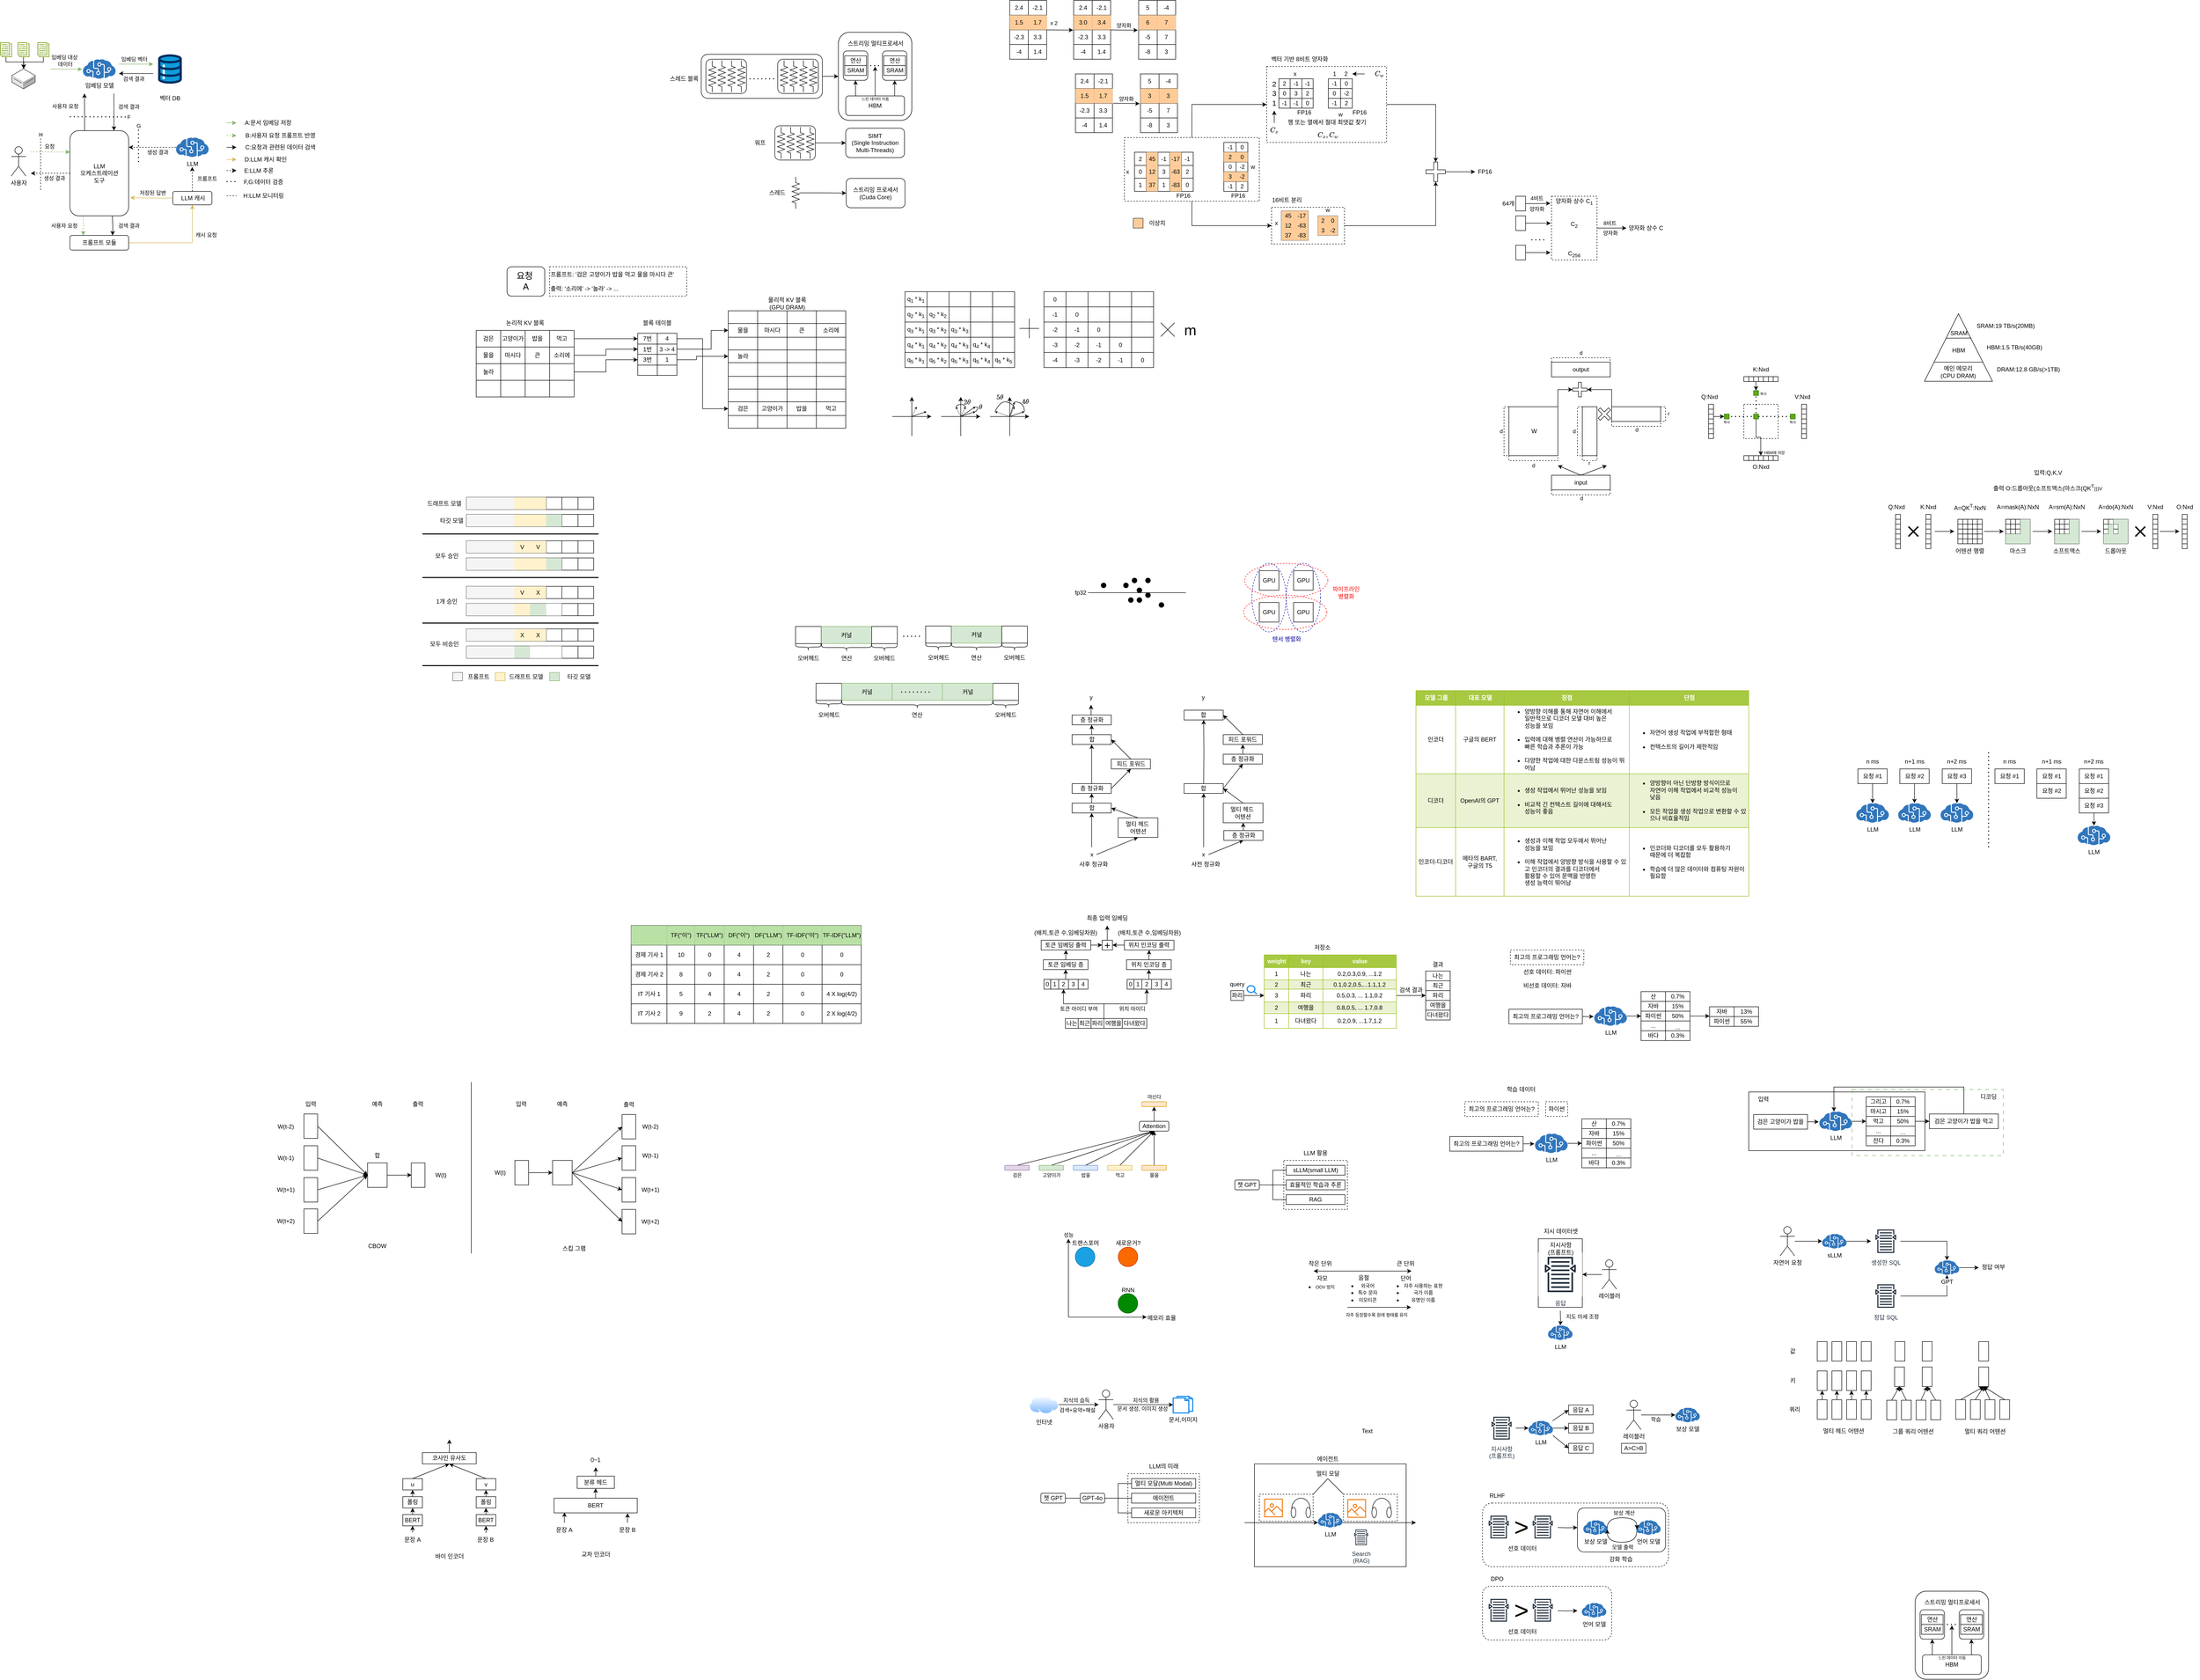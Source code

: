 <mxfile version="24.8.6">
  <diagram name="페이지-1" id="ukxxMPAlmyM7oNkTWLQT">
    <mxGraphModel dx="3628" dy="2956" grid="1" gridSize="10" guides="1" tooltips="1" connect="1" arrows="1" fold="1" page="1" pageScale="1" pageWidth="827" pageHeight="1169" math="1" shadow="0">
      <root>
        <mxCell id="0" />
        <mxCell id="1" parent="0" />
        <mxCell id="8qzMzcV6midRVHTjdpe7-136" value="" style="rounded=0;whiteSpace=wrap;html=1;fillColor=#d5e8d4;strokeColor=#82b366;" parent="1" vertex="1">
          <mxGeometry x="-160.18" y="-895" width="102.75" height="35" as="geometry" />
        </mxCell>
        <mxCell id="LiMExe0CtP17t0EFadDI-247" value="" style="rounded=0;whiteSpace=wrap;html=1;fillColor=none;dashed=1;" parent="1" vertex="1">
          <mxGeometry x="1580" y="-1465" width="70" height="70" as="geometry" />
        </mxCell>
        <mxCell id="ycrI6n4G8VfPokToj1yW-101" value="" style="rounded=0;whiteSpace=wrap;html=1;fillColor=none;dashed=1;" parent="1" vertex="1">
          <mxGeometry x="605" y="-2155" width="245" height="155" as="geometry" />
        </mxCell>
        <mxCell id="IGOOfrUMZtCDJ0HNuatj-21" value="" style="rounded=0;whiteSpace=wrap;html=1;fillColor=none;" parent="1" vertex="1">
          <mxGeometry x="1590" y="-60" width="360" height="120" as="geometry" />
        </mxCell>
        <mxCell id="5_7mXPR_Yr1a1Nt4uAli-59" value="" style="rounded=1;whiteSpace=wrap;html=1;dashed=1;fillColor=none;" parent="1" vertex="1">
          <mxGeometry x="1046" y="950" width="264" height="110" as="geometry" />
        </mxCell>
        <mxCell id="5_7mXPR_Yr1a1Nt4uAli-39" value="" style="rounded=1;whiteSpace=wrap;html=1;" parent="1" vertex="1">
          <mxGeometry x="1240" y="790" width="180" height="90" as="geometry" />
        </mxCell>
        <mxCell id="0hQ1n2YjlXsZmbkTdRMv-29" value="" style="rounded=0;whiteSpace=wrap;html=1;" parent="1" vertex="1">
          <mxGeometry x="1160" y="240" width="90" height="140" as="geometry" />
        </mxCell>
        <mxCell id="VUXOVUJdnFgX3zHBfYaI-144" value="" style="shape=tableRow;horizontal=0;startSize=0;swimlaneHead=0;swimlaneBody=0;top=0;left=0;bottom=0;right=0;dropTarget=0;collapsible=0;recursiveResize=0;expand=0;fontStyle=0;strokeColor=inherit;fillColor=#ffffff;" parent="1" vertex="1">
          <mxGeometry x="600" y="-220" width="270" height="33" as="geometry" />
        </mxCell>
        <mxCell id="VUXOVUJdnFgX3zHBfYaI-145" value="1" style="connectable=0;recursiveResize=0;strokeColor=#98bf21;fillColor=inherit;fontStyle=0;align=center;whiteSpace=wrap;html=1;" parent="VUXOVUJdnFgX3zHBfYaI-144" vertex="1">
          <mxGeometry width="50" height="30" as="geometry">
            <mxRectangle width="93" height="33" as="alternateBounds" />
          </mxGeometry>
        </mxCell>
        <mxCell id="VUXOVUJdnFgX3zHBfYaI-146" value="다녀왔다" style="connectable=0;recursiveResize=0;strokeColor=#98bf21;fillColor=inherit;fontStyle=0;align=center;whiteSpace=wrap;html=1;" parent="VUXOVUJdnFgX3zHBfYaI-144" vertex="1">
          <mxGeometry x="50" width="70" height="30" as="geometry">
            <mxRectangle width="94" height="33" as="alternateBounds" />
          </mxGeometry>
        </mxCell>
        <mxCell id="3yqZF_V5rGoLSmcY_XIU-79" value="" style="rounded=0;whiteSpace=wrap;html=1;fillColor=none;" parent="1" vertex="1">
          <mxGeometry x="580" y="700" width="310" height="210" as="geometry" />
        </mxCell>
        <mxCell id="3yqZF_V5rGoLSmcY_XIU-7" style="rounded=0;orthogonalLoop=1;jettySize=auto;html=1;exitX=0.5;exitY=0;exitDx=0;exitDy=0;entryX=0.5;entryY=1;entryDx=0;entryDy=0;strokeColor=default;" parent="1" source="3yqZF_V5rGoLSmcY_XIU-1" target="3yqZF_V5rGoLSmcY_XIU-6" edge="1">
          <mxGeometry relative="1" as="geometry" />
        </mxCell>
        <mxCell id="3yqZF_V5rGoLSmcY_XIU-1" value="" style="rounded=1;whiteSpace=wrap;html=1;fillColor=#e1d5e7;strokeColor=#9673a6;" parent="1" vertex="1">
          <mxGeometry x="70" y="90" width="50" height="10" as="geometry" />
        </mxCell>
        <mxCell id="3yqZF_V5rGoLSmcY_XIU-9" style="rounded=0;orthogonalLoop=1;jettySize=auto;html=1;exitX=0.5;exitY=0;exitDx=0;exitDy=0;entryX=0.5;entryY=1;entryDx=0;entryDy=0;" parent="1" source="3yqZF_V5rGoLSmcY_XIU-2" target="3yqZF_V5rGoLSmcY_XIU-6" edge="1">
          <mxGeometry relative="1" as="geometry" />
        </mxCell>
        <mxCell id="3yqZF_V5rGoLSmcY_XIU-2" value="" style="rounded=1;whiteSpace=wrap;html=1;fillColor=#d5e8d4;strokeColor=#82b366;" parent="1" vertex="1">
          <mxGeometry x="140" y="90" width="50" height="10" as="geometry" />
        </mxCell>
        <mxCell id="3yqZF_V5rGoLSmcY_XIU-10" style="rounded=0;orthogonalLoop=1;jettySize=auto;html=1;exitX=0.5;exitY=0;exitDx=0;exitDy=0;entryX=0.5;entryY=1;entryDx=0;entryDy=0;" parent="1" source="3yqZF_V5rGoLSmcY_XIU-3" target="3yqZF_V5rGoLSmcY_XIU-6" edge="1">
          <mxGeometry relative="1" as="geometry" />
        </mxCell>
        <mxCell id="3yqZF_V5rGoLSmcY_XIU-3" value="" style="rounded=1;whiteSpace=wrap;html=1;fillColor=#dae8fc;strokeColor=#6c8ebf;" parent="1" vertex="1">
          <mxGeometry x="210" y="90" width="50" height="10" as="geometry" />
        </mxCell>
        <mxCell id="3yqZF_V5rGoLSmcY_XIU-11" style="rounded=0;orthogonalLoop=1;jettySize=auto;html=1;exitX=0.5;exitY=0;exitDx=0;exitDy=0;entryX=0.5;entryY=1;entryDx=0;entryDy=0;" parent="1" source="3yqZF_V5rGoLSmcY_XIU-4" target="3yqZF_V5rGoLSmcY_XIU-6" edge="1">
          <mxGeometry relative="1" as="geometry" />
        </mxCell>
        <mxCell id="3yqZF_V5rGoLSmcY_XIU-4" value="" style="rounded=1;whiteSpace=wrap;html=1;fillColor=#fff2cc;strokeColor=#d6b656;" parent="1" vertex="1">
          <mxGeometry x="280" y="90" width="50" height="10" as="geometry" />
        </mxCell>
        <mxCell id="3yqZF_V5rGoLSmcY_XIU-12" style="edgeStyle=orthogonalEdgeStyle;rounded=0;orthogonalLoop=1;jettySize=auto;html=1;exitX=0.5;exitY=0;exitDx=0;exitDy=0;entryX=0.5;entryY=1;entryDx=0;entryDy=0;" parent="1" source="3yqZF_V5rGoLSmcY_XIU-5" target="3yqZF_V5rGoLSmcY_XIU-6" edge="1">
          <mxGeometry relative="1" as="geometry" />
        </mxCell>
        <mxCell id="3yqZF_V5rGoLSmcY_XIU-5" value="" style="rounded=1;whiteSpace=wrap;html=1;fillColor=#ffe6cc;strokeColor=#d79b00;" parent="1" vertex="1">
          <mxGeometry x="350" y="90" width="50" height="10" as="geometry" />
        </mxCell>
        <mxCell id="3yqZF_V5rGoLSmcY_XIU-13" style="edgeStyle=orthogonalEdgeStyle;rounded=0;orthogonalLoop=1;jettySize=auto;html=1;exitX=0.5;exitY=0;exitDx=0;exitDy=0;entryX=0.5;entryY=1;entryDx=0;entryDy=0;" parent="1" source="3yqZF_V5rGoLSmcY_XIU-6" target="3yqZF_V5rGoLSmcY_XIU-15" edge="1">
          <mxGeometry relative="1" as="geometry">
            <mxPoint x="377.524" y="-70" as="targetPoint" />
          </mxGeometry>
        </mxCell>
        <mxCell id="3yqZF_V5rGoLSmcY_XIU-6" value="Attention" style="rounded=1;whiteSpace=wrap;html=1;" parent="1" vertex="1">
          <mxGeometry x="345" width="60" height="20" as="geometry" />
        </mxCell>
        <mxCell id="3yqZF_V5rGoLSmcY_XIU-15" value="" style="rounded=1;whiteSpace=wrap;html=1;fillColor=#ffe6cc;strokeColor=#d79b00;" parent="1" vertex="1">
          <mxGeometry x="350" y="-40" width="50" height="10" as="geometry" />
        </mxCell>
        <mxCell id="3yqZF_V5rGoLSmcY_XIU-18" value="검은" style="text;html=1;align=center;verticalAlign=middle;whiteSpace=wrap;rounded=0;fontSize=10;" parent="1" vertex="1">
          <mxGeometry x="77.5" y="100" width="35" height="20" as="geometry" />
        </mxCell>
        <mxCell id="3yqZF_V5rGoLSmcY_XIU-19" value="고양이가" style="text;html=1;align=center;verticalAlign=middle;whiteSpace=wrap;rounded=0;fontSize=10;" parent="1" vertex="1">
          <mxGeometry x="143.75" y="100" width="42.5" height="20" as="geometry" />
        </mxCell>
        <mxCell id="3yqZF_V5rGoLSmcY_XIU-20" value="밥을" style="text;html=1;align=center;verticalAlign=middle;whiteSpace=wrap;rounded=0;fontSize=10;" parent="1" vertex="1">
          <mxGeometry x="217.5" y="100" width="35" height="20" as="geometry" />
        </mxCell>
        <mxCell id="3yqZF_V5rGoLSmcY_XIU-21" value="먹고" style="text;html=1;align=center;verticalAlign=middle;whiteSpace=wrap;rounded=0;fontSize=10;" parent="1" vertex="1">
          <mxGeometry x="287.5" y="100" width="35" height="20" as="geometry" />
        </mxCell>
        <mxCell id="3yqZF_V5rGoLSmcY_XIU-22" value="물을" style="text;html=1;align=center;verticalAlign=middle;whiteSpace=wrap;rounded=0;fontSize=10;" parent="1" vertex="1">
          <mxGeometry x="357.5" y="100" width="35" height="20" as="geometry" />
        </mxCell>
        <mxCell id="3yqZF_V5rGoLSmcY_XIU-23" value="마신다" style="text;html=1;align=center;verticalAlign=middle;whiteSpace=wrap;rounded=0;fontSize=10;" parent="1" vertex="1">
          <mxGeometry x="357.5" y="-60" width="35" height="20" as="geometry" />
        </mxCell>
        <mxCell id="3yqZF_V5rGoLSmcY_XIU-24" value="" style="endArrow=classic;html=1;rounded=0;" parent="1" edge="1">
          <mxGeometry width="50" height="50" relative="1" as="geometry">
            <mxPoint x="200" y="400" as="sourcePoint" />
            <mxPoint x="360" y="400" as="targetPoint" />
          </mxGeometry>
        </mxCell>
        <mxCell id="3yqZF_V5rGoLSmcY_XIU-25" value="" style="endArrow=classic;html=1;rounded=0;" parent="1" edge="1">
          <mxGeometry width="50" height="50" relative="1" as="geometry">
            <mxPoint x="200" y="400" as="sourcePoint" />
            <mxPoint x="200" y="240" as="targetPoint" />
          </mxGeometry>
        </mxCell>
        <mxCell id="3yqZF_V5rGoLSmcY_XIU-34" value="성능" style="edgeLabel;html=1;align=center;verticalAlign=middle;resizable=0;points=[];" parent="3yqZF_V5rGoLSmcY_XIU-25" vertex="1" connectable="0">
          <mxGeometry x="0.403" y="-1" relative="1" as="geometry">
            <mxPoint x="-1" y="-56" as="offset" />
          </mxGeometry>
        </mxCell>
        <mxCell id="3yqZF_V5rGoLSmcY_XIU-26" value="" style="ellipse;whiteSpace=wrap;html=1;aspect=fixed;fillColor=#1ba1e2;fontColor=#ffffff;strokeColor=#006EAF;" parent="1" vertex="1">
          <mxGeometry x="214" y="257" width="40" height="40" as="geometry" />
        </mxCell>
        <mxCell id="3yqZF_V5rGoLSmcY_XIU-28" value="트랜스포머" style="text;html=1;align=center;verticalAlign=middle;whiteSpace=wrap;rounded=0;" parent="1" vertex="1">
          <mxGeometry x="201.25" y="234" width="67.5" height="30" as="geometry" />
        </mxCell>
        <mxCell id="3yqZF_V5rGoLSmcY_XIU-29" value="" style="ellipse;whiteSpace=wrap;html=1;aspect=fixed;fillColor=#008a00;fontColor=#ffffff;strokeColor=#005700;" parent="1" vertex="1">
          <mxGeometry x="301.5" y="352" width="40" height="40" as="geometry" />
        </mxCell>
        <mxCell id="3yqZF_V5rGoLSmcY_XIU-30" value="RNN" style="text;html=1;align=center;verticalAlign=middle;whiteSpace=wrap;rounded=0;" parent="1" vertex="1">
          <mxGeometry x="287.5" y="330" width="67.5" height="30" as="geometry" />
        </mxCell>
        <mxCell id="3yqZF_V5rGoLSmcY_XIU-31" value="" style="ellipse;whiteSpace=wrap;html=1;aspect=fixed;fillColor=#fa6800;fontColor=#000000;strokeColor=#C73500;" parent="1" vertex="1">
          <mxGeometry x="301.75" y="257" width="40" height="40" as="geometry" />
        </mxCell>
        <mxCell id="3yqZF_V5rGoLSmcY_XIU-32" value="새로운거?" style="text;html=1;align=center;verticalAlign=middle;whiteSpace=wrap;rounded=0;" parent="1" vertex="1">
          <mxGeometry x="291.75" y="234" width="60" height="30" as="geometry" />
        </mxCell>
        <mxCell id="3yqZF_V5rGoLSmcY_XIU-33" value="메모리 효율" style="text;html=1;align=center;verticalAlign=middle;resizable=0;points=[];autosize=1;strokeColor=none;fillColor=none;" parent="1" vertex="1">
          <mxGeometry x="345" y="387" width="90" height="30" as="geometry" />
        </mxCell>
        <mxCell id="3yqZF_V5rGoLSmcY_XIU-41" style="edgeStyle=orthogonalEdgeStyle;rounded=0;orthogonalLoop=1;jettySize=auto;html=1;exitX=1;exitY=0.5;exitDx=0;exitDy=0;entryX=0;entryY=0.5;entryDx=0;entryDy=0;endArrow=none;endFill=0;" parent="1" source="3yqZF_V5rGoLSmcY_XIU-35" target="3yqZF_V5rGoLSmcY_XIU-39" edge="1">
          <mxGeometry relative="1" as="geometry" />
        </mxCell>
        <mxCell id="3yqZF_V5rGoLSmcY_XIU-42" style="edgeStyle=orthogonalEdgeStyle;rounded=0;orthogonalLoop=1;jettySize=auto;html=1;exitX=1;exitY=0.5;exitDx=0;exitDy=0;entryX=0;entryY=0.5;entryDx=0;entryDy=0;endArrow=none;endFill=0;" parent="1" source="3yqZF_V5rGoLSmcY_XIU-35" target="3yqZF_V5rGoLSmcY_XIU-40" edge="1">
          <mxGeometry relative="1" as="geometry" />
        </mxCell>
        <mxCell id="3yqZF_V5rGoLSmcY_XIU-43" style="edgeStyle=orthogonalEdgeStyle;rounded=0;orthogonalLoop=1;jettySize=auto;html=1;exitX=1;exitY=0.5;exitDx=0;exitDy=0;entryX=0;entryY=0.5;entryDx=0;entryDy=0;endArrow=none;endFill=0;" parent="1" source="3yqZF_V5rGoLSmcY_XIU-35" target="3yqZF_V5rGoLSmcY_XIU-38" edge="1">
          <mxGeometry relative="1" as="geometry" />
        </mxCell>
        <mxCell id="3yqZF_V5rGoLSmcY_XIU-35" value="챗 GPT" style="rounded=1;whiteSpace=wrap;html=1;" parent="1" vertex="1">
          <mxGeometry x="540" y="120" width="50" height="20" as="geometry" />
        </mxCell>
        <mxCell id="3yqZF_V5rGoLSmcY_XIU-36" value="" style="rounded=0;whiteSpace=wrap;html=1;fillColor=none;dashed=1;" parent="1" vertex="1">
          <mxGeometry x="640" y="80" width="130" height="100" as="geometry" />
        </mxCell>
        <mxCell id="3yqZF_V5rGoLSmcY_XIU-37" value="LLM 활용" style="text;html=1;align=center;verticalAlign=middle;whiteSpace=wrap;rounded=0;" parent="1" vertex="1">
          <mxGeometry x="675" y="50" width="60" height="30" as="geometry" />
        </mxCell>
        <mxCell id="3yqZF_V5rGoLSmcY_XIU-38" value="sLLM(small LLM)" style="rounded=0;whiteSpace=wrap;html=1;fillColor=none;" parent="1" vertex="1">
          <mxGeometry x="645" y="90" width="120" height="20" as="geometry" />
        </mxCell>
        <mxCell id="3yqZF_V5rGoLSmcY_XIU-39" value="효율적인 학습과 추론" style="rounded=0;whiteSpace=wrap;html=1;fillColor=none;" parent="1" vertex="1">
          <mxGeometry x="645" y="120" width="120" height="20" as="geometry" />
        </mxCell>
        <mxCell id="3yqZF_V5rGoLSmcY_XIU-40" value="RAG" style="rounded=0;whiteSpace=wrap;html=1;fillColor=none;" parent="1" vertex="1">
          <mxGeometry x="645" y="150" width="120" height="20" as="geometry" />
        </mxCell>
        <mxCell id="3yqZF_V5rGoLSmcY_XIU-47" style="edgeStyle=orthogonalEdgeStyle;rounded=0;orthogonalLoop=1;jettySize=auto;html=1;exitX=1;exitY=0.5;exitDx=0;exitDy=0;" parent="1" source="3yqZF_V5rGoLSmcY_XIU-45" target="3yqZF_V5rGoLSmcY_XIU-46" edge="1">
          <mxGeometry relative="1" as="geometry" />
        </mxCell>
        <mxCell id="3yqZF_V5rGoLSmcY_XIU-48" value="검색+요약+해설" style="edgeLabel;html=1;align=center;verticalAlign=middle;resizable=0;points=[];" parent="3yqZF_V5rGoLSmcY_XIU-47" vertex="1" connectable="0">
          <mxGeometry x="0.045" relative="1" as="geometry">
            <mxPoint x="-5" y="11" as="offset" />
          </mxGeometry>
        </mxCell>
        <mxCell id="3yqZF_V5rGoLSmcY_XIU-45" value="인터넷" style="image;aspect=fixed;perimeter=ellipsePerimeter;html=1;align=center;shadow=0;dashed=0;spacingTop=3;image=img/lib/active_directory/internet_cloud.svg;" parent="1" vertex="1">
          <mxGeometry x="120" y="560" width="60" height="37.8" as="geometry" />
        </mxCell>
        <mxCell id="3yqZF_V5rGoLSmcY_XIU-46" value="사용자" style="shape=umlActor;verticalLabelPosition=bottom;verticalAlign=top;html=1;outlineConnect=0;" parent="1" vertex="1">
          <mxGeometry x="261.75" y="548.9" width="30" height="60" as="geometry" />
        </mxCell>
        <mxCell id="3yqZF_V5rGoLSmcY_XIU-49" value="지식의 습득" style="edgeLabel;html=1;align=center;verticalAlign=middle;resizable=0;points=[];" parent="1" vertex="1" connectable="0">
          <mxGeometry x="215.497" y="570.0" as="geometry" />
        </mxCell>
        <mxCell id="3yqZF_V5rGoLSmcY_XIU-50" value="문서,이미지" style="html=1;verticalLabelPosition=bottom;align=center;labelBackgroundColor=#ffffff;verticalAlign=top;strokeWidth=2;strokeColor=#0080F0;shadow=0;dashed=0;shape=mxgraph.ios7.icons.documents;" parent="1" vertex="1">
          <mxGeometry x="414" y="561.95" width="40" height="33.9" as="geometry" />
        </mxCell>
        <mxCell id="3yqZF_V5rGoLSmcY_XIU-51" style="edgeStyle=orthogonalEdgeStyle;rounded=0;orthogonalLoop=1;jettySize=auto;html=1;entryX=-0.004;entryY=0.509;entryDx=0;entryDy=0;entryPerimeter=0;" parent="1" source="3yqZF_V5rGoLSmcY_XIU-46" target="3yqZF_V5rGoLSmcY_XIU-50" edge="1">
          <mxGeometry relative="1" as="geometry">
            <mxPoint x="300" y="580" as="sourcePoint" />
          </mxGeometry>
        </mxCell>
        <mxCell id="3yqZF_V5rGoLSmcY_XIU-52" value="문서 생성, 이미지 생성" style="edgeLabel;html=1;align=center;verticalAlign=middle;resizable=0;points=[];" parent="3yqZF_V5rGoLSmcY_XIU-51" vertex="1" connectable="0">
          <mxGeometry x="-0.234" y="1" relative="1" as="geometry">
            <mxPoint x="12" y="9" as="offset" />
          </mxGeometry>
        </mxCell>
        <mxCell id="3yqZF_V5rGoLSmcY_XIU-53" value="지식의 활용" style="edgeLabel;html=1;align=center;verticalAlign=middle;resizable=0;points=[];" parent="1" vertex="1" connectable="0">
          <mxGeometry x="357.497" y="570.0" as="geometry" />
        </mxCell>
        <mxCell id="3yqZF_V5rGoLSmcY_XIU-54" style="edgeStyle=orthogonalEdgeStyle;rounded=0;orthogonalLoop=1;jettySize=auto;html=1;exitX=1;exitY=0.5;exitDx=0;exitDy=0;entryX=0;entryY=0.5;entryDx=0;entryDy=0;endArrow=none;endFill=0;" parent="1" source="3yqZF_V5rGoLSmcY_XIU-57" target="3yqZF_V5rGoLSmcY_XIU-61" edge="1">
          <mxGeometry relative="1" as="geometry" />
        </mxCell>
        <mxCell id="3yqZF_V5rGoLSmcY_XIU-55" style="edgeStyle=orthogonalEdgeStyle;rounded=0;orthogonalLoop=1;jettySize=auto;html=1;exitX=1;exitY=0.5;exitDx=0;exitDy=0;entryX=0;entryY=0.5;entryDx=0;entryDy=0;endArrow=none;endFill=0;" parent="1" source="3yqZF_V5rGoLSmcY_XIU-57" target="3yqZF_V5rGoLSmcY_XIU-62" edge="1">
          <mxGeometry relative="1" as="geometry" />
        </mxCell>
        <mxCell id="3yqZF_V5rGoLSmcY_XIU-56" style="edgeStyle=orthogonalEdgeStyle;rounded=0;orthogonalLoop=1;jettySize=auto;html=1;exitX=1;exitY=0.5;exitDx=0;exitDy=0;entryX=0;entryY=0.5;entryDx=0;entryDy=0;endArrow=none;endFill=0;" parent="1" source="3yqZF_V5rGoLSmcY_XIU-57" target="3yqZF_V5rGoLSmcY_XIU-60" edge="1">
          <mxGeometry relative="1" as="geometry" />
        </mxCell>
        <mxCell id="3yqZF_V5rGoLSmcY_XIU-57" value="GPT-4o" style="rounded=1;whiteSpace=wrap;html=1;" parent="1" vertex="1">
          <mxGeometry x="224" y="760" width="50" height="20" as="geometry" />
        </mxCell>
        <mxCell id="3yqZF_V5rGoLSmcY_XIU-58" value="" style="rounded=0;whiteSpace=wrap;html=1;fillColor=none;dashed=1;" parent="1" vertex="1">
          <mxGeometry x="321.5" y="720" width="146" height="100" as="geometry" />
        </mxCell>
        <mxCell id="3yqZF_V5rGoLSmcY_XIU-59" value="LLM의 미래" style="text;html=1;align=center;verticalAlign=middle;whiteSpace=wrap;rounded=0;" parent="1" vertex="1">
          <mxGeometry x="360" y="690" width="70" height="30" as="geometry" />
        </mxCell>
        <mxCell id="3yqZF_V5rGoLSmcY_XIU-60" value="멀티 모달(Multi Modal)" style="rounded=0;whiteSpace=wrap;html=1;fillColor=none;" parent="1" vertex="1">
          <mxGeometry x="329" y="730" width="131" height="20" as="geometry" />
        </mxCell>
        <mxCell id="3yqZF_V5rGoLSmcY_XIU-61" value="에이전트" style="rounded=0;whiteSpace=wrap;html=1;fillColor=none;" parent="1" vertex="1">
          <mxGeometry x="329" y="760" width="131" height="20" as="geometry" />
        </mxCell>
        <mxCell id="3yqZF_V5rGoLSmcY_XIU-62" value="새로운 아키텍처" style="rounded=0;whiteSpace=wrap;html=1;fillColor=none;" parent="1" vertex="1">
          <mxGeometry x="329" y="790" width="131" height="20" as="geometry" />
        </mxCell>
        <mxCell id="3yqZF_V5rGoLSmcY_XIU-65" style="edgeStyle=orthogonalEdgeStyle;rounded=0;orthogonalLoop=1;jettySize=auto;html=1;exitX=1;exitY=0.5;exitDx=0;exitDy=0;entryX=0;entryY=0.5;entryDx=0;entryDy=0;endArrow=none;endFill=0;" parent="1" source="3yqZF_V5rGoLSmcY_XIU-64" target="3yqZF_V5rGoLSmcY_XIU-57" edge="1">
          <mxGeometry relative="1" as="geometry" />
        </mxCell>
        <mxCell id="3yqZF_V5rGoLSmcY_XIU-64" value="챗 GPT" style="rounded=1;whiteSpace=wrap;html=1;" parent="1" vertex="1">
          <mxGeometry x="143.75" y="760" width="50" height="20" as="geometry" />
        </mxCell>
        <mxCell id="3yqZF_V5rGoLSmcY_XIU-66" value="" style="sketch=0;outlineConnect=0;fontColor=#232F3E;gradientColor=none;fillColor=#ED7100;strokeColor=none;dashed=0;verticalLabelPosition=bottom;verticalAlign=top;align=center;html=1;fontSize=12;fontStyle=0;aspect=fixed;pointerEvents=1;shape=mxgraph.aws4.container_registry_image;" parent="1" vertex="1">
          <mxGeometry x="600" y="771" width="38" height="38" as="geometry" />
        </mxCell>
        <mxCell id="3yqZF_V5rGoLSmcY_XIU-67" value="" style="verticalLabelPosition=bottom;shadow=0;dashed=0;align=center;html=1;verticalAlign=top;shape=mxgraph.electrical.radio.headphones;pointerEvents=1;" parent="1" vertex="1">
          <mxGeometry x="655" y="770" width="40" height="40" as="geometry" />
        </mxCell>
        <mxCell id="3yqZF_V5rGoLSmcY_XIU-68" value="LLM" style="image;sketch=0;aspect=fixed;html=1;points=[];align=center;fontSize=12;image=img/lib/mscae/Cognitive_Services.svg;" parent="1" vertex="1">
          <mxGeometry x="710" y="800" width="50" height="30" as="geometry" />
        </mxCell>
        <mxCell id="3yqZF_V5rGoLSmcY_XIU-69" value="" style="endArrow=classic;html=1;rounded=0;" parent="1" edge="1">
          <mxGeometry width="50" height="50" relative="1" as="geometry">
            <mxPoint x="560" y="820" as="sourcePoint" />
            <mxPoint x="710" y="820" as="targetPoint" />
          </mxGeometry>
        </mxCell>
        <mxCell id="3yqZF_V5rGoLSmcY_XIU-70" value="" style="sketch=0;outlineConnect=0;fontColor=#232F3E;gradientColor=none;fillColor=#ED7100;strokeColor=none;dashed=0;verticalLabelPosition=bottom;verticalAlign=top;align=center;html=1;fontSize=12;fontStyle=0;aspect=fixed;pointerEvents=1;shape=mxgraph.aws4.container_registry_image;" parent="1" vertex="1">
          <mxGeometry x="770" y="772" width="38" height="38" as="geometry" />
        </mxCell>
        <mxCell id="3yqZF_V5rGoLSmcY_XIU-71" value="" style="verticalLabelPosition=bottom;shadow=0;dashed=0;align=center;html=1;verticalAlign=top;shape=mxgraph.electrical.radio.headphones;pointerEvents=1;" parent="1" vertex="1">
          <mxGeometry x="820" y="770" width="40" height="40" as="geometry" />
        </mxCell>
        <mxCell id="3yqZF_V5rGoLSmcY_XIU-72" value="" style="endArrow=classic;html=1;rounded=0;" parent="1" edge="1">
          <mxGeometry width="50" height="50" relative="1" as="geometry">
            <mxPoint x="760" y="820" as="sourcePoint" />
            <mxPoint x="910" y="820" as="targetPoint" />
          </mxGeometry>
        </mxCell>
        <mxCell id="3yqZF_V5rGoLSmcY_XIU-75" style="rounded=0;orthogonalLoop=1;jettySize=auto;html=1;exitX=1;exitY=0;exitDx=0;exitDy=0;endArrow=none;endFill=0;" parent="1" source="3yqZF_V5rGoLSmcY_XIU-73" edge="1">
          <mxGeometry relative="1" as="geometry">
            <mxPoint x="730" y="730" as="targetPoint" />
          </mxGeometry>
        </mxCell>
        <mxCell id="3yqZF_V5rGoLSmcY_XIU-73" value="" style="rounded=0;whiteSpace=wrap;html=1;fillColor=none;dashed=1;" parent="1" vertex="1">
          <mxGeometry x="590" y="762" width="110" height="55" as="geometry" />
        </mxCell>
        <mxCell id="3yqZF_V5rGoLSmcY_XIU-76" style="rounded=0;orthogonalLoop=1;jettySize=auto;html=1;exitX=0;exitY=0;exitDx=0;exitDy=0;endArrow=none;endFill=0;" parent="1" source="3yqZF_V5rGoLSmcY_XIU-74" edge="1">
          <mxGeometry relative="1" as="geometry">
            <mxPoint x="730" y="730" as="targetPoint" />
          </mxGeometry>
        </mxCell>
        <mxCell id="3yqZF_V5rGoLSmcY_XIU-74" value="" style="rounded=0;whiteSpace=wrap;html=1;fillColor=none;dashed=1;" parent="1" vertex="1">
          <mxGeometry x="762" y="762" width="110" height="55" as="geometry" />
        </mxCell>
        <mxCell id="3yqZF_V5rGoLSmcY_XIU-77" value="멀티 모달&amp;nbsp;" style="text;html=1;align=center;verticalAlign=middle;whiteSpace=wrap;rounded=0;" parent="1" vertex="1">
          <mxGeometry x="702" y="710" width="60" height="20" as="geometry" />
        </mxCell>
        <mxCell id="3yqZF_V5rGoLSmcY_XIU-78" value="Search&lt;br&gt;&lt;div&gt;(RAG)&lt;/div&gt;" style="sketch=0;outlineConnect=0;fontColor=#232F3E;gradientColor=none;strokeColor=#232F3E;fillColor=#ffffff;dashed=0;verticalLabelPosition=bottom;verticalAlign=top;align=center;html=1;fontSize=12;fontStyle=0;aspect=fixed;shape=mxgraph.aws4.resourceIcon;resIcon=mxgraph.aws4.search_documents;" parent="1" vertex="1">
          <mxGeometry x="778" y="830" width="40" height="40" as="geometry" />
        </mxCell>
        <mxCell id="3yqZF_V5rGoLSmcY_XIU-81" value="에이전트" style="text;html=1;align=center;verticalAlign=middle;whiteSpace=wrap;rounded=0;" parent="1" vertex="1">
          <mxGeometry x="700" y="680" width="60" height="20" as="geometry" />
        </mxCell>
        <mxCell id="VUXOVUJdnFgX3zHBfYaI-8" value="" style="endArrow=classic;startArrow=classic;html=1;rounded=0;" parent="1" edge="1">
          <mxGeometry width="50" height="50" relative="1" as="geometry">
            <mxPoint x="701" y="306" as="sourcePoint" />
            <mxPoint x="901" y="306" as="targetPoint" />
          </mxGeometry>
        </mxCell>
        <mxCell id="VUXOVUJdnFgX3zHBfYaI-9" value="음절" style="text;html=1;align=center;verticalAlign=middle;whiteSpace=wrap;rounded=0;" parent="1" vertex="1">
          <mxGeometry x="787" y="310" width="33" height="20" as="geometry" />
        </mxCell>
        <mxCell id="VUXOVUJdnFgX3zHBfYaI-10" value="단어" style="text;html=1;align=center;verticalAlign=middle;whiteSpace=wrap;rounded=0;" parent="1" vertex="1">
          <mxGeometry x="872.75" y="311" width="33" height="20" as="geometry" />
        </mxCell>
        <mxCell id="VUXOVUJdnFgX3zHBfYaI-11" value="자모" style="text;html=1;align=center;verticalAlign=middle;whiteSpace=wrap;rounded=0;" parent="1" vertex="1">
          <mxGeometry x="702" y="311" width="33" height="20" as="geometry" />
        </mxCell>
        <mxCell id="VUXOVUJdnFgX3zHBfYaI-16" value="작은 단위" style="text;html=1;align=center;verticalAlign=middle;whiteSpace=wrap;rounded=0;" parent="1" vertex="1">
          <mxGeometry x="686.75" y="284" width="55" height="13" as="geometry" />
        </mxCell>
        <mxCell id="VUXOVUJdnFgX3zHBfYaI-17" value="큰 단위" style="text;html=1;align=center;verticalAlign=middle;whiteSpace=wrap;rounded=0;" parent="1" vertex="1">
          <mxGeometry x="865.13" y="284" width="48.25" height="13" as="geometry" />
        </mxCell>
        <mxCell id="VUXOVUJdnFgX3zHBfYaI-19" value="&lt;ul&gt;&lt;li&gt;&lt;font style=&quot;font-size: 9px;&quot;&gt;OOV 방지&lt;/font&gt;&lt;/li&gt;&lt;/ul&gt;" style="text;html=1;align=center;verticalAlign=middle;whiteSpace=wrap;rounded=0;" parent="1" vertex="1">
          <mxGeometry x="655" y="323" width="98.5" height="29" as="geometry" />
        </mxCell>
        <mxCell id="VUXOVUJdnFgX3zHBfYaI-20" value="&lt;ul&gt;&lt;li&gt;&lt;font size=&quot;1&quot;&gt;외국어&lt;/font&gt;&lt;/li&gt;&lt;li&gt;&lt;font size=&quot;1&quot;&gt;특수 문자&lt;/font&gt;&lt;/li&gt;&lt;li&gt;&lt;font size=&quot;1&quot;&gt;이모티콘&lt;/font&gt;&lt;/li&gt;&lt;/ul&gt;" style="text;html=1;align=center;verticalAlign=middle;whiteSpace=wrap;rounded=0;" parent="1" vertex="1">
          <mxGeometry x="741.75" y="335" width="98.5" height="29" as="geometry" />
        </mxCell>
        <mxCell id="VUXOVUJdnFgX3zHBfYaI-21" value="&lt;ul&gt;&lt;li&gt;&lt;font size=&quot;1&quot;&gt;자주 사용하는 표현&lt;/font&gt;&lt;/li&gt;&lt;li&gt;&lt;font size=&quot;1&quot;&gt;국가 이름&lt;/font&gt;&lt;/li&gt;&lt;li&gt;&lt;font size=&quot;1&quot;&gt;유명인 이름&lt;/font&gt;&lt;/li&gt;&lt;/ul&gt;" style="text;html=1;align=center;verticalAlign=middle;whiteSpace=wrap;rounded=0;" parent="1" vertex="1">
          <mxGeometry x="840.25" y="335" width="130" height="29" as="geometry" />
        </mxCell>
        <mxCell id="VUXOVUJdnFgX3zHBfYaI-22" value="" style="endArrow=classic;html=1;rounded=0;" parent="1" edge="1">
          <mxGeometry width="50" height="50" relative="1" as="geometry">
            <mxPoint x="770" y="380" as="sourcePoint" />
            <mxPoint x="900" y="380" as="targetPoint" />
          </mxGeometry>
        </mxCell>
        <mxCell id="VUXOVUJdnFgX3zHBfYaI-23" value="&lt;font style=&quot;font-size: 9px;&quot;&gt;자주 등장할수록 원래 형태를 유지&lt;/font&gt;" style="text;html=1;align=center;verticalAlign=middle;whiteSpace=wrap;rounded=0;" parent="1" vertex="1">
          <mxGeometry x="735" y="380" width="190" height="30" as="geometry" />
        </mxCell>
        <mxCell id="VUXOVUJdnFgX3zHBfYaI-41" value="" style="group" parent="1" vertex="1" connectable="0">
          <mxGeometry x="193.75" y="-210" width="166.25" height="20" as="geometry" />
        </mxCell>
        <mxCell id="VUXOVUJdnFgX3zHBfYaI-24" value="나는" style="rounded=0;whiteSpace=wrap;html=1;" parent="VUXOVUJdnFgX3zHBfYaI-41" vertex="1">
          <mxGeometry width="26.25" height="20" as="geometry" />
        </mxCell>
        <mxCell id="VUXOVUJdnFgX3zHBfYaI-25" value="최근" style="rounded=0;whiteSpace=wrap;html=1;" parent="VUXOVUJdnFgX3zHBfYaI-41" vertex="1">
          <mxGeometry x="26.25" width="26.25" height="20" as="geometry" />
        </mxCell>
        <mxCell id="VUXOVUJdnFgX3zHBfYaI-26" value="파리" style="rounded=0;whiteSpace=wrap;html=1;" parent="VUXOVUJdnFgX3zHBfYaI-41" vertex="1">
          <mxGeometry x="52.5" width="26.25" height="20" as="geometry" />
        </mxCell>
        <mxCell id="VUXOVUJdnFgX3zHBfYaI-27" value="여행을" style="rounded=0;whiteSpace=wrap;html=1;" parent="VUXOVUJdnFgX3zHBfYaI-41" vertex="1">
          <mxGeometry x="78.75" width="37.5" height="20" as="geometry" />
        </mxCell>
        <mxCell id="VUXOVUJdnFgX3zHBfYaI-28" value="다녀왔다" style="rounded=0;whiteSpace=wrap;html=1;" parent="VUXOVUJdnFgX3zHBfYaI-41" vertex="1">
          <mxGeometry x="116.25" width="50" height="20" as="geometry" />
        </mxCell>
        <mxCell id="VUXOVUJdnFgX3zHBfYaI-42" value="" style="group" parent="1" vertex="1" connectable="0">
          <mxGeometry x="320" y="-290" width="90" height="20" as="geometry" />
        </mxCell>
        <mxCell id="VUXOVUJdnFgX3zHBfYaI-36" value="0" style="rounded=0;whiteSpace=wrap;html=1;" parent="VUXOVUJdnFgX3zHBfYaI-42" vertex="1">
          <mxGeometry width="13.75" height="20" as="geometry" />
        </mxCell>
        <mxCell id="VUXOVUJdnFgX3zHBfYaI-37" value="1" style="rounded=0;whiteSpace=wrap;html=1;" parent="VUXOVUJdnFgX3zHBfYaI-42" vertex="1">
          <mxGeometry x="13.75" width="16.25" height="20" as="geometry" />
        </mxCell>
        <mxCell id="VUXOVUJdnFgX3zHBfYaI-38" value="2" style="rounded=0;whiteSpace=wrap;html=1;" parent="VUXOVUJdnFgX3zHBfYaI-42" vertex="1">
          <mxGeometry x="30" width="20" height="20" as="geometry" />
        </mxCell>
        <mxCell id="VUXOVUJdnFgX3zHBfYaI-39" value="3" style="rounded=0;whiteSpace=wrap;html=1;" parent="VUXOVUJdnFgX3zHBfYaI-42" vertex="1">
          <mxGeometry x="50" width="20" height="20" as="geometry" />
        </mxCell>
        <mxCell id="VUXOVUJdnFgX3zHBfYaI-40" value="4" style="rounded=0;whiteSpace=wrap;html=1;" parent="VUXOVUJdnFgX3zHBfYaI-42" vertex="1">
          <mxGeometry x="70" width="20" height="20" as="geometry" />
        </mxCell>
        <mxCell id="VUXOVUJdnFgX3zHBfYaI-43" value="" style="group" parent="1" vertex="1" connectable="0">
          <mxGeometry x="150" y="-290" width="90" height="20" as="geometry" />
        </mxCell>
        <mxCell id="VUXOVUJdnFgX3zHBfYaI-30" value="0" style="rounded=0;whiteSpace=wrap;html=1;" parent="VUXOVUJdnFgX3zHBfYaI-43" vertex="1">
          <mxGeometry width="13.75" height="20" as="geometry" />
        </mxCell>
        <mxCell id="VUXOVUJdnFgX3zHBfYaI-31" value="1" style="rounded=0;whiteSpace=wrap;html=1;" parent="VUXOVUJdnFgX3zHBfYaI-43" vertex="1">
          <mxGeometry x="13.75" width="16.25" height="20" as="geometry" />
        </mxCell>
        <mxCell id="VUXOVUJdnFgX3zHBfYaI-32" value="2" style="rounded=0;whiteSpace=wrap;html=1;" parent="VUXOVUJdnFgX3zHBfYaI-43" vertex="1">
          <mxGeometry x="30" width="20" height="20" as="geometry" />
        </mxCell>
        <mxCell id="VUXOVUJdnFgX3zHBfYaI-33" value="3" style="rounded=0;whiteSpace=wrap;html=1;" parent="VUXOVUJdnFgX3zHBfYaI-43" vertex="1">
          <mxGeometry x="50" width="20" height="20" as="geometry" />
        </mxCell>
        <mxCell id="VUXOVUJdnFgX3zHBfYaI-34" value="4" style="rounded=0;whiteSpace=wrap;html=1;" parent="VUXOVUJdnFgX3zHBfYaI-43" vertex="1">
          <mxGeometry x="70" width="20" height="20" as="geometry" />
        </mxCell>
        <mxCell id="VUXOVUJdnFgX3zHBfYaI-44" style="edgeStyle=orthogonalEdgeStyle;rounded=0;orthogonalLoop=1;jettySize=auto;html=1;exitX=0;exitY=0;exitDx=0;exitDy=0;entryX=0.5;entryY=1;entryDx=0;entryDy=0;" parent="1" source="VUXOVUJdnFgX3zHBfYaI-27" target="VUXOVUJdnFgX3zHBfYaI-32" edge="1">
          <mxGeometry relative="1" as="geometry" />
        </mxCell>
        <mxCell id="VUXOVUJdnFgX3zHBfYaI-47" value="토큰 아이디 부여" style="edgeLabel;html=1;align=center;verticalAlign=middle;resizable=0;points=[];" parent="VUXOVUJdnFgX3zHBfYaI-44" vertex="1" connectable="0">
          <mxGeometry x="0.152" y="-2" relative="1" as="geometry">
            <mxPoint y="12" as="offset" />
          </mxGeometry>
        </mxCell>
        <mxCell id="VUXOVUJdnFgX3zHBfYaI-46" style="edgeStyle=orthogonalEdgeStyle;rounded=0;orthogonalLoop=1;jettySize=auto;html=1;exitX=1;exitY=0;exitDx=0;exitDy=0;entryX=0.5;entryY=1;entryDx=0;entryDy=0;" parent="1" source="VUXOVUJdnFgX3zHBfYaI-26" target="VUXOVUJdnFgX3zHBfYaI-38" edge="1">
          <mxGeometry relative="1" as="geometry" />
        </mxCell>
        <mxCell id="VUXOVUJdnFgX3zHBfYaI-48" value="위치 아이디" style="edgeLabel;html=1;align=center;verticalAlign=middle;resizable=0;points=[];" parent="VUXOVUJdnFgX3zHBfYaI-46" vertex="1" connectable="0">
          <mxGeometry x="0.514" y="-3" relative="1" as="geometry">
            <mxPoint x="-24" y="7" as="offset" />
          </mxGeometry>
        </mxCell>
        <mxCell id="VUXOVUJdnFgX3zHBfYaI-69" style="edgeStyle=orthogonalEdgeStyle;rounded=0;orthogonalLoop=1;jettySize=auto;html=1;exitX=0.5;exitY=0;exitDx=0;exitDy=0;entryX=0.5;entryY=1;entryDx=0;entryDy=0;" parent="1" source="VUXOVUJdnFgX3zHBfYaI-49" target="VUXOVUJdnFgX3zHBfYaI-53" edge="1">
          <mxGeometry relative="1" as="geometry" />
        </mxCell>
        <mxCell id="VUXOVUJdnFgX3zHBfYaI-49" value="토큰 임베딩 층" style="rounded=0;whiteSpace=wrap;html=1;" parent="1" vertex="1">
          <mxGeometry x="148.75" y="-330" width="91.25" height="20" as="geometry" />
        </mxCell>
        <mxCell id="VUXOVUJdnFgX3zHBfYaI-68" style="edgeStyle=orthogonalEdgeStyle;rounded=0;orthogonalLoop=1;jettySize=auto;html=1;exitX=0.5;exitY=0;exitDx=0;exitDy=0;entryX=0.5;entryY=1;entryDx=0;entryDy=0;" parent="1" source="VUXOVUJdnFgX3zHBfYaI-50" target="VUXOVUJdnFgX3zHBfYaI-54" edge="1">
          <mxGeometry relative="1" as="geometry" />
        </mxCell>
        <mxCell id="VUXOVUJdnFgX3zHBfYaI-50" value="위치 인코딩 층" style="rounded=0;whiteSpace=wrap;html=1;" parent="1" vertex="1">
          <mxGeometry x="318.75" y="-330" width="91.25" height="20" as="geometry" />
        </mxCell>
        <mxCell id="VUXOVUJdnFgX3zHBfYaI-51" style="edgeStyle=orthogonalEdgeStyle;rounded=0;orthogonalLoop=1;jettySize=auto;html=1;exitX=0.5;exitY=0;exitDx=0;exitDy=0;entryX=0.5;entryY=1;entryDx=0;entryDy=0;" parent="1" source="VUXOVUJdnFgX3zHBfYaI-32" target="VUXOVUJdnFgX3zHBfYaI-49" edge="1">
          <mxGeometry relative="1" as="geometry" />
        </mxCell>
        <mxCell id="VUXOVUJdnFgX3zHBfYaI-52" style="edgeStyle=orthogonalEdgeStyle;rounded=0;orthogonalLoop=1;jettySize=auto;html=1;exitX=0.5;exitY=0;exitDx=0;exitDy=0;entryX=0.5;entryY=1;entryDx=0;entryDy=0;" parent="1" source="VUXOVUJdnFgX3zHBfYaI-38" target="VUXOVUJdnFgX3zHBfYaI-50" edge="1">
          <mxGeometry relative="1" as="geometry" />
        </mxCell>
        <mxCell id="VUXOVUJdnFgX3zHBfYaI-65" style="edgeStyle=orthogonalEdgeStyle;rounded=0;orthogonalLoop=1;jettySize=auto;html=1;exitX=1;exitY=0.5;exitDx=0;exitDy=0;entryX=0;entryY=0.5;entryDx=0;entryDy=0;" parent="1" source="VUXOVUJdnFgX3zHBfYaI-53" target="VUXOVUJdnFgX3zHBfYaI-62" edge="1">
          <mxGeometry relative="1" as="geometry" />
        </mxCell>
        <mxCell id="VUXOVUJdnFgX3zHBfYaI-53" value="토큰 임베딩 출력" style="rounded=0;whiteSpace=wrap;html=1;" parent="1" vertex="1">
          <mxGeometry x="144.38" y="-370" width="101.25" height="20" as="geometry" />
        </mxCell>
        <mxCell id="VUXOVUJdnFgX3zHBfYaI-64" style="edgeStyle=orthogonalEdgeStyle;rounded=0;orthogonalLoop=1;jettySize=auto;html=1;exitX=0;exitY=0.5;exitDx=0;exitDy=0;entryX=1;entryY=0.5;entryDx=0;entryDy=0;" parent="1" source="VUXOVUJdnFgX3zHBfYaI-54" target="VUXOVUJdnFgX3zHBfYaI-62" edge="1">
          <mxGeometry relative="1" as="geometry" />
        </mxCell>
        <mxCell id="VUXOVUJdnFgX3zHBfYaI-54" value="위치 인코딩 출력" style="rounded=0;whiteSpace=wrap;html=1;" parent="1" vertex="1">
          <mxGeometry x="314.38" y="-370" width="101.25" height="20" as="geometry" />
        </mxCell>
        <mxCell id="VUXOVUJdnFgX3zHBfYaI-66" style="edgeStyle=orthogonalEdgeStyle;rounded=0;orthogonalLoop=1;jettySize=auto;html=1;exitX=0.5;exitY=0;exitDx=0;exitDy=0;" parent="1" source="VUXOVUJdnFgX3zHBfYaI-62" edge="1">
          <mxGeometry relative="1" as="geometry">
            <mxPoint x="279.286" y="-400" as="targetPoint" />
          </mxGeometry>
        </mxCell>
        <mxCell id="VUXOVUJdnFgX3zHBfYaI-62" value="&lt;font style=&quot;font-size: 21px;&quot;&gt;+&lt;/font&gt;" style="rounded=0;whiteSpace=wrap;html=1;" parent="1" vertex="1">
          <mxGeometry x="268.75" y="-370" width="21.25" height="20" as="geometry" />
        </mxCell>
        <mxCell id="VUXOVUJdnFgX3zHBfYaI-67" value="최종 입력 임베딩" style="text;html=1;align=center;verticalAlign=middle;whiteSpace=wrap;rounded=0;" parent="1" vertex="1">
          <mxGeometry x="229.06" y="-430" width="100.62" height="30" as="geometry" />
        </mxCell>
        <mxCell id="VUXOVUJdnFgX3zHBfYaI-70" value="(배치,토큰 수,임베딩차원)" style="text;html=1;align=center;verticalAlign=middle;whiteSpace=wrap;rounded=0;" parent="1" vertex="1">
          <mxGeometry x="292.5" y="-400" width="145" height="30" as="geometry" />
        </mxCell>
        <mxCell id="VUXOVUJdnFgX3zHBfYaI-71" value="(배치,토큰 수,임베딩차원)" style="text;html=1;align=center;verticalAlign=middle;whiteSpace=wrap;rounded=0;" parent="1" vertex="1">
          <mxGeometry x="121.88" y="-400" width="145" height="30" as="geometry" />
        </mxCell>
        <mxCell id="VUXOVUJdnFgX3zHBfYaI-148" style="edgeStyle=orthogonalEdgeStyle;rounded=0;orthogonalLoop=1;jettySize=auto;html=1;exitX=1;exitY=0.5;exitDx=0;exitDy=0;entryX=0;entryY=0.5;entryDx=0;entryDy=0;" parent="1" source="VUXOVUJdnFgX3zHBfYaI-72" target="VUXOVUJdnFgX3zHBfYaI-132" edge="1">
          <mxGeometry relative="1" as="geometry" />
        </mxCell>
        <mxCell id="VUXOVUJdnFgX3zHBfYaI-72" value="파리" style="rounded=0;whiteSpace=wrap;html=1;" parent="1" vertex="1">
          <mxGeometry x="531.88" y="-267" width="26.25" height="20" as="geometry" />
        </mxCell>
        <mxCell id="VUXOVUJdnFgX3zHBfYaI-119" value="Assets" style="childLayout=tableLayout;recursiveResize=0;strokeColor=#98bf21;fillColor=#A7C942;shadow=0;" parent="1" vertex="1">
          <mxGeometry x="600" y="-340" width="270" height="120" as="geometry" />
        </mxCell>
        <mxCell id="VUXOVUJdnFgX3zHBfYaI-120" style="shape=tableRow;horizontal=0;startSize=0;swimlaneHead=0;swimlaneBody=0;top=0;left=0;bottom=0;right=0;dropTarget=0;collapsible=0;recursiveResize=0;expand=0;fontStyle=0;strokeColor=inherit;fillColor=#ffffff;" parent="VUXOVUJdnFgX3zHBfYaI-119" vertex="1">
          <mxGeometry width="270" height="26" as="geometry" />
        </mxCell>
        <mxCell id="VUXOVUJdnFgX3zHBfYaI-121" value="weight" style="connectable=0;recursiveResize=0;strokeColor=inherit;fillColor=#A7C942;align=center;fontStyle=1;fontColor=#FFFFFF;html=1;" parent="VUXOVUJdnFgX3zHBfYaI-120" vertex="1">
          <mxGeometry width="50" height="26" as="geometry">
            <mxRectangle width="50" height="26" as="alternateBounds" />
          </mxGeometry>
        </mxCell>
        <mxCell id="VUXOVUJdnFgX3zHBfYaI-122" value="key" style="connectable=0;recursiveResize=0;strokeColor=inherit;fillColor=#A7C942;align=center;fontStyle=1;fontColor=#FFFFFF;html=1;" parent="VUXOVUJdnFgX3zHBfYaI-120" vertex="1">
          <mxGeometry x="50" width="70" height="26" as="geometry">
            <mxRectangle width="70" height="26" as="alternateBounds" />
          </mxGeometry>
        </mxCell>
        <mxCell id="VUXOVUJdnFgX3zHBfYaI-123" value="value" style="connectable=0;recursiveResize=0;strokeColor=inherit;fillColor=#A7C942;align=center;fontStyle=1;fontColor=#FFFFFF;html=1;" parent="VUXOVUJdnFgX3zHBfYaI-120" vertex="1">
          <mxGeometry x="120" width="150" height="26" as="geometry">
            <mxRectangle width="150" height="26" as="alternateBounds" />
          </mxGeometry>
        </mxCell>
        <mxCell id="VUXOVUJdnFgX3zHBfYaI-124" value="" style="shape=tableRow;horizontal=0;startSize=0;swimlaneHead=0;swimlaneBody=0;top=0;left=0;bottom=0;right=0;dropTarget=0;collapsible=0;recursiveResize=0;expand=0;fontStyle=0;strokeColor=inherit;fillColor=#ffffff;" parent="VUXOVUJdnFgX3zHBfYaI-119" vertex="1">
          <mxGeometry y="26" width="270" height="25" as="geometry" />
        </mxCell>
        <mxCell id="VUXOVUJdnFgX3zHBfYaI-125" value="1" style="connectable=0;recursiveResize=0;strokeColor=inherit;fillColor=inherit;align=center;whiteSpace=wrap;html=1;" parent="VUXOVUJdnFgX3zHBfYaI-124" vertex="1">
          <mxGeometry width="50" height="25" as="geometry">
            <mxRectangle width="50" height="25" as="alternateBounds" />
          </mxGeometry>
        </mxCell>
        <mxCell id="VUXOVUJdnFgX3zHBfYaI-126" value="나는" style="connectable=0;recursiveResize=0;strokeColor=inherit;fillColor=inherit;align=center;whiteSpace=wrap;html=1;" parent="VUXOVUJdnFgX3zHBfYaI-124" vertex="1">
          <mxGeometry x="50" width="70" height="25" as="geometry">
            <mxRectangle width="70" height="25" as="alternateBounds" />
          </mxGeometry>
        </mxCell>
        <mxCell id="VUXOVUJdnFgX3zHBfYaI-127" value="0.2,0.3,0.9, ...1.2" style="connectable=0;recursiveResize=0;strokeColor=inherit;fillColor=inherit;align=center;whiteSpace=wrap;html=1;" parent="VUXOVUJdnFgX3zHBfYaI-124" vertex="1">
          <mxGeometry x="120" width="150" height="25" as="geometry">
            <mxRectangle width="150" height="25" as="alternateBounds" />
          </mxGeometry>
        </mxCell>
        <mxCell id="VUXOVUJdnFgX3zHBfYaI-128" value="" style="shape=tableRow;horizontal=0;startSize=0;swimlaneHead=0;swimlaneBody=0;top=0;left=0;bottom=0;right=0;dropTarget=0;collapsible=0;recursiveResize=0;expand=0;fontStyle=1;strokeColor=inherit;fillColor=#EAF2D3;" parent="VUXOVUJdnFgX3zHBfYaI-119" vertex="1">
          <mxGeometry y="51" width="270" height="19" as="geometry" />
        </mxCell>
        <mxCell id="VUXOVUJdnFgX3zHBfYaI-129" value="2" style="connectable=0;recursiveResize=0;strokeColor=inherit;fillColor=inherit;whiteSpace=wrap;html=1;" parent="VUXOVUJdnFgX3zHBfYaI-128" vertex="1">
          <mxGeometry width="50" height="19" as="geometry">
            <mxRectangle width="50" height="19" as="alternateBounds" />
          </mxGeometry>
        </mxCell>
        <mxCell id="VUXOVUJdnFgX3zHBfYaI-130" value="최근" style="connectable=0;recursiveResize=0;strokeColor=inherit;fillColor=inherit;whiteSpace=wrap;html=1;" parent="VUXOVUJdnFgX3zHBfYaI-128" vertex="1">
          <mxGeometry x="50" width="70" height="19" as="geometry">
            <mxRectangle width="70" height="19" as="alternateBounds" />
          </mxGeometry>
        </mxCell>
        <mxCell id="VUXOVUJdnFgX3zHBfYaI-131" value="0.1,0.2,0.5,...1.1,1.2" style="connectable=0;recursiveResize=0;strokeColor=inherit;fillColor=inherit;whiteSpace=wrap;html=1;" parent="VUXOVUJdnFgX3zHBfYaI-128" vertex="1">
          <mxGeometry x="120" width="150" height="19" as="geometry">
            <mxRectangle width="150" height="19" as="alternateBounds" />
          </mxGeometry>
        </mxCell>
        <mxCell id="VUXOVUJdnFgX3zHBfYaI-132" value="" style="shape=tableRow;horizontal=0;startSize=0;swimlaneHead=0;swimlaneBody=0;top=0;left=0;bottom=0;right=0;dropTarget=0;collapsible=0;recursiveResize=0;expand=0;fontStyle=0;strokeColor=inherit;fillColor=#ffffff;" parent="VUXOVUJdnFgX3zHBfYaI-119" vertex="1">
          <mxGeometry y="70" width="270" height="26" as="geometry" />
        </mxCell>
        <mxCell id="VUXOVUJdnFgX3zHBfYaI-133" value="3" style="connectable=0;recursiveResize=0;strokeColor=inherit;fillColor=inherit;fontStyle=0;align=center;whiteSpace=wrap;html=1;" parent="VUXOVUJdnFgX3zHBfYaI-132" vertex="1">
          <mxGeometry width="50" height="26" as="geometry">
            <mxRectangle width="50" height="26" as="alternateBounds" />
          </mxGeometry>
        </mxCell>
        <mxCell id="VUXOVUJdnFgX3zHBfYaI-134" value="파리" style="connectable=0;recursiveResize=0;strokeColor=inherit;fillColor=inherit;fontStyle=0;align=center;whiteSpace=wrap;html=1;" parent="VUXOVUJdnFgX3zHBfYaI-132" vertex="1">
          <mxGeometry x="50" width="70" height="26" as="geometry">
            <mxRectangle width="70" height="26" as="alternateBounds" />
          </mxGeometry>
        </mxCell>
        <mxCell id="VUXOVUJdnFgX3zHBfYaI-135" value="0.5,0.3, ... 1.1,0.2" style="connectable=0;recursiveResize=0;strokeColor=inherit;fillColor=inherit;fontStyle=0;align=center;whiteSpace=wrap;html=1;" parent="VUXOVUJdnFgX3zHBfYaI-132" vertex="1">
          <mxGeometry x="120" width="150" height="26" as="geometry">
            <mxRectangle width="150" height="26" as="alternateBounds" />
          </mxGeometry>
        </mxCell>
        <mxCell id="VUXOVUJdnFgX3zHBfYaI-136" value="" style="shape=tableRow;horizontal=0;startSize=0;swimlaneHead=0;swimlaneBody=0;top=0;left=0;bottom=0;right=0;dropTarget=0;collapsible=0;recursiveResize=0;expand=0;fontStyle=1;strokeColor=inherit;fillColor=#EAF2D3;" parent="VUXOVUJdnFgX3zHBfYaI-119" vertex="1">
          <mxGeometry y="96" width="270" height="24" as="geometry" />
        </mxCell>
        <mxCell id="VUXOVUJdnFgX3zHBfYaI-137" value="2" style="connectable=0;recursiveResize=0;strokeColor=inherit;fillColor=inherit;whiteSpace=wrap;html=1;" parent="VUXOVUJdnFgX3zHBfYaI-136" vertex="1">
          <mxGeometry width="50" height="24" as="geometry">
            <mxRectangle width="50" height="24" as="alternateBounds" />
          </mxGeometry>
        </mxCell>
        <mxCell id="VUXOVUJdnFgX3zHBfYaI-138" value="여행을" style="connectable=0;recursiveResize=0;strokeColor=inherit;fillColor=inherit;whiteSpace=wrap;html=1;" parent="VUXOVUJdnFgX3zHBfYaI-136" vertex="1">
          <mxGeometry x="50" width="70" height="24" as="geometry">
            <mxRectangle width="70" height="24" as="alternateBounds" />
          </mxGeometry>
        </mxCell>
        <mxCell id="VUXOVUJdnFgX3zHBfYaI-139" value="0.8,0.5, ... 1.7,0.8" style="connectable=0;recursiveResize=0;strokeColor=inherit;fillColor=inherit;whiteSpace=wrap;html=1;" parent="VUXOVUJdnFgX3zHBfYaI-136" vertex="1">
          <mxGeometry x="120" width="150" height="24" as="geometry">
            <mxRectangle width="150" height="24" as="alternateBounds" />
          </mxGeometry>
        </mxCell>
        <mxCell id="VUXOVUJdnFgX3zHBfYaI-147" value="0.2,0.9, ...1.7,1.2" style="connectable=0;recursiveResize=0;strokeColor=#98bf21;fillColor=inherit;fontStyle=0;align=center;whiteSpace=wrap;html=1;" parent="1" vertex="1">
          <mxGeometry x="720" y="-220" width="150" height="30" as="geometry">
            <mxRectangle width="93" height="33" as="alternateBounds" />
          </mxGeometry>
        </mxCell>
        <mxCell id="VUXOVUJdnFgX3zHBfYaI-149" value="query" style="text;html=1;align=center;verticalAlign=middle;whiteSpace=wrap;rounded=0;" parent="1" vertex="1">
          <mxGeometry x="515" y="-295" width="60" height="30" as="geometry" />
        </mxCell>
        <mxCell id="VUXOVUJdnFgX3zHBfYaI-150" value="" style="html=1;verticalLabelPosition=bottom;align=center;labelBackgroundColor=#ffffff;verticalAlign=top;strokeWidth=2;strokeColor=#0080F0;shadow=0;dashed=0;shape=mxgraph.ios7.icons.looking_glass;" parent="1" vertex="1">
          <mxGeometry x="565" y="-277" width="20" height="17" as="geometry" />
        </mxCell>
        <mxCell id="VUXOVUJdnFgX3zHBfYaI-151" style="edgeStyle=orthogonalEdgeStyle;rounded=0;orthogonalLoop=1;jettySize=auto;html=1;exitX=1;exitY=0.5;exitDx=0;exitDy=0;" parent="1" source="VUXOVUJdnFgX3zHBfYaI-132" edge="1">
          <mxGeometry relative="1" as="geometry">
            <mxPoint x="930" y="-257" as="targetPoint" />
          </mxGeometry>
        </mxCell>
        <mxCell id="VUXOVUJdnFgX3zHBfYaI-153" value="나는" style="rounded=0;whiteSpace=wrap;html=1;" parent="1" vertex="1">
          <mxGeometry x="930" y="-307" width="50" height="20" as="geometry" />
        </mxCell>
        <mxCell id="VUXOVUJdnFgX3zHBfYaI-154" value="최근" style="rounded=0;whiteSpace=wrap;html=1;" parent="1" vertex="1">
          <mxGeometry x="930" y="-287" width="50" height="20" as="geometry" />
        </mxCell>
        <mxCell id="VUXOVUJdnFgX3zHBfYaI-155" value="파리" style="rounded=0;whiteSpace=wrap;html=1;" parent="1" vertex="1">
          <mxGeometry x="930" y="-267" width="50" height="20" as="geometry" />
        </mxCell>
        <mxCell id="VUXOVUJdnFgX3zHBfYaI-156" value="여행을" style="rounded=0;whiteSpace=wrap;html=1;" parent="1" vertex="1">
          <mxGeometry x="930" y="-247" width="50" height="20" as="geometry" />
        </mxCell>
        <mxCell id="VUXOVUJdnFgX3zHBfYaI-157" value="다녀왔다" style="rounded=0;whiteSpace=wrap;html=1;" parent="1" vertex="1">
          <mxGeometry x="930" y="-227" width="50" height="20" as="geometry" />
        </mxCell>
        <mxCell id="VUXOVUJdnFgX3zHBfYaI-158" value="검색 결과" style="text;html=1;align=center;verticalAlign=middle;whiteSpace=wrap;rounded=0;" parent="1" vertex="1">
          <mxGeometry x="870" y="-283.5" width="60" height="30" as="geometry" />
        </mxCell>
        <mxCell id="VUXOVUJdnFgX3zHBfYaI-159" value="결과" style="text;html=1;align=center;verticalAlign=middle;whiteSpace=wrap;rounded=0;" parent="1" vertex="1">
          <mxGeometry x="925" y="-335" width="60" height="30" as="geometry" />
        </mxCell>
        <mxCell id="VUXOVUJdnFgX3zHBfYaI-160" value="저장소" style="text;html=1;align=center;verticalAlign=middle;whiteSpace=wrap;rounded=0;" parent="1" vertex="1">
          <mxGeometry x="688.5" y="-370" width="60" height="30" as="geometry" />
        </mxCell>
        <mxCell id="VUXOVUJdnFgX3zHBfYaI-166" style="rounded=0;orthogonalLoop=1;jettySize=auto;html=1;exitX=1;exitY=0.5;exitDx=0;exitDy=0;entryX=0.5;entryY=1;entryDx=0;entryDy=0;" parent="1" source="VUXOVUJdnFgX3zHBfYaI-161" target="VUXOVUJdnFgX3zHBfYaI-164" edge="1">
          <mxGeometry relative="1" as="geometry" />
        </mxCell>
        <mxCell id="VUXOVUJdnFgX3zHBfYaI-167" style="edgeStyle=orthogonalEdgeStyle;rounded=0;orthogonalLoop=1;jettySize=auto;html=1;exitX=0.5;exitY=0;exitDx=0;exitDy=0;entryX=0.5;entryY=1;entryDx=0;entryDy=0;" parent="1" source="VUXOVUJdnFgX3zHBfYaI-161" target="VUXOVUJdnFgX3zHBfYaI-162" edge="1">
          <mxGeometry relative="1" as="geometry" />
        </mxCell>
        <mxCell id="VUXOVUJdnFgX3zHBfYaI-161" value="x" style="text;html=1;align=center;verticalAlign=middle;whiteSpace=wrap;rounded=0;" parent="1" vertex="1">
          <mxGeometry x="237.5" y="-560" width="20" height="30" as="geometry" />
        </mxCell>
        <mxCell id="VUXOVUJdnFgX3zHBfYaI-169" style="edgeStyle=orthogonalEdgeStyle;rounded=0;orthogonalLoop=1;jettySize=auto;html=1;exitX=0.5;exitY=0;exitDx=0;exitDy=0;entryX=0.5;entryY=1;entryDx=0;entryDy=0;" parent="1" source="VUXOVUJdnFgX3zHBfYaI-162" target="VUXOVUJdnFgX3zHBfYaI-163" edge="1">
          <mxGeometry relative="1" as="geometry" />
        </mxCell>
        <mxCell id="VUXOVUJdnFgX3zHBfYaI-162" value="합" style="rounded=0;whiteSpace=wrap;html=1;" parent="1" vertex="1">
          <mxGeometry x="207.5" y="-650" width="80" height="20" as="geometry" />
        </mxCell>
        <mxCell id="VUXOVUJdnFgX3zHBfYaI-173" style="edgeStyle=orthogonalEdgeStyle;rounded=0;orthogonalLoop=1;jettySize=auto;html=1;exitX=0.5;exitY=0;exitDx=0;exitDy=0;entryX=0.5;entryY=1;entryDx=0;entryDy=0;" parent="1" source="VUXOVUJdnFgX3zHBfYaI-163" target="VUXOVUJdnFgX3zHBfYaI-171" edge="1">
          <mxGeometry relative="1" as="geometry" />
        </mxCell>
        <mxCell id="VUXOVUJdnFgX3zHBfYaI-174" style="rounded=0;orthogonalLoop=1;jettySize=auto;html=1;exitX=1;exitY=0.5;exitDx=0;exitDy=0;entryX=0.5;entryY=1;entryDx=0;entryDy=0;" parent="1" source="VUXOVUJdnFgX3zHBfYaI-163" target="VUXOVUJdnFgX3zHBfYaI-165" edge="1">
          <mxGeometry relative="1" as="geometry" />
        </mxCell>
        <mxCell id="VUXOVUJdnFgX3zHBfYaI-163" value="층 정규화" style="rounded=0;whiteSpace=wrap;html=1;" parent="1" vertex="1">
          <mxGeometry x="207.5" y="-690" width="80" height="20" as="geometry" />
        </mxCell>
        <mxCell id="VUXOVUJdnFgX3zHBfYaI-168" style="rounded=0;orthogonalLoop=1;jettySize=auto;html=1;exitX=0.5;exitY=0;exitDx=0;exitDy=0;entryX=1;entryY=0.5;entryDx=0;entryDy=0;" parent="1" source="VUXOVUJdnFgX3zHBfYaI-164" target="VUXOVUJdnFgX3zHBfYaI-162" edge="1">
          <mxGeometry relative="1" as="geometry" />
        </mxCell>
        <mxCell id="VUXOVUJdnFgX3zHBfYaI-164" value="&lt;div&gt;&lt;span style=&quot;background-color: initial;&quot;&gt;멀티 헤드&amp;nbsp;&lt;/span&gt;&lt;/div&gt;&lt;div&gt;&lt;span style=&quot;background-color: initial;&quot;&gt;어텐션&lt;/span&gt;&lt;/div&gt;" style="rounded=0;whiteSpace=wrap;html=1;" parent="1" vertex="1">
          <mxGeometry x="301.5" y="-620" width="81.25" height="40" as="geometry" />
        </mxCell>
        <mxCell id="VUXOVUJdnFgX3zHBfYaI-175" style="rounded=0;orthogonalLoop=1;jettySize=auto;html=1;exitX=0.5;exitY=0;exitDx=0;exitDy=0;entryX=1;entryY=0.5;entryDx=0;entryDy=0;" parent="1" source="VUXOVUJdnFgX3zHBfYaI-165" target="VUXOVUJdnFgX3zHBfYaI-171" edge="1">
          <mxGeometry relative="1" as="geometry" />
        </mxCell>
        <mxCell id="VUXOVUJdnFgX3zHBfYaI-165" value="피드 포워드" style="rounded=0;whiteSpace=wrap;html=1;" parent="1" vertex="1">
          <mxGeometry x="287.5" y="-740" width="80" height="20" as="geometry" />
        </mxCell>
        <mxCell id="VUXOVUJdnFgX3zHBfYaI-170" style="edgeStyle=orthogonalEdgeStyle;rounded=0;orthogonalLoop=1;jettySize=auto;html=1;exitX=0.5;exitY=0;exitDx=0;exitDy=0;entryX=0.5;entryY=1;entryDx=0;entryDy=0;" parent="1" edge="1">
          <mxGeometry relative="1" as="geometry">
            <mxPoint x="247.5" y="-790" as="sourcePoint" />
            <mxPoint x="247.5" y="-810" as="targetPoint" />
          </mxGeometry>
        </mxCell>
        <mxCell id="VUXOVUJdnFgX3zHBfYaI-171" value="합" style="rounded=0;whiteSpace=wrap;html=1;" parent="1" vertex="1">
          <mxGeometry x="207.5" y="-790" width="80" height="20" as="geometry" />
        </mxCell>
        <mxCell id="VUXOVUJdnFgX3zHBfYaI-178" style="edgeStyle=orthogonalEdgeStyle;rounded=0;orthogonalLoop=1;jettySize=auto;html=1;exitX=0.5;exitY=0;exitDx=0;exitDy=0;entryX=0.5;entryY=1;entryDx=0;entryDy=0;" parent="1" target="VUXOVUJdnFgX3zHBfYaI-177" edge="1">
          <mxGeometry relative="1" as="geometry">
            <mxPoint x="247.5" y="-830" as="sourcePoint" />
          </mxGeometry>
        </mxCell>
        <mxCell id="VUXOVUJdnFgX3zHBfYaI-172" value="층 정규화" style="rounded=0;whiteSpace=wrap;html=1;" parent="1" vertex="1">
          <mxGeometry x="207.5" y="-830" width="80" height="20" as="geometry" />
        </mxCell>
        <mxCell id="VUXOVUJdnFgX3zHBfYaI-177" value="y" style="text;html=1;align=center;verticalAlign=middle;whiteSpace=wrap;rounded=0;" parent="1" vertex="1">
          <mxGeometry x="240" y="-881" width="12.5" height="30" as="geometry" />
        </mxCell>
        <mxCell id="VUXOVUJdnFgX3zHBfYaI-179" value="사후 정규화" style="text;html=1;align=center;verticalAlign=middle;whiteSpace=wrap;rounded=0;" parent="1" vertex="1">
          <mxGeometry x="201.25" y="-540" width="100.62" height="30" as="geometry" />
        </mxCell>
        <mxCell id="VUXOVUJdnFgX3zHBfYaI-181" style="edgeStyle=orthogonalEdgeStyle;rounded=0;orthogonalLoop=1;jettySize=auto;html=1;exitX=0.5;exitY=0;exitDx=0;exitDy=0;entryX=0.5;entryY=1;entryDx=0;entryDy=0;" parent="1" source="VUXOVUJdnFgX3zHBfYaI-182" target="VUXOVUJdnFgX3zHBfYaI-184" edge="1">
          <mxGeometry relative="1" as="geometry" />
        </mxCell>
        <mxCell id="VUXOVUJdnFgX3zHBfYaI-203" style="rounded=0;orthogonalLoop=1;jettySize=auto;html=1;exitX=1;exitY=0.5;exitDx=0;exitDy=0;entryX=0.5;entryY=1;entryDx=0;entryDy=0;" parent="1" source="VUXOVUJdnFgX3zHBfYaI-182" target="VUXOVUJdnFgX3zHBfYaI-201" edge="1">
          <mxGeometry relative="1" as="geometry" />
        </mxCell>
        <mxCell id="VUXOVUJdnFgX3zHBfYaI-182" value="x" style="text;html=1;align=center;verticalAlign=middle;whiteSpace=wrap;rounded=0;" parent="1" vertex="1">
          <mxGeometry x="466.25" y="-560" width="20" height="30" as="geometry" />
        </mxCell>
        <mxCell id="VUXOVUJdnFgX3zHBfYaI-184" value="합" style="rounded=0;whiteSpace=wrap;html=1;" parent="1" vertex="1">
          <mxGeometry x="436.25" y="-690" width="80" height="20" as="geometry" />
        </mxCell>
        <mxCell id="VUXOVUJdnFgX3zHBfYaI-185" style="edgeStyle=orthogonalEdgeStyle;rounded=0;orthogonalLoop=1;jettySize=auto;html=1;exitX=0.5;exitY=0;exitDx=0;exitDy=0;entryX=0.5;entryY=1;entryDx=0;entryDy=0;" parent="1" target="VUXOVUJdnFgX3zHBfYaI-193" edge="1">
          <mxGeometry relative="1" as="geometry">
            <mxPoint x="476.25" y="-690" as="sourcePoint" />
          </mxGeometry>
        </mxCell>
        <mxCell id="VUXOVUJdnFgX3zHBfYaI-199" style="rounded=0;orthogonalLoop=1;jettySize=auto;html=1;exitX=1;exitY=0.5;exitDx=0;exitDy=0;entryX=0.5;entryY=1;entryDx=0;entryDy=0;" parent="1" target="VUXOVUJdnFgX3zHBfYaI-198" edge="1">
          <mxGeometry relative="1" as="geometry">
            <mxPoint x="516.25" y="-680" as="sourcePoint" />
          </mxGeometry>
        </mxCell>
        <mxCell id="VUXOVUJdnFgX3zHBfYaI-188" style="rounded=0;orthogonalLoop=1;jettySize=auto;html=1;exitX=0.5;exitY=0;exitDx=0;exitDy=0;entryX=1;entryY=0.5;entryDx=0;entryDy=0;" parent="1" source="VUXOVUJdnFgX3zHBfYaI-189" target="VUXOVUJdnFgX3zHBfYaI-184" edge="1">
          <mxGeometry relative="1" as="geometry" />
        </mxCell>
        <mxCell id="VUXOVUJdnFgX3zHBfYaI-189" value="&lt;div&gt;&lt;span style=&quot;background-color: initial;&quot;&gt;멀티 헤드&amp;nbsp;&lt;/span&gt;&lt;/div&gt;&lt;div&gt;&lt;span style=&quot;background-color: initial;&quot;&gt;어텐션&lt;/span&gt;&lt;/div&gt;" style="rounded=0;whiteSpace=wrap;html=1;" parent="1" vertex="1">
          <mxGeometry x="516.25" y="-650" width="81.25" height="40" as="geometry" />
        </mxCell>
        <mxCell id="VUXOVUJdnFgX3zHBfYaI-190" style="rounded=0;orthogonalLoop=1;jettySize=auto;html=1;exitX=0.5;exitY=0;exitDx=0;exitDy=0;entryX=1;entryY=0.5;entryDx=0;entryDy=0;" parent="1" source="VUXOVUJdnFgX3zHBfYaI-191" target="VUXOVUJdnFgX3zHBfYaI-193" edge="1">
          <mxGeometry relative="1" as="geometry" />
        </mxCell>
        <mxCell id="VUXOVUJdnFgX3zHBfYaI-191" value="피드 포워드" style="rounded=0;whiteSpace=wrap;html=1;" parent="1" vertex="1">
          <mxGeometry x="516.25" y="-790" width="80" height="20" as="geometry" />
        </mxCell>
        <mxCell id="VUXOVUJdnFgX3zHBfYaI-193" value="합" style="rounded=0;whiteSpace=wrap;html=1;" parent="1" vertex="1">
          <mxGeometry x="436.25" y="-840" width="80" height="20" as="geometry" />
        </mxCell>
        <mxCell id="VUXOVUJdnFgX3zHBfYaI-196" value="y" style="text;html=1;align=center;verticalAlign=middle;whiteSpace=wrap;rounded=0;" parent="1" vertex="1">
          <mxGeometry x="468.75" y="-881" width="12.5" height="30" as="geometry" />
        </mxCell>
        <mxCell id="VUXOVUJdnFgX3zHBfYaI-197" value="사전 정규화" style="text;html=1;align=center;verticalAlign=middle;whiteSpace=wrap;rounded=0;" parent="1" vertex="1">
          <mxGeometry x="430" y="-540" width="100.62" height="30" as="geometry" />
        </mxCell>
        <mxCell id="VUXOVUJdnFgX3zHBfYaI-200" style="edgeStyle=orthogonalEdgeStyle;rounded=0;orthogonalLoop=1;jettySize=auto;html=1;exitX=0.5;exitY=0;exitDx=0;exitDy=0;entryX=0.5;entryY=1;entryDx=0;entryDy=0;" parent="1" source="VUXOVUJdnFgX3zHBfYaI-198" target="VUXOVUJdnFgX3zHBfYaI-191" edge="1">
          <mxGeometry relative="1" as="geometry" />
        </mxCell>
        <mxCell id="VUXOVUJdnFgX3zHBfYaI-198" value="층 정규화" style="rounded=0;whiteSpace=wrap;html=1;" parent="1" vertex="1">
          <mxGeometry x="516.25" y="-750" width="80" height="20" as="geometry" />
        </mxCell>
        <mxCell id="VUXOVUJdnFgX3zHBfYaI-202" style="edgeStyle=orthogonalEdgeStyle;rounded=0;orthogonalLoop=1;jettySize=auto;html=1;exitX=0.5;exitY=0;exitDx=0;exitDy=0;entryX=0.5;entryY=1;entryDx=0;entryDy=0;" parent="1" source="VUXOVUJdnFgX3zHBfYaI-201" target="VUXOVUJdnFgX3zHBfYaI-189" edge="1">
          <mxGeometry relative="1" as="geometry" />
        </mxCell>
        <mxCell id="VUXOVUJdnFgX3zHBfYaI-201" value="층 정규화" style="rounded=0;whiteSpace=wrap;html=1;" parent="1" vertex="1">
          <mxGeometry x="517.5" y="-594" width="80" height="20" as="geometry" />
        </mxCell>
        <mxCell id="-EJU2I9zkBBj3N-b47Py-1" value="Assets" style="childLayout=tableLayout;recursiveResize=0;strokeColor=#98bf21;fillColor=#A7C942;shadow=0;" parent="1" vertex="1">
          <mxGeometry x="910" y="-880" width="680" height="420" as="geometry" />
        </mxCell>
        <mxCell id="-EJU2I9zkBBj3N-b47Py-2" style="shape=tableRow;horizontal=0;startSize=0;swimlaneHead=0;swimlaneBody=0;top=0;left=0;bottom=0;right=0;dropTarget=0;collapsible=0;recursiveResize=0;expand=0;fontStyle=0;strokeColor=inherit;fillColor=#ffffff;" parent="-EJU2I9zkBBj3N-b47Py-1" vertex="1">
          <mxGeometry width="680" height="30" as="geometry" />
        </mxCell>
        <mxCell id="-EJU2I9zkBBj3N-b47Py-3" value="모델 그룹" style="connectable=0;recursiveResize=0;strokeColor=inherit;fillColor=#A7C942;align=center;fontStyle=1;fontColor=#FFFFFF;html=1;" parent="-EJU2I9zkBBj3N-b47Py-2" vertex="1">
          <mxGeometry width="81" height="30" as="geometry">
            <mxRectangle width="81" height="30" as="alternateBounds" />
          </mxGeometry>
        </mxCell>
        <mxCell id="-EJU2I9zkBBj3N-b47Py-4" value="대표 모델" style="connectable=0;recursiveResize=0;strokeColor=inherit;fillColor=#A7C942;align=center;fontStyle=1;fontColor=#FFFFFF;html=1;" parent="-EJU2I9zkBBj3N-b47Py-2" vertex="1">
          <mxGeometry x="81" width="99" height="30" as="geometry">
            <mxRectangle width="99" height="30" as="alternateBounds" />
          </mxGeometry>
        </mxCell>
        <mxCell id="-EJU2I9zkBBj3N-b47Py-5" value="장점" style="connectable=0;recursiveResize=0;strokeColor=inherit;fillColor=#A7C942;align=center;fontStyle=1;fontColor=#FFFFFF;html=1;" parent="-EJU2I9zkBBj3N-b47Py-2" vertex="1">
          <mxGeometry x="180" width="256" height="30" as="geometry">
            <mxRectangle width="256" height="30" as="alternateBounds" />
          </mxGeometry>
        </mxCell>
        <mxCell id="-EJU2I9zkBBj3N-b47Py-22" value="단점" style="connectable=0;recursiveResize=0;strokeColor=inherit;fillColor=#A7C942;align=center;fontStyle=1;fontColor=#FFFFFF;html=1;" parent="-EJU2I9zkBBj3N-b47Py-2" vertex="1">
          <mxGeometry x="436" width="244" height="30" as="geometry">
            <mxRectangle width="244" height="30" as="alternateBounds" />
          </mxGeometry>
        </mxCell>
        <mxCell id="-EJU2I9zkBBj3N-b47Py-6" value="" style="shape=tableRow;horizontal=0;startSize=0;swimlaneHead=0;swimlaneBody=0;top=0;left=0;bottom=0;right=0;dropTarget=0;collapsible=0;recursiveResize=0;expand=0;fontStyle=0;strokeColor=inherit;fillColor=#ffffff;" parent="-EJU2I9zkBBj3N-b47Py-1" vertex="1">
          <mxGeometry y="30" width="680" height="140" as="geometry" />
        </mxCell>
        <mxCell id="-EJU2I9zkBBj3N-b47Py-7" value="인코더" style="connectable=0;recursiveResize=0;strokeColor=inherit;fillColor=inherit;align=center;whiteSpace=wrap;html=1;" parent="-EJU2I9zkBBj3N-b47Py-6" vertex="1">
          <mxGeometry width="81" height="140" as="geometry">
            <mxRectangle width="81" height="140" as="alternateBounds" />
          </mxGeometry>
        </mxCell>
        <mxCell id="-EJU2I9zkBBj3N-b47Py-8" value="구글의 BERT" style="connectable=0;recursiveResize=0;strokeColor=inherit;fillColor=inherit;align=center;whiteSpace=wrap;html=1;" parent="-EJU2I9zkBBj3N-b47Py-6" vertex="1">
          <mxGeometry x="81" width="99" height="140" as="geometry">
            <mxRectangle width="99" height="140" as="alternateBounds" />
          </mxGeometry>
        </mxCell>
        <mxCell id="-EJU2I9zkBBj3N-b47Py-9" value="&lt;ul&gt;&lt;li&gt;양방향 이해를 통해 자연어 이해에서 &lt;br&gt;일반적으로 디코더 모델 대비 높은 &lt;br&gt;성능을 보임&lt;br&gt;&lt;br&gt;&lt;/li&gt;&lt;li&gt;입력에 대해 병렬 연산이 가능하므로 &lt;br&gt;빠른 학습과 추론이 가능&lt;br&gt;&amp;nbsp;&lt;/li&gt;&lt;li&gt;다양한 작업에 대한 다운스트림 성능이 뛰어남&lt;/li&gt;&lt;/ul&gt;" style="connectable=0;recursiveResize=0;strokeColor=inherit;fillColor=inherit;align=left;whiteSpace=wrap;html=1;" parent="-EJU2I9zkBBj3N-b47Py-6" vertex="1">
          <mxGeometry x="180" width="256" height="140" as="geometry">
            <mxRectangle width="256" height="140" as="alternateBounds" />
          </mxGeometry>
        </mxCell>
        <mxCell id="-EJU2I9zkBBj3N-b47Py-23" value="&lt;ul&gt;&lt;li&gt;자연어 생성 작업에 부적합한 형태&lt;br&gt;&lt;br&gt;&lt;/li&gt;&lt;li&gt;컨텍스트의 길이가 제한적임&lt;/li&gt;&lt;/ul&gt;" style="connectable=0;recursiveResize=0;strokeColor=inherit;fillColor=inherit;align=left;whiteSpace=wrap;html=1;" parent="-EJU2I9zkBBj3N-b47Py-6" vertex="1">
          <mxGeometry x="436" width="244" height="140" as="geometry">
            <mxRectangle width="244" height="140" as="alternateBounds" />
          </mxGeometry>
        </mxCell>
        <mxCell id="-EJU2I9zkBBj3N-b47Py-10" value="" style="shape=tableRow;horizontal=0;startSize=0;swimlaneHead=0;swimlaneBody=0;top=0;left=0;bottom=0;right=0;dropTarget=0;collapsible=0;recursiveResize=0;expand=0;fontStyle=1;strokeColor=inherit;fillColor=#EAF2D3;" parent="-EJU2I9zkBBj3N-b47Py-1" vertex="1">
          <mxGeometry y="170" width="680" height="110" as="geometry" />
        </mxCell>
        <mxCell id="-EJU2I9zkBBj3N-b47Py-11" value="디코더" style="connectable=0;recursiveResize=0;strokeColor=inherit;fillColor=inherit;whiteSpace=wrap;html=1;" parent="-EJU2I9zkBBj3N-b47Py-10" vertex="1">
          <mxGeometry width="81" height="110" as="geometry">
            <mxRectangle width="81" height="110" as="alternateBounds" />
          </mxGeometry>
        </mxCell>
        <mxCell id="-EJU2I9zkBBj3N-b47Py-12" value="OpenAI의 GPT" style="connectable=0;recursiveResize=0;strokeColor=inherit;fillColor=inherit;whiteSpace=wrap;html=1;" parent="-EJU2I9zkBBj3N-b47Py-10" vertex="1">
          <mxGeometry x="81" width="99" height="110" as="geometry">
            <mxRectangle width="99" height="110" as="alternateBounds" />
          </mxGeometry>
        </mxCell>
        <mxCell id="-EJU2I9zkBBj3N-b47Py-13" value="&lt;ul&gt;&lt;li&gt;생성 작업에서 뛰어난 성능을 보임&lt;br&gt;&lt;br&gt;&lt;/li&gt;&lt;li&gt;비교적 긴 컨텍스트 길이에 대해서도 &lt;br&gt;성능이 좋음&lt;/li&gt;&lt;/ul&gt;" style="connectable=0;recursiveResize=0;strokeColor=inherit;fillColor=inherit;whiteSpace=wrap;html=1;align=left;" parent="-EJU2I9zkBBj3N-b47Py-10" vertex="1">
          <mxGeometry x="180" width="256" height="110" as="geometry">
            <mxRectangle width="256" height="110" as="alternateBounds" />
          </mxGeometry>
        </mxCell>
        <mxCell id="-EJU2I9zkBBj3N-b47Py-24" value="&lt;ul&gt;&lt;li&gt;양방향이 아닌 단방향 방식이므로&lt;br&gt;자연어 이해 작업에서 비교적 성능이 &lt;br&gt;낮음&lt;br&gt;&lt;br&gt;&lt;/li&gt;&lt;li&gt;모든 작업을 생성 작업으로 변환할 수 있으나 비효율적임&lt;/li&gt;&lt;/ul&gt;" style="connectable=0;recursiveResize=0;strokeColor=inherit;fillColor=inherit;whiteSpace=wrap;html=1;align=left;" parent="-EJU2I9zkBBj3N-b47Py-10" vertex="1">
          <mxGeometry x="436" width="244" height="110" as="geometry">
            <mxRectangle width="244" height="110" as="alternateBounds" />
          </mxGeometry>
        </mxCell>
        <mxCell id="-EJU2I9zkBBj3N-b47Py-14" value="" style="shape=tableRow;horizontal=0;startSize=0;swimlaneHead=0;swimlaneBody=0;top=0;left=0;bottom=0;right=0;dropTarget=0;collapsible=0;recursiveResize=0;expand=0;fontStyle=0;strokeColor=inherit;fillColor=#ffffff;" parent="-EJU2I9zkBBj3N-b47Py-1" vertex="1">
          <mxGeometry y="280" width="680" height="140" as="geometry" />
        </mxCell>
        <mxCell id="-EJU2I9zkBBj3N-b47Py-15" value="인코더-디코더" style="connectable=0;recursiveResize=0;strokeColor=inherit;fillColor=inherit;fontStyle=0;align=center;whiteSpace=wrap;html=1;" parent="-EJU2I9zkBBj3N-b47Py-14" vertex="1">
          <mxGeometry width="81" height="140" as="geometry">
            <mxRectangle width="81" height="140" as="alternateBounds" />
          </mxGeometry>
        </mxCell>
        <mxCell id="-EJU2I9zkBBj3N-b47Py-16" value="메타의 BART,&lt;div&gt;구글의 T5&lt;/div&gt;" style="connectable=0;recursiveResize=0;strokeColor=inherit;fillColor=inherit;fontStyle=0;align=center;whiteSpace=wrap;html=1;" parent="-EJU2I9zkBBj3N-b47Py-14" vertex="1">
          <mxGeometry x="81" width="99" height="140" as="geometry">
            <mxRectangle width="99" height="140" as="alternateBounds" />
          </mxGeometry>
        </mxCell>
        <mxCell id="-EJU2I9zkBBj3N-b47Py-17" value="&lt;ul&gt;&lt;li&gt;생성과 이해 작업 모두에서 뛰어난 &lt;br&gt;성능을 보임&lt;br&gt;&lt;br&gt;&lt;/li&gt;&lt;li&gt;이해 작업에서 양방향 방식을 사용할 수 있고 인코더의 결과를 디코더에서&amp;nbsp;&lt;br&gt;활용할 수 있어 문맥을 반영한&amp;nbsp;&lt;br&gt;생성 능력이 뛰어남&lt;/li&gt;&lt;/ul&gt;" style="connectable=0;recursiveResize=0;strokeColor=inherit;fillColor=inherit;fontStyle=0;align=left;whiteSpace=wrap;html=1;" parent="-EJU2I9zkBBj3N-b47Py-14" vertex="1">
          <mxGeometry x="180" width="256" height="140" as="geometry">
            <mxRectangle width="256" height="140" as="alternateBounds" />
          </mxGeometry>
        </mxCell>
        <mxCell id="-EJU2I9zkBBj3N-b47Py-25" value="&lt;ul&gt;&lt;li&gt;인코더와 디코더를 모두 활용하기 &lt;br&gt;때문에 더 복잡함&lt;br&gt;&lt;br&gt;&lt;/li&gt;&lt;li&gt;학습에 더 많은 데이터와 컴퓨팅 자원이 필요함&lt;/li&gt;&lt;/ul&gt;" style="connectable=0;recursiveResize=0;strokeColor=inherit;fillColor=inherit;fontStyle=0;align=left;whiteSpace=wrap;html=1;" parent="-EJU2I9zkBBj3N-b47Py-14" vertex="1">
          <mxGeometry x="436" width="244" height="140" as="geometry">
            <mxRectangle width="244" height="140" as="alternateBounds" />
          </mxGeometry>
        </mxCell>
        <mxCell id="0hQ1n2YjlXsZmbkTdRMv-1" value="최고의 프로그래밍 언어는?" style="rounded=0;whiteSpace=wrap;html=1;" parent="1" vertex="1">
          <mxGeometry x="979" y="31" width="150" height="30" as="geometry" />
        </mxCell>
        <mxCell id="0hQ1n2YjlXsZmbkTdRMv-2" value="최고의 프로그래밍 언어는?" style="rounded=0;whiteSpace=wrap;html=1;dashed=1;" parent="1" vertex="1">
          <mxGeometry x="1010" y="-40" width="150" height="30" as="geometry" />
        </mxCell>
        <mxCell id="0hQ1n2YjlXsZmbkTdRMv-3" value="파이썬" style="rounded=0;whiteSpace=wrap;html=1;dashed=1;" parent="1" vertex="1">
          <mxGeometry x="1175" y="-40" width="45" height="30" as="geometry" />
        </mxCell>
        <mxCell id="0hQ1n2YjlXsZmbkTdRMv-4" value="학습 데이터" style="text;html=1;align=center;verticalAlign=middle;whiteSpace=wrap;rounded=0;" parent="1" vertex="1">
          <mxGeometry x="1090" y="-80" width="70" height="30" as="geometry" />
        </mxCell>
        <mxCell id="0hQ1n2YjlXsZmbkTdRMv-15" value="" style="edgeStyle=orthogonalEdgeStyle;rounded=0;orthogonalLoop=1;jettySize=auto;html=1;entryX=0;entryY=0.5;entryDx=0;entryDy=0;" parent="1" source="0hQ1n2YjlXsZmbkTdRMv-5" target="0hQ1n2YjlXsZmbkTdRMv-9" edge="1">
          <mxGeometry relative="1" as="geometry" />
        </mxCell>
        <mxCell id="0hQ1n2YjlXsZmbkTdRMv-5" value="LLM" style="image;sketch=0;aspect=fixed;html=1;points=[];align=center;fontSize=12;image=img/lib/mscae/Cognitive_Services.svg;" parent="1" vertex="1">
          <mxGeometry x="1153.33" y="25" width="66.67" height="40" as="geometry" />
        </mxCell>
        <mxCell id="0hQ1n2YjlXsZmbkTdRMv-6" style="edgeStyle=orthogonalEdgeStyle;rounded=0;orthogonalLoop=1;jettySize=auto;html=1;exitX=1;exitY=0.5;exitDx=0;exitDy=0;entryX=-0.02;entryY=0.525;entryDx=0;entryDy=0;entryPerimeter=0;" parent="1" source="0hQ1n2YjlXsZmbkTdRMv-1" target="0hQ1n2YjlXsZmbkTdRMv-5" edge="1">
          <mxGeometry relative="1" as="geometry" />
        </mxCell>
        <mxCell id="0hQ1n2YjlXsZmbkTdRMv-7" value="산" style="rounded=0;whiteSpace=wrap;html=1;" parent="1" vertex="1">
          <mxGeometry x="1249" y="-5" width="50" height="20" as="geometry" />
        </mxCell>
        <mxCell id="0hQ1n2YjlXsZmbkTdRMv-8" value="자바" style="rounded=0;whiteSpace=wrap;html=1;" parent="1" vertex="1">
          <mxGeometry x="1249" y="15" width="50" height="20" as="geometry" />
        </mxCell>
        <mxCell id="0hQ1n2YjlXsZmbkTdRMv-9" value="파이썬" style="rounded=0;whiteSpace=wrap;html=1;" parent="1" vertex="1">
          <mxGeometry x="1249" y="35" width="50" height="20" as="geometry" />
        </mxCell>
        <mxCell id="0hQ1n2YjlXsZmbkTdRMv-10" value="..." style="rounded=0;whiteSpace=wrap;html=1;" parent="1" vertex="1">
          <mxGeometry x="1249" y="55" width="50" height="20" as="geometry" />
        </mxCell>
        <mxCell id="0hQ1n2YjlXsZmbkTdRMv-11" value="바다" style="rounded=0;whiteSpace=wrap;html=1;" parent="1" vertex="1">
          <mxGeometry x="1249" y="75" width="50" height="20" as="geometry" />
        </mxCell>
        <mxCell id="0hQ1n2YjlXsZmbkTdRMv-16" value="0.7%" style="rounded=0;whiteSpace=wrap;html=1;" parent="1" vertex="1">
          <mxGeometry x="1299" y="-5" width="50" height="20" as="geometry" />
        </mxCell>
        <mxCell id="0hQ1n2YjlXsZmbkTdRMv-17" value="15%" style="rounded=0;whiteSpace=wrap;html=1;" parent="1" vertex="1">
          <mxGeometry x="1299" y="15" width="50" height="20" as="geometry" />
        </mxCell>
        <mxCell id="0hQ1n2YjlXsZmbkTdRMv-18" value="50%" style="rounded=0;whiteSpace=wrap;html=1;" parent="1" vertex="1">
          <mxGeometry x="1299" y="35" width="50" height="20" as="geometry" />
        </mxCell>
        <mxCell id="0hQ1n2YjlXsZmbkTdRMv-19" value="..." style="rounded=0;whiteSpace=wrap;html=1;" parent="1" vertex="1">
          <mxGeometry x="1299" y="55" width="50" height="25" as="geometry" />
        </mxCell>
        <mxCell id="0hQ1n2YjlXsZmbkTdRMv-20" value="0.3%" style="rounded=0;whiteSpace=wrap;html=1;" parent="1" vertex="1">
          <mxGeometry x="1299" y="75" width="50" height="20" as="geometry" />
        </mxCell>
        <mxCell id="0hQ1n2YjlXsZmbkTdRMv-24" value="" style="edgeStyle=orthogonalEdgeStyle;rounded=0;orthogonalLoop=1;jettySize=auto;html=1;" parent="1" source="0hQ1n2YjlXsZmbkTdRMv-21" target="0hQ1n2YjlXsZmbkTdRMv-22" edge="1">
          <mxGeometry relative="1" as="geometry" />
        </mxCell>
        <mxCell id="0hQ1n2YjlXsZmbkTdRMv-21" value="레이블러" style="shape=umlActor;verticalLabelPosition=bottom;verticalAlign=top;html=1;outlineConnect=0;" parent="1" vertex="1">
          <mxGeometry x="1290" y="283" width="30" height="60" as="geometry" />
        </mxCell>
        <mxCell id="0hQ1n2YjlXsZmbkTdRMv-27" value="" style="edgeStyle=orthogonalEdgeStyle;rounded=0;orthogonalLoop=1;jettySize=auto;html=1;" parent="1" target="0hQ1n2YjlXsZmbkTdRMv-25" edge="1">
          <mxGeometry relative="1" as="geometry">
            <mxPoint x="1205" y="387" as="sourcePoint" />
          </mxGeometry>
        </mxCell>
        <mxCell id="0hQ1n2YjlXsZmbkTdRMv-28" value="지도 미세 조정" style="edgeLabel;html=1;align=center;verticalAlign=middle;resizable=0;points=[];" parent="0hQ1n2YjlXsZmbkTdRMv-27" vertex="1" connectable="0">
          <mxGeometry x="-0.081" y="1" relative="1" as="geometry">
            <mxPoint x="43" y="-2" as="offset" />
          </mxGeometry>
        </mxCell>
        <mxCell id="0hQ1n2YjlXsZmbkTdRMv-22" value="응답" style="sketch=0;outlineConnect=0;fontColor=#232F3E;gradientColor=none;strokeColor=#232F3E;fillColor=#ffffff;dashed=0;verticalLabelPosition=bottom;verticalAlign=top;align=center;html=1;fontSize=12;fontStyle=0;aspect=fixed;shape=mxgraph.aws4.resourceIcon;resIcon=mxgraph.aws4.search_documents;" parent="1" vertex="1">
          <mxGeometry x="1160" y="268" width="90" height="90" as="geometry" />
        </mxCell>
        <mxCell id="0hQ1n2YjlXsZmbkTdRMv-23" value="지시사항&lt;div&gt;(프롬프트)&lt;/div&gt;" style="text;html=1;align=center;verticalAlign=middle;whiteSpace=wrap;rounded=0;" parent="1" vertex="1">
          <mxGeometry x="1176" y="245" width="60" height="30" as="geometry" />
        </mxCell>
        <mxCell id="0hQ1n2YjlXsZmbkTdRMv-25" value="LLM" style="image;sketch=0;aspect=fixed;html=1;points=[];align=center;fontSize=12;image=img/lib/mscae/Cognitive_Services.svg;" parent="1" vertex="1">
          <mxGeometry x="1180" y="417" width="50" height="30" as="geometry" />
        </mxCell>
        <mxCell id="0hQ1n2YjlXsZmbkTdRMv-30" value="지시 데이터셋" style="text;html=1;align=center;verticalAlign=middle;whiteSpace=wrap;rounded=0;" parent="1" vertex="1">
          <mxGeometry x="1161" y="210" width="90" height="30" as="geometry" />
        </mxCell>
        <mxCell id="5_7mXPR_Yr1a1Nt4uAli-17" value="" style="edgeStyle=orthogonalEdgeStyle;rounded=0;orthogonalLoop=1;jettySize=auto;html=1;" parent="1" source="5_7mXPR_Yr1a1Nt4uAli-1" target="5_7mXPR_Yr1a1Nt4uAli-12" edge="1">
          <mxGeometry relative="1" as="geometry" />
        </mxCell>
        <mxCell id="5_7mXPR_Yr1a1Nt4uAli-1" value="LLM" style="image;sketch=0;aspect=fixed;html=1;points=[];align=center;fontSize=12;image=img/lib/mscae/Cognitive_Services.svg;" parent="1" vertex="1">
          <mxGeometry x="1140" y="611.85" width="50" height="30" as="geometry" />
        </mxCell>
        <mxCell id="5_7mXPR_Yr1a1Nt4uAli-4" value="" style="edgeStyle=orthogonalEdgeStyle;rounded=0;orthogonalLoop=1;jettySize=auto;html=1;" parent="1" source="5_7mXPR_Yr1a1Nt4uAli-2" target="5_7mXPR_Yr1a1Nt4uAli-1" edge="1">
          <mxGeometry relative="1" as="geometry" />
        </mxCell>
        <mxCell id="5_7mXPR_Yr1a1Nt4uAli-2" value="지시사항&lt;div&gt;(프롬프트)&lt;/div&gt;" style="sketch=0;outlineConnect=0;fontColor=#232F3E;gradientColor=none;strokeColor=#232F3E;fillColor=#ffffff;dashed=0;verticalLabelPosition=bottom;verticalAlign=top;align=center;html=1;fontSize=12;fontStyle=0;aspect=fixed;shape=mxgraph.aws4.resourceIcon;resIcon=mxgraph.aws4.search_documents;" parent="1" vertex="1">
          <mxGeometry x="1055.95" y="597.8" width="58.1" height="58.1" as="geometry" />
        </mxCell>
        <mxCell id="5_7mXPR_Yr1a1Nt4uAli-11" value="응답 A" style="rounded=0;whiteSpace=wrap;html=1;" parent="1" vertex="1">
          <mxGeometry x="1222" y="579.85" width="50" height="20" as="geometry" />
        </mxCell>
        <mxCell id="5_7mXPR_Yr1a1Nt4uAli-12" value="응답 B" style="rounded=0;whiteSpace=wrap;html=1;" parent="1" vertex="1">
          <mxGeometry x="1222" y="616.9" width="50" height="20" as="geometry" />
        </mxCell>
        <mxCell id="5_7mXPR_Yr1a1Nt4uAli-13" value="응답 C" style="rounded=0;whiteSpace=wrap;html=1;" parent="1" vertex="1">
          <mxGeometry x="1222" y="658" width="50" height="20" as="geometry" />
        </mxCell>
        <mxCell id="5_7mXPR_Yr1a1Nt4uAli-19" style="rounded=0;orthogonalLoop=1;jettySize=auto;html=1;exitX=0;exitY=0.5;exitDx=0;exitDy=0;entryX=1;entryY=1.005;entryDx=0;entryDy=0;entryPerimeter=0;startArrow=classic;startFill=1;endArrow=none;endFill=0;" parent="1" source="5_7mXPR_Yr1a1Nt4uAli-13" target="5_7mXPR_Yr1a1Nt4uAli-1" edge="1">
          <mxGeometry relative="1" as="geometry" />
        </mxCell>
        <mxCell id="5_7mXPR_Yr1a1Nt4uAli-20" style="rounded=0;orthogonalLoop=1;jettySize=auto;html=1;exitX=0;exitY=0.5;exitDx=0;exitDy=0;entryX=0.98;entryY=0.005;entryDx=0;entryDy=0;entryPerimeter=0;startArrow=classic;startFill=1;endArrow=none;endFill=0;" parent="1" source="5_7mXPR_Yr1a1Nt4uAli-11" target="5_7mXPR_Yr1a1Nt4uAli-1" edge="1">
          <mxGeometry relative="1" as="geometry" />
        </mxCell>
        <mxCell id="5_7mXPR_Yr1a1Nt4uAli-24" value="" style="edgeStyle=orthogonalEdgeStyle;rounded=0;orthogonalLoop=1;jettySize=auto;html=1;" parent="1" source="5_7mXPR_Yr1a1Nt4uAli-21" target="5_7mXPR_Yr1a1Nt4uAli-22" edge="1">
          <mxGeometry relative="1" as="geometry" />
        </mxCell>
        <mxCell id="5_7mXPR_Yr1a1Nt4uAli-25" value="학습" style="edgeLabel;html=1;align=center;verticalAlign=middle;resizable=0;points=[];" parent="5_7mXPR_Yr1a1Nt4uAli-24" vertex="1" connectable="0">
          <mxGeometry x="-0.143" y="2" relative="1" as="geometry">
            <mxPoint y="11" as="offset" />
          </mxGeometry>
        </mxCell>
        <mxCell id="5_7mXPR_Yr1a1Nt4uAli-21" value="레이블러" style="shape=umlActor;verticalLabelPosition=bottom;verticalAlign=top;html=1;outlineConnect=0;" parent="1" vertex="1">
          <mxGeometry x="1340" y="570" width="30" height="60" as="geometry" />
        </mxCell>
        <mxCell id="5_7mXPR_Yr1a1Nt4uAli-22" value="보상 모델" style="image;sketch=0;aspect=fixed;html=1;points=[];align=center;fontSize=12;image=img/lib/mscae/Cognitive_Services.svg;" parent="1" vertex="1">
          <mxGeometry x="1440" y="585" width="50" height="30" as="geometry" />
        </mxCell>
        <mxCell id="5_7mXPR_Yr1a1Nt4uAli-23" value="A&amp;gt;C&amp;gt;B" style="rounded=0;whiteSpace=wrap;html=1;" parent="1" vertex="1">
          <mxGeometry x="1330" y="658" width="50" height="20" as="geometry" />
        </mxCell>
        <mxCell id="5_7mXPR_Yr1a1Nt4uAli-26" value="" style="sketch=0;outlineConnect=0;fontColor=#232F3E;gradientColor=none;strokeColor=#232F3E;fillColor=#ffffff;dashed=0;verticalLabelPosition=bottom;verticalAlign=top;align=center;html=1;fontSize=12;fontStyle=0;aspect=fixed;shape=mxgraph.aws4.resourceIcon;resIcon=mxgraph.aws4.search_documents;" parent="1" vertex="1">
          <mxGeometry x="1050" y="800" width="58.1" height="58.1" as="geometry" />
        </mxCell>
        <mxCell id="5_7mXPR_Yr1a1Nt4uAli-27" value="" style="sketch=0;outlineConnect=0;fontColor=#232F3E;gradientColor=none;strokeColor=#232F3E;fillColor=#ffffff;dashed=0;verticalLabelPosition=bottom;verticalAlign=top;align=center;html=1;fontSize=12;fontStyle=0;aspect=fixed;shape=mxgraph.aws4.resourceIcon;resIcon=mxgraph.aws4.search_documents;" parent="1" vertex="1">
          <mxGeometry x="1140" y="800" width="58.1" height="58.1" as="geometry" />
        </mxCell>
        <mxCell id="5_7mXPR_Yr1a1Nt4uAli-32" value="" style="edgeStyle=orthogonalEdgeStyle;rounded=0;orthogonalLoop=1;jettySize=auto;html=1;" parent="1" edge="1">
          <mxGeometry relative="1" as="geometry">
            <mxPoint x="1200" y="830" as="sourcePoint" />
            <mxPoint x="1240" y="830" as="targetPoint" />
          </mxGeometry>
        </mxCell>
        <mxCell id="5_7mXPR_Yr1a1Nt4uAli-28" value="&lt;font style=&quot;font-size: 51px;&quot;&gt;&amp;gt;&lt;/font&gt;" style="text;html=1;align=center;verticalAlign=middle;whiteSpace=wrap;rounded=0;" parent="1" vertex="1">
          <mxGeometry x="1071" y="784.05" width="109" height="90" as="geometry" />
        </mxCell>
        <mxCell id="5_7mXPR_Yr1a1Nt4uAli-29" value="보상 모델" style="image;sketch=0;aspect=fixed;html=1;points=[];align=center;fontSize=12;image=img/lib/mscae/Cognitive_Services.svg;" parent="1" vertex="1">
          <mxGeometry x="1252" y="815.05" width="50" height="30" as="geometry" />
        </mxCell>
        <mxCell id="5_7mXPR_Yr1a1Nt4uAli-37" value="" style="edgeStyle=orthogonalEdgeStyle;rounded=0;orthogonalLoop=1;jettySize=auto;html=1;curved=1;entryX=0.98;entryY=0.632;entryDx=0;entryDy=0;entryPerimeter=0;exitX=0.02;exitY=0.765;exitDx=0;exitDy=0;exitPerimeter=0;" parent="1" source="5_7mXPR_Yr1a1Nt4uAli-30" target="5_7mXPR_Yr1a1Nt4uAli-29" edge="1">
          <mxGeometry relative="1" as="geometry">
            <Array as="points">
              <mxPoint x="1361" y="860" />
              <mxPoint x="1301" y="860" />
            </Array>
          </mxGeometry>
        </mxCell>
        <mxCell id="5_7mXPR_Yr1a1Nt4uAli-38" value="모델 출력" style="edgeLabel;html=1;align=center;verticalAlign=middle;resizable=0;points=[];" parent="5_7mXPR_Yr1a1Nt4uAli-37" vertex="1" connectable="0">
          <mxGeometry x="-0.21" y="1" relative="1" as="geometry">
            <mxPoint x="-9" y="9" as="offset" />
          </mxGeometry>
        </mxCell>
        <mxCell id="5_7mXPR_Yr1a1Nt4uAli-30" value="언어 모델" style="image;sketch=0;aspect=fixed;html=1;points=[];align=center;fontSize=12;image=img/lib/mscae/Cognitive_Services.svg;" parent="1" vertex="1">
          <mxGeometry x="1360" y="815.05" width="50" height="30" as="geometry" />
        </mxCell>
        <mxCell id="5_7mXPR_Yr1a1Nt4uAli-31" value="선호 데이터" style="text;html=1;align=center;verticalAlign=middle;whiteSpace=wrap;rounded=0;" parent="1" vertex="1">
          <mxGeometry x="1090" y="858.1" width="75" height="30" as="geometry" />
        </mxCell>
        <mxCell id="5_7mXPR_Yr1a1Nt4uAli-33" value="Text" style="text;html=1;align=center;verticalAlign=middle;resizable=0;points=[];autosize=1;strokeColor=none;fillColor=none;" parent="1" vertex="1">
          <mxGeometry x="785" y="618" width="50" height="30" as="geometry" />
        </mxCell>
        <mxCell id="5_7mXPR_Yr1a1Nt4uAli-35" value="" style="edgeStyle=orthogonalEdgeStyle;rounded=0;orthogonalLoop=1;jettySize=auto;html=1;curved=1;exitX=0.98;exitY=0.5;exitDx=0;exitDy=0;exitPerimeter=0;entryX=0.027;entryY=0.609;entryDx=0;entryDy=0;entryPerimeter=0;" parent="1" source="5_7mXPR_Yr1a1Nt4uAli-29" target="5_7mXPR_Yr1a1Nt4uAli-30" edge="1">
          <mxGeometry relative="1" as="geometry">
            <Array as="points">
              <mxPoint x="1301" y="810" />
              <mxPoint x="1361" y="810" />
            </Array>
          </mxGeometry>
        </mxCell>
        <mxCell id="5_7mXPR_Yr1a1Nt4uAli-36" value="보상 계산" style="edgeLabel;html=1;align=center;verticalAlign=middle;resizable=0;points=[];" parent="5_7mXPR_Yr1a1Nt4uAli-35" vertex="1" connectable="0">
          <mxGeometry x="0.089" y="-2" relative="1" as="geometry">
            <mxPoint x="-3" y="-12" as="offset" />
          </mxGeometry>
        </mxCell>
        <mxCell id="5_7mXPR_Yr1a1Nt4uAli-42" value="강화 학습" style="text;html=1;align=center;verticalAlign=middle;whiteSpace=wrap;rounded=0;" parent="1" vertex="1">
          <mxGeometry x="1299" y="880" width="60" height="30" as="geometry" />
        </mxCell>
        <mxCell id="5_7mXPR_Yr1a1Nt4uAli-43" value="RLHF" style="text;html=1;align=center;verticalAlign=middle;whiteSpace=wrap;rounded=0;" parent="1" vertex="1">
          <mxGeometry x="1046" y="750" width="60" height="30" as="geometry" />
        </mxCell>
        <mxCell id="5_7mXPR_Yr1a1Nt4uAli-44" value="" style="rounded=1;whiteSpace=wrap;html=1;dashed=1;fillColor=none;" parent="1" vertex="1">
          <mxGeometry x="1046" y="780" width="380" height="130" as="geometry" />
        </mxCell>
        <mxCell id="5_7mXPR_Yr1a1Nt4uAli-46" value="" style="sketch=0;outlineConnect=0;fontColor=#232F3E;gradientColor=none;strokeColor=#232F3E;fillColor=#ffffff;dashed=0;verticalLabelPosition=bottom;verticalAlign=top;align=center;html=1;fontSize=12;fontStyle=0;aspect=fixed;shape=mxgraph.aws4.resourceIcon;resIcon=mxgraph.aws4.search_documents;" parent="1" vertex="1">
          <mxGeometry x="1050" y="970" width="58.1" height="58.1" as="geometry" />
        </mxCell>
        <mxCell id="5_7mXPR_Yr1a1Nt4uAli-47" value="" style="sketch=0;outlineConnect=0;fontColor=#232F3E;gradientColor=none;strokeColor=#232F3E;fillColor=#ffffff;dashed=0;verticalLabelPosition=bottom;verticalAlign=top;align=center;html=1;fontSize=12;fontStyle=0;aspect=fixed;shape=mxgraph.aws4.resourceIcon;resIcon=mxgraph.aws4.search_documents;" parent="1" vertex="1">
          <mxGeometry x="1140" y="970" width="58.1" height="58.1" as="geometry" />
        </mxCell>
        <mxCell id="5_7mXPR_Yr1a1Nt4uAli-48" value="" style="edgeStyle=orthogonalEdgeStyle;rounded=0;orthogonalLoop=1;jettySize=auto;html=1;" parent="1" edge="1">
          <mxGeometry relative="1" as="geometry">
            <mxPoint x="1200" y="1000" as="sourcePoint" />
            <mxPoint x="1240" y="1000" as="targetPoint" />
          </mxGeometry>
        </mxCell>
        <mxCell id="5_7mXPR_Yr1a1Nt4uAli-49" value="&lt;font style=&quot;font-size: 51px;&quot;&gt;&amp;gt;&lt;/font&gt;" style="text;html=1;align=center;verticalAlign=middle;whiteSpace=wrap;rounded=0;" parent="1" vertex="1">
          <mxGeometry x="1071" y="954.05" width="109" height="90" as="geometry" />
        </mxCell>
        <mxCell id="5_7mXPR_Yr1a1Nt4uAli-53" value="언어 모델" style="image;sketch=0;aspect=fixed;html=1;points=[];align=center;fontSize=12;image=img/lib/mscae/Cognitive_Services.svg;" parent="1" vertex="1">
          <mxGeometry x="1249" y="984.05" width="50" height="30" as="geometry" />
        </mxCell>
        <mxCell id="5_7mXPR_Yr1a1Nt4uAli-54" value="선호 데이터" style="text;html=1;align=center;verticalAlign=middle;whiteSpace=wrap;rounded=0;" parent="1" vertex="1">
          <mxGeometry x="1090" y="1028.1" width="75" height="30" as="geometry" />
        </mxCell>
        <mxCell id="5_7mXPR_Yr1a1Nt4uAli-58" value="DPO" style="text;html=1;align=center;verticalAlign=middle;whiteSpace=wrap;rounded=0;" parent="1" vertex="1">
          <mxGeometry x="1046" y="920" width="60" height="30" as="geometry" />
        </mxCell>
        <mxCell id="5_7mXPR_Yr1a1Nt4uAli-60" value="최고의 프로그래밍 언어는?" style="rounded=0;whiteSpace=wrap;html=1;" parent="1" vertex="1">
          <mxGeometry x="1100" y="-229" width="150" height="30" as="geometry" />
        </mxCell>
        <mxCell id="5_7mXPR_Yr1a1Nt4uAli-61" value="최고의 프로그래밍 언어는?" style="rounded=0;whiteSpace=wrap;html=1;dashed=1;" parent="1" vertex="1">
          <mxGeometry x="1103" y="-350" width="150" height="30" as="geometry" />
        </mxCell>
        <mxCell id="5_7mXPR_Yr1a1Nt4uAli-64" value="" style="edgeStyle=orthogonalEdgeStyle;rounded=0;orthogonalLoop=1;jettySize=auto;html=1;entryX=0;entryY=0.5;entryDx=0;entryDy=0;" parent="1" source="5_7mXPR_Yr1a1Nt4uAli-65" target="5_7mXPR_Yr1a1Nt4uAli-69" edge="1">
          <mxGeometry relative="1" as="geometry" />
        </mxCell>
        <mxCell id="5_7mXPR_Yr1a1Nt4uAli-65" value="LLM" style="image;sketch=0;aspect=fixed;html=1;points=[];align=center;fontSize=12;image=img/lib/mscae/Cognitive_Services.svg;" parent="1" vertex="1">
          <mxGeometry x="1274.33" y="-235" width="66.67" height="40" as="geometry" />
        </mxCell>
        <mxCell id="5_7mXPR_Yr1a1Nt4uAli-66" style="edgeStyle=orthogonalEdgeStyle;rounded=0;orthogonalLoop=1;jettySize=auto;html=1;exitX=1;exitY=0.5;exitDx=0;exitDy=0;entryX=-0.02;entryY=0.525;entryDx=0;entryDy=0;entryPerimeter=0;" parent="1" source="5_7mXPR_Yr1a1Nt4uAli-60" target="5_7mXPR_Yr1a1Nt4uAli-65" edge="1">
          <mxGeometry relative="1" as="geometry" />
        </mxCell>
        <mxCell id="5_7mXPR_Yr1a1Nt4uAli-67" value="산" style="rounded=0;whiteSpace=wrap;html=1;" parent="1" vertex="1">
          <mxGeometry x="1370" y="-265" width="50" height="20" as="geometry" />
        </mxCell>
        <mxCell id="5_7mXPR_Yr1a1Nt4uAli-68" value="자바" style="rounded=0;whiteSpace=wrap;html=1;" parent="1" vertex="1">
          <mxGeometry x="1370" y="-245" width="50" height="20" as="geometry" />
        </mxCell>
        <mxCell id="5_7mXPR_Yr1a1Nt4uAli-69" value="파이썬" style="rounded=0;whiteSpace=wrap;html=1;" parent="1" vertex="1">
          <mxGeometry x="1370" y="-225" width="50" height="20" as="geometry" />
        </mxCell>
        <mxCell id="5_7mXPR_Yr1a1Nt4uAli-70" value="..." style="rounded=0;whiteSpace=wrap;html=1;" parent="1" vertex="1">
          <mxGeometry x="1370" y="-205" width="50" height="20" as="geometry" />
        </mxCell>
        <mxCell id="5_7mXPR_Yr1a1Nt4uAli-71" value="바다" style="rounded=0;whiteSpace=wrap;html=1;" parent="1" vertex="1">
          <mxGeometry x="1370" y="-185" width="50" height="20" as="geometry" />
        </mxCell>
        <mxCell id="5_7mXPR_Yr1a1Nt4uAli-72" value="0.7%" style="rounded=0;whiteSpace=wrap;html=1;" parent="1" vertex="1">
          <mxGeometry x="1420" y="-265" width="50" height="20" as="geometry" />
        </mxCell>
        <mxCell id="5_7mXPR_Yr1a1Nt4uAli-73" value="15%" style="rounded=0;whiteSpace=wrap;html=1;" parent="1" vertex="1">
          <mxGeometry x="1420" y="-245" width="50" height="20" as="geometry" />
        </mxCell>
        <mxCell id="5_7mXPR_Yr1a1Nt4uAli-103" value="" style="edgeStyle=orthogonalEdgeStyle;rounded=0;orthogonalLoop=1;jettySize=auto;html=1;" parent="1" source="5_7mXPR_Yr1a1Nt4uAli-74" edge="1">
          <mxGeometry relative="1" as="geometry">
            <mxPoint x="1510" y="-215" as="targetPoint" />
          </mxGeometry>
        </mxCell>
        <mxCell id="5_7mXPR_Yr1a1Nt4uAli-74" value="50%" style="rounded=0;whiteSpace=wrap;html=1;" parent="1" vertex="1">
          <mxGeometry x="1420" y="-225" width="50" height="20" as="geometry" />
        </mxCell>
        <mxCell id="5_7mXPR_Yr1a1Nt4uAli-75" value="..." style="rounded=0;whiteSpace=wrap;html=1;" parent="1" vertex="1">
          <mxGeometry x="1420" y="-205" width="50" height="25" as="geometry" />
        </mxCell>
        <mxCell id="5_7mXPR_Yr1a1Nt4uAli-76" value="0.3%" style="rounded=0;whiteSpace=wrap;html=1;" parent="1" vertex="1">
          <mxGeometry x="1420" y="-185" width="50" height="20" as="geometry" />
        </mxCell>
        <mxCell id="5_7mXPR_Yr1a1Nt4uAli-77" value="선호 데이터: 파이썬" style="text;html=1;align=right;verticalAlign=middle;whiteSpace=wrap;rounded=0;" parent="1" vertex="1">
          <mxGeometry x="1120" y="-320" width="110" height="30" as="geometry" />
        </mxCell>
        <mxCell id="5_7mXPR_Yr1a1Nt4uAli-78" value="비선호 데이터: 자바" style="text;html=1;align=right;verticalAlign=middle;whiteSpace=wrap;rounded=0;" parent="1" vertex="1">
          <mxGeometry x="1100" y="-292" width="130" height="30" as="geometry" />
        </mxCell>
        <mxCell id="5_7mXPR_Yr1a1Nt4uAli-90" value="자바" style="rounded=0;whiteSpace=wrap;html=1;" parent="1" vertex="1">
          <mxGeometry x="1510" y="-234" width="50" height="20" as="geometry" />
        </mxCell>
        <mxCell id="5_7mXPR_Yr1a1Nt4uAli-91" value="파이썬" style="rounded=0;whiteSpace=wrap;html=1;" parent="1" vertex="1">
          <mxGeometry x="1510" y="-214" width="50" height="20" as="geometry" />
        </mxCell>
        <mxCell id="5_7mXPR_Yr1a1Nt4uAli-95" value="13%" style="rounded=0;whiteSpace=wrap;html=1;" parent="1" vertex="1">
          <mxGeometry x="1560" y="-234" width="50" height="20" as="geometry" />
        </mxCell>
        <mxCell id="5_7mXPR_Yr1a1Nt4uAli-96" value="55%" style="rounded=0;whiteSpace=wrap;html=1;" parent="1" vertex="1">
          <mxGeometry x="1560" y="-214" width="50" height="20" as="geometry" />
        </mxCell>
        <mxCell id="o6FEvByPG8BgO1eEITvP-1" value="" style="endArrow=none;html=1;rounded=0;" parent="1" edge="1">
          <mxGeometry width="50" height="50" relative="1" as="geometry">
            <mxPoint x="240" y="-1080" as="sourcePoint" />
            <mxPoint x="440" y="-1080" as="targetPoint" />
          </mxGeometry>
        </mxCell>
        <mxCell id="o6FEvByPG8BgO1eEITvP-2" value="" style="ellipse;whiteSpace=wrap;html=1;fillColor=#000000;" parent="1" vertex="1">
          <mxGeometry x="312.5" y="-1100" width="10" height="10" as="geometry" />
        </mxCell>
        <mxCell id="o6FEvByPG8BgO1eEITvP-3" value="" style="ellipse;whiteSpace=wrap;html=1;fillColor=#000000;" parent="1" vertex="1">
          <mxGeometry x="322.5" y="-1070" width="10" height="10" as="geometry" />
        </mxCell>
        <mxCell id="o6FEvByPG8BgO1eEITvP-4" value="" style="ellipse;whiteSpace=wrap;html=1;fillColor=#000000;" parent="1" vertex="1">
          <mxGeometry x="340" y="-1090" width="10" height="10" as="geometry" />
        </mxCell>
        <mxCell id="o6FEvByPG8BgO1eEITvP-5" value="" style="ellipse;whiteSpace=wrap;html=1;fillColor=#000000;" parent="1" vertex="1">
          <mxGeometry x="357.5" y="-1080" width="10" height="10" as="geometry" />
        </mxCell>
        <mxCell id="o6FEvByPG8BgO1eEITvP-6" value="" style="ellipse;whiteSpace=wrap;html=1;fillColor=#000000;" parent="1" vertex="1">
          <mxGeometry x="357.5" y="-1110" width="10" height="10" as="geometry" />
        </mxCell>
        <mxCell id="o6FEvByPG8BgO1eEITvP-7" value="" style="ellipse;whiteSpace=wrap;html=1;fillColor=#000000;" parent="1" vertex="1">
          <mxGeometry x="385" y="-1060" width="10" height="10" as="geometry" />
        </mxCell>
        <mxCell id="o6FEvByPG8BgO1eEITvP-8" value="" style="ellipse;whiteSpace=wrap;html=1;fillColor=#000000;" parent="1" vertex="1">
          <mxGeometry x="340" y="-1070" width="10" height="10" as="geometry" />
        </mxCell>
        <mxCell id="o6FEvByPG8BgO1eEITvP-9" value="" style="ellipse;whiteSpace=wrap;html=1;fillColor=#000000;" parent="1" vertex="1">
          <mxGeometry x="330" y="-1110" width="10" height="10" as="geometry" />
        </mxCell>
        <mxCell id="o6FEvByPG8BgO1eEITvP-10" value="" style="ellipse;whiteSpace=wrap;html=1;fillColor=#000000;" parent="1" vertex="1">
          <mxGeometry x="266.88" y="-1100" width="10" height="10" as="geometry" />
        </mxCell>
        <mxCell id="o6FEvByPG8BgO1eEITvP-11" value="fp32" style="text;html=1;align=center;verticalAlign=middle;whiteSpace=wrap;rounded=0;" parent="1" vertex="1">
          <mxGeometry x="195" y="-1095" width="60" height="30" as="geometry" />
        </mxCell>
        <mxCell id="o6FEvByPG8BgO1eEITvP-12" value="GPU" style="rounded=0;whiteSpace=wrap;html=1;" parent="1" vertex="1">
          <mxGeometry x="590" y="-1125" width="40" height="40" as="geometry" />
        </mxCell>
        <mxCell id="o6FEvByPG8BgO1eEITvP-13" value="GPU" style="rounded=0;whiteSpace=wrap;html=1;" parent="1" vertex="1">
          <mxGeometry x="660" y="-1125" width="40" height="40" as="geometry" />
        </mxCell>
        <mxCell id="o6FEvByPG8BgO1eEITvP-14" value="GPU" style="rounded=0;whiteSpace=wrap;html=1;" parent="1" vertex="1">
          <mxGeometry x="590" y="-1060" width="40" height="40" as="geometry" />
        </mxCell>
        <mxCell id="o6FEvByPG8BgO1eEITvP-15" value="GPU" style="rounded=0;whiteSpace=wrap;html=1;" parent="1" vertex="1">
          <mxGeometry x="660" y="-1060" width="40" height="40" as="geometry" />
        </mxCell>
        <mxCell id="o6FEvByPG8BgO1eEITvP-17" value="" style="ellipse;whiteSpace=wrap;html=1;fillColor=none;dashed=1;strokeColor=#000099;" parent="1" vertex="1">
          <mxGeometry x="575" y="-1140" width="70" height="140" as="geometry" />
        </mxCell>
        <mxCell id="o6FEvByPG8BgO1eEITvP-19" value="" style="ellipse;whiteSpace=wrap;html=1;fillColor=none;dashed=1;strokeColor=#000099;" parent="1" vertex="1">
          <mxGeometry x="645" y="-1140" width="70" height="140" as="geometry" />
        </mxCell>
        <mxCell id="o6FEvByPG8BgO1eEITvP-20" value="&lt;font color=&quot;#ff0000&quot;&gt;파이프라인 병렬화&lt;/font&gt;" style="text;html=1;align=center;verticalAlign=middle;whiteSpace=wrap;rounded=0;" parent="1" vertex="1">
          <mxGeometry x="735" y="-1095" width="65" height="30" as="geometry" />
        </mxCell>
        <mxCell id="o6FEvByPG8BgO1eEITvP-21" value="" style="ellipse;whiteSpace=wrap;html=1;fillColor=none;dashed=1;strokeColor=#FF0000;" parent="1" vertex="1">
          <mxGeometry x="560" y="-1140" width="170" height="70" as="geometry" />
        </mxCell>
        <mxCell id="o6FEvByPG8BgO1eEITvP-23" value="" style="ellipse;whiteSpace=wrap;html=1;fillColor=none;dashed=1;strokeColor=#FF0000;" parent="1" vertex="1">
          <mxGeometry x="558.13" y="-1075" width="170" height="70" as="geometry" />
        </mxCell>
        <mxCell id="o6FEvByPG8BgO1eEITvP-24" value="&lt;font color=&quot;#000099&quot;&gt;텐서 병렬화&lt;/font&gt;" style="text;html=1;align=center;verticalAlign=middle;whiteSpace=wrap;rounded=0;" parent="1" vertex="1">
          <mxGeometry x="612.13" y="-1000" width="67.87" height="30" as="geometry" />
        </mxCell>
        <mxCell id="o6FEvByPG8BgO1eEITvP-25" value="&amp;nbsp;W" style="rounded=0;whiteSpace=wrap;html=1;" parent="1" vertex="1">
          <mxGeometry x="1100" y="-1460" width="100" height="100" as="geometry" />
        </mxCell>
        <mxCell id="o6FEvByPG8BgO1eEITvP-26" value="output" style="rounded=0;whiteSpace=wrap;html=1;" parent="1" vertex="1">
          <mxGeometry x="1187" y="-1551" width="120" height="30" as="geometry" />
        </mxCell>
        <mxCell id="o6FEvByPG8BgO1eEITvP-57" style="rounded=0;orthogonalLoop=1;jettySize=auto;html=1;exitX=0.5;exitY=0;exitDx=0;exitDy=0;" parent="1" source="o6FEvByPG8BgO1eEITvP-27" edge="1">
          <mxGeometry relative="1" as="geometry">
            <mxPoint x="1200" y="-1340" as="targetPoint" />
          </mxGeometry>
        </mxCell>
        <mxCell id="o6FEvByPG8BgO1eEITvP-58" style="rounded=0;orthogonalLoop=1;jettySize=auto;html=1;exitX=0.5;exitY=0;exitDx=0;exitDy=0;" parent="1" source="o6FEvByPG8BgO1eEITvP-27" edge="1">
          <mxGeometry relative="1" as="geometry">
            <mxPoint x="1300" y="-1340" as="targetPoint" />
          </mxGeometry>
        </mxCell>
        <mxCell id="o6FEvByPG8BgO1eEITvP-27" value="input" style="rounded=0;whiteSpace=wrap;html=1;" parent="1" vertex="1">
          <mxGeometry x="1187" y="-1320" width="120" height="30" as="geometry" />
        </mxCell>
        <mxCell id="o6FEvByPG8BgO1eEITvP-28" value="" style="rounded=0;whiteSpace=wrap;html=1;" parent="1" vertex="1">
          <mxGeometry x="1310" y="-1460" width="100" height="30" as="geometry" />
        </mxCell>
        <mxCell id="o6FEvByPG8BgO1eEITvP-29" value="" style="rounded=0;whiteSpace=wrap;html=1;" parent="1" vertex="1">
          <mxGeometry x="1250" y="-1460" width="30" height="100" as="geometry" />
        </mxCell>
        <mxCell id="o6FEvByPG8BgO1eEITvP-31" style="edgeStyle=orthogonalEdgeStyle;rounded=0;orthogonalLoop=1;jettySize=auto;html=1;exitX=0;exitY=1;exitDx=0;exitDy=0;entryX=1;entryY=1;entryDx=0;entryDy=0;endArrow=none;endFill=0;dashed=1;" parent="1" source="o6FEvByPG8BgO1eEITvP-27" target="o6FEvByPG8BgO1eEITvP-27" edge="1">
          <mxGeometry relative="1" as="geometry">
            <Array as="points">
              <mxPoint x="1187" y="-1280" />
              <mxPoint x="1307" y="-1280" />
            </Array>
          </mxGeometry>
        </mxCell>
        <mxCell id="o6FEvByPG8BgO1eEITvP-32" value="d" style="edgeLabel;html=1;align=center;verticalAlign=middle;resizable=0;points=[];" parent="o6FEvByPG8BgO1eEITvP-31" vertex="1" connectable="0">
          <mxGeometry x="0.325" y="2" relative="1" as="geometry">
            <mxPoint x="-22" y="9" as="offset" />
          </mxGeometry>
        </mxCell>
        <mxCell id="o6FEvByPG8BgO1eEITvP-34" style="edgeStyle=orthogonalEdgeStyle;rounded=0;orthogonalLoop=1;jettySize=auto;html=1;exitX=0;exitY=1;exitDx=0;exitDy=0;entryX=1;entryY=1;entryDx=0;entryDy=0;endArrow=none;endFill=0;dashed=1;" parent="1" source="o6FEvByPG8BgO1eEITvP-25" target="o6FEvByPG8BgO1eEITvP-25" edge="1">
          <mxGeometry relative="1" as="geometry">
            <Array as="points">
              <mxPoint x="1100" y="-1350" />
              <mxPoint x="1200" y="-1350" />
            </Array>
          </mxGeometry>
        </mxCell>
        <mxCell id="o6FEvByPG8BgO1eEITvP-35" value="d" style="edgeLabel;html=1;align=center;verticalAlign=middle;resizable=0;points=[];" parent="o6FEvByPG8BgO1eEITvP-34" vertex="1" connectable="0">
          <mxGeometry x="0.086" y="1" relative="1" as="geometry">
            <mxPoint x="-5" y="11" as="offset" />
          </mxGeometry>
        </mxCell>
        <mxCell id="o6FEvByPG8BgO1eEITvP-37" style="edgeStyle=orthogonalEdgeStyle;rounded=0;orthogonalLoop=1;jettySize=auto;html=1;exitX=0;exitY=0;exitDx=0;exitDy=0;entryX=0;entryY=1;entryDx=0;entryDy=0;endArrow=none;endFill=0;dashed=1;" parent="1" source="o6FEvByPG8BgO1eEITvP-25" target="o6FEvByPG8BgO1eEITvP-25" edge="1">
          <mxGeometry relative="1" as="geometry">
            <Array as="points">
              <mxPoint x="1090" y="-1460" />
              <mxPoint x="1090" y="-1360" />
            </Array>
          </mxGeometry>
        </mxCell>
        <mxCell id="o6FEvByPG8BgO1eEITvP-39" value="d" style="edgeLabel;html=1;align=center;verticalAlign=middle;resizable=0;points=[];" parent="o6FEvByPG8BgO1eEITvP-37" vertex="1" connectable="0">
          <mxGeometry x="0.011" y="-2" relative="1" as="geometry">
            <mxPoint x="-4" y="-1" as="offset" />
          </mxGeometry>
        </mxCell>
        <mxCell id="o6FEvByPG8BgO1eEITvP-40" style="edgeStyle=orthogonalEdgeStyle;rounded=0;orthogonalLoop=1;jettySize=auto;html=1;exitX=0;exitY=1;exitDx=0;exitDy=0;entryX=1;entryY=1;entryDx=0;entryDy=0;endArrow=none;endFill=0;dashed=1;" parent="1" source="o6FEvByPG8BgO1eEITvP-29" target="o6FEvByPG8BgO1eEITvP-29" edge="1">
          <mxGeometry relative="1" as="geometry">
            <Array as="points">
              <mxPoint x="1250" y="-1350" />
              <mxPoint x="1280" y="-1350" />
            </Array>
          </mxGeometry>
        </mxCell>
        <mxCell id="o6FEvByPG8BgO1eEITvP-41" value="r" style="edgeLabel;html=1;align=center;verticalAlign=middle;resizable=0;points=[];" parent="o6FEvByPG8BgO1eEITvP-40" vertex="1" connectable="0">
          <mxGeometry x="-0.036" relative="1" as="geometry">
            <mxPoint y="5" as="offset" />
          </mxGeometry>
        </mxCell>
        <mxCell id="o6FEvByPG8BgO1eEITvP-43" style="edgeStyle=orthogonalEdgeStyle;rounded=0;orthogonalLoop=1;jettySize=auto;html=1;exitX=1;exitY=0;exitDx=0;exitDy=0;entryX=1;entryY=1;entryDx=0;entryDy=0;endArrow=none;endFill=0;dashed=1;" parent="1" source="o6FEvByPG8BgO1eEITvP-28" target="o6FEvByPG8BgO1eEITvP-28" edge="1">
          <mxGeometry relative="1" as="geometry">
            <Array as="points">
              <mxPoint x="1420" y="-1460" />
              <mxPoint x="1420" y="-1430" />
            </Array>
          </mxGeometry>
        </mxCell>
        <mxCell id="o6FEvByPG8BgO1eEITvP-44" value="r" style="edgeLabel;html=1;align=center;verticalAlign=middle;resizable=0;points=[];" parent="o6FEvByPG8BgO1eEITvP-43" vertex="1" connectable="0">
          <mxGeometry x="-0.007" y="1" relative="1" as="geometry">
            <mxPoint x="5" y="-1" as="offset" />
          </mxGeometry>
        </mxCell>
        <mxCell id="o6FEvByPG8BgO1eEITvP-45" style="edgeStyle=orthogonalEdgeStyle;rounded=0;orthogonalLoop=1;jettySize=auto;html=1;exitX=0;exitY=0;exitDx=0;exitDy=0;entryX=1;entryY=0;entryDx=0;entryDy=0;endArrow=none;endFill=0;dashed=1;" parent="1" source="o6FEvByPG8BgO1eEITvP-26" target="o6FEvByPG8BgO1eEITvP-26" edge="1">
          <mxGeometry relative="1" as="geometry">
            <Array as="points">
              <mxPoint x="1187" y="-1560" />
              <mxPoint x="1307" y="-1560" />
            </Array>
          </mxGeometry>
        </mxCell>
        <mxCell id="o6FEvByPG8BgO1eEITvP-46" value="d" style="edgeLabel;html=1;align=center;verticalAlign=middle;resizable=0;points=[];" parent="o6FEvByPG8BgO1eEITvP-45" vertex="1" connectable="0">
          <mxGeometry x="0.402" y="1" relative="1" as="geometry">
            <mxPoint x="-28" y="-9" as="offset" />
          </mxGeometry>
        </mxCell>
        <mxCell id="o6FEvByPG8BgO1eEITvP-47" value="" style="shape=cross;whiteSpace=wrap;html=1;" parent="1" vertex="1">
          <mxGeometry x="1230" y="-1510" width="30" height="30" as="geometry" />
        </mxCell>
        <mxCell id="o6FEvByPG8BgO1eEITvP-49" style="edgeStyle=orthogonalEdgeStyle;rounded=0;orthogonalLoop=1;jettySize=auto;html=1;exitX=0;exitY=0;exitDx=0;exitDy=0;entryX=1;entryY=0.5;entryDx=0;entryDy=0;entryPerimeter=0;" parent="1" source="o6FEvByPG8BgO1eEITvP-28" target="o6FEvByPG8BgO1eEITvP-47" edge="1">
          <mxGeometry relative="1" as="geometry" />
        </mxCell>
        <mxCell id="o6FEvByPG8BgO1eEITvP-50" value="" style="shape=cross;whiteSpace=wrap;html=1;rotation=45;" parent="1" vertex="1">
          <mxGeometry x="1280" y="-1460" width="30" height="30" as="geometry" />
        </mxCell>
        <mxCell id="o6FEvByPG8BgO1eEITvP-51" style="edgeStyle=orthogonalEdgeStyle;rounded=0;orthogonalLoop=1;jettySize=auto;html=1;exitX=1;exitY=0;exitDx=0;exitDy=0;entryX=0;entryY=0.5;entryDx=0;entryDy=0;entryPerimeter=0;" parent="1" source="o6FEvByPG8BgO1eEITvP-25" target="o6FEvByPG8BgO1eEITvP-47" edge="1">
          <mxGeometry relative="1" as="geometry" />
        </mxCell>
        <mxCell id="o6FEvByPG8BgO1eEITvP-52" style="edgeStyle=orthogonalEdgeStyle;rounded=0;orthogonalLoop=1;jettySize=auto;html=1;exitX=0;exitY=0;exitDx=0;exitDy=0;entryX=0;entryY=1;entryDx=0;entryDy=0;dashed=1;endArrow=none;endFill=0;" parent="1" source="o6FEvByPG8BgO1eEITvP-29" target="o6FEvByPG8BgO1eEITvP-29" edge="1">
          <mxGeometry relative="1" as="geometry">
            <Array as="points">
              <mxPoint x="1240" y="-1460" />
              <mxPoint x="1240" y="-1360" />
            </Array>
          </mxGeometry>
        </mxCell>
        <mxCell id="o6FEvByPG8BgO1eEITvP-53" value="d" style="edgeLabel;html=1;align=center;verticalAlign=middle;resizable=0;points=[];" parent="o6FEvByPG8BgO1eEITvP-52" vertex="1" connectable="0">
          <mxGeometry x="-0.322" y="1" relative="1" as="geometry">
            <mxPoint x="-8" y="19" as="offset" />
          </mxGeometry>
        </mxCell>
        <mxCell id="o6FEvByPG8BgO1eEITvP-55" style="edgeStyle=orthogonalEdgeStyle;rounded=0;orthogonalLoop=1;jettySize=auto;html=1;exitX=0;exitY=1;exitDx=0;exitDy=0;entryX=1;entryY=1;entryDx=0;entryDy=0;endArrow=none;endFill=0;dashed=1;" parent="1" source="o6FEvByPG8BgO1eEITvP-28" target="o6FEvByPG8BgO1eEITvP-28" edge="1">
          <mxGeometry relative="1" as="geometry">
            <Array as="points">
              <mxPoint x="1310" y="-1420" />
              <mxPoint x="1410" y="-1420" />
            </Array>
          </mxGeometry>
        </mxCell>
        <mxCell id="o6FEvByPG8BgO1eEITvP-56" value="d" style="edgeLabel;html=1;align=center;verticalAlign=middle;resizable=0;points=[];" parent="o6FEvByPG8BgO1eEITvP-55" vertex="1" connectable="0">
          <mxGeometry x="0.442" y="-3" relative="1" as="geometry">
            <mxPoint x="-26" y="4" as="offset" />
          </mxGeometry>
        </mxCell>
        <mxCell id="o6FEvByPG8BgO1eEITvP-59" value="" style="rounded=0;whiteSpace=wrap;html=1;" parent="1" vertex="1">
          <mxGeometry x="1114.05" y="-1890" width="20" height="30" as="geometry" />
        </mxCell>
        <mxCell id="o6FEvByPG8BgO1eEITvP-62" value="" style="rounded=0;whiteSpace=wrap;html=1;" parent="1" vertex="1">
          <mxGeometry x="1114.05" y="-1850" width="20" height="30" as="geometry" />
        </mxCell>
        <mxCell id="o6FEvByPG8BgO1eEITvP-63" value="" style="rounded=0;whiteSpace=wrap;html=1;" parent="1" vertex="1">
          <mxGeometry x="1114.05" y="-1790" width="20" height="30" as="geometry" />
        </mxCell>
        <mxCell id="o6FEvByPG8BgO1eEITvP-74" value="" style="edgeStyle=orthogonalEdgeStyle;rounded=0;orthogonalLoop=1;jettySize=auto;html=1;" parent="1" source="o6FEvByPG8BgO1eEITvP-64" target="o6FEvByPG8BgO1eEITvP-73" edge="1">
          <mxGeometry relative="1" as="geometry" />
        </mxCell>
        <mxCell id="o6FEvByPG8BgO1eEITvP-75" value="8비트" style="edgeLabel;html=1;align=center;verticalAlign=middle;resizable=0;points=[];" parent="o6FEvByPG8BgO1eEITvP-74" vertex="1" connectable="0">
          <mxGeometry x="-0.22" y="-3" relative="1" as="geometry">
            <mxPoint x="2" y="-13" as="offset" />
          </mxGeometry>
        </mxCell>
        <mxCell id="o6FEvByPG8BgO1eEITvP-76" value="양자화" style="edgeLabel;html=1;align=center;verticalAlign=middle;resizable=0;points=[];" parent="o6FEvByPG8BgO1eEITvP-74" vertex="1" connectable="0">
          <mxGeometry x="0.148" y="-3" relative="1" as="geometry">
            <mxPoint x="-8" y="7" as="offset" />
          </mxGeometry>
        </mxCell>
        <mxCell id="o6FEvByPG8BgO1eEITvP-64" value="&lt;div&gt;양자화 상수 C&lt;sub&gt;1&lt;/sub&gt;&lt;/div&gt;&lt;div&gt;&lt;br&gt;&lt;/div&gt;&lt;div&gt;&lt;br&gt;&lt;/div&gt;&lt;div&gt;C&lt;sub&gt;2&lt;/sub&gt;&lt;/div&gt;&lt;div&gt;&lt;br&gt;&lt;/div&gt;&lt;div&gt;&lt;br&gt;&lt;/div&gt;&lt;div&gt;&lt;br&gt;&lt;/div&gt;&lt;div&gt;C&lt;sub&gt;256&lt;/sub&gt;&lt;/div&gt;" style="rounded=0;whiteSpace=wrap;html=1;dashed=1;fillColor=none;" parent="1" vertex="1">
          <mxGeometry x="1187" y="-1890" width="93" height="130" as="geometry" />
        </mxCell>
        <mxCell id="o6FEvByPG8BgO1eEITvP-65" style="edgeStyle=orthogonalEdgeStyle;rounded=0;orthogonalLoop=1;jettySize=auto;html=1;exitX=1;exitY=0.5;exitDx=0;exitDy=0;entryX=-0.024;entryY=0.111;entryDx=0;entryDy=0;entryPerimeter=0;" parent="1" source="o6FEvByPG8BgO1eEITvP-59" target="o6FEvByPG8BgO1eEITvP-64" edge="1">
          <mxGeometry relative="1" as="geometry" />
        </mxCell>
        <mxCell id="o6FEvByPG8BgO1eEITvP-69" value="4비트" style="edgeLabel;html=1;align=center;verticalAlign=middle;resizable=0;points=[];" parent="o6FEvByPG8BgO1eEITvP-65" vertex="1" connectable="0">
          <mxGeometry x="-0.232" y="1" relative="1" as="geometry">
            <mxPoint x="3" y="-10" as="offset" />
          </mxGeometry>
        </mxCell>
        <mxCell id="o6FEvByPG8BgO1eEITvP-70" value="양자화" style="edgeLabel;html=1;align=center;verticalAlign=middle;resizable=0;points=[];" parent="o6FEvByPG8BgO1eEITvP-65" vertex="1" connectable="0">
          <mxGeometry x="-0.259" y="-1" relative="1" as="geometry">
            <mxPoint x="4" y="10" as="offset" />
          </mxGeometry>
        </mxCell>
        <mxCell id="o6FEvByPG8BgO1eEITvP-66" style="edgeStyle=orthogonalEdgeStyle;rounded=0;orthogonalLoop=1;jettySize=auto;html=1;exitX=1;exitY=0.5;exitDx=0;exitDy=0;entryX=-0.016;entryY=0.424;entryDx=0;entryDy=0;entryPerimeter=0;" parent="1" source="o6FEvByPG8BgO1eEITvP-62" target="o6FEvByPG8BgO1eEITvP-64" edge="1">
          <mxGeometry relative="1" as="geometry" />
        </mxCell>
        <mxCell id="o6FEvByPG8BgO1eEITvP-67" style="edgeStyle=orthogonalEdgeStyle;rounded=0;orthogonalLoop=1;jettySize=auto;html=1;exitX=1;exitY=0.5;exitDx=0;exitDy=0;entryX=-0.024;entryY=0.886;entryDx=0;entryDy=0;entryPerimeter=0;" parent="1" source="o6FEvByPG8BgO1eEITvP-63" target="o6FEvByPG8BgO1eEITvP-64" edge="1">
          <mxGeometry relative="1" as="geometry" />
        </mxCell>
        <mxCell id="o6FEvByPG8BgO1eEITvP-68" value="" style="endArrow=none;dashed=1;html=1;dashPattern=1 3;strokeWidth=2;rounded=0;" parent="1" edge="1">
          <mxGeometry width="50" height="50" relative="1" as="geometry">
            <mxPoint x="1146" y="-1801" as="sourcePoint" />
            <mxPoint x="1176" y="-1801" as="targetPoint" />
          </mxGeometry>
        </mxCell>
        <mxCell id="o6FEvByPG8BgO1eEITvP-71" value="64개" style="text;html=1;align=center;verticalAlign=middle;whiteSpace=wrap;rounded=0;" parent="1" vertex="1">
          <mxGeometry x="1084.05" y="-1890" width="30" height="30" as="geometry" />
        </mxCell>
        <mxCell id="o6FEvByPG8BgO1eEITvP-73" value="양자화 상수 C" style="text;html=1;align=center;verticalAlign=middle;whiteSpace=wrap;rounded=0;" parent="1" vertex="1">
          <mxGeometry x="1340" y="-1840" width="80" height="30" as="geometry" />
        </mxCell>
        <mxCell id="FQCmeaVQXvLP3h_un_9Z-8" value="" style="edgeStyle=orthogonalEdgeStyle;rounded=0;orthogonalLoop=1;jettySize=auto;html=1;" parent="1" source="FQCmeaVQXvLP3h_un_9Z-1" target="FQCmeaVQXvLP3h_un_9Z-2" edge="1">
          <mxGeometry relative="1" as="geometry" />
        </mxCell>
        <mxCell id="FQCmeaVQXvLP3h_un_9Z-1" value="자연어 요청" style="shape=umlActor;verticalLabelPosition=bottom;verticalAlign=top;html=1;outlineConnect=0;" parent="1" vertex="1">
          <mxGeometry x="1654" y="215" width="30" height="60" as="geometry" />
        </mxCell>
        <mxCell id="FQCmeaVQXvLP3h_un_9Z-9" value="" style="edgeStyle=orthogonalEdgeStyle;rounded=0;orthogonalLoop=1;jettySize=auto;html=1;" parent="1" source="FQCmeaVQXvLP3h_un_9Z-2" target="FQCmeaVQXvLP3h_un_9Z-3" edge="1">
          <mxGeometry relative="1" as="geometry" />
        </mxCell>
        <mxCell id="FQCmeaVQXvLP3h_un_9Z-2" value="sLLM" style="image;sketch=0;aspect=fixed;html=1;points=[];align=center;fontSize=12;image=img/lib/mscae/Cognitive_Services.svg;" parent="1" vertex="1">
          <mxGeometry x="1740" y="230" width="50" height="30" as="geometry" />
        </mxCell>
        <mxCell id="FQCmeaVQXvLP3h_un_9Z-10" value="" style="edgeStyle=orthogonalEdgeStyle;rounded=0;orthogonalLoop=1;jettySize=auto;html=1;" parent="1" source="FQCmeaVQXvLP3h_un_9Z-3" target="FQCmeaVQXvLP3h_un_9Z-5" edge="1">
          <mxGeometry relative="1" as="geometry" />
        </mxCell>
        <mxCell id="FQCmeaVQXvLP3h_un_9Z-3" value="생성한 SQL" style="sketch=0;outlineConnect=0;fontColor=#232F3E;gradientColor=none;strokeColor=#232F3E;fillColor=#ffffff;dashed=0;verticalLabelPosition=bottom;verticalAlign=top;align=center;html=1;fontSize=12;fontStyle=0;aspect=fixed;shape=mxgraph.aws4.resourceIcon;resIcon=mxgraph.aws4.search_documents;" parent="1" vertex="1">
          <mxGeometry x="1840" y="215" width="60" height="60" as="geometry" />
        </mxCell>
        <mxCell id="FQCmeaVQXvLP3h_un_9Z-11" style="edgeStyle=orthogonalEdgeStyle;rounded=0;orthogonalLoop=1;jettySize=auto;html=1;" parent="1" source="FQCmeaVQXvLP3h_un_9Z-4" target="FQCmeaVQXvLP3h_un_9Z-5" edge="1">
          <mxGeometry relative="1" as="geometry" />
        </mxCell>
        <mxCell id="FQCmeaVQXvLP3h_un_9Z-4" value="정답 SQL" style="sketch=0;outlineConnect=0;fontColor=#232F3E;gradientColor=none;strokeColor=#232F3E;fillColor=#ffffff;dashed=0;verticalLabelPosition=bottom;verticalAlign=top;align=center;html=1;fontSize=12;fontStyle=0;aspect=fixed;shape=mxgraph.aws4.resourceIcon;resIcon=mxgraph.aws4.search_documents;" parent="1" vertex="1">
          <mxGeometry x="1840" y="327" width="60" height="60" as="geometry" />
        </mxCell>
        <mxCell id="FQCmeaVQXvLP3h_un_9Z-12" style="edgeStyle=orthogonalEdgeStyle;rounded=0;orthogonalLoop=1;jettySize=auto;html=1;" parent="1" source="FQCmeaVQXvLP3h_un_9Z-5" edge="1">
          <mxGeometry relative="1" as="geometry">
            <mxPoint x="2060" y="299" as="targetPoint" />
          </mxGeometry>
        </mxCell>
        <mxCell id="FQCmeaVQXvLP3h_un_9Z-5" value="GPT" style="image;sketch=0;aspect=fixed;html=1;points=[];align=center;fontSize=12;image=img/lib/mscae/Cognitive_Services.svg;" parent="1" vertex="1">
          <mxGeometry x="1970" y="284" width="50" height="30" as="geometry" />
        </mxCell>
        <mxCell id="FQCmeaVQXvLP3h_un_9Z-13" value="정답 여부" style="text;html=1;align=center;verticalAlign=middle;whiteSpace=wrap;rounded=0;" parent="1" vertex="1">
          <mxGeometry x="2060" y="283" width="60" height="30" as="geometry" />
        </mxCell>
        <mxCell id="IGOOfrUMZtCDJ0HNuatj-3" value="검은 고양이가 밥을" style="rounded=0;whiteSpace=wrap;html=1;" parent="1" vertex="1">
          <mxGeometry x="1600" y="-14" width="110" height="30" as="geometry" />
        </mxCell>
        <mxCell id="IGOOfrUMZtCDJ0HNuatj-4" value="" style="edgeStyle=orthogonalEdgeStyle;rounded=0;orthogonalLoop=1;jettySize=auto;html=1;entryX=0;entryY=0.5;entryDx=0;entryDy=0;" parent="1" source="IGOOfrUMZtCDJ0HNuatj-5" target="IGOOfrUMZtCDJ0HNuatj-9" edge="1">
          <mxGeometry relative="1" as="geometry" />
        </mxCell>
        <mxCell id="IGOOfrUMZtCDJ0HNuatj-5" value="LLM" style="image;sketch=0;aspect=fixed;html=1;points=[];align=center;fontSize=12;image=img/lib/mscae/Cognitive_Services.svg;" parent="1" vertex="1">
          <mxGeometry x="1734.33" y="-20" width="66.67" height="40" as="geometry" />
        </mxCell>
        <mxCell id="IGOOfrUMZtCDJ0HNuatj-6" style="edgeStyle=orthogonalEdgeStyle;rounded=0;orthogonalLoop=1;jettySize=auto;html=1;exitX=1;exitY=0.5;exitDx=0;exitDy=0;entryX=-0.02;entryY=0.525;entryDx=0;entryDy=0;entryPerimeter=0;" parent="1" source="IGOOfrUMZtCDJ0HNuatj-3" target="IGOOfrUMZtCDJ0HNuatj-5" edge="1">
          <mxGeometry relative="1" as="geometry" />
        </mxCell>
        <mxCell id="IGOOfrUMZtCDJ0HNuatj-7" value="그리고" style="rounded=0;whiteSpace=wrap;html=1;" parent="1" vertex="1">
          <mxGeometry x="1830" y="-50" width="50" height="20" as="geometry" />
        </mxCell>
        <mxCell id="IGOOfrUMZtCDJ0HNuatj-8" value="마시고" style="rounded=0;whiteSpace=wrap;html=1;" parent="1" vertex="1">
          <mxGeometry x="1830" y="-30" width="50" height="20" as="geometry" />
        </mxCell>
        <mxCell id="IGOOfrUMZtCDJ0HNuatj-9" value="먹고" style="rounded=0;whiteSpace=wrap;html=1;" parent="1" vertex="1">
          <mxGeometry x="1830" y="-10" width="50" height="20" as="geometry" />
        </mxCell>
        <mxCell id="IGOOfrUMZtCDJ0HNuatj-10" value="..." style="rounded=0;whiteSpace=wrap;html=1;" parent="1" vertex="1">
          <mxGeometry x="1830" y="10" width="50" height="20" as="geometry" />
        </mxCell>
        <mxCell id="IGOOfrUMZtCDJ0HNuatj-11" value="잔다" style="rounded=0;whiteSpace=wrap;html=1;" parent="1" vertex="1">
          <mxGeometry x="1830" y="30" width="50" height="20" as="geometry" />
        </mxCell>
        <mxCell id="IGOOfrUMZtCDJ0HNuatj-12" value="0.7%" style="rounded=0;whiteSpace=wrap;html=1;" parent="1" vertex="1">
          <mxGeometry x="1880" y="-50" width="50" height="20" as="geometry" />
        </mxCell>
        <mxCell id="IGOOfrUMZtCDJ0HNuatj-13" value="15%" style="rounded=0;whiteSpace=wrap;html=1;" parent="1" vertex="1">
          <mxGeometry x="1880" y="-30" width="50" height="20" as="geometry" />
        </mxCell>
        <mxCell id="IGOOfrUMZtCDJ0HNuatj-18" value="" style="edgeStyle=orthogonalEdgeStyle;rounded=0;orthogonalLoop=1;jettySize=auto;html=1;" parent="1" source="IGOOfrUMZtCDJ0HNuatj-14" target="IGOOfrUMZtCDJ0HNuatj-17" edge="1">
          <mxGeometry relative="1" as="geometry" />
        </mxCell>
        <mxCell id="IGOOfrUMZtCDJ0HNuatj-14" value="50%" style="rounded=0;whiteSpace=wrap;html=1;" parent="1" vertex="1">
          <mxGeometry x="1880" y="-10" width="50" height="20" as="geometry" />
        </mxCell>
        <mxCell id="IGOOfrUMZtCDJ0HNuatj-15" value="..." style="rounded=0;whiteSpace=wrap;html=1;" parent="1" vertex="1">
          <mxGeometry x="1880" y="10" width="50" height="25" as="geometry" />
        </mxCell>
        <mxCell id="IGOOfrUMZtCDJ0HNuatj-16" value="0.3%" style="rounded=0;whiteSpace=wrap;html=1;" parent="1" vertex="1">
          <mxGeometry x="1880" y="30" width="50" height="20" as="geometry" />
        </mxCell>
        <mxCell id="IGOOfrUMZtCDJ0HNuatj-17" value="검은 고양이가 밥을 먹고" style="rounded=0;whiteSpace=wrap;html=1;" parent="1" vertex="1">
          <mxGeometry x="1959" y="-15" width="141" height="30" as="geometry" />
        </mxCell>
        <mxCell id="IGOOfrUMZtCDJ0HNuatj-20" style="edgeStyle=orthogonalEdgeStyle;rounded=0;orthogonalLoop=1;jettySize=auto;html=1;exitX=0.5;exitY=0;exitDx=0;exitDy=0;entryX=0.445;entryY=0;entryDx=0;entryDy=0;entryPerimeter=0;" parent="1" source="IGOOfrUMZtCDJ0HNuatj-17" target="IGOOfrUMZtCDJ0HNuatj-5" edge="1">
          <mxGeometry relative="1" as="geometry">
            <Array as="points">
              <mxPoint x="2030" y="-70" />
              <mxPoint x="1764" y="-70" />
            </Array>
          </mxGeometry>
        </mxCell>
        <mxCell id="IGOOfrUMZtCDJ0HNuatj-22" value="입력" style="text;html=1;align=center;verticalAlign=middle;whiteSpace=wrap;rounded=0;" parent="1" vertex="1">
          <mxGeometry x="1590" y="-60" width="60" height="30" as="geometry" />
        </mxCell>
        <mxCell id="IGOOfrUMZtCDJ0HNuatj-23" value="" style="rounded=0;whiteSpace=wrap;html=1;fillColor=none;dashed=1;dashPattern=8 8;strokeColor=#82b366;" parent="1" vertex="1">
          <mxGeometry x="1801" y="-65" width="309" height="135" as="geometry" />
        </mxCell>
        <mxCell id="IGOOfrUMZtCDJ0HNuatj-24" value="디코딩" style="text;html=1;align=center;verticalAlign=middle;whiteSpace=wrap;rounded=0;" parent="1" vertex="1">
          <mxGeometry x="2050" y="-65" width="60" height="30" as="geometry" />
        </mxCell>
        <mxCell id="IGOOfrUMZtCDJ0HNuatj-26" value="" style="rounded=1;whiteSpace=wrap;html=1;" parent="1" vertex="1">
          <mxGeometry x="1930" y="960" width="150" height="180" as="geometry" />
        </mxCell>
        <mxCell id="IGOOfrUMZtCDJ0HNuatj-27" value="" style="rounded=1;whiteSpace=wrap;html=1;" parent="1" vertex="1">
          <mxGeometry x="1940" y="998.1" width="50" height="60" as="geometry" />
        </mxCell>
        <mxCell id="IGOOfrUMZtCDJ0HNuatj-28" value="연산" style="rounded=0;whiteSpace=wrap;html=1;" parent="1" vertex="1">
          <mxGeometry x="1942.75" y="1008.1" width="44.5" height="20" as="geometry" />
        </mxCell>
        <mxCell id="IGOOfrUMZtCDJ0HNuatj-29" value="SRAM" style="rounded=0;whiteSpace=wrap;html=1;" parent="1" vertex="1">
          <mxGeometry x="1942.75" y="1028.1" width="44.5" height="20" as="geometry" />
        </mxCell>
        <mxCell id="IGOOfrUMZtCDJ0HNuatj-31" value="" style="rounded=1;whiteSpace=wrap;html=1;" parent="1" vertex="1">
          <mxGeometry x="2020" y="998.1" width="50" height="60" as="geometry" />
        </mxCell>
        <mxCell id="IGOOfrUMZtCDJ0HNuatj-32" value="연산" style="rounded=0;whiteSpace=wrap;html=1;" parent="1" vertex="1">
          <mxGeometry x="2022.75" y="1008.1" width="44.5" height="20" as="geometry" />
        </mxCell>
        <mxCell id="IGOOfrUMZtCDJ0HNuatj-33" value="SRAM" style="rounded=0;whiteSpace=wrap;html=1;" parent="1" vertex="1">
          <mxGeometry x="2022.75" y="1028.1" width="44.5" height="20" as="geometry" />
        </mxCell>
        <mxCell id="IGOOfrUMZtCDJ0HNuatj-34" value="" style="endArrow=none;dashed=1;html=1;dashPattern=1 3;strokeWidth=2;rounded=0;" parent="1" edge="1">
          <mxGeometry width="50" height="50" relative="1" as="geometry">
            <mxPoint x="1995" y="1028.1" as="sourcePoint" />
            <mxPoint x="2015" y="1028.1" as="targetPoint" />
          </mxGeometry>
        </mxCell>
        <mxCell id="IGOOfrUMZtCDJ0HNuatj-35" value="스트리밍 멀티프로세서" style="text;html=1;align=center;verticalAlign=middle;whiteSpace=wrap;rounded=0;" parent="1" vertex="1">
          <mxGeometry x="1941" y="968.1" width="130" height="30" as="geometry" />
        </mxCell>
        <mxCell id="IGOOfrUMZtCDJ0HNuatj-37" style="edgeStyle=orthogonalEdgeStyle;rounded=0;orthogonalLoop=1;jettySize=auto;html=1;exitX=0.5;exitY=0;exitDx=0;exitDy=0;entryX=0.5;entryY=1;entryDx=0;entryDy=0;" parent="1" source="IGOOfrUMZtCDJ0HNuatj-36" target="IGOOfrUMZtCDJ0HNuatj-27" edge="1">
          <mxGeometry relative="1" as="geometry">
            <Array as="points">
              <mxPoint x="1965" y="1090" />
            </Array>
          </mxGeometry>
        </mxCell>
        <mxCell id="IGOOfrUMZtCDJ0HNuatj-38" style="edgeStyle=orthogonalEdgeStyle;rounded=0;orthogonalLoop=1;jettySize=auto;html=1;exitX=0.5;exitY=0;exitDx=0;exitDy=0;entryX=0.5;entryY=1;entryDx=0;entryDy=0;" parent="1" source="IGOOfrUMZtCDJ0HNuatj-36" target="IGOOfrUMZtCDJ0HNuatj-31" edge="1">
          <mxGeometry relative="1" as="geometry">
            <Array as="points">
              <mxPoint x="2045" y="1090" />
            </Array>
          </mxGeometry>
        </mxCell>
        <mxCell id="IGOOfrUMZtCDJ0HNuatj-39" style="edgeStyle=orthogonalEdgeStyle;rounded=0;orthogonalLoop=1;jettySize=auto;html=1;exitX=0.5;exitY=0;exitDx=0;exitDy=0;" parent="1" source="IGOOfrUMZtCDJ0HNuatj-36" edge="1">
          <mxGeometry relative="1" as="geometry">
            <mxPoint x="2005" y="1030" as="targetPoint" />
          </mxGeometry>
        </mxCell>
        <mxCell id="IGOOfrUMZtCDJ0HNuatj-36" value="HBM" style="rounded=1;whiteSpace=wrap;html=1;" parent="1" vertex="1">
          <mxGeometry x="1945" y="1090" width="120" height="40" as="geometry" />
        </mxCell>
        <mxCell id="IGOOfrUMZtCDJ0HNuatj-40" value="&lt;font style=&quot;font-size: 8px;&quot;&gt;느린 데이터 이동&lt;/font&gt;" style="text;html=1;align=center;verticalAlign=middle;whiteSpace=wrap;rounded=0;" parent="1" vertex="1">
          <mxGeometry x="1954.5" y="1080" width="101" height="30" as="geometry" />
        </mxCell>
        <mxCell id="IGOOfrUMZtCDJ0HNuatj-46" value="" style="rounded=0;whiteSpace=wrap;html=1;" parent="1" vertex="1">
          <mxGeometry x="1730" y="510" width="20" height="40" as="geometry" />
        </mxCell>
        <mxCell id="IGOOfrUMZtCDJ0HNuatj-47" value="" style="rounded=0;whiteSpace=wrap;html=1;" parent="1" vertex="1">
          <mxGeometry x="1760" y="510" width="20" height="40" as="geometry" />
        </mxCell>
        <mxCell id="IGOOfrUMZtCDJ0HNuatj-48" value="" style="rounded=0;whiteSpace=wrap;html=1;" parent="1" vertex="1">
          <mxGeometry x="1790" y="510" width="20" height="40" as="geometry" />
        </mxCell>
        <mxCell id="IGOOfrUMZtCDJ0HNuatj-49" value="" style="rounded=0;whiteSpace=wrap;html=1;" parent="1" vertex="1">
          <mxGeometry x="1820" y="510" width="20" height="40" as="geometry" />
        </mxCell>
        <mxCell id="IGOOfrUMZtCDJ0HNuatj-50" value="" style="rounded=0;whiteSpace=wrap;html=1;" parent="1" vertex="1">
          <mxGeometry x="1730" y="450" width="20" height="40" as="geometry" />
        </mxCell>
        <mxCell id="IGOOfrUMZtCDJ0HNuatj-51" value="" style="rounded=0;whiteSpace=wrap;html=1;" parent="1" vertex="1">
          <mxGeometry x="1760" y="450" width="20" height="40" as="geometry" />
        </mxCell>
        <mxCell id="IGOOfrUMZtCDJ0HNuatj-52" value="" style="rounded=0;whiteSpace=wrap;html=1;" parent="1" vertex="1">
          <mxGeometry x="1790" y="450" width="20" height="40" as="geometry" />
        </mxCell>
        <mxCell id="IGOOfrUMZtCDJ0HNuatj-53" value="" style="rounded=0;whiteSpace=wrap;html=1;" parent="1" vertex="1">
          <mxGeometry x="1820" y="450" width="20" height="40" as="geometry" />
        </mxCell>
        <mxCell id="IGOOfrUMZtCDJ0HNuatj-66" style="edgeStyle=orthogonalEdgeStyle;rounded=0;orthogonalLoop=1;jettySize=auto;html=1;exitX=0.5;exitY=0;exitDx=0;exitDy=0;entryX=0.5;entryY=1;entryDx=0;entryDy=0;" parent="1" source="IGOOfrUMZtCDJ0HNuatj-54" target="IGOOfrUMZtCDJ0HNuatj-46" edge="1">
          <mxGeometry relative="1" as="geometry" />
        </mxCell>
        <mxCell id="IGOOfrUMZtCDJ0HNuatj-54" value="" style="rounded=0;whiteSpace=wrap;html=1;" parent="1" vertex="1">
          <mxGeometry x="1730" y="568.9" width="20" height="40" as="geometry" />
        </mxCell>
        <mxCell id="IGOOfrUMZtCDJ0HNuatj-65" style="edgeStyle=orthogonalEdgeStyle;rounded=0;orthogonalLoop=1;jettySize=auto;html=1;exitX=0.5;exitY=0;exitDx=0;exitDy=0;entryX=0.5;entryY=1;entryDx=0;entryDy=0;" parent="1" source="IGOOfrUMZtCDJ0HNuatj-55" target="IGOOfrUMZtCDJ0HNuatj-47" edge="1">
          <mxGeometry relative="1" as="geometry" />
        </mxCell>
        <mxCell id="IGOOfrUMZtCDJ0HNuatj-55" value="" style="rounded=0;whiteSpace=wrap;html=1;" parent="1" vertex="1">
          <mxGeometry x="1760" y="568.9" width="20" height="40" as="geometry" />
        </mxCell>
        <mxCell id="IGOOfrUMZtCDJ0HNuatj-67" style="edgeStyle=orthogonalEdgeStyle;rounded=0;orthogonalLoop=1;jettySize=auto;html=1;exitX=0.5;exitY=0;exitDx=0;exitDy=0;entryX=0.5;entryY=1;entryDx=0;entryDy=0;" parent="1" source="IGOOfrUMZtCDJ0HNuatj-56" target="IGOOfrUMZtCDJ0HNuatj-48" edge="1">
          <mxGeometry relative="1" as="geometry" />
        </mxCell>
        <mxCell id="IGOOfrUMZtCDJ0HNuatj-56" value="" style="rounded=0;whiteSpace=wrap;html=1;" parent="1" vertex="1">
          <mxGeometry x="1790" y="568.9" width="20" height="40" as="geometry" />
        </mxCell>
        <mxCell id="IGOOfrUMZtCDJ0HNuatj-68" style="edgeStyle=orthogonalEdgeStyle;rounded=0;orthogonalLoop=1;jettySize=auto;html=1;exitX=0.5;exitY=0;exitDx=0;exitDy=0;entryX=0.5;entryY=1;entryDx=0;entryDy=0;" parent="1" source="IGOOfrUMZtCDJ0HNuatj-57" target="IGOOfrUMZtCDJ0HNuatj-49" edge="1">
          <mxGeometry relative="1" as="geometry" />
        </mxCell>
        <mxCell id="IGOOfrUMZtCDJ0HNuatj-57" value="" style="rounded=0;whiteSpace=wrap;html=1;" parent="1" vertex="1">
          <mxGeometry x="1820" y="568.9" width="20" height="40" as="geometry" />
        </mxCell>
        <mxCell id="IGOOfrUMZtCDJ0HNuatj-58" value="값" style="text;html=1;align=center;verticalAlign=middle;whiteSpace=wrap;rounded=0;" parent="1" vertex="1">
          <mxGeometry x="1650" y="455" width="60" height="30" as="geometry" />
        </mxCell>
        <mxCell id="IGOOfrUMZtCDJ0HNuatj-59" value="키" style="text;html=1;align=center;verticalAlign=middle;whiteSpace=wrap;rounded=0;" parent="1" vertex="1">
          <mxGeometry x="1650" y="515" width="60" height="30" as="geometry" />
        </mxCell>
        <mxCell id="IGOOfrUMZtCDJ0HNuatj-60" value="쿼리" style="text;html=1;align=center;verticalAlign=middle;whiteSpace=wrap;rounded=0;" parent="1" vertex="1">
          <mxGeometry x="1654" y="573.9" width="60" height="30" as="geometry" />
        </mxCell>
        <mxCell id="IGOOfrUMZtCDJ0HNuatj-61" value="멀티 헤드 어텐션" style="text;html=1;align=center;verticalAlign=middle;whiteSpace=wrap;rounded=0;" parent="1" vertex="1">
          <mxGeometry x="1734.33" y="618" width="100" height="30" as="geometry" />
        </mxCell>
        <mxCell id="IGOOfrUMZtCDJ0HNuatj-70" value="" style="rounded=0;whiteSpace=wrap;html=1;" parent="1" vertex="1">
          <mxGeometry x="1888" y="502" width="20" height="40" as="geometry" />
        </mxCell>
        <mxCell id="IGOOfrUMZtCDJ0HNuatj-72" value="" style="rounded=0;whiteSpace=wrap;html=1;" parent="1" vertex="1">
          <mxGeometry x="1944.5" y="502" width="20" height="40" as="geometry" />
        </mxCell>
        <mxCell id="IGOOfrUMZtCDJ0HNuatj-73" value="" style="rounded=0;whiteSpace=wrap;html=1;" parent="1" vertex="1">
          <mxGeometry x="1889" y="450" width="20" height="40" as="geometry" />
        </mxCell>
        <mxCell id="IGOOfrUMZtCDJ0HNuatj-76" value="" style="rounded=0;whiteSpace=wrap;html=1;" parent="1" vertex="1">
          <mxGeometry x="1944.5" y="450" width="20" height="40" as="geometry" />
        </mxCell>
        <mxCell id="IGOOfrUMZtCDJ0HNuatj-86" style="rounded=0;orthogonalLoop=1;jettySize=auto;html=1;exitX=0.5;exitY=0;exitDx=0;exitDy=0;entryX=0.5;entryY=1;entryDx=0;entryDy=0;" parent="1" source="IGOOfrUMZtCDJ0HNuatj-78" target="IGOOfrUMZtCDJ0HNuatj-70" edge="1">
          <mxGeometry relative="1" as="geometry" />
        </mxCell>
        <mxCell id="IGOOfrUMZtCDJ0HNuatj-78" value="" style="rounded=0;whiteSpace=wrap;html=1;" parent="1" vertex="1">
          <mxGeometry x="1872" y="569.9" width="20" height="40" as="geometry" />
        </mxCell>
        <mxCell id="IGOOfrUMZtCDJ0HNuatj-88" style="rounded=0;orthogonalLoop=1;jettySize=auto;html=1;exitX=0.5;exitY=0;exitDx=0;exitDy=0;entryX=0.5;entryY=1;entryDx=0;entryDy=0;" parent="1" source="IGOOfrUMZtCDJ0HNuatj-80" target="IGOOfrUMZtCDJ0HNuatj-70" edge="1">
          <mxGeometry relative="1" as="geometry" />
        </mxCell>
        <mxCell id="IGOOfrUMZtCDJ0HNuatj-80" value="" style="rounded=0;whiteSpace=wrap;html=1;" parent="1" vertex="1">
          <mxGeometry x="1902" y="569.9" width="20" height="40" as="geometry" />
        </mxCell>
        <mxCell id="IGOOfrUMZtCDJ0HNuatj-89" style="rounded=0;orthogonalLoop=1;jettySize=auto;html=1;exitX=0.5;exitY=0;exitDx=0;exitDy=0;entryX=0.5;entryY=1;entryDx=0;entryDy=0;" parent="1" source="IGOOfrUMZtCDJ0HNuatj-82" target="IGOOfrUMZtCDJ0HNuatj-72" edge="1">
          <mxGeometry relative="1" as="geometry" />
        </mxCell>
        <mxCell id="IGOOfrUMZtCDJ0HNuatj-82" value="" style="rounded=0;whiteSpace=wrap;html=1;" parent="1" vertex="1">
          <mxGeometry x="1932" y="569.9" width="20" height="40" as="geometry" />
        </mxCell>
        <mxCell id="IGOOfrUMZtCDJ0HNuatj-90" style="rounded=0;orthogonalLoop=1;jettySize=auto;html=1;exitX=0.5;exitY=0;exitDx=0;exitDy=0;entryX=0.5;entryY=1;entryDx=0;entryDy=0;" parent="1" source="IGOOfrUMZtCDJ0HNuatj-84" target="IGOOfrUMZtCDJ0HNuatj-72" edge="1">
          <mxGeometry relative="1" as="geometry" />
        </mxCell>
        <mxCell id="IGOOfrUMZtCDJ0HNuatj-84" value="" style="rounded=0;whiteSpace=wrap;html=1;" parent="1" vertex="1">
          <mxGeometry x="1962" y="569.9" width="20" height="40" as="geometry" />
        </mxCell>
        <mxCell id="IGOOfrUMZtCDJ0HNuatj-85" value="그룹 쿼리 어텐션" style="text;html=1;align=center;verticalAlign=middle;whiteSpace=wrap;rounded=0;" parent="1" vertex="1">
          <mxGeometry x="1876.33" y="619" width="100" height="30" as="geometry" />
        </mxCell>
        <mxCell id="IGOOfrUMZtCDJ0HNuatj-91" value="" style="rounded=0;whiteSpace=wrap;html=1;" parent="1" vertex="1">
          <mxGeometry x="2060" y="502" width="20" height="40" as="geometry" />
        </mxCell>
        <mxCell id="IGOOfrUMZtCDJ0HNuatj-93" value="" style="rounded=0;whiteSpace=wrap;html=1;" parent="1" vertex="1">
          <mxGeometry x="2060" y="450" width="20" height="40" as="geometry" />
        </mxCell>
        <mxCell id="IGOOfrUMZtCDJ0HNuatj-95" style="rounded=0;orthogonalLoop=1;jettySize=auto;html=1;exitX=0.5;exitY=0;exitDx=0;exitDy=0;entryX=0.5;entryY=1;entryDx=0;entryDy=0;" parent="1" source="IGOOfrUMZtCDJ0HNuatj-96" target="IGOOfrUMZtCDJ0HNuatj-91" edge="1">
          <mxGeometry relative="1" as="geometry" />
        </mxCell>
        <mxCell id="IGOOfrUMZtCDJ0HNuatj-96" value="" style="rounded=0;whiteSpace=wrap;html=1;" parent="1" vertex="1">
          <mxGeometry x="2013" y="568.9" width="20" height="40" as="geometry" />
        </mxCell>
        <mxCell id="IGOOfrUMZtCDJ0HNuatj-97" style="rounded=0;orthogonalLoop=1;jettySize=auto;html=1;exitX=0.5;exitY=0;exitDx=0;exitDy=0;entryX=0.5;entryY=1;entryDx=0;entryDy=0;" parent="1" source="IGOOfrUMZtCDJ0HNuatj-98" target="IGOOfrUMZtCDJ0HNuatj-91" edge="1">
          <mxGeometry relative="1" as="geometry" />
        </mxCell>
        <mxCell id="IGOOfrUMZtCDJ0HNuatj-98" value="" style="rounded=0;whiteSpace=wrap;html=1;" parent="1" vertex="1">
          <mxGeometry x="2043" y="568.9" width="20" height="40" as="geometry" />
        </mxCell>
        <mxCell id="IGOOfrUMZtCDJ0HNuatj-99" style="rounded=0;orthogonalLoop=1;jettySize=auto;html=1;exitX=0.5;exitY=0;exitDx=0;exitDy=0;entryX=0.5;entryY=1;entryDx=0;entryDy=0;" parent="1" source="IGOOfrUMZtCDJ0HNuatj-100" target="IGOOfrUMZtCDJ0HNuatj-91" edge="1">
          <mxGeometry relative="1" as="geometry">
            <mxPoint x="2095.5" y="541" as="targetPoint" />
          </mxGeometry>
        </mxCell>
        <mxCell id="IGOOfrUMZtCDJ0HNuatj-100" value="" style="rounded=0;whiteSpace=wrap;html=1;" parent="1" vertex="1">
          <mxGeometry x="2073" y="568.9" width="20" height="40" as="geometry" />
        </mxCell>
        <mxCell id="IGOOfrUMZtCDJ0HNuatj-101" style="rounded=0;orthogonalLoop=1;jettySize=auto;html=1;exitX=0.5;exitY=0;exitDx=0;exitDy=0;entryX=0.5;entryY=1;entryDx=0;entryDy=0;" parent="1" source="IGOOfrUMZtCDJ0HNuatj-102" target="IGOOfrUMZtCDJ0HNuatj-91" edge="1">
          <mxGeometry relative="1" as="geometry">
            <mxPoint x="2095.5" y="541" as="targetPoint" />
          </mxGeometry>
        </mxCell>
        <mxCell id="IGOOfrUMZtCDJ0HNuatj-102" value="" style="rounded=0;whiteSpace=wrap;html=1;" parent="1" vertex="1">
          <mxGeometry x="2103" y="568.9" width="20" height="40" as="geometry" />
        </mxCell>
        <mxCell id="IGOOfrUMZtCDJ0HNuatj-103" value="멀티 쿼리 어텐션" style="text;html=1;align=center;verticalAlign=middle;whiteSpace=wrap;rounded=0;" parent="1" vertex="1">
          <mxGeometry x="2022.75" y="619" width="100" height="30" as="geometry" />
        </mxCell>
        <mxCell id="ycrI6n4G8VfPokToj1yW-1" value="" style="shape=table;startSize=0;container=1;collapsible=0;childLayout=tableLayout;" parent="1" vertex="1">
          <mxGeometry x="335" y="-1980" width="120" height="80" as="geometry" />
        </mxCell>
        <mxCell id="ycrI6n4G8VfPokToj1yW-2" value="" style="shape=tableRow;horizontal=0;startSize=0;swimlaneHead=0;swimlaneBody=0;strokeColor=inherit;top=0;left=0;bottom=0;right=0;collapsible=0;dropTarget=0;fillColor=none;points=[[0,0.5],[1,0.5]];portConstraint=eastwest;" parent="ycrI6n4G8VfPokToj1yW-1" vertex="1">
          <mxGeometry width="120" height="27" as="geometry" />
        </mxCell>
        <mxCell id="ycrI6n4G8VfPokToj1yW-3" value="2" style="shape=partialRectangle;html=1;whiteSpace=wrap;connectable=0;strokeColor=inherit;overflow=hidden;fillColor=none;top=0;left=0;bottom=0;right=0;pointerEvents=1;" parent="ycrI6n4G8VfPokToj1yW-2" vertex="1">
          <mxGeometry width="24" height="27" as="geometry">
            <mxRectangle width="24" height="27" as="alternateBounds" />
          </mxGeometry>
        </mxCell>
        <mxCell id="ycrI6n4G8VfPokToj1yW-4" value="45" style="shape=partialRectangle;html=1;whiteSpace=wrap;connectable=0;strokeColor=#36393d;overflow=hidden;fillColor=#ffcc99;top=0;left=0;bottom=0;right=0;pointerEvents=1;" parent="ycrI6n4G8VfPokToj1yW-2" vertex="1">
          <mxGeometry x="24" width="24" height="27" as="geometry">
            <mxRectangle width="24" height="27" as="alternateBounds" />
          </mxGeometry>
        </mxCell>
        <mxCell id="ycrI6n4G8VfPokToj1yW-5" value="-1" style="shape=partialRectangle;html=1;whiteSpace=wrap;connectable=0;strokeColor=inherit;overflow=hidden;fillColor=none;top=0;left=0;bottom=0;right=0;pointerEvents=1;" parent="ycrI6n4G8VfPokToj1yW-2" vertex="1">
          <mxGeometry x="48" width="24" height="27" as="geometry">
            <mxRectangle width="24" height="27" as="alternateBounds" />
          </mxGeometry>
        </mxCell>
        <mxCell id="ycrI6n4G8VfPokToj1yW-6" value="-17" style="shape=partialRectangle;html=1;whiteSpace=wrap;connectable=0;strokeColor=#36393d;overflow=hidden;fillColor=#ffcc99;top=0;left=0;bottom=0;right=0;pointerEvents=1;" parent="ycrI6n4G8VfPokToj1yW-2" vertex="1">
          <mxGeometry x="72" width="24" height="27" as="geometry">
            <mxRectangle width="24" height="27" as="alternateBounds" />
          </mxGeometry>
        </mxCell>
        <mxCell id="ycrI6n4G8VfPokToj1yW-7" value="-1" style="shape=partialRectangle;html=1;whiteSpace=wrap;connectable=0;strokeColor=inherit;overflow=hidden;fillColor=none;top=0;left=0;bottom=0;right=0;pointerEvents=1;" parent="ycrI6n4G8VfPokToj1yW-2" vertex="1">
          <mxGeometry x="96" width="24" height="27" as="geometry">
            <mxRectangle width="24" height="27" as="alternateBounds" />
          </mxGeometry>
        </mxCell>
        <mxCell id="ycrI6n4G8VfPokToj1yW-8" value="" style="shape=tableRow;horizontal=0;startSize=0;swimlaneHead=0;swimlaneBody=0;strokeColor=inherit;top=0;left=0;bottom=0;right=0;collapsible=0;dropTarget=0;fillColor=none;points=[[0,0.5],[1,0.5]];portConstraint=eastwest;" parent="ycrI6n4G8VfPokToj1yW-1" vertex="1">
          <mxGeometry y="27" width="120" height="26" as="geometry" />
        </mxCell>
        <mxCell id="ycrI6n4G8VfPokToj1yW-9" value="0" style="shape=partialRectangle;html=1;whiteSpace=wrap;connectable=0;strokeColor=inherit;overflow=hidden;fillColor=none;top=0;left=0;bottom=0;right=0;pointerEvents=1;" parent="ycrI6n4G8VfPokToj1yW-8" vertex="1">
          <mxGeometry width="24" height="26" as="geometry">
            <mxRectangle width="24" height="26" as="alternateBounds" />
          </mxGeometry>
        </mxCell>
        <mxCell id="ycrI6n4G8VfPokToj1yW-10" value="12" style="shape=partialRectangle;html=1;whiteSpace=wrap;connectable=0;strokeColor=#36393d;overflow=hidden;fillColor=#ffcc99;top=0;left=0;bottom=0;right=0;pointerEvents=1;" parent="ycrI6n4G8VfPokToj1yW-8" vertex="1">
          <mxGeometry x="24" width="24" height="26" as="geometry">
            <mxRectangle width="24" height="26" as="alternateBounds" />
          </mxGeometry>
        </mxCell>
        <mxCell id="ycrI6n4G8VfPokToj1yW-11" value="3" style="shape=partialRectangle;html=1;whiteSpace=wrap;connectable=0;strokeColor=inherit;overflow=hidden;fillColor=none;top=0;left=0;bottom=0;right=0;pointerEvents=1;" parent="ycrI6n4G8VfPokToj1yW-8" vertex="1">
          <mxGeometry x="48" width="24" height="26" as="geometry">
            <mxRectangle width="24" height="26" as="alternateBounds" />
          </mxGeometry>
        </mxCell>
        <mxCell id="ycrI6n4G8VfPokToj1yW-12" value="-63" style="shape=partialRectangle;html=1;whiteSpace=wrap;connectable=0;strokeColor=#36393d;overflow=hidden;fillColor=#ffcc99;top=0;left=0;bottom=0;right=0;pointerEvents=1;" parent="ycrI6n4G8VfPokToj1yW-8" vertex="1">
          <mxGeometry x="72" width="24" height="26" as="geometry">
            <mxRectangle width="24" height="26" as="alternateBounds" />
          </mxGeometry>
        </mxCell>
        <mxCell id="ycrI6n4G8VfPokToj1yW-13" value="2" style="shape=partialRectangle;html=1;whiteSpace=wrap;connectable=0;strokeColor=inherit;overflow=hidden;fillColor=none;top=0;left=0;bottom=0;right=0;pointerEvents=1;" parent="ycrI6n4G8VfPokToj1yW-8" vertex="1">
          <mxGeometry x="96" width="24" height="26" as="geometry">
            <mxRectangle width="24" height="26" as="alternateBounds" />
          </mxGeometry>
        </mxCell>
        <mxCell id="ycrI6n4G8VfPokToj1yW-14" value="" style="shape=tableRow;horizontal=0;startSize=0;swimlaneHead=0;swimlaneBody=0;strokeColor=inherit;top=0;left=0;bottom=0;right=0;collapsible=0;dropTarget=0;fillColor=none;points=[[0,0.5],[1,0.5]];portConstraint=eastwest;" parent="ycrI6n4G8VfPokToj1yW-1" vertex="1">
          <mxGeometry y="53" width="120" height="27" as="geometry" />
        </mxCell>
        <mxCell id="ycrI6n4G8VfPokToj1yW-15" value="1" style="shape=partialRectangle;html=1;whiteSpace=wrap;connectable=0;strokeColor=inherit;overflow=hidden;fillColor=none;top=0;left=0;bottom=0;right=0;pointerEvents=1;" parent="ycrI6n4G8VfPokToj1yW-14" vertex="1">
          <mxGeometry width="24" height="27" as="geometry">
            <mxRectangle width="24" height="27" as="alternateBounds" />
          </mxGeometry>
        </mxCell>
        <mxCell id="ycrI6n4G8VfPokToj1yW-16" value="37" style="shape=partialRectangle;html=1;whiteSpace=wrap;connectable=0;strokeColor=#36393d;overflow=hidden;fillColor=#ffcc99;top=0;left=0;bottom=0;right=0;pointerEvents=1;" parent="ycrI6n4G8VfPokToj1yW-14" vertex="1">
          <mxGeometry x="24" width="24" height="27" as="geometry">
            <mxRectangle width="24" height="27" as="alternateBounds" />
          </mxGeometry>
        </mxCell>
        <mxCell id="ycrI6n4G8VfPokToj1yW-17" value="1" style="shape=partialRectangle;html=1;whiteSpace=wrap;connectable=0;strokeColor=inherit;overflow=hidden;fillColor=none;top=0;left=0;bottom=0;right=0;pointerEvents=1;" parent="ycrI6n4G8VfPokToj1yW-14" vertex="1">
          <mxGeometry x="48" width="24" height="27" as="geometry">
            <mxRectangle width="24" height="27" as="alternateBounds" />
          </mxGeometry>
        </mxCell>
        <mxCell id="ycrI6n4G8VfPokToj1yW-18" value="-83" style="shape=partialRectangle;html=1;whiteSpace=wrap;connectable=0;strokeColor=#36393d;overflow=hidden;fillColor=#ffcc99;top=0;left=0;bottom=0;right=0;pointerEvents=1;" parent="ycrI6n4G8VfPokToj1yW-14" vertex="1">
          <mxGeometry x="72" width="24" height="27" as="geometry">
            <mxRectangle width="24" height="27" as="alternateBounds" />
          </mxGeometry>
        </mxCell>
        <mxCell id="ycrI6n4G8VfPokToj1yW-19" value="0" style="shape=partialRectangle;html=1;whiteSpace=wrap;connectable=0;strokeColor=inherit;overflow=hidden;fillColor=none;top=0;left=0;bottom=0;right=0;pointerEvents=1;" parent="ycrI6n4G8VfPokToj1yW-14" vertex="1">
          <mxGeometry x="96" width="24" height="27" as="geometry">
            <mxRectangle width="24" height="27" as="alternateBounds" />
          </mxGeometry>
        </mxCell>
        <mxCell id="ycrI6n4G8VfPokToj1yW-20" value="" style="shape=table;startSize=0;container=1;collapsible=0;childLayout=tableLayout;" parent="1" vertex="1">
          <mxGeometry x="517.5" y="-2000" width="49" height="100" as="geometry" />
        </mxCell>
        <mxCell id="ycrI6n4G8VfPokToj1yW-21" value="" style="shape=tableRow;horizontal=0;startSize=0;swimlaneHead=0;swimlaneBody=0;strokeColor=inherit;top=0;left=0;bottom=0;right=0;collapsible=0;dropTarget=0;fillColor=none;points=[[0,0.5],[1,0.5]];portConstraint=eastwest;" parent="ycrI6n4G8VfPokToj1yW-20" vertex="1">
          <mxGeometry width="49" height="20" as="geometry" />
        </mxCell>
        <mxCell id="ycrI6n4G8VfPokToj1yW-22" value="-1" style="shape=partialRectangle;html=1;whiteSpace=wrap;connectable=0;strokeColor=inherit;overflow=hidden;fillColor=none;top=0;left=0;bottom=0;right=0;pointerEvents=1;" parent="ycrI6n4G8VfPokToj1yW-21" vertex="1">
          <mxGeometry width="25" height="20" as="geometry">
            <mxRectangle width="25" height="20" as="alternateBounds" />
          </mxGeometry>
        </mxCell>
        <mxCell id="ycrI6n4G8VfPokToj1yW-23" value="0" style="shape=partialRectangle;html=1;whiteSpace=wrap;connectable=0;strokeColor=inherit;overflow=hidden;fillColor=none;top=0;left=0;bottom=0;right=0;pointerEvents=1;" parent="ycrI6n4G8VfPokToj1yW-21" vertex="1">
          <mxGeometry x="25" width="24" height="20" as="geometry">
            <mxRectangle width="24" height="20" as="alternateBounds" />
          </mxGeometry>
        </mxCell>
        <mxCell id="ycrI6n4G8VfPokToj1yW-24" value="" style="shape=tableRow;horizontal=0;startSize=0;swimlaneHead=0;swimlaneBody=0;strokeColor=inherit;top=0;left=0;bottom=0;right=0;collapsible=0;dropTarget=0;fillColor=none;points=[[0,0.5],[1,0.5]];portConstraint=eastwest;" parent="ycrI6n4G8VfPokToj1yW-20" vertex="1">
          <mxGeometry y="20" width="49" height="20" as="geometry" />
        </mxCell>
        <mxCell id="ycrI6n4G8VfPokToj1yW-25" value="2" style="shape=partialRectangle;html=1;whiteSpace=wrap;connectable=0;strokeColor=#36393d;overflow=hidden;fillColor=#ffcc99;top=0;left=0;bottom=0;right=0;pointerEvents=1;" parent="ycrI6n4G8VfPokToj1yW-24" vertex="1">
          <mxGeometry width="25" height="20" as="geometry">
            <mxRectangle width="25" height="20" as="alternateBounds" />
          </mxGeometry>
        </mxCell>
        <mxCell id="ycrI6n4G8VfPokToj1yW-26" value="0" style="shape=partialRectangle;html=1;whiteSpace=wrap;connectable=0;strokeColor=#36393d;overflow=hidden;fillColor=#ffcc99;top=0;left=0;bottom=0;right=0;pointerEvents=1;" parent="ycrI6n4G8VfPokToj1yW-24" vertex="1">
          <mxGeometry x="25" width="24" height="20" as="geometry">
            <mxRectangle width="24" height="20" as="alternateBounds" />
          </mxGeometry>
        </mxCell>
        <mxCell id="ycrI6n4G8VfPokToj1yW-27" value="" style="shape=tableRow;horizontal=0;startSize=0;swimlaneHead=0;swimlaneBody=0;strokeColor=inherit;top=0;left=0;bottom=0;right=0;collapsible=0;dropTarget=0;fillColor=none;points=[[0,0.5],[1,0.5]];portConstraint=eastwest;" parent="ycrI6n4G8VfPokToj1yW-20" vertex="1">
          <mxGeometry y="40" width="49" height="20" as="geometry" />
        </mxCell>
        <mxCell id="ycrI6n4G8VfPokToj1yW-28" value="0" style="shape=partialRectangle;html=1;whiteSpace=wrap;connectable=0;strokeColor=inherit;overflow=hidden;fillColor=none;top=0;left=0;bottom=0;right=0;pointerEvents=1;" parent="ycrI6n4G8VfPokToj1yW-27" vertex="1">
          <mxGeometry width="25" height="20" as="geometry">
            <mxRectangle width="25" height="20" as="alternateBounds" />
          </mxGeometry>
        </mxCell>
        <mxCell id="ycrI6n4G8VfPokToj1yW-29" value="-2" style="shape=partialRectangle;html=1;whiteSpace=wrap;connectable=0;strokeColor=inherit;overflow=hidden;fillColor=none;top=0;left=0;bottom=0;right=0;pointerEvents=1;" parent="ycrI6n4G8VfPokToj1yW-27" vertex="1">
          <mxGeometry x="25" width="24" height="20" as="geometry">
            <mxRectangle width="24" height="20" as="alternateBounds" />
          </mxGeometry>
        </mxCell>
        <mxCell id="ycrI6n4G8VfPokToj1yW-30" value="" style="shape=tableRow;horizontal=0;startSize=0;swimlaneHead=0;swimlaneBody=0;strokeColor=inherit;top=0;left=0;bottom=0;right=0;collapsible=0;dropTarget=0;fillColor=none;points=[[0,0.5],[1,0.5]];portConstraint=eastwest;" parent="ycrI6n4G8VfPokToj1yW-20" vertex="1">
          <mxGeometry y="60" width="49" height="20" as="geometry" />
        </mxCell>
        <mxCell id="ycrI6n4G8VfPokToj1yW-31" value="3" style="shape=partialRectangle;html=1;whiteSpace=wrap;connectable=0;strokeColor=#36393d;overflow=hidden;fillColor=#ffcc99;top=0;left=0;bottom=0;right=0;pointerEvents=1;" parent="ycrI6n4G8VfPokToj1yW-30" vertex="1">
          <mxGeometry width="25" height="20" as="geometry">
            <mxRectangle width="25" height="20" as="alternateBounds" />
          </mxGeometry>
        </mxCell>
        <mxCell id="ycrI6n4G8VfPokToj1yW-32" value="-2" style="shape=partialRectangle;html=1;whiteSpace=wrap;connectable=0;strokeColor=#36393d;overflow=hidden;fillColor=#ffcc99;top=0;left=0;bottom=0;right=0;pointerEvents=1;" parent="ycrI6n4G8VfPokToj1yW-30" vertex="1">
          <mxGeometry x="25" width="24" height="20" as="geometry">
            <mxRectangle width="24" height="20" as="alternateBounds" />
          </mxGeometry>
        </mxCell>
        <mxCell id="ycrI6n4G8VfPokToj1yW-33" value="" style="shape=tableRow;horizontal=0;startSize=0;swimlaneHead=0;swimlaneBody=0;strokeColor=inherit;top=0;left=0;bottom=0;right=0;collapsible=0;dropTarget=0;fillColor=none;points=[[0,0.5],[1,0.5]];portConstraint=eastwest;" parent="ycrI6n4G8VfPokToj1yW-20" vertex="1">
          <mxGeometry y="80" width="49" height="20" as="geometry" />
        </mxCell>
        <mxCell id="ycrI6n4G8VfPokToj1yW-34" value="-1" style="shape=partialRectangle;html=1;whiteSpace=wrap;connectable=0;strokeColor=inherit;overflow=hidden;fillColor=none;top=0;left=0;bottom=0;right=0;pointerEvents=1;" parent="ycrI6n4G8VfPokToj1yW-33" vertex="1">
          <mxGeometry width="25" height="20" as="geometry">
            <mxRectangle width="25" height="20" as="alternateBounds" />
          </mxGeometry>
        </mxCell>
        <mxCell id="ycrI6n4G8VfPokToj1yW-35" value="2" style="shape=partialRectangle;html=1;whiteSpace=wrap;connectable=0;strokeColor=inherit;overflow=hidden;fillColor=none;top=0;left=0;bottom=0;right=0;pointerEvents=1;" parent="ycrI6n4G8VfPokToj1yW-33" vertex="1">
          <mxGeometry x="25" width="24" height="20" as="geometry">
            <mxRectangle width="24" height="20" as="alternateBounds" />
          </mxGeometry>
        </mxCell>
        <mxCell id="ycrI6n4G8VfPokToj1yW-36" value="x" style="text;html=1;align=center;verticalAlign=middle;whiteSpace=wrap;rounded=0;" parent="1" vertex="1">
          <mxGeometry x="310" y="-1952.5" width="21.5" height="25" as="geometry" />
        </mxCell>
        <mxCell id="ycrI6n4G8VfPokToj1yW-37" value="w" style="text;html=1;align=center;verticalAlign=middle;whiteSpace=wrap;rounded=0;" parent="1" vertex="1">
          <mxGeometry x="566.5" y="-1962.5" width="20" height="25" as="geometry" />
        </mxCell>
        <mxCell id="ycrI6n4G8VfPokToj1yW-38" value="" style="rounded=0;whiteSpace=wrap;html=1;fillColor=#ffcc99;strokeColor=#36393d;" parent="1" vertex="1">
          <mxGeometry x="332.5" y="-1845" width="20" height="20" as="geometry" />
        </mxCell>
        <mxCell id="ycrI6n4G8VfPokToj1yW-39" value="이상치" style="text;html=1;align=center;verticalAlign=middle;whiteSpace=wrap;rounded=0;" parent="1" vertex="1">
          <mxGeometry x="359.5" y="-1842.5" width="42.5" height="15" as="geometry" />
        </mxCell>
        <mxCell id="ycrI6n4G8VfPokToj1yW-40" value="" style="shape=table;startSize=0;container=1;collapsible=0;childLayout=tableLayout;fillColor=#ffcc99;strokeColor=#36393d;" parent="1" vertex="1">
          <mxGeometry x="635" y="-1860" width="55" height="60" as="geometry" />
        </mxCell>
        <mxCell id="ycrI6n4G8VfPokToj1yW-41" value="" style="shape=tableRow;horizontal=0;startSize=0;swimlaneHead=0;swimlaneBody=0;strokeColor=#36393d;top=0;left=0;bottom=0;right=0;collapsible=0;dropTarget=0;fillColor=#ffcc99;points=[[0,0.5],[1,0.5]];portConstraint=eastwest;" parent="ycrI6n4G8VfPokToj1yW-40" vertex="1">
          <mxGeometry width="55" height="20" as="geometry" />
        </mxCell>
        <mxCell id="ycrI6n4G8VfPokToj1yW-42" value="45" style="shape=partialRectangle;html=1;whiteSpace=wrap;connectable=0;strokeColor=#36393d;overflow=hidden;fillColor=#ffcc99;top=0;left=0;bottom=0;right=0;pointerEvents=1;" parent="ycrI6n4G8VfPokToj1yW-41" vertex="1">
          <mxGeometry width="28" height="20" as="geometry">
            <mxRectangle width="28" height="20" as="alternateBounds" />
          </mxGeometry>
        </mxCell>
        <mxCell id="ycrI6n4G8VfPokToj1yW-43" value="-17" style="shape=partialRectangle;html=1;whiteSpace=wrap;connectable=0;strokeColor=#36393d;overflow=hidden;fillColor=#ffcc99;top=0;left=0;bottom=0;right=0;pointerEvents=1;" parent="ycrI6n4G8VfPokToj1yW-41" vertex="1">
          <mxGeometry x="28" width="27" height="20" as="geometry">
            <mxRectangle width="27" height="20" as="alternateBounds" />
          </mxGeometry>
        </mxCell>
        <mxCell id="ycrI6n4G8VfPokToj1yW-44" value="" style="shape=tableRow;horizontal=0;startSize=0;swimlaneHead=0;swimlaneBody=0;strokeColor=#36393d;top=0;left=0;bottom=0;right=0;collapsible=0;dropTarget=0;fillColor=#ffcc99;points=[[0,0.5],[1,0.5]];portConstraint=eastwest;" parent="ycrI6n4G8VfPokToj1yW-40" vertex="1">
          <mxGeometry y="20" width="55" height="20" as="geometry" />
        </mxCell>
        <mxCell id="ycrI6n4G8VfPokToj1yW-45" value="12" style="shape=partialRectangle;html=1;whiteSpace=wrap;connectable=0;strokeColor=#36393d;overflow=hidden;fillColor=#ffcc99;top=0;left=0;bottom=0;right=0;pointerEvents=1;" parent="ycrI6n4G8VfPokToj1yW-44" vertex="1">
          <mxGeometry width="28" height="20" as="geometry">
            <mxRectangle width="28" height="20" as="alternateBounds" />
          </mxGeometry>
        </mxCell>
        <mxCell id="ycrI6n4G8VfPokToj1yW-46" value="-63" style="shape=partialRectangle;html=1;whiteSpace=wrap;connectable=0;strokeColor=#36393d;overflow=hidden;fillColor=#ffcc99;top=0;left=0;bottom=0;right=0;pointerEvents=1;" parent="ycrI6n4G8VfPokToj1yW-44" vertex="1">
          <mxGeometry x="28" width="27" height="20" as="geometry">
            <mxRectangle width="27" height="20" as="alternateBounds" />
          </mxGeometry>
        </mxCell>
        <mxCell id="ycrI6n4G8VfPokToj1yW-47" value="" style="shape=tableRow;horizontal=0;startSize=0;swimlaneHead=0;swimlaneBody=0;strokeColor=#36393d;top=0;left=0;bottom=0;right=0;collapsible=0;dropTarget=0;fillColor=#ffcc99;points=[[0,0.5],[1,0.5]];portConstraint=eastwest;" parent="ycrI6n4G8VfPokToj1yW-40" vertex="1">
          <mxGeometry y="40" width="55" height="20" as="geometry" />
        </mxCell>
        <mxCell id="ycrI6n4G8VfPokToj1yW-48" value="37" style="shape=partialRectangle;html=1;whiteSpace=wrap;connectable=0;strokeColor=#36393d;overflow=hidden;fillColor=#ffcc99;top=0;left=0;bottom=0;right=0;pointerEvents=1;" parent="ycrI6n4G8VfPokToj1yW-47" vertex="1">
          <mxGeometry width="28" height="20" as="geometry">
            <mxRectangle width="28" height="20" as="alternateBounds" />
          </mxGeometry>
        </mxCell>
        <mxCell id="ycrI6n4G8VfPokToj1yW-49" value="-83" style="shape=partialRectangle;html=1;whiteSpace=wrap;connectable=0;strokeColor=#36393d;overflow=hidden;fillColor=#ffcc99;top=0;left=0;bottom=0;right=0;pointerEvents=1;" parent="ycrI6n4G8VfPokToj1yW-47" vertex="1">
          <mxGeometry x="28" width="27" height="20" as="geometry">
            <mxRectangle width="27" height="20" as="alternateBounds" />
          </mxGeometry>
        </mxCell>
        <mxCell id="ycrI6n4G8VfPokToj1yW-50" value="" style="shape=table;startSize=0;container=1;collapsible=0;childLayout=tableLayout;fillColor=#ffcc99;strokeColor=#36393d;" parent="1" vertex="1">
          <mxGeometry x="710" y="-1850" width="40" height="40" as="geometry" />
        </mxCell>
        <mxCell id="ycrI6n4G8VfPokToj1yW-51" value="" style="shape=tableRow;horizontal=0;startSize=0;swimlaneHead=0;swimlaneBody=0;strokeColor=#36393d;top=0;left=0;bottom=0;right=0;collapsible=0;dropTarget=0;fillColor=#ffcc99;points=[[0,0.5],[1,0.5]];portConstraint=eastwest;" parent="ycrI6n4G8VfPokToj1yW-50" vertex="1">
          <mxGeometry width="40" height="20" as="geometry" />
        </mxCell>
        <mxCell id="ycrI6n4G8VfPokToj1yW-52" value="2" style="shape=partialRectangle;html=1;whiteSpace=wrap;connectable=0;strokeColor=#36393d;overflow=hidden;fillColor=#ffcc99;top=0;left=0;bottom=0;right=0;pointerEvents=1;" parent="ycrI6n4G8VfPokToj1yW-51" vertex="1">
          <mxGeometry width="20" height="20" as="geometry">
            <mxRectangle width="20" height="20" as="alternateBounds" />
          </mxGeometry>
        </mxCell>
        <mxCell id="ycrI6n4G8VfPokToj1yW-53" value="0" style="shape=partialRectangle;html=1;whiteSpace=wrap;connectable=0;strokeColor=#36393d;overflow=hidden;fillColor=#ffcc99;top=0;left=0;bottom=0;right=0;pointerEvents=1;" parent="ycrI6n4G8VfPokToj1yW-51" vertex="1">
          <mxGeometry x="20" width="20" height="20" as="geometry">
            <mxRectangle width="20" height="20" as="alternateBounds" />
          </mxGeometry>
        </mxCell>
        <mxCell id="ycrI6n4G8VfPokToj1yW-54" value="" style="shape=tableRow;horizontal=0;startSize=0;swimlaneHead=0;swimlaneBody=0;strokeColor=#36393d;top=0;left=0;bottom=0;right=0;collapsible=0;dropTarget=0;fillColor=#ffcc99;points=[[0,0.5],[1,0.5]];portConstraint=eastwest;" parent="ycrI6n4G8VfPokToj1yW-50" vertex="1">
          <mxGeometry y="20" width="40" height="20" as="geometry" />
        </mxCell>
        <mxCell id="ycrI6n4G8VfPokToj1yW-55" value="3" style="shape=partialRectangle;html=1;whiteSpace=wrap;connectable=0;strokeColor=#36393d;overflow=hidden;fillColor=#ffcc99;top=0;left=0;bottom=0;right=0;pointerEvents=1;" parent="ycrI6n4G8VfPokToj1yW-54" vertex="1">
          <mxGeometry width="20" height="20" as="geometry">
            <mxRectangle width="20" height="20" as="alternateBounds" />
          </mxGeometry>
        </mxCell>
        <mxCell id="ycrI6n4G8VfPokToj1yW-56" value="-2" style="shape=partialRectangle;html=1;whiteSpace=wrap;connectable=0;strokeColor=#36393d;overflow=hidden;fillColor=#ffcc99;top=0;left=0;bottom=0;right=0;pointerEvents=1;" parent="ycrI6n4G8VfPokToj1yW-54" vertex="1">
          <mxGeometry x="20" width="20" height="20" as="geometry">
            <mxRectangle width="20" height="20" as="alternateBounds" />
          </mxGeometry>
        </mxCell>
        <mxCell id="ycrI6n4G8VfPokToj1yW-57" value="x" style="text;html=1;align=center;verticalAlign=middle;whiteSpace=wrap;rounded=0;" parent="1" vertex="1">
          <mxGeometry x="615" y="-1845" width="20" height="20" as="geometry" />
        </mxCell>
        <mxCell id="ycrI6n4G8VfPokToj1yW-59" value="w" style="text;html=1;align=center;verticalAlign=middle;whiteSpace=wrap;rounded=0;" parent="1" vertex="1">
          <mxGeometry x="720" y="-1875" width="20" height="25" as="geometry" />
        </mxCell>
        <mxCell id="ycrI6n4G8VfPokToj1yW-60" value="FP16" style="text;html=1;align=center;verticalAlign=middle;whiteSpace=wrap;rounded=0;" parent="1" vertex="1">
          <mxGeometry x="415" y="-1900" width="40" height="17.5" as="geometry" />
        </mxCell>
        <mxCell id="ycrI6n4G8VfPokToj1yW-62" value="FP16" style="text;html=1;align=center;verticalAlign=middle;whiteSpace=wrap;rounded=0;" parent="1" vertex="1">
          <mxGeometry x="526.5" y="-1900" width="40" height="17.5" as="geometry" />
        </mxCell>
        <mxCell id="ycrI6n4G8VfPokToj1yW-63" value="" style="shape=table;startSize=0;container=1;collapsible=0;childLayout=tableLayout;" parent="1" vertex="1">
          <mxGeometry x="630" y="-2130" width="70" height="60" as="geometry" />
        </mxCell>
        <mxCell id="ycrI6n4G8VfPokToj1yW-64" value="" style="shape=tableRow;horizontal=0;startSize=0;swimlaneHead=0;swimlaneBody=0;strokeColor=inherit;top=0;left=0;bottom=0;right=0;collapsible=0;dropTarget=0;fillColor=none;points=[[0,0.5],[1,0.5]];portConstraint=eastwest;" parent="ycrI6n4G8VfPokToj1yW-63" vertex="1">
          <mxGeometry width="70" height="20" as="geometry" />
        </mxCell>
        <mxCell id="ycrI6n4G8VfPokToj1yW-65" value="2" style="shape=partialRectangle;html=1;whiteSpace=wrap;connectable=0;strokeColor=inherit;overflow=hidden;fillColor=none;top=0;left=0;bottom=0;right=0;pointerEvents=1;" parent="ycrI6n4G8VfPokToj1yW-64" vertex="1">
          <mxGeometry width="23" height="20" as="geometry">
            <mxRectangle width="23" height="20" as="alternateBounds" />
          </mxGeometry>
        </mxCell>
        <mxCell id="ycrI6n4G8VfPokToj1yW-66" value="-1" style="shape=partialRectangle;html=1;whiteSpace=wrap;connectable=0;strokeColor=inherit;overflow=hidden;fillColor=none;top=0;left=0;bottom=0;right=0;pointerEvents=1;" parent="ycrI6n4G8VfPokToj1yW-64" vertex="1">
          <mxGeometry x="23" width="24" height="20" as="geometry">
            <mxRectangle width="24" height="20" as="alternateBounds" />
          </mxGeometry>
        </mxCell>
        <mxCell id="ycrI6n4G8VfPokToj1yW-67" value="-1" style="shape=partialRectangle;html=1;whiteSpace=wrap;connectable=0;strokeColor=inherit;overflow=hidden;fillColor=none;top=0;left=0;bottom=0;right=0;pointerEvents=1;" parent="ycrI6n4G8VfPokToj1yW-64" vertex="1">
          <mxGeometry x="47" width="23" height="20" as="geometry">
            <mxRectangle width="23" height="20" as="alternateBounds" />
          </mxGeometry>
        </mxCell>
        <mxCell id="ycrI6n4G8VfPokToj1yW-68" value="" style="shape=tableRow;horizontal=0;startSize=0;swimlaneHead=0;swimlaneBody=0;strokeColor=inherit;top=0;left=0;bottom=0;right=0;collapsible=0;dropTarget=0;fillColor=none;points=[[0,0.5],[1,0.5]];portConstraint=eastwest;" parent="ycrI6n4G8VfPokToj1yW-63" vertex="1">
          <mxGeometry y="20" width="70" height="20" as="geometry" />
        </mxCell>
        <mxCell id="ycrI6n4G8VfPokToj1yW-69" value="0" style="shape=partialRectangle;html=1;whiteSpace=wrap;connectable=0;strokeColor=inherit;overflow=hidden;fillColor=none;top=0;left=0;bottom=0;right=0;pointerEvents=1;" parent="ycrI6n4G8VfPokToj1yW-68" vertex="1">
          <mxGeometry width="23" height="20" as="geometry">
            <mxRectangle width="23" height="20" as="alternateBounds" />
          </mxGeometry>
        </mxCell>
        <mxCell id="ycrI6n4G8VfPokToj1yW-70" value="3" style="shape=partialRectangle;html=1;whiteSpace=wrap;connectable=0;strokeColor=inherit;overflow=hidden;fillColor=none;top=0;left=0;bottom=0;right=0;pointerEvents=1;" parent="ycrI6n4G8VfPokToj1yW-68" vertex="1">
          <mxGeometry x="23" width="24" height="20" as="geometry">
            <mxRectangle width="24" height="20" as="alternateBounds" />
          </mxGeometry>
        </mxCell>
        <mxCell id="ycrI6n4G8VfPokToj1yW-71" value="2" style="shape=partialRectangle;html=1;whiteSpace=wrap;connectable=0;strokeColor=inherit;overflow=hidden;fillColor=none;top=0;left=0;bottom=0;right=0;pointerEvents=1;" parent="ycrI6n4G8VfPokToj1yW-68" vertex="1">
          <mxGeometry x="47" width="23" height="20" as="geometry">
            <mxRectangle width="23" height="20" as="alternateBounds" />
          </mxGeometry>
        </mxCell>
        <mxCell id="ycrI6n4G8VfPokToj1yW-72" value="" style="shape=tableRow;horizontal=0;startSize=0;swimlaneHead=0;swimlaneBody=0;strokeColor=inherit;top=0;left=0;bottom=0;right=0;collapsible=0;dropTarget=0;fillColor=none;points=[[0,0.5],[1,0.5]];portConstraint=eastwest;" parent="ycrI6n4G8VfPokToj1yW-63" vertex="1">
          <mxGeometry y="40" width="70" height="20" as="geometry" />
        </mxCell>
        <mxCell id="ycrI6n4G8VfPokToj1yW-73" value="-1" style="shape=partialRectangle;html=1;whiteSpace=wrap;connectable=0;strokeColor=inherit;overflow=hidden;fillColor=none;top=0;left=0;bottom=0;right=0;pointerEvents=1;" parent="ycrI6n4G8VfPokToj1yW-72" vertex="1">
          <mxGeometry width="23" height="20" as="geometry">
            <mxRectangle width="23" height="20" as="alternateBounds" />
          </mxGeometry>
        </mxCell>
        <mxCell id="ycrI6n4G8VfPokToj1yW-74" value="-1" style="shape=partialRectangle;html=1;whiteSpace=wrap;connectable=0;strokeColor=inherit;overflow=hidden;fillColor=none;top=0;left=0;bottom=0;right=0;pointerEvents=1;" parent="ycrI6n4G8VfPokToj1yW-72" vertex="1">
          <mxGeometry x="23" width="24" height="20" as="geometry">
            <mxRectangle width="24" height="20" as="alternateBounds" />
          </mxGeometry>
        </mxCell>
        <mxCell id="ycrI6n4G8VfPokToj1yW-75" value="0" style="shape=partialRectangle;html=1;whiteSpace=wrap;connectable=0;strokeColor=inherit;overflow=hidden;fillColor=none;top=0;left=0;bottom=0;right=0;pointerEvents=1;" parent="ycrI6n4G8VfPokToj1yW-72" vertex="1">
          <mxGeometry x="47" width="23" height="20" as="geometry">
            <mxRectangle width="23" height="20" as="alternateBounds" />
          </mxGeometry>
        </mxCell>
        <mxCell id="ycrI6n4G8VfPokToj1yW-76" value="" style="shape=table;startSize=0;container=1;collapsible=0;childLayout=tableLayout;" parent="1" vertex="1">
          <mxGeometry x="731" y="-2130" width="49" height="60" as="geometry" />
        </mxCell>
        <mxCell id="ycrI6n4G8VfPokToj1yW-77" value="" style="shape=tableRow;horizontal=0;startSize=0;swimlaneHead=0;swimlaneBody=0;strokeColor=inherit;top=0;left=0;bottom=0;right=0;collapsible=0;dropTarget=0;fillColor=none;points=[[0,0.5],[1,0.5]];portConstraint=eastwest;" parent="ycrI6n4G8VfPokToj1yW-76" vertex="1">
          <mxGeometry width="49" height="20" as="geometry" />
        </mxCell>
        <mxCell id="ycrI6n4G8VfPokToj1yW-78" value="-1" style="shape=partialRectangle;html=1;whiteSpace=wrap;connectable=0;strokeColor=inherit;overflow=hidden;fillColor=none;top=0;left=0;bottom=0;right=0;pointerEvents=1;" parent="ycrI6n4G8VfPokToj1yW-77" vertex="1">
          <mxGeometry width="25" height="20" as="geometry">
            <mxRectangle width="25" height="20" as="alternateBounds" />
          </mxGeometry>
        </mxCell>
        <mxCell id="ycrI6n4G8VfPokToj1yW-79" value="0" style="shape=partialRectangle;html=1;whiteSpace=wrap;connectable=0;strokeColor=inherit;overflow=hidden;fillColor=none;top=0;left=0;bottom=0;right=0;pointerEvents=1;" parent="ycrI6n4G8VfPokToj1yW-77" vertex="1">
          <mxGeometry x="25" width="24" height="20" as="geometry">
            <mxRectangle width="24" height="20" as="alternateBounds" />
          </mxGeometry>
        </mxCell>
        <mxCell id="ycrI6n4G8VfPokToj1yW-80" value="" style="shape=tableRow;horizontal=0;startSize=0;swimlaneHead=0;swimlaneBody=0;strokeColor=inherit;top=0;left=0;bottom=0;right=0;collapsible=0;dropTarget=0;fillColor=none;points=[[0,0.5],[1,0.5]];portConstraint=eastwest;" parent="ycrI6n4G8VfPokToj1yW-76" vertex="1">
          <mxGeometry y="20" width="49" height="20" as="geometry" />
        </mxCell>
        <mxCell id="ycrI6n4G8VfPokToj1yW-81" value="0" style="shape=partialRectangle;html=1;whiteSpace=wrap;connectable=0;strokeColor=inherit;overflow=hidden;fillColor=none;top=0;left=0;bottom=0;right=0;pointerEvents=1;" parent="ycrI6n4G8VfPokToj1yW-80" vertex="1">
          <mxGeometry width="25" height="20" as="geometry">
            <mxRectangle width="25" height="20" as="alternateBounds" />
          </mxGeometry>
        </mxCell>
        <mxCell id="ycrI6n4G8VfPokToj1yW-82" value="-2" style="shape=partialRectangle;html=1;whiteSpace=wrap;connectable=0;strokeColor=inherit;overflow=hidden;fillColor=none;top=0;left=0;bottom=0;right=0;pointerEvents=1;" parent="ycrI6n4G8VfPokToj1yW-80" vertex="1">
          <mxGeometry x="25" width="24" height="20" as="geometry">
            <mxRectangle width="24" height="20" as="alternateBounds" />
          </mxGeometry>
        </mxCell>
        <mxCell id="ycrI6n4G8VfPokToj1yW-83" value="" style="shape=tableRow;horizontal=0;startSize=0;swimlaneHead=0;swimlaneBody=0;strokeColor=inherit;top=0;left=0;bottom=0;right=0;collapsible=0;dropTarget=0;fillColor=none;points=[[0,0.5],[1,0.5]];portConstraint=eastwest;" parent="ycrI6n4G8VfPokToj1yW-76" vertex="1">
          <mxGeometry y="40" width="49" height="20" as="geometry" />
        </mxCell>
        <mxCell id="ycrI6n4G8VfPokToj1yW-84" value="-1" style="shape=partialRectangle;html=1;whiteSpace=wrap;connectable=0;strokeColor=inherit;overflow=hidden;fillColor=none;top=0;left=0;bottom=0;right=0;pointerEvents=1;" parent="ycrI6n4G8VfPokToj1yW-83" vertex="1">
          <mxGeometry width="25" height="20" as="geometry">
            <mxRectangle width="25" height="20" as="alternateBounds" />
          </mxGeometry>
        </mxCell>
        <mxCell id="ycrI6n4G8VfPokToj1yW-85" value="2" style="shape=partialRectangle;html=1;whiteSpace=wrap;connectable=0;strokeColor=inherit;overflow=hidden;fillColor=none;top=0;left=0;bottom=0;right=0;pointerEvents=1;" parent="ycrI6n4G8VfPokToj1yW-83" vertex="1">
          <mxGeometry x="25" width="24" height="20" as="geometry">
            <mxRectangle width="24" height="20" as="alternateBounds" />
          </mxGeometry>
        </mxCell>
        <mxCell id="ycrI6n4G8VfPokToj1yW-86" value="x" style="text;html=1;align=center;verticalAlign=middle;whiteSpace=wrap;rounded=0;" parent="1" vertex="1">
          <mxGeometry x="652.5" y="-2150" width="20" height="20" as="geometry" />
        </mxCell>
        <mxCell id="ycrI6n4G8VfPokToj1yW-87" value="w" style="text;html=1;align=center;verticalAlign=middle;whiteSpace=wrap;rounded=0;" parent="1" vertex="1">
          <mxGeometry x="745.5" y="-2070" width="20" height="25" as="geometry" />
        </mxCell>
        <mxCell id="ycrI6n4G8VfPokToj1yW-88" value="&lt;font style=&quot;font-size: 15px;&quot;&gt;2&lt;/font&gt;&lt;div style=&quot;font-size: 15px; line-height: 130%;&quot;&gt;&lt;font style=&quot;font-size: 15px;&quot;&gt;3&lt;/font&gt;&lt;/div&gt;&lt;div style=&quot;font-size: 15px; line-height: 130%;&quot;&gt;&lt;font style=&quot;font-size: 15px;&quot;&gt;1&lt;/font&gt;&lt;/div&gt;" style="text;html=1;align=center;verticalAlign=middle;whiteSpace=wrap;rounded=0;spacing=5;" parent="1" vertex="1">
          <mxGeometry x="611" y="-2135" width="19" height="70" as="geometry" />
        </mxCell>
        <mxCell id="ycrI6n4G8VfPokToj1yW-94" value="" style="edgeStyle=orthogonalEdgeStyle;rounded=0;orthogonalLoop=1;jettySize=auto;html=1;" parent="1" source="ycrI6n4G8VfPokToj1yW-93" target="ycrI6n4G8VfPokToj1yW-88" edge="1">
          <mxGeometry relative="1" as="geometry" />
        </mxCell>
        <mxCell id="ycrI6n4G8VfPokToj1yW-93" value="$$C_x$$" style="text;html=1;align=center;verticalAlign=middle;whiteSpace=wrap;rounded=0;" parent="1" vertex="1">
          <mxGeometry x="590.5" y="-2040" width="60" height="30" as="geometry" />
        </mxCell>
        <mxCell id="ycrI6n4G8VfPokToj1yW-95" value="1&amp;nbsp; &amp;nbsp; &amp;nbsp;2" style="text;html=1;align=center;verticalAlign=middle;whiteSpace=wrap;rounded=0;" parent="1" vertex="1">
          <mxGeometry x="731" y="-2155" width="49" height="30" as="geometry" />
        </mxCell>
        <mxCell id="ycrI6n4G8VfPokToj1yW-97" value="" style="edgeStyle=orthogonalEdgeStyle;rounded=0;orthogonalLoop=1;jettySize=auto;html=1;" parent="1" source="ycrI6n4G8VfPokToj1yW-96" target="ycrI6n4G8VfPokToj1yW-95" edge="1">
          <mxGeometry relative="1" as="geometry" />
        </mxCell>
        <mxCell id="ycrI6n4G8VfPokToj1yW-96" value="$$C_w$$" style="text;html=1;align=center;verticalAlign=middle;whiteSpace=wrap;rounded=0;" parent="1" vertex="1">
          <mxGeometry x="805.13" y="-2155" width="60" height="30" as="geometry" />
        </mxCell>
        <mxCell id="ycrI6n4G8VfPokToj1yW-98" value="FP16" style="text;html=1;align=center;verticalAlign=middle;whiteSpace=wrap;rounded=0;" parent="1" vertex="1">
          <mxGeometry x="662" y="-2070" width="40" height="17.5" as="geometry" />
        </mxCell>
        <mxCell id="ycrI6n4G8VfPokToj1yW-99" value="FP16" style="text;html=1;align=center;verticalAlign=middle;whiteSpace=wrap;rounded=0;" parent="1" vertex="1">
          <mxGeometry x="775" y="-2070" width="40" height="17.5" as="geometry" />
        </mxCell>
        <mxCell id="ycrI6n4G8VfPokToj1yW-100" value="행 또는 열에서 절대 최댓값 찾기&amp;nbsp;&lt;div&gt;$$C_x , C_w$$&lt;/div&gt;" style="text;html=1;align=center;verticalAlign=middle;whiteSpace=wrap;rounded=0;" parent="1" vertex="1">
          <mxGeometry x="640" y="-2052.5" width="180" height="60" as="geometry" />
        </mxCell>
        <mxCell id="ycrI6n4G8VfPokToj1yW-110" style="edgeStyle=orthogonalEdgeStyle;rounded=0;orthogonalLoop=1;jettySize=auto;html=1;exitX=1;exitY=0.5;exitDx=0;exitDy=0;entryX=0.5;entryY=0;entryDx=0;entryDy=0;entryPerimeter=0;" parent="1" source="ycrI6n4G8VfPokToj1yW-101" target="ycrI6n4G8VfPokToj1yW-109" edge="1">
          <mxGeometry relative="1" as="geometry">
            <mxPoint x="950" y="-2010" as="targetPoint" />
          </mxGeometry>
        </mxCell>
        <mxCell id="ycrI6n4G8VfPokToj1yW-102" value="벡터 기반 8비트 양자화" style="text;html=1;align=center;verticalAlign=middle;whiteSpace=wrap;rounded=0;" parent="1" vertex="1">
          <mxGeometry x="605" y="-2185" width="135" height="30" as="geometry" />
        </mxCell>
        <mxCell id="ycrI6n4G8VfPokToj1yW-103" value="" style="rounded=0;whiteSpace=wrap;html=1;fillColor=none;dashed=1;" parent="1" vertex="1">
          <mxGeometry x="615" y="-1867.5" width="149" height="75" as="geometry" />
        </mxCell>
        <mxCell id="ycrI6n4G8VfPokToj1yW-104" value="16비트 분리" style="text;html=1;align=center;verticalAlign=middle;whiteSpace=wrap;rounded=0;" parent="1" vertex="1">
          <mxGeometry x="613.13" y="-1897.5" width="66.87" height="30" as="geometry" />
        </mxCell>
        <mxCell id="ycrI6n4G8VfPokToj1yW-106" style="edgeStyle=orthogonalEdgeStyle;rounded=0;orthogonalLoop=1;jettySize=auto;html=1;exitX=0.5;exitY=0;exitDx=0;exitDy=0;entryX=0;entryY=0.5;entryDx=0;entryDy=0;" parent="1" source="ycrI6n4G8VfPokToj1yW-105" target="ycrI6n4G8VfPokToj1yW-101" edge="1">
          <mxGeometry relative="1" as="geometry" />
        </mxCell>
        <mxCell id="ycrI6n4G8VfPokToj1yW-107" style="edgeStyle=orthogonalEdgeStyle;rounded=0;orthogonalLoop=1;jettySize=auto;html=1;exitX=0.5;exitY=1;exitDx=0;exitDy=0;entryX=0;entryY=0.5;entryDx=0;entryDy=0;" parent="1" source="ycrI6n4G8VfPokToj1yW-105" target="ycrI6n4G8VfPokToj1yW-103" edge="1">
          <mxGeometry relative="1" as="geometry" />
        </mxCell>
        <mxCell id="ycrI6n4G8VfPokToj1yW-105" value="" style="rounded=0;whiteSpace=wrap;html=1;fillColor=none;dashed=1;" parent="1" vertex="1">
          <mxGeometry x="314.38" y="-2010" width="275.62" height="130" as="geometry" />
        </mxCell>
        <mxCell id="ycrI6n4G8VfPokToj1yW-114" value="" style="edgeStyle=orthogonalEdgeStyle;rounded=0;orthogonalLoop=1;jettySize=auto;html=1;" parent="1" source="ycrI6n4G8VfPokToj1yW-109" target="ycrI6n4G8VfPokToj1yW-113" edge="1">
          <mxGeometry relative="1" as="geometry" />
        </mxCell>
        <mxCell id="ycrI6n4G8VfPokToj1yW-109" value="" style="shape=cross;whiteSpace=wrap;html=1;" parent="1" vertex="1">
          <mxGeometry x="930.5" y="-1960" width="39.75" height="40" as="geometry" />
        </mxCell>
        <mxCell id="ycrI6n4G8VfPokToj1yW-112" style="edgeStyle=orthogonalEdgeStyle;rounded=0;orthogonalLoop=1;jettySize=auto;html=1;exitX=1;exitY=0.5;exitDx=0;exitDy=0;entryX=0.5;entryY=1;entryDx=0;entryDy=0;entryPerimeter=0;" parent="1" source="ycrI6n4G8VfPokToj1yW-103" target="ycrI6n4G8VfPokToj1yW-109" edge="1">
          <mxGeometry relative="1" as="geometry" />
        </mxCell>
        <mxCell id="ycrI6n4G8VfPokToj1yW-113" value="FP16" style="text;html=1;align=center;verticalAlign=middle;whiteSpace=wrap;rounded=0;" parent="1" vertex="1">
          <mxGeometry x="1031" y="-1948.75" width="40" height="17.5" as="geometry" />
        </mxCell>
        <mxCell id="ycrI6n4G8VfPokToj1yW-125" value="" style="shape=table;startSize=0;container=1;collapsible=0;childLayout=tableLayout;" parent="1" vertex="1">
          <mxGeometry x="214.38" y="-2140" width="75.62" height="120" as="geometry" />
        </mxCell>
        <mxCell id="ycrI6n4G8VfPokToj1yW-126" value="" style="shape=tableRow;horizontal=0;startSize=0;swimlaneHead=0;swimlaneBody=0;strokeColor=inherit;top=0;left=0;bottom=0;right=0;collapsible=0;dropTarget=0;fillColor=none;points=[[0,0.5],[1,0.5]];portConstraint=eastwest;" parent="ycrI6n4G8VfPokToj1yW-125" vertex="1">
          <mxGeometry width="75.62" height="30" as="geometry" />
        </mxCell>
        <mxCell id="ycrI6n4G8VfPokToj1yW-127" value="2.4" style="shape=partialRectangle;html=1;whiteSpace=wrap;connectable=0;strokeColor=inherit;overflow=hidden;fillColor=none;top=0;left=0;bottom=0;right=0;pointerEvents=1;" parent="ycrI6n4G8VfPokToj1yW-126" vertex="1">
          <mxGeometry width="38" height="30" as="geometry">
            <mxRectangle width="38" height="30" as="alternateBounds" />
          </mxGeometry>
        </mxCell>
        <mxCell id="ycrI6n4G8VfPokToj1yW-128" value="-2.1" style="shape=partialRectangle;html=1;whiteSpace=wrap;connectable=0;strokeColor=inherit;overflow=hidden;fillColor=none;top=0;left=0;bottom=0;right=0;pointerEvents=1;" parent="ycrI6n4G8VfPokToj1yW-126" vertex="1">
          <mxGeometry x="38" width="38" height="30" as="geometry">
            <mxRectangle width="38" height="30" as="alternateBounds" />
          </mxGeometry>
        </mxCell>
        <mxCell id="ycrI6n4G8VfPokToj1yW-129" value="" style="shape=tableRow;horizontal=0;startSize=0;swimlaneHead=0;swimlaneBody=0;strokeColor=inherit;top=0;left=0;bottom=0;right=0;collapsible=0;dropTarget=0;fillColor=none;points=[[0,0.5],[1,0.5]];portConstraint=eastwest;" parent="ycrI6n4G8VfPokToj1yW-125" vertex="1">
          <mxGeometry y="30" width="75.62" height="30" as="geometry" />
        </mxCell>
        <mxCell id="ycrI6n4G8VfPokToj1yW-130" value="1.5" style="shape=partialRectangle;html=1;whiteSpace=wrap;connectable=0;strokeColor=#36393d;overflow=hidden;fillColor=#ffcc99;top=0;left=0;bottom=0;right=0;pointerEvents=1;" parent="ycrI6n4G8VfPokToj1yW-129" vertex="1">
          <mxGeometry width="38" height="30" as="geometry">
            <mxRectangle width="38" height="30" as="alternateBounds" />
          </mxGeometry>
        </mxCell>
        <mxCell id="ycrI6n4G8VfPokToj1yW-131" value="1.7" style="shape=partialRectangle;html=1;whiteSpace=wrap;connectable=0;strokeColor=#36393d;overflow=hidden;fillColor=#ffcc99;top=0;left=0;bottom=0;right=0;pointerEvents=1;" parent="ycrI6n4G8VfPokToj1yW-129" vertex="1">
          <mxGeometry x="38" width="38" height="30" as="geometry">
            <mxRectangle width="38" height="30" as="alternateBounds" />
          </mxGeometry>
        </mxCell>
        <mxCell id="ycrI6n4G8VfPokToj1yW-132" value="" style="shape=tableRow;horizontal=0;startSize=0;swimlaneHead=0;swimlaneBody=0;strokeColor=inherit;top=0;left=0;bottom=0;right=0;collapsible=0;dropTarget=0;fillColor=none;points=[[0,0.5],[1,0.5]];portConstraint=eastwest;" parent="ycrI6n4G8VfPokToj1yW-125" vertex="1">
          <mxGeometry y="60" width="75.62" height="30" as="geometry" />
        </mxCell>
        <mxCell id="ycrI6n4G8VfPokToj1yW-133" value="-2.3" style="shape=partialRectangle;html=1;whiteSpace=wrap;connectable=0;strokeColor=inherit;overflow=hidden;fillColor=none;top=0;left=0;bottom=0;right=0;pointerEvents=1;" parent="ycrI6n4G8VfPokToj1yW-132" vertex="1">
          <mxGeometry width="38" height="30" as="geometry">
            <mxRectangle width="38" height="30" as="alternateBounds" />
          </mxGeometry>
        </mxCell>
        <mxCell id="ycrI6n4G8VfPokToj1yW-134" value="3.3" style="shape=partialRectangle;html=1;whiteSpace=wrap;connectable=0;strokeColor=inherit;overflow=hidden;fillColor=none;top=0;left=0;bottom=0;right=0;pointerEvents=1;" parent="ycrI6n4G8VfPokToj1yW-132" vertex="1">
          <mxGeometry x="38" width="38" height="30" as="geometry">
            <mxRectangle width="38" height="30" as="alternateBounds" />
          </mxGeometry>
        </mxCell>
        <mxCell id="ycrI6n4G8VfPokToj1yW-135" value="" style="shape=tableRow;horizontal=0;startSize=0;swimlaneHead=0;swimlaneBody=0;strokeColor=inherit;top=0;left=0;bottom=0;right=0;collapsible=0;dropTarget=0;fillColor=none;points=[[0,0.5],[1,0.5]];portConstraint=eastwest;" parent="ycrI6n4G8VfPokToj1yW-125" vertex="1">
          <mxGeometry y="90" width="75.62" height="30" as="geometry" />
        </mxCell>
        <mxCell id="ycrI6n4G8VfPokToj1yW-136" value="-4" style="shape=partialRectangle;html=1;whiteSpace=wrap;connectable=0;strokeColor=inherit;overflow=hidden;fillColor=none;top=0;left=0;bottom=0;right=0;pointerEvents=1;" parent="ycrI6n4G8VfPokToj1yW-135" vertex="1">
          <mxGeometry width="38" height="30" as="geometry">
            <mxRectangle width="38" height="30" as="alternateBounds" />
          </mxGeometry>
        </mxCell>
        <mxCell id="ycrI6n4G8VfPokToj1yW-137" value="1.4" style="shape=partialRectangle;html=1;whiteSpace=wrap;connectable=0;strokeColor=inherit;overflow=hidden;fillColor=none;top=0;left=0;bottom=0;right=0;pointerEvents=1;" parent="ycrI6n4G8VfPokToj1yW-135" vertex="1">
          <mxGeometry x="38" width="38" height="30" as="geometry">
            <mxRectangle width="38" height="30" as="alternateBounds" />
          </mxGeometry>
        </mxCell>
        <mxCell id="ycrI6n4G8VfPokToj1yW-138" value="" style="shape=table;startSize=0;container=1;collapsible=0;childLayout=tableLayout;" parent="1" vertex="1">
          <mxGeometry x="347.2" y="-2140" width="75.62" height="120" as="geometry" />
        </mxCell>
        <mxCell id="ycrI6n4G8VfPokToj1yW-139" value="" style="shape=tableRow;horizontal=0;startSize=0;swimlaneHead=0;swimlaneBody=0;strokeColor=inherit;top=0;left=0;bottom=0;right=0;collapsible=0;dropTarget=0;fillColor=none;points=[[0,0.5],[1,0.5]];portConstraint=eastwest;" parent="ycrI6n4G8VfPokToj1yW-138" vertex="1">
          <mxGeometry width="75.62" height="30" as="geometry" />
        </mxCell>
        <mxCell id="ycrI6n4G8VfPokToj1yW-140" value="5" style="shape=partialRectangle;html=1;whiteSpace=wrap;connectable=0;strokeColor=inherit;overflow=hidden;fillColor=none;top=0;left=0;bottom=0;right=0;pointerEvents=1;" parent="ycrI6n4G8VfPokToj1yW-139" vertex="1">
          <mxGeometry width="38" height="30" as="geometry">
            <mxRectangle width="38" height="30" as="alternateBounds" />
          </mxGeometry>
        </mxCell>
        <mxCell id="ycrI6n4G8VfPokToj1yW-141" value="-4" style="shape=partialRectangle;html=1;whiteSpace=wrap;connectable=0;strokeColor=inherit;overflow=hidden;fillColor=none;top=0;left=0;bottom=0;right=0;pointerEvents=1;" parent="ycrI6n4G8VfPokToj1yW-139" vertex="1">
          <mxGeometry x="38" width="38" height="30" as="geometry">
            <mxRectangle width="38" height="30" as="alternateBounds" />
          </mxGeometry>
        </mxCell>
        <mxCell id="ycrI6n4G8VfPokToj1yW-142" value="" style="shape=tableRow;horizontal=0;startSize=0;swimlaneHead=0;swimlaneBody=0;strokeColor=inherit;top=0;left=0;bottom=0;right=0;collapsible=0;dropTarget=0;fillColor=none;points=[[0,0.5],[1,0.5]];portConstraint=eastwest;" parent="ycrI6n4G8VfPokToj1yW-138" vertex="1">
          <mxGeometry y="30" width="75.62" height="30" as="geometry" />
        </mxCell>
        <mxCell id="ycrI6n4G8VfPokToj1yW-143" value="3" style="shape=partialRectangle;html=1;whiteSpace=wrap;connectable=0;strokeColor=#36393d;overflow=hidden;fillColor=#ffcc99;top=0;left=0;bottom=0;right=0;pointerEvents=1;" parent="ycrI6n4G8VfPokToj1yW-142" vertex="1">
          <mxGeometry width="38" height="30" as="geometry">
            <mxRectangle width="38" height="30" as="alternateBounds" />
          </mxGeometry>
        </mxCell>
        <mxCell id="ycrI6n4G8VfPokToj1yW-144" value="3" style="shape=partialRectangle;html=1;whiteSpace=wrap;connectable=0;strokeColor=#36393d;overflow=hidden;fillColor=#ffcc99;top=0;left=0;bottom=0;right=0;pointerEvents=1;" parent="ycrI6n4G8VfPokToj1yW-142" vertex="1">
          <mxGeometry x="38" width="38" height="30" as="geometry">
            <mxRectangle width="38" height="30" as="alternateBounds" />
          </mxGeometry>
        </mxCell>
        <mxCell id="ycrI6n4G8VfPokToj1yW-145" value="" style="shape=tableRow;horizontal=0;startSize=0;swimlaneHead=0;swimlaneBody=0;strokeColor=inherit;top=0;left=0;bottom=0;right=0;collapsible=0;dropTarget=0;fillColor=none;points=[[0,0.5],[1,0.5]];portConstraint=eastwest;" parent="ycrI6n4G8VfPokToj1yW-138" vertex="1">
          <mxGeometry y="60" width="75.62" height="30" as="geometry" />
        </mxCell>
        <mxCell id="ycrI6n4G8VfPokToj1yW-146" value="-5" style="shape=partialRectangle;html=1;whiteSpace=wrap;connectable=0;strokeColor=inherit;overflow=hidden;fillColor=none;top=0;left=0;bottom=0;right=0;pointerEvents=1;" parent="ycrI6n4G8VfPokToj1yW-145" vertex="1">
          <mxGeometry width="38" height="30" as="geometry">
            <mxRectangle width="38" height="30" as="alternateBounds" />
          </mxGeometry>
        </mxCell>
        <mxCell id="ycrI6n4G8VfPokToj1yW-147" value="7" style="shape=partialRectangle;html=1;whiteSpace=wrap;connectable=0;strokeColor=inherit;overflow=hidden;fillColor=none;top=0;left=0;bottom=0;right=0;pointerEvents=1;" parent="ycrI6n4G8VfPokToj1yW-145" vertex="1">
          <mxGeometry x="38" width="38" height="30" as="geometry">
            <mxRectangle width="38" height="30" as="alternateBounds" />
          </mxGeometry>
        </mxCell>
        <mxCell id="ycrI6n4G8VfPokToj1yW-148" value="" style="shape=tableRow;horizontal=0;startSize=0;swimlaneHead=0;swimlaneBody=0;strokeColor=inherit;top=0;left=0;bottom=0;right=0;collapsible=0;dropTarget=0;fillColor=none;points=[[0,0.5],[1,0.5]];portConstraint=eastwest;" parent="ycrI6n4G8VfPokToj1yW-138" vertex="1">
          <mxGeometry y="90" width="75.62" height="30" as="geometry" />
        </mxCell>
        <mxCell id="ycrI6n4G8VfPokToj1yW-149" value="-8" style="shape=partialRectangle;html=1;whiteSpace=wrap;connectable=0;strokeColor=inherit;overflow=hidden;fillColor=none;top=0;left=0;bottom=0;right=0;pointerEvents=1;" parent="ycrI6n4G8VfPokToj1yW-148" vertex="1">
          <mxGeometry width="38" height="30" as="geometry">
            <mxRectangle width="38" height="30" as="alternateBounds" />
          </mxGeometry>
        </mxCell>
        <mxCell id="ycrI6n4G8VfPokToj1yW-150" value="3" style="shape=partialRectangle;html=1;whiteSpace=wrap;connectable=0;strokeColor=inherit;overflow=hidden;fillColor=none;top=0;left=0;bottom=0;right=0;pointerEvents=1;" parent="ycrI6n4G8VfPokToj1yW-148" vertex="1">
          <mxGeometry x="38" width="38" height="30" as="geometry">
            <mxRectangle width="38" height="30" as="alternateBounds" />
          </mxGeometry>
        </mxCell>
        <mxCell id="ycrI6n4G8VfPokToj1yW-151" value="" style="endArrow=classic;html=1;rounded=0;exitX=1.023;exitY=0;exitDx=0;exitDy=0;exitPerimeter=0;entryX=-0.022;entryY=0.023;entryDx=0;entryDy=0;entryPerimeter=0;" parent="1" source="ycrI6n4G8VfPokToj1yW-132" target="ycrI6n4G8VfPokToj1yW-145" edge="1">
          <mxGeometry width="50" height="50" relative="1" as="geometry">
            <mxPoint x="370" y="-2000" as="sourcePoint" />
            <mxPoint x="420" y="-2050" as="targetPoint" />
          </mxGeometry>
        </mxCell>
        <mxCell id="ycrI6n4G8VfPokToj1yW-152" value="양자화" style="edgeLabel;html=1;align=center;verticalAlign=middle;resizable=0;points=[];" parent="ycrI6n4G8VfPokToj1yW-151" vertex="1" connectable="0">
          <mxGeometry x="0.155" relative="1" as="geometry">
            <mxPoint x="-5" y="-10" as="offset" />
          </mxGeometry>
        </mxCell>
        <mxCell id="ycrI6n4G8VfPokToj1yW-153" value="" style="shape=table;startSize=0;container=1;collapsible=0;childLayout=tableLayout;" parent="1" vertex="1">
          <mxGeometry x="210.62" y="-2290" width="75.62" height="120" as="geometry" />
        </mxCell>
        <mxCell id="ycrI6n4G8VfPokToj1yW-154" value="" style="shape=tableRow;horizontal=0;startSize=0;swimlaneHead=0;swimlaneBody=0;strokeColor=inherit;top=0;left=0;bottom=0;right=0;collapsible=0;dropTarget=0;fillColor=none;points=[[0,0.5],[1,0.5]];portConstraint=eastwest;" parent="ycrI6n4G8VfPokToj1yW-153" vertex="1">
          <mxGeometry width="75.62" height="30" as="geometry" />
        </mxCell>
        <mxCell id="ycrI6n4G8VfPokToj1yW-155" value="2.4" style="shape=partialRectangle;html=1;whiteSpace=wrap;connectable=0;strokeColor=inherit;overflow=hidden;fillColor=none;top=0;left=0;bottom=0;right=0;pointerEvents=1;" parent="ycrI6n4G8VfPokToj1yW-154" vertex="1">
          <mxGeometry width="38" height="30" as="geometry">
            <mxRectangle width="38" height="30" as="alternateBounds" />
          </mxGeometry>
        </mxCell>
        <mxCell id="ycrI6n4G8VfPokToj1yW-156" value="-2.1" style="shape=partialRectangle;html=1;whiteSpace=wrap;connectable=0;strokeColor=inherit;overflow=hidden;fillColor=none;top=0;left=0;bottom=0;right=0;pointerEvents=1;" parent="ycrI6n4G8VfPokToj1yW-154" vertex="1">
          <mxGeometry x="38" width="38" height="30" as="geometry">
            <mxRectangle width="38" height="30" as="alternateBounds" />
          </mxGeometry>
        </mxCell>
        <mxCell id="ycrI6n4G8VfPokToj1yW-157" value="" style="shape=tableRow;horizontal=0;startSize=0;swimlaneHead=0;swimlaneBody=0;strokeColor=inherit;top=0;left=0;bottom=0;right=0;collapsible=0;dropTarget=0;fillColor=none;points=[[0,0.5],[1,0.5]];portConstraint=eastwest;" parent="ycrI6n4G8VfPokToj1yW-153" vertex="1">
          <mxGeometry y="30" width="75.62" height="30" as="geometry" />
        </mxCell>
        <mxCell id="ycrI6n4G8VfPokToj1yW-158" value="3.0" style="shape=partialRectangle;html=1;whiteSpace=wrap;connectable=0;strokeColor=#36393d;overflow=hidden;fillColor=#ffcc99;top=0;left=0;bottom=0;right=0;pointerEvents=1;" parent="ycrI6n4G8VfPokToj1yW-157" vertex="1">
          <mxGeometry width="38" height="30" as="geometry">
            <mxRectangle width="38" height="30" as="alternateBounds" />
          </mxGeometry>
        </mxCell>
        <mxCell id="ycrI6n4G8VfPokToj1yW-159" value="3.4" style="shape=partialRectangle;html=1;whiteSpace=wrap;connectable=0;strokeColor=#36393d;overflow=hidden;fillColor=#ffcc99;top=0;left=0;bottom=0;right=0;pointerEvents=1;" parent="ycrI6n4G8VfPokToj1yW-157" vertex="1">
          <mxGeometry x="38" width="38" height="30" as="geometry">
            <mxRectangle width="38" height="30" as="alternateBounds" />
          </mxGeometry>
        </mxCell>
        <mxCell id="ycrI6n4G8VfPokToj1yW-160" value="" style="shape=tableRow;horizontal=0;startSize=0;swimlaneHead=0;swimlaneBody=0;strokeColor=inherit;top=0;left=0;bottom=0;right=0;collapsible=0;dropTarget=0;fillColor=none;points=[[0,0.5],[1,0.5]];portConstraint=eastwest;" parent="ycrI6n4G8VfPokToj1yW-153" vertex="1">
          <mxGeometry y="60" width="75.62" height="30" as="geometry" />
        </mxCell>
        <mxCell id="ycrI6n4G8VfPokToj1yW-161" value="-2.3" style="shape=partialRectangle;html=1;whiteSpace=wrap;connectable=0;strokeColor=inherit;overflow=hidden;fillColor=none;top=0;left=0;bottom=0;right=0;pointerEvents=1;" parent="ycrI6n4G8VfPokToj1yW-160" vertex="1">
          <mxGeometry width="38" height="30" as="geometry">
            <mxRectangle width="38" height="30" as="alternateBounds" />
          </mxGeometry>
        </mxCell>
        <mxCell id="ycrI6n4G8VfPokToj1yW-162" value="3.3" style="shape=partialRectangle;html=1;whiteSpace=wrap;connectable=0;strokeColor=inherit;overflow=hidden;fillColor=none;top=0;left=0;bottom=0;right=0;pointerEvents=1;" parent="ycrI6n4G8VfPokToj1yW-160" vertex="1">
          <mxGeometry x="38" width="38" height="30" as="geometry">
            <mxRectangle width="38" height="30" as="alternateBounds" />
          </mxGeometry>
        </mxCell>
        <mxCell id="ycrI6n4G8VfPokToj1yW-163" value="" style="shape=tableRow;horizontal=0;startSize=0;swimlaneHead=0;swimlaneBody=0;strokeColor=inherit;top=0;left=0;bottom=0;right=0;collapsible=0;dropTarget=0;fillColor=none;points=[[0,0.5],[1,0.5]];portConstraint=eastwest;" parent="ycrI6n4G8VfPokToj1yW-153" vertex="1">
          <mxGeometry y="90" width="75.62" height="30" as="geometry" />
        </mxCell>
        <mxCell id="ycrI6n4G8VfPokToj1yW-164" value="-4" style="shape=partialRectangle;html=1;whiteSpace=wrap;connectable=0;strokeColor=inherit;overflow=hidden;fillColor=none;top=0;left=0;bottom=0;right=0;pointerEvents=1;" parent="ycrI6n4G8VfPokToj1yW-163" vertex="1">
          <mxGeometry width="38" height="30" as="geometry">
            <mxRectangle width="38" height="30" as="alternateBounds" />
          </mxGeometry>
        </mxCell>
        <mxCell id="ycrI6n4G8VfPokToj1yW-165" value="1.4" style="shape=partialRectangle;html=1;whiteSpace=wrap;connectable=0;strokeColor=inherit;overflow=hidden;fillColor=none;top=0;left=0;bottom=0;right=0;pointerEvents=1;" parent="ycrI6n4G8VfPokToj1yW-163" vertex="1">
          <mxGeometry x="38" width="38" height="30" as="geometry">
            <mxRectangle width="38" height="30" as="alternateBounds" />
          </mxGeometry>
        </mxCell>
        <mxCell id="ycrI6n4G8VfPokToj1yW-166" value="" style="shape=table;startSize=0;container=1;collapsible=0;childLayout=tableLayout;" parent="1" vertex="1">
          <mxGeometry x="343.44" y="-2290" width="75.62" height="120" as="geometry" />
        </mxCell>
        <mxCell id="ycrI6n4G8VfPokToj1yW-167" value="" style="shape=tableRow;horizontal=0;startSize=0;swimlaneHead=0;swimlaneBody=0;strokeColor=inherit;top=0;left=0;bottom=0;right=0;collapsible=0;dropTarget=0;fillColor=none;points=[[0,0.5],[1,0.5]];portConstraint=eastwest;" parent="ycrI6n4G8VfPokToj1yW-166" vertex="1">
          <mxGeometry width="75.62" height="30" as="geometry" />
        </mxCell>
        <mxCell id="ycrI6n4G8VfPokToj1yW-168" value="5" style="shape=partialRectangle;html=1;whiteSpace=wrap;connectable=0;strokeColor=inherit;overflow=hidden;fillColor=none;top=0;left=0;bottom=0;right=0;pointerEvents=1;" parent="ycrI6n4G8VfPokToj1yW-167" vertex="1">
          <mxGeometry width="38" height="30" as="geometry">
            <mxRectangle width="38" height="30" as="alternateBounds" />
          </mxGeometry>
        </mxCell>
        <mxCell id="ycrI6n4G8VfPokToj1yW-169" value="-4" style="shape=partialRectangle;html=1;whiteSpace=wrap;connectable=0;strokeColor=inherit;overflow=hidden;fillColor=none;top=0;left=0;bottom=0;right=0;pointerEvents=1;" parent="ycrI6n4G8VfPokToj1yW-167" vertex="1">
          <mxGeometry x="38" width="38" height="30" as="geometry">
            <mxRectangle width="38" height="30" as="alternateBounds" />
          </mxGeometry>
        </mxCell>
        <mxCell id="ycrI6n4G8VfPokToj1yW-170" value="" style="shape=tableRow;horizontal=0;startSize=0;swimlaneHead=0;swimlaneBody=0;strokeColor=inherit;top=0;left=0;bottom=0;right=0;collapsible=0;dropTarget=0;fillColor=none;points=[[0,0.5],[1,0.5]];portConstraint=eastwest;" parent="ycrI6n4G8VfPokToj1yW-166" vertex="1">
          <mxGeometry y="30" width="75.62" height="30" as="geometry" />
        </mxCell>
        <mxCell id="ycrI6n4G8VfPokToj1yW-171" value="6" style="shape=partialRectangle;html=1;whiteSpace=wrap;connectable=0;strokeColor=#36393d;overflow=hidden;fillColor=#ffcc99;top=0;left=0;bottom=0;right=0;pointerEvents=1;" parent="ycrI6n4G8VfPokToj1yW-170" vertex="1">
          <mxGeometry width="38" height="30" as="geometry">
            <mxRectangle width="38" height="30" as="alternateBounds" />
          </mxGeometry>
        </mxCell>
        <mxCell id="ycrI6n4G8VfPokToj1yW-172" value="7" style="shape=partialRectangle;html=1;whiteSpace=wrap;connectable=0;strokeColor=#36393d;overflow=hidden;fillColor=#ffcc99;top=0;left=0;bottom=0;right=0;pointerEvents=1;" parent="ycrI6n4G8VfPokToj1yW-170" vertex="1">
          <mxGeometry x="38" width="38" height="30" as="geometry">
            <mxRectangle width="38" height="30" as="alternateBounds" />
          </mxGeometry>
        </mxCell>
        <mxCell id="ycrI6n4G8VfPokToj1yW-173" value="" style="shape=tableRow;horizontal=0;startSize=0;swimlaneHead=0;swimlaneBody=0;strokeColor=inherit;top=0;left=0;bottom=0;right=0;collapsible=0;dropTarget=0;fillColor=none;points=[[0,0.5],[1,0.5]];portConstraint=eastwest;" parent="ycrI6n4G8VfPokToj1yW-166" vertex="1">
          <mxGeometry y="60" width="75.62" height="30" as="geometry" />
        </mxCell>
        <mxCell id="ycrI6n4G8VfPokToj1yW-174" value="-5" style="shape=partialRectangle;html=1;whiteSpace=wrap;connectable=0;strokeColor=inherit;overflow=hidden;fillColor=none;top=0;left=0;bottom=0;right=0;pointerEvents=1;" parent="ycrI6n4G8VfPokToj1yW-173" vertex="1">
          <mxGeometry width="38" height="30" as="geometry">
            <mxRectangle width="38" height="30" as="alternateBounds" />
          </mxGeometry>
        </mxCell>
        <mxCell id="ycrI6n4G8VfPokToj1yW-175" value="7" style="shape=partialRectangle;html=1;whiteSpace=wrap;connectable=0;strokeColor=inherit;overflow=hidden;fillColor=none;top=0;left=0;bottom=0;right=0;pointerEvents=1;" parent="ycrI6n4G8VfPokToj1yW-173" vertex="1">
          <mxGeometry x="38" width="38" height="30" as="geometry">
            <mxRectangle width="38" height="30" as="alternateBounds" />
          </mxGeometry>
        </mxCell>
        <mxCell id="ycrI6n4G8VfPokToj1yW-176" value="" style="shape=tableRow;horizontal=0;startSize=0;swimlaneHead=0;swimlaneBody=0;strokeColor=inherit;top=0;left=0;bottom=0;right=0;collapsible=0;dropTarget=0;fillColor=none;points=[[0,0.5],[1,0.5]];portConstraint=eastwest;" parent="ycrI6n4G8VfPokToj1yW-166" vertex="1">
          <mxGeometry y="90" width="75.62" height="30" as="geometry" />
        </mxCell>
        <mxCell id="ycrI6n4G8VfPokToj1yW-177" value="-8" style="shape=partialRectangle;html=1;whiteSpace=wrap;connectable=0;strokeColor=inherit;overflow=hidden;fillColor=none;top=0;left=0;bottom=0;right=0;pointerEvents=1;" parent="ycrI6n4G8VfPokToj1yW-176" vertex="1">
          <mxGeometry width="38" height="30" as="geometry">
            <mxRectangle width="38" height="30" as="alternateBounds" />
          </mxGeometry>
        </mxCell>
        <mxCell id="ycrI6n4G8VfPokToj1yW-178" value="3" style="shape=partialRectangle;html=1;whiteSpace=wrap;connectable=0;strokeColor=inherit;overflow=hidden;fillColor=none;top=0;left=0;bottom=0;right=0;pointerEvents=1;" parent="ycrI6n4G8VfPokToj1yW-176" vertex="1">
          <mxGeometry x="38" width="38" height="30" as="geometry">
            <mxRectangle width="38" height="30" as="alternateBounds" />
          </mxGeometry>
        </mxCell>
        <mxCell id="ycrI6n4G8VfPokToj1yW-179" value="" style="endArrow=classic;html=1;rounded=0;exitX=0.997;exitY=0.006;exitDx=0;exitDy=0;exitPerimeter=0;entryX=-0.022;entryY=0.023;entryDx=0;entryDy=0;entryPerimeter=0;" parent="1" source="ycrI6n4G8VfPokToj1yW-160" target="ycrI6n4G8VfPokToj1yW-173" edge="1">
          <mxGeometry width="50" height="50" relative="1" as="geometry">
            <mxPoint x="366.24" y="-2150" as="sourcePoint" />
            <mxPoint x="416.24" y="-2200" as="targetPoint" />
          </mxGeometry>
        </mxCell>
        <mxCell id="ycrI6n4G8VfPokToj1yW-180" value="양자화" style="edgeLabel;html=1;align=center;verticalAlign=middle;resizable=0;points=[];" parent="ycrI6n4G8VfPokToj1yW-179" vertex="1" connectable="0">
          <mxGeometry x="0.155" relative="1" as="geometry">
            <mxPoint x="-5" y="-10" as="offset" />
          </mxGeometry>
        </mxCell>
        <mxCell id="ycrI6n4G8VfPokToj1yW-194" value="" style="shape=table;startSize=0;container=1;collapsible=0;childLayout=tableLayout;" parent="1" vertex="1">
          <mxGeometry x="80" y="-2290" width="75.62" height="120" as="geometry" />
        </mxCell>
        <mxCell id="ycrI6n4G8VfPokToj1yW-195" value="" style="shape=tableRow;horizontal=0;startSize=0;swimlaneHead=0;swimlaneBody=0;strokeColor=inherit;top=0;left=0;bottom=0;right=0;collapsible=0;dropTarget=0;fillColor=none;points=[[0,0.5],[1,0.5]];portConstraint=eastwest;" parent="ycrI6n4G8VfPokToj1yW-194" vertex="1">
          <mxGeometry width="75.62" height="30" as="geometry" />
        </mxCell>
        <mxCell id="ycrI6n4G8VfPokToj1yW-196" value="2.4" style="shape=partialRectangle;html=1;whiteSpace=wrap;connectable=0;strokeColor=inherit;overflow=hidden;fillColor=none;top=0;left=0;bottom=0;right=0;pointerEvents=1;" parent="ycrI6n4G8VfPokToj1yW-195" vertex="1">
          <mxGeometry width="38" height="30" as="geometry">
            <mxRectangle width="38" height="30" as="alternateBounds" />
          </mxGeometry>
        </mxCell>
        <mxCell id="ycrI6n4G8VfPokToj1yW-197" value="-2.1" style="shape=partialRectangle;html=1;whiteSpace=wrap;connectable=0;strokeColor=inherit;overflow=hidden;fillColor=none;top=0;left=0;bottom=0;right=0;pointerEvents=1;" parent="ycrI6n4G8VfPokToj1yW-195" vertex="1">
          <mxGeometry x="38" width="38" height="30" as="geometry">
            <mxRectangle width="38" height="30" as="alternateBounds" />
          </mxGeometry>
        </mxCell>
        <mxCell id="ycrI6n4G8VfPokToj1yW-198" value="" style="shape=tableRow;horizontal=0;startSize=0;swimlaneHead=0;swimlaneBody=0;strokeColor=inherit;top=0;left=0;bottom=0;right=0;collapsible=0;dropTarget=0;fillColor=none;points=[[0,0.5],[1,0.5]];portConstraint=eastwest;" parent="ycrI6n4G8VfPokToj1yW-194" vertex="1">
          <mxGeometry y="30" width="75.62" height="30" as="geometry" />
        </mxCell>
        <mxCell id="ycrI6n4G8VfPokToj1yW-199" value="1.5" style="shape=partialRectangle;html=1;whiteSpace=wrap;connectable=0;strokeColor=#36393d;overflow=hidden;fillColor=#ffcc99;top=0;left=0;bottom=0;right=0;pointerEvents=1;" parent="ycrI6n4G8VfPokToj1yW-198" vertex="1">
          <mxGeometry width="38" height="30" as="geometry">
            <mxRectangle width="38" height="30" as="alternateBounds" />
          </mxGeometry>
        </mxCell>
        <mxCell id="ycrI6n4G8VfPokToj1yW-200" value="1.7" style="shape=partialRectangle;html=1;whiteSpace=wrap;connectable=0;strokeColor=#36393d;overflow=hidden;fillColor=#ffcc99;top=0;left=0;bottom=0;right=0;pointerEvents=1;" parent="ycrI6n4G8VfPokToj1yW-198" vertex="1">
          <mxGeometry x="38" width="38" height="30" as="geometry">
            <mxRectangle width="38" height="30" as="alternateBounds" />
          </mxGeometry>
        </mxCell>
        <mxCell id="ycrI6n4G8VfPokToj1yW-201" value="" style="shape=tableRow;horizontal=0;startSize=0;swimlaneHead=0;swimlaneBody=0;strokeColor=inherit;top=0;left=0;bottom=0;right=0;collapsible=0;dropTarget=0;fillColor=none;points=[[0,0.5],[1,0.5]];portConstraint=eastwest;" parent="ycrI6n4G8VfPokToj1yW-194" vertex="1">
          <mxGeometry y="60" width="75.62" height="30" as="geometry" />
        </mxCell>
        <mxCell id="ycrI6n4G8VfPokToj1yW-202" value="-2.3" style="shape=partialRectangle;html=1;whiteSpace=wrap;connectable=0;strokeColor=inherit;overflow=hidden;fillColor=none;top=0;left=0;bottom=0;right=0;pointerEvents=1;" parent="ycrI6n4G8VfPokToj1yW-201" vertex="1">
          <mxGeometry width="38" height="30" as="geometry">
            <mxRectangle width="38" height="30" as="alternateBounds" />
          </mxGeometry>
        </mxCell>
        <mxCell id="ycrI6n4G8VfPokToj1yW-203" value="3.3" style="shape=partialRectangle;html=1;whiteSpace=wrap;connectable=0;strokeColor=inherit;overflow=hidden;fillColor=none;top=0;left=0;bottom=0;right=0;pointerEvents=1;" parent="ycrI6n4G8VfPokToj1yW-201" vertex="1">
          <mxGeometry x="38" width="38" height="30" as="geometry">
            <mxRectangle width="38" height="30" as="alternateBounds" />
          </mxGeometry>
        </mxCell>
        <mxCell id="ycrI6n4G8VfPokToj1yW-204" value="" style="shape=tableRow;horizontal=0;startSize=0;swimlaneHead=0;swimlaneBody=0;strokeColor=inherit;top=0;left=0;bottom=0;right=0;collapsible=0;dropTarget=0;fillColor=none;points=[[0,0.5],[1,0.5]];portConstraint=eastwest;" parent="ycrI6n4G8VfPokToj1yW-194" vertex="1">
          <mxGeometry y="90" width="75.62" height="30" as="geometry" />
        </mxCell>
        <mxCell id="ycrI6n4G8VfPokToj1yW-205" value="-4" style="shape=partialRectangle;html=1;whiteSpace=wrap;connectable=0;strokeColor=inherit;overflow=hidden;fillColor=none;top=0;left=0;bottom=0;right=0;pointerEvents=1;" parent="ycrI6n4G8VfPokToj1yW-204" vertex="1">
          <mxGeometry width="38" height="30" as="geometry">
            <mxRectangle width="38" height="30" as="alternateBounds" />
          </mxGeometry>
        </mxCell>
        <mxCell id="ycrI6n4G8VfPokToj1yW-206" value="1.4" style="shape=partialRectangle;html=1;whiteSpace=wrap;connectable=0;strokeColor=inherit;overflow=hidden;fillColor=none;top=0;left=0;bottom=0;right=0;pointerEvents=1;" parent="ycrI6n4G8VfPokToj1yW-204" vertex="1">
          <mxGeometry x="38" width="38" height="30" as="geometry">
            <mxRectangle width="38" height="30" as="alternateBounds" />
          </mxGeometry>
        </mxCell>
        <mxCell id="ycrI6n4G8VfPokToj1yW-207" value="" style="endArrow=classic;html=1;rounded=0;exitX=0.999;exitY=0.006;exitDx=0;exitDy=0;exitPerimeter=0;entryX=-0.022;entryY=0.023;entryDx=0;entryDy=0;entryPerimeter=0;" parent="1" source="ycrI6n4G8VfPokToj1yW-201" edge="1">
          <mxGeometry width="50" height="50" relative="1" as="geometry">
            <mxPoint x="155.62" y="-2230.5" as="sourcePoint" />
            <mxPoint x="209.62" y="-2229.5" as="targetPoint" />
          </mxGeometry>
        </mxCell>
        <mxCell id="ycrI6n4G8VfPokToj1yW-208" value="x 2" style="edgeLabel;html=1;align=center;verticalAlign=middle;resizable=0;points=[];" parent="ycrI6n4G8VfPokToj1yW-207" vertex="1" connectable="0">
          <mxGeometry x="0.155" relative="1" as="geometry">
            <mxPoint x="-17" y="-15" as="offset" />
          </mxGeometry>
        </mxCell>
        <mxCell id="LiMExe0CtP17t0EFadDI-2" value="LLM" style="image;sketch=0;aspect=fixed;html=1;points=[];align=center;fontSize=12;image=img/lib/mscae/Cognitive_Services.svg;" parent="1" vertex="1">
          <mxGeometry x="1809.66" y="-650" width="66.67" height="40" as="geometry" />
        </mxCell>
        <mxCell id="LiMExe0CtP17t0EFadDI-6" value="" style="edgeStyle=orthogonalEdgeStyle;rounded=0;orthogonalLoop=1;jettySize=auto;html=1;" parent="1" source="LiMExe0CtP17t0EFadDI-5" target="LiMExe0CtP17t0EFadDI-2" edge="1">
          <mxGeometry relative="1" as="geometry" />
        </mxCell>
        <mxCell id="LiMExe0CtP17t0EFadDI-5" value="요청 #1" style="rounded=0;whiteSpace=wrap;html=1;" parent="1" vertex="1">
          <mxGeometry x="1812.99" y="-720" width="60" height="30" as="geometry" />
        </mxCell>
        <mxCell id="LiMExe0CtP17t0EFadDI-7" value="n ms" style="text;html=1;align=center;verticalAlign=middle;whiteSpace=wrap;rounded=0;" parent="1" vertex="1">
          <mxGeometry x="1812.99" y="-750" width="60" height="30" as="geometry" />
        </mxCell>
        <mxCell id="LiMExe0CtP17t0EFadDI-8" value="LLM" style="image;sketch=0;aspect=fixed;html=1;points=[];align=center;fontSize=12;image=img/lib/mscae/Cognitive_Services.svg;" parent="1" vertex="1">
          <mxGeometry x="1895.33" y="-650" width="66.67" height="40" as="geometry" />
        </mxCell>
        <mxCell id="LiMExe0CtP17t0EFadDI-9" value="" style="edgeStyle=orthogonalEdgeStyle;rounded=0;orthogonalLoop=1;jettySize=auto;html=1;" parent="1" source="LiMExe0CtP17t0EFadDI-10" target="LiMExe0CtP17t0EFadDI-8" edge="1">
          <mxGeometry relative="1" as="geometry" />
        </mxCell>
        <mxCell id="LiMExe0CtP17t0EFadDI-10" value="요청 #2" style="rounded=0;whiteSpace=wrap;html=1;" parent="1" vertex="1">
          <mxGeometry x="1898.66" y="-720" width="60" height="30" as="geometry" />
        </mxCell>
        <mxCell id="LiMExe0CtP17t0EFadDI-11" value="n+1 ms" style="text;html=1;align=center;verticalAlign=middle;whiteSpace=wrap;rounded=0;" parent="1" vertex="1">
          <mxGeometry x="1898.66" y="-750" width="60" height="30" as="geometry" />
        </mxCell>
        <mxCell id="LiMExe0CtP17t0EFadDI-12" value="LLM" style="image;sketch=0;aspect=fixed;html=1;points=[];align=center;fontSize=12;image=img/lib/mscae/Cognitive_Services.svg;" parent="1" vertex="1">
          <mxGeometry x="1982" y="-650" width="66.67" height="40" as="geometry" />
        </mxCell>
        <mxCell id="LiMExe0CtP17t0EFadDI-13" value="" style="edgeStyle=orthogonalEdgeStyle;rounded=0;orthogonalLoop=1;jettySize=auto;html=1;" parent="1" source="LiMExe0CtP17t0EFadDI-14" target="LiMExe0CtP17t0EFadDI-12" edge="1">
          <mxGeometry relative="1" as="geometry" />
        </mxCell>
        <mxCell id="LiMExe0CtP17t0EFadDI-14" value="요청 #3" style="rounded=0;whiteSpace=wrap;html=1;" parent="1" vertex="1">
          <mxGeometry x="1985.33" y="-720" width="60" height="30" as="geometry" />
        </mxCell>
        <mxCell id="LiMExe0CtP17t0EFadDI-15" value="n+2 ms" style="text;html=1;align=center;verticalAlign=middle;whiteSpace=wrap;rounded=0;" parent="1" vertex="1">
          <mxGeometry x="1985.33" y="-750" width="60" height="30" as="geometry" />
        </mxCell>
        <mxCell id="LiMExe0CtP17t0EFadDI-16" value="" style="endArrow=none;dashed=1;html=1;dashPattern=1 3;strokeWidth=2;rounded=0;" parent="1" edge="1">
          <mxGeometry width="50" height="50" relative="1" as="geometry">
            <mxPoint x="2080" y="-560" as="sourcePoint" />
            <mxPoint x="2080" y="-760" as="targetPoint" />
          </mxGeometry>
        </mxCell>
        <mxCell id="LiMExe0CtP17t0EFadDI-17" value="요청 #1" style="rounded=0;whiteSpace=wrap;html=1;" parent="1" vertex="1">
          <mxGeometry x="2093" y="-720" width="60" height="30" as="geometry" />
        </mxCell>
        <mxCell id="LiMExe0CtP17t0EFadDI-18" value="n ms" style="text;html=1;align=center;verticalAlign=middle;whiteSpace=wrap;rounded=0;" parent="1" vertex="1">
          <mxGeometry x="2093" y="-750" width="60" height="30" as="geometry" />
        </mxCell>
        <mxCell id="LiMExe0CtP17t0EFadDI-19" value="요청 #2" style="rounded=0;whiteSpace=wrap;html=1;" parent="1" vertex="1">
          <mxGeometry x="2178.67" y="-690" width="60" height="30" as="geometry" />
        </mxCell>
        <mxCell id="LiMExe0CtP17t0EFadDI-20" value="n+1 ms" style="text;html=1;align=center;verticalAlign=middle;whiteSpace=wrap;rounded=0;" parent="1" vertex="1">
          <mxGeometry x="2178.67" y="-750" width="60" height="30" as="geometry" />
        </mxCell>
        <mxCell id="LiMExe0CtP17t0EFadDI-27" value="" style="edgeStyle=orthogonalEdgeStyle;rounded=0;orthogonalLoop=1;jettySize=auto;html=1;" parent="1" source="LiMExe0CtP17t0EFadDI-21" target="LiMExe0CtP17t0EFadDI-26" edge="1">
          <mxGeometry relative="1" as="geometry" />
        </mxCell>
        <mxCell id="LiMExe0CtP17t0EFadDI-21" value="요청 #3" style="rounded=0;whiteSpace=wrap;html=1;" parent="1" vertex="1">
          <mxGeometry x="2265.34" y="-660" width="60" height="30" as="geometry" />
        </mxCell>
        <mxCell id="LiMExe0CtP17t0EFadDI-22" value="n+2 ms" style="text;html=1;align=center;verticalAlign=middle;whiteSpace=wrap;rounded=0;" parent="1" vertex="1">
          <mxGeometry x="2265.34" y="-750" width="60" height="30" as="geometry" />
        </mxCell>
        <mxCell id="LiMExe0CtP17t0EFadDI-23" value="요청 #1" style="rounded=0;whiteSpace=wrap;html=1;" parent="1" vertex="1">
          <mxGeometry x="2178.67" y="-720" width="60" height="30" as="geometry" />
        </mxCell>
        <mxCell id="LiMExe0CtP17t0EFadDI-24" value="요청 #2" style="rounded=0;whiteSpace=wrap;html=1;" parent="1" vertex="1">
          <mxGeometry x="2265.34" y="-690" width="60" height="30" as="geometry" />
        </mxCell>
        <mxCell id="LiMExe0CtP17t0EFadDI-25" value="요청 #1" style="rounded=0;whiteSpace=wrap;html=1;" parent="1" vertex="1">
          <mxGeometry x="2265.34" y="-720" width="60" height="30" as="geometry" />
        </mxCell>
        <mxCell id="LiMExe0CtP17t0EFadDI-26" value="LLM" style="image;sketch=0;aspect=fixed;html=1;points=[];align=center;fontSize=12;image=img/lib/mscae/Cognitive_Services.svg;" parent="1" vertex="1">
          <mxGeometry x="2262" y="-604" width="66.67" height="40" as="geometry" />
        </mxCell>
        <mxCell id="LiMExe0CtP17t0EFadDI-28" value="" style="shape=table;startSize=0;container=1;collapsible=0;childLayout=tableLayout;" parent="1" vertex="1">
          <mxGeometry x="1890" y="-1240" width="10" height="70" as="geometry" />
        </mxCell>
        <mxCell id="LiMExe0CtP17t0EFadDI-29" value="" style="shape=tableRow;horizontal=0;startSize=0;swimlaneHead=0;swimlaneBody=0;strokeColor=inherit;top=0;left=0;bottom=0;right=0;collapsible=0;dropTarget=0;fillColor=none;points=[[0,0.5],[1,0.5]];portConstraint=eastwest;" parent="LiMExe0CtP17t0EFadDI-28" vertex="1">
          <mxGeometry width="10" height="10" as="geometry" />
        </mxCell>
        <mxCell id="LiMExe0CtP17t0EFadDI-30" value="" style="shape=partialRectangle;html=1;whiteSpace=wrap;connectable=0;strokeColor=inherit;overflow=hidden;fillColor=none;top=0;left=0;bottom=0;right=0;pointerEvents=1;" parent="LiMExe0CtP17t0EFadDI-29" vertex="1">
          <mxGeometry width="10" height="10" as="geometry">
            <mxRectangle width="10" height="10" as="alternateBounds" />
          </mxGeometry>
        </mxCell>
        <mxCell id="LiMExe0CtP17t0EFadDI-31" value="" style="shape=tableRow;horizontal=0;startSize=0;swimlaneHead=0;swimlaneBody=0;strokeColor=inherit;top=0;left=0;bottom=0;right=0;collapsible=0;dropTarget=0;fillColor=none;points=[[0,0.5],[1,0.5]];portConstraint=eastwest;" parent="LiMExe0CtP17t0EFadDI-28" vertex="1">
          <mxGeometry y="10" width="10" height="10" as="geometry" />
        </mxCell>
        <mxCell id="LiMExe0CtP17t0EFadDI-32" value="" style="shape=partialRectangle;html=1;whiteSpace=wrap;connectable=0;strokeColor=inherit;overflow=hidden;fillColor=none;top=0;left=0;bottom=0;right=0;pointerEvents=1;" parent="LiMExe0CtP17t0EFadDI-31" vertex="1">
          <mxGeometry width="10" height="10" as="geometry">
            <mxRectangle width="10" height="10" as="alternateBounds" />
          </mxGeometry>
        </mxCell>
        <mxCell id="LiMExe0CtP17t0EFadDI-33" value="" style="shape=tableRow;horizontal=0;startSize=0;swimlaneHead=0;swimlaneBody=0;strokeColor=inherit;top=0;left=0;bottom=0;right=0;collapsible=0;dropTarget=0;fillColor=none;points=[[0,0.5],[1,0.5]];portConstraint=eastwest;" parent="LiMExe0CtP17t0EFadDI-28" vertex="1">
          <mxGeometry y="20" width="10" height="10" as="geometry" />
        </mxCell>
        <mxCell id="LiMExe0CtP17t0EFadDI-34" value="" style="shape=partialRectangle;html=1;whiteSpace=wrap;connectable=0;strokeColor=inherit;overflow=hidden;fillColor=none;top=0;left=0;bottom=0;right=0;pointerEvents=1;" parent="LiMExe0CtP17t0EFadDI-33" vertex="1">
          <mxGeometry width="10" height="10" as="geometry">
            <mxRectangle width="10" height="10" as="alternateBounds" />
          </mxGeometry>
        </mxCell>
        <mxCell id="LiMExe0CtP17t0EFadDI-35" value="" style="shape=tableRow;horizontal=0;startSize=0;swimlaneHead=0;swimlaneBody=0;strokeColor=inherit;top=0;left=0;bottom=0;right=0;collapsible=0;dropTarget=0;fillColor=none;points=[[0,0.5],[1,0.5]];portConstraint=eastwest;" parent="LiMExe0CtP17t0EFadDI-28" vertex="1">
          <mxGeometry y="30" width="10" height="10" as="geometry" />
        </mxCell>
        <mxCell id="LiMExe0CtP17t0EFadDI-36" value="" style="shape=partialRectangle;html=1;whiteSpace=wrap;connectable=0;strokeColor=inherit;overflow=hidden;fillColor=none;top=0;left=0;bottom=0;right=0;pointerEvents=1;" parent="LiMExe0CtP17t0EFadDI-35" vertex="1">
          <mxGeometry width="10" height="10" as="geometry">
            <mxRectangle width="10" height="10" as="alternateBounds" />
          </mxGeometry>
        </mxCell>
        <mxCell id="LiMExe0CtP17t0EFadDI-37" value="" style="shape=tableRow;horizontal=0;startSize=0;swimlaneHead=0;swimlaneBody=0;strokeColor=inherit;top=0;left=0;bottom=0;right=0;collapsible=0;dropTarget=0;fillColor=none;points=[[0,0.5],[1,0.5]];portConstraint=eastwest;" parent="LiMExe0CtP17t0EFadDI-28" vertex="1">
          <mxGeometry y="40" width="10" height="10" as="geometry" />
        </mxCell>
        <mxCell id="LiMExe0CtP17t0EFadDI-38" value="" style="shape=partialRectangle;html=1;whiteSpace=wrap;connectable=0;strokeColor=inherit;overflow=hidden;fillColor=none;top=0;left=0;bottom=0;right=0;pointerEvents=1;" parent="LiMExe0CtP17t0EFadDI-37" vertex="1">
          <mxGeometry width="10" height="10" as="geometry">
            <mxRectangle width="10" height="10" as="alternateBounds" />
          </mxGeometry>
        </mxCell>
        <mxCell id="LiMExe0CtP17t0EFadDI-39" value="" style="shape=tableRow;horizontal=0;startSize=0;swimlaneHead=0;swimlaneBody=0;strokeColor=inherit;top=0;left=0;bottom=0;right=0;collapsible=0;dropTarget=0;fillColor=none;points=[[0,0.5],[1,0.5]];portConstraint=eastwest;" parent="LiMExe0CtP17t0EFadDI-28" vertex="1">
          <mxGeometry y="50" width="10" height="10" as="geometry" />
        </mxCell>
        <mxCell id="LiMExe0CtP17t0EFadDI-40" value="" style="shape=partialRectangle;html=1;whiteSpace=wrap;connectable=0;strokeColor=inherit;overflow=hidden;fillColor=none;top=0;left=0;bottom=0;right=0;pointerEvents=1;" parent="LiMExe0CtP17t0EFadDI-39" vertex="1">
          <mxGeometry width="10" height="10" as="geometry">
            <mxRectangle width="10" height="10" as="alternateBounds" />
          </mxGeometry>
        </mxCell>
        <mxCell id="LiMExe0CtP17t0EFadDI-41" value="" style="shape=tableRow;horizontal=0;startSize=0;swimlaneHead=0;swimlaneBody=0;strokeColor=inherit;top=0;left=0;bottom=0;right=0;collapsible=0;dropTarget=0;fillColor=none;points=[[0,0.5],[1,0.5]];portConstraint=eastwest;" parent="LiMExe0CtP17t0EFadDI-28" vertex="1">
          <mxGeometry y="60" width="10" height="10" as="geometry" />
        </mxCell>
        <mxCell id="LiMExe0CtP17t0EFadDI-42" value="" style="shape=partialRectangle;html=1;whiteSpace=wrap;connectable=0;strokeColor=inherit;overflow=hidden;fillColor=none;top=0;left=0;bottom=0;right=0;pointerEvents=1;" parent="LiMExe0CtP17t0EFadDI-41" vertex="1">
          <mxGeometry width="10" height="10" as="geometry">
            <mxRectangle width="10" height="10" as="alternateBounds" />
          </mxGeometry>
        </mxCell>
        <mxCell id="LiMExe0CtP17t0EFadDI-43" value="Q:Nxd" style="text;html=1;align=center;verticalAlign=middle;whiteSpace=wrap;rounded=0;" parent="1" vertex="1">
          <mxGeometry x="1862" y="-1270" width="60" height="30" as="geometry" />
        </mxCell>
        <mxCell id="LiMExe0CtP17t0EFadDI-44" value="" style="shape=umlDestroy;whiteSpace=wrap;html=1;strokeWidth=3;targetShapes=umlLifeline;" parent="1" vertex="1">
          <mxGeometry x="1916.33" y="-1215" width="20" height="20" as="geometry" />
        </mxCell>
        <mxCell id="LiMExe0CtP17t0EFadDI-45" value="" style="shape=table;startSize=0;container=1;collapsible=0;childLayout=tableLayout;" parent="1" vertex="1">
          <mxGeometry x="1952" y="-1240" width="10" height="70" as="geometry" />
        </mxCell>
        <mxCell id="LiMExe0CtP17t0EFadDI-46" value="" style="shape=tableRow;horizontal=0;startSize=0;swimlaneHead=0;swimlaneBody=0;strokeColor=inherit;top=0;left=0;bottom=0;right=0;collapsible=0;dropTarget=0;fillColor=none;points=[[0,0.5],[1,0.5]];portConstraint=eastwest;" parent="LiMExe0CtP17t0EFadDI-45" vertex="1">
          <mxGeometry width="10" height="10" as="geometry" />
        </mxCell>
        <mxCell id="LiMExe0CtP17t0EFadDI-47" value="" style="shape=partialRectangle;html=1;whiteSpace=wrap;connectable=0;strokeColor=inherit;overflow=hidden;fillColor=none;top=0;left=0;bottom=0;right=0;pointerEvents=1;" parent="LiMExe0CtP17t0EFadDI-46" vertex="1">
          <mxGeometry width="10" height="10" as="geometry">
            <mxRectangle width="10" height="10" as="alternateBounds" />
          </mxGeometry>
        </mxCell>
        <mxCell id="LiMExe0CtP17t0EFadDI-48" value="" style="shape=tableRow;horizontal=0;startSize=0;swimlaneHead=0;swimlaneBody=0;strokeColor=inherit;top=0;left=0;bottom=0;right=0;collapsible=0;dropTarget=0;fillColor=none;points=[[0,0.5],[1,0.5]];portConstraint=eastwest;" parent="LiMExe0CtP17t0EFadDI-45" vertex="1">
          <mxGeometry y="10" width="10" height="10" as="geometry" />
        </mxCell>
        <mxCell id="LiMExe0CtP17t0EFadDI-49" value="" style="shape=partialRectangle;html=1;whiteSpace=wrap;connectable=0;strokeColor=inherit;overflow=hidden;fillColor=none;top=0;left=0;bottom=0;right=0;pointerEvents=1;" parent="LiMExe0CtP17t0EFadDI-48" vertex="1">
          <mxGeometry width="10" height="10" as="geometry">
            <mxRectangle width="10" height="10" as="alternateBounds" />
          </mxGeometry>
        </mxCell>
        <mxCell id="LiMExe0CtP17t0EFadDI-50" value="" style="shape=tableRow;horizontal=0;startSize=0;swimlaneHead=0;swimlaneBody=0;strokeColor=inherit;top=0;left=0;bottom=0;right=0;collapsible=0;dropTarget=0;fillColor=none;points=[[0,0.5],[1,0.5]];portConstraint=eastwest;" parent="LiMExe0CtP17t0EFadDI-45" vertex="1">
          <mxGeometry y="20" width="10" height="10" as="geometry" />
        </mxCell>
        <mxCell id="LiMExe0CtP17t0EFadDI-51" value="" style="shape=partialRectangle;html=1;whiteSpace=wrap;connectable=0;strokeColor=inherit;overflow=hidden;fillColor=none;top=0;left=0;bottom=0;right=0;pointerEvents=1;" parent="LiMExe0CtP17t0EFadDI-50" vertex="1">
          <mxGeometry width="10" height="10" as="geometry">
            <mxRectangle width="10" height="10" as="alternateBounds" />
          </mxGeometry>
        </mxCell>
        <mxCell id="LiMExe0CtP17t0EFadDI-52" value="" style="shape=tableRow;horizontal=0;startSize=0;swimlaneHead=0;swimlaneBody=0;strokeColor=inherit;top=0;left=0;bottom=0;right=0;collapsible=0;dropTarget=0;fillColor=none;points=[[0,0.5],[1,0.5]];portConstraint=eastwest;" parent="LiMExe0CtP17t0EFadDI-45" vertex="1">
          <mxGeometry y="30" width="10" height="10" as="geometry" />
        </mxCell>
        <mxCell id="LiMExe0CtP17t0EFadDI-53" value="" style="shape=partialRectangle;html=1;whiteSpace=wrap;connectable=0;strokeColor=inherit;overflow=hidden;fillColor=none;top=0;left=0;bottom=0;right=0;pointerEvents=1;" parent="LiMExe0CtP17t0EFadDI-52" vertex="1">
          <mxGeometry width="10" height="10" as="geometry">
            <mxRectangle width="10" height="10" as="alternateBounds" />
          </mxGeometry>
        </mxCell>
        <mxCell id="LiMExe0CtP17t0EFadDI-54" value="" style="shape=tableRow;horizontal=0;startSize=0;swimlaneHead=0;swimlaneBody=0;strokeColor=inherit;top=0;left=0;bottom=0;right=0;collapsible=0;dropTarget=0;fillColor=none;points=[[0,0.5],[1,0.5]];portConstraint=eastwest;" parent="LiMExe0CtP17t0EFadDI-45" vertex="1">
          <mxGeometry y="40" width="10" height="10" as="geometry" />
        </mxCell>
        <mxCell id="LiMExe0CtP17t0EFadDI-55" value="" style="shape=partialRectangle;html=1;whiteSpace=wrap;connectable=0;strokeColor=inherit;overflow=hidden;fillColor=none;top=0;left=0;bottom=0;right=0;pointerEvents=1;" parent="LiMExe0CtP17t0EFadDI-54" vertex="1">
          <mxGeometry width="10" height="10" as="geometry">
            <mxRectangle width="10" height="10" as="alternateBounds" />
          </mxGeometry>
        </mxCell>
        <mxCell id="LiMExe0CtP17t0EFadDI-56" value="" style="shape=tableRow;horizontal=0;startSize=0;swimlaneHead=0;swimlaneBody=0;strokeColor=inherit;top=0;left=0;bottom=0;right=0;collapsible=0;dropTarget=0;fillColor=none;points=[[0,0.5],[1,0.5]];portConstraint=eastwest;" parent="LiMExe0CtP17t0EFadDI-45" vertex="1">
          <mxGeometry y="50" width="10" height="10" as="geometry" />
        </mxCell>
        <mxCell id="LiMExe0CtP17t0EFadDI-57" value="" style="shape=partialRectangle;html=1;whiteSpace=wrap;connectable=0;strokeColor=inherit;overflow=hidden;fillColor=none;top=0;left=0;bottom=0;right=0;pointerEvents=1;" parent="LiMExe0CtP17t0EFadDI-56" vertex="1">
          <mxGeometry width="10" height="10" as="geometry">
            <mxRectangle width="10" height="10" as="alternateBounds" />
          </mxGeometry>
        </mxCell>
        <mxCell id="LiMExe0CtP17t0EFadDI-58" value="" style="shape=tableRow;horizontal=0;startSize=0;swimlaneHead=0;swimlaneBody=0;strokeColor=inherit;top=0;left=0;bottom=0;right=0;collapsible=0;dropTarget=0;fillColor=none;points=[[0,0.5],[1,0.5]];portConstraint=eastwest;" parent="LiMExe0CtP17t0EFadDI-45" vertex="1">
          <mxGeometry y="60" width="10" height="10" as="geometry" />
        </mxCell>
        <mxCell id="LiMExe0CtP17t0EFadDI-59" value="" style="shape=partialRectangle;html=1;whiteSpace=wrap;connectable=0;strokeColor=inherit;overflow=hidden;fillColor=none;top=0;left=0;bottom=0;right=0;pointerEvents=1;" parent="LiMExe0CtP17t0EFadDI-58" vertex="1">
          <mxGeometry width="10" height="10" as="geometry">
            <mxRectangle width="10" height="10" as="alternateBounds" />
          </mxGeometry>
        </mxCell>
        <mxCell id="LiMExe0CtP17t0EFadDI-60" value="K:Nxd" style="text;html=1;align=center;verticalAlign=middle;whiteSpace=wrap;rounded=0;" parent="1" vertex="1">
          <mxGeometry x="1927" y="-1270" width="60" height="30" as="geometry" />
        </mxCell>
        <mxCell id="LiMExe0CtP17t0EFadDI-61" value="" style="shape=table;startSize=0;container=1;collapsible=0;childLayout=tableLayout;" parent="1" vertex="1">
          <mxGeometry x="2017.25" y="-1230" width="50" height="50" as="geometry" />
        </mxCell>
        <mxCell id="LiMExe0CtP17t0EFadDI-62" value="" style="shape=tableRow;horizontal=0;startSize=0;swimlaneHead=0;swimlaneBody=0;strokeColor=inherit;top=0;left=0;bottom=0;right=0;collapsible=0;dropTarget=0;fillColor=none;points=[[0,0.5],[1,0.5]];portConstraint=eastwest;" parent="LiMExe0CtP17t0EFadDI-61" vertex="1">
          <mxGeometry width="50" height="10" as="geometry" />
        </mxCell>
        <mxCell id="LiMExe0CtP17t0EFadDI-63" value="" style="shape=partialRectangle;html=1;whiteSpace=wrap;connectable=0;strokeColor=inherit;overflow=hidden;fillColor=none;top=0;left=0;bottom=0;right=0;pointerEvents=1;" parent="LiMExe0CtP17t0EFadDI-62" vertex="1">
          <mxGeometry width="10" height="10" as="geometry">
            <mxRectangle width="10" height="10" as="alternateBounds" />
          </mxGeometry>
        </mxCell>
        <mxCell id="LiMExe0CtP17t0EFadDI-64" value="" style="shape=partialRectangle;html=1;whiteSpace=wrap;connectable=0;strokeColor=inherit;overflow=hidden;fillColor=none;top=0;left=0;bottom=0;right=0;pointerEvents=1;" parent="LiMExe0CtP17t0EFadDI-62" vertex="1">
          <mxGeometry x="10" width="10" height="10" as="geometry">
            <mxRectangle width="10" height="10" as="alternateBounds" />
          </mxGeometry>
        </mxCell>
        <mxCell id="LiMExe0CtP17t0EFadDI-65" value="" style="shape=partialRectangle;html=1;whiteSpace=wrap;connectable=0;strokeColor=inherit;overflow=hidden;fillColor=none;top=0;left=0;bottom=0;right=0;pointerEvents=1;" parent="LiMExe0CtP17t0EFadDI-62" vertex="1">
          <mxGeometry x="20" width="10" height="10" as="geometry">
            <mxRectangle width="10" height="10" as="alternateBounds" />
          </mxGeometry>
        </mxCell>
        <mxCell id="LiMExe0CtP17t0EFadDI-66" value="" style="shape=partialRectangle;html=1;whiteSpace=wrap;connectable=0;strokeColor=inherit;overflow=hidden;fillColor=none;top=0;left=0;bottom=0;right=0;pointerEvents=1;" parent="LiMExe0CtP17t0EFadDI-62" vertex="1">
          <mxGeometry x="30" width="10" height="10" as="geometry">
            <mxRectangle width="10" height="10" as="alternateBounds" />
          </mxGeometry>
        </mxCell>
        <mxCell id="LiMExe0CtP17t0EFadDI-67" value="" style="shape=partialRectangle;html=1;whiteSpace=wrap;connectable=0;strokeColor=inherit;overflow=hidden;fillColor=none;top=0;left=0;bottom=0;right=0;pointerEvents=1;" parent="LiMExe0CtP17t0EFadDI-62" vertex="1">
          <mxGeometry x="40" width="10" height="10" as="geometry">
            <mxRectangle width="10" height="10" as="alternateBounds" />
          </mxGeometry>
        </mxCell>
        <mxCell id="LiMExe0CtP17t0EFadDI-68" value="" style="shape=tableRow;horizontal=0;startSize=0;swimlaneHead=0;swimlaneBody=0;strokeColor=inherit;top=0;left=0;bottom=0;right=0;collapsible=0;dropTarget=0;fillColor=none;points=[[0,0.5],[1,0.5]];portConstraint=eastwest;" parent="LiMExe0CtP17t0EFadDI-61" vertex="1">
          <mxGeometry y="10" width="50" height="10" as="geometry" />
        </mxCell>
        <mxCell id="LiMExe0CtP17t0EFadDI-69" value="" style="shape=partialRectangle;html=1;whiteSpace=wrap;connectable=0;strokeColor=inherit;overflow=hidden;fillColor=none;top=0;left=0;bottom=0;right=0;pointerEvents=1;" parent="LiMExe0CtP17t0EFadDI-68" vertex="1">
          <mxGeometry width="10" height="10" as="geometry">
            <mxRectangle width="10" height="10" as="alternateBounds" />
          </mxGeometry>
        </mxCell>
        <mxCell id="LiMExe0CtP17t0EFadDI-70" value="" style="shape=partialRectangle;html=1;whiteSpace=wrap;connectable=0;strokeColor=inherit;overflow=hidden;fillColor=none;top=0;left=0;bottom=0;right=0;pointerEvents=1;" parent="LiMExe0CtP17t0EFadDI-68" vertex="1">
          <mxGeometry x="10" width="10" height="10" as="geometry">
            <mxRectangle width="10" height="10" as="alternateBounds" />
          </mxGeometry>
        </mxCell>
        <mxCell id="LiMExe0CtP17t0EFadDI-71" value="" style="shape=partialRectangle;html=1;whiteSpace=wrap;connectable=0;strokeColor=inherit;overflow=hidden;fillColor=none;top=0;left=0;bottom=0;right=0;pointerEvents=1;" parent="LiMExe0CtP17t0EFadDI-68" vertex="1">
          <mxGeometry x="20" width="10" height="10" as="geometry">
            <mxRectangle width="10" height="10" as="alternateBounds" />
          </mxGeometry>
        </mxCell>
        <mxCell id="LiMExe0CtP17t0EFadDI-72" value="" style="shape=partialRectangle;html=1;whiteSpace=wrap;connectable=0;strokeColor=inherit;overflow=hidden;fillColor=none;top=0;left=0;bottom=0;right=0;pointerEvents=1;" parent="LiMExe0CtP17t0EFadDI-68" vertex="1">
          <mxGeometry x="30" width="10" height="10" as="geometry">
            <mxRectangle width="10" height="10" as="alternateBounds" />
          </mxGeometry>
        </mxCell>
        <mxCell id="LiMExe0CtP17t0EFadDI-73" value="" style="shape=partialRectangle;html=1;whiteSpace=wrap;connectable=0;strokeColor=inherit;overflow=hidden;fillColor=none;top=0;left=0;bottom=0;right=0;pointerEvents=1;" parent="LiMExe0CtP17t0EFadDI-68" vertex="1">
          <mxGeometry x="40" width="10" height="10" as="geometry">
            <mxRectangle width="10" height="10" as="alternateBounds" />
          </mxGeometry>
        </mxCell>
        <mxCell id="LiMExe0CtP17t0EFadDI-74" value="" style="shape=tableRow;horizontal=0;startSize=0;swimlaneHead=0;swimlaneBody=0;strokeColor=inherit;top=0;left=0;bottom=0;right=0;collapsible=0;dropTarget=0;fillColor=none;points=[[0,0.5],[1,0.5]];portConstraint=eastwest;" parent="LiMExe0CtP17t0EFadDI-61" vertex="1">
          <mxGeometry y="20" width="50" height="10" as="geometry" />
        </mxCell>
        <mxCell id="LiMExe0CtP17t0EFadDI-75" value="" style="shape=partialRectangle;html=1;whiteSpace=wrap;connectable=0;strokeColor=inherit;overflow=hidden;fillColor=none;top=0;left=0;bottom=0;right=0;pointerEvents=1;" parent="LiMExe0CtP17t0EFadDI-74" vertex="1">
          <mxGeometry width="10" height="10" as="geometry">
            <mxRectangle width="10" height="10" as="alternateBounds" />
          </mxGeometry>
        </mxCell>
        <mxCell id="LiMExe0CtP17t0EFadDI-76" value="" style="shape=partialRectangle;html=1;whiteSpace=wrap;connectable=0;strokeColor=inherit;overflow=hidden;fillColor=none;top=0;left=0;bottom=0;right=0;pointerEvents=1;" parent="LiMExe0CtP17t0EFadDI-74" vertex="1">
          <mxGeometry x="10" width="10" height="10" as="geometry">
            <mxRectangle width="10" height="10" as="alternateBounds" />
          </mxGeometry>
        </mxCell>
        <mxCell id="LiMExe0CtP17t0EFadDI-77" value="" style="shape=partialRectangle;html=1;whiteSpace=wrap;connectable=0;strokeColor=inherit;overflow=hidden;fillColor=none;top=0;left=0;bottom=0;right=0;pointerEvents=1;" parent="LiMExe0CtP17t0EFadDI-74" vertex="1">
          <mxGeometry x="20" width="10" height="10" as="geometry">
            <mxRectangle width="10" height="10" as="alternateBounds" />
          </mxGeometry>
        </mxCell>
        <mxCell id="LiMExe0CtP17t0EFadDI-78" value="" style="shape=partialRectangle;html=1;whiteSpace=wrap;connectable=0;strokeColor=inherit;overflow=hidden;fillColor=none;top=0;left=0;bottom=0;right=0;pointerEvents=1;" parent="LiMExe0CtP17t0EFadDI-74" vertex="1">
          <mxGeometry x="30" width="10" height="10" as="geometry">
            <mxRectangle width="10" height="10" as="alternateBounds" />
          </mxGeometry>
        </mxCell>
        <mxCell id="LiMExe0CtP17t0EFadDI-79" value="" style="shape=partialRectangle;html=1;whiteSpace=wrap;connectable=0;strokeColor=inherit;overflow=hidden;fillColor=none;top=0;left=0;bottom=0;right=0;pointerEvents=1;" parent="LiMExe0CtP17t0EFadDI-74" vertex="1">
          <mxGeometry x="40" width="10" height="10" as="geometry">
            <mxRectangle width="10" height="10" as="alternateBounds" />
          </mxGeometry>
        </mxCell>
        <mxCell id="LiMExe0CtP17t0EFadDI-80" value="" style="shape=tableRow;horizontal=0;startSize=0;swimlaneHead=0;swimlaneBody=0;strokeColor=inherit;top=0;left=0;bottom=0;right=0;collapsible=0;dropTarget=0;fillColor=none;points=[[0,0.5],[1,0.5]];portConstraint=eastwest;" parent="LiMExe0CtP17t0EFadDI-61" vertex="1">
          <mxGeometry y="30" width="50" height="10" as="geometry" />
        </mxCell>
        <mxCell id="LiMExe0CtP17t0EFadDI-81" value="" style="shape=partialRectangle;html=1;whiteSpace=wrap;connectable=0;strokeColor=inherit;overflow=hidden;fillColor=none;top=0;left=0;bottom=0;right=0;pointerEvents=1;" parent="LiMExe0CtP17t0EFadDI-80" vertex="1">
          <mxGeometry width="10" height="10" as="geometry">
            <mxRectangle width="10" height="10" as="alternateBounds" />
          </mxGeometry>
        </mxCell>
        <mxCell id="LiMExe0CtP17t0EFadDI-82" value="" style="shape=partialRectangle;html=1;whiteSpace=wrap;connectable=0;strokeColor=inherit;overflow=hidden;fillColor=none;top=0;left=0;bottom=0;right=0;pointerEvents=1;" parent="LiMExe0CtP17t0EFadDI-80" vertex="1">
          <mxGeometry x="10" width="10" height="10" as="geometry">
            <mxRectangle width="10" height="10" as="alternateBounds" />
          </mxGeometry>
        </mxCell>
        <mxCell id="LiMExe0CtP17t0EFadDI-83" value="" style="shape=partialRectangle;html=1;whiteSpace=wrap;connectable=0;strokeColor=inherit;overflow=hidden;fillColor=none;top=0;left=0;bottom=0;right=0;pointerEvents=1;" parent="LiMExe0CtP17t0EFadDI-80" vertex="1">
          <mxGeometry x="20" width="10" height="10" as="geometry">
            <mxRectangle width="10" height="10" as="alternateBounds" />
          </mxGeometry>
        </mxCell>
        <mxCell id="LiMExe0CtP17t0EFadDI-84" value="" style="shape=partialRectangle;html=1;whiteSpace=wrap;connectable=0;strokeColor=inherit;overflow=hidden;fillColor=none;top=0;left=0;bottom=0;right=0;pointerEvents=1;" parent="LiMExe0CtP17t0EFadDI-80" vertex="1">
          <mxGeometry x="30" width="10" height="10" as="geometry">
            <mxRectangle width="10" height="10" as="alternateBounds" />
          </mxGeometry>
        </mxCell>
        <mxCell id="LiMExe0CtP17t0EFadDI-85" value="" style="shape=partialRectangle;html=1;whiteSpace=wrap;connectable=0;strokeColor=inherit;overflow=hidden;fillColor=none;top=0;left=0;bottom=0;right=0;pointerEvents=1;" parent="LiMExe0CtP17t0EFadDI-80" vertex="1">
          <mxGeometry x="40" width="10" height="10" as="geometry">
            <mxRectangle width="10" height="10" as="alternateBounds" />
          </mxGeometry>
        </mxCell>
        <mxCell id="LiMExe0CtP17t0EFadDI-86" value="" style="shape=tableRow;horizontal=0;startSize=0;swimlaneHead=0;swimlaneBody=0;strokeColor=inherit;top=0;left=0;bottom=0;right=0;collapsible=0;dropTarget=0;fillColor=none;points=[[0,0.5],[1,0.5]];portConstraint=eastwest;" parent="LiMExe0CtP17t0EFadDI-61" vertex="1">
          <mxGeometry y="40" width="50" height="10" as="geometry" />
        </mxCell>
        <mxCell id="LiMExe0CtP17t0EFadDI-87" value="" style="shape=partialRectangle;html=1;whiteSpace=wrap;connectable=0;strokeColor=inherit;overflow=hidden;fillColor=none;top=0;left=0;bottom=0;right=0;pointerEvents=1;" parent="LiMExe0CtP17t0EFadDI-86" vertex="1">
          <mxGeometry width="10" height="10" as="geometry">
            <mxRectangle width="10" height="10" as="alternateBounds" />
          </mxGeometry>
        </mxCell>
        <mxCell id="LiMExe0CtP17t0EFadDI-88" value="" style="shape=partialRectangle;html=1;whiteSpace=wrap;connectable=0;strokeColor=inherit;overflow=hidden;fillColor=none;top=0;left=0;bottom=0;right=0;pointerEvents=1;" parent="LiMExe0CtP17t0EFadDI-86" vertex="1">
          <mxGeometry x="10" width="10" height="10" as="geometry">
            <mxRectangle width="10" height="10" as="alternateBounds" />
          </mxGeometry>
        </mxCell>
        <mxCell id="LiMExe0CtP17t0EFadDI-89" value="" style="shape=partialRectangle;html=1;whiteSpace=wrap;connectable=0;strokeColor=inherit;overflow=hidden;fillColor=none;top=0;left=0;bottom=0;right=0;pointerEvents=1;" parent="LiMExe0CtP17t0EFadDI-86" vertex="1">
          <mxGeometry x="20" width="10" height="10" as="geometry">
            <mxRectangle width="10" height="10" as="alternateBounds" />
          </mxGeometry>
        </mxCell>
        <mxCell id="LiMExe0CtP17t0EFadDI-90" value="" style="shape=partialRectangle;html=1;whiteSpace=wrap;connectable=0;strokeColor=inherit;overflow=hidden;fillColor=none;top=0;left=0;bottom=0;right=0;pointerEvents=1;" parent="LiMExe0CtP17t0EFadDI-86" vertex="1">
          <mxGeometry x="30" width="10" height="10" as="geometry">
            <mxRectangle width="10" height="10" as="alternateBounds" />
          </mxGeometry>
        </mxCell>
        <mxCell id="LiMExe0CtP17t0EFadDI-91" value="" style="shape=partialRectangle;html=1;whiteSpace=wrap;connectable=0;strokeColor=inherit;overflow=hidden;fillColor=none;top=0;left=0;bottom=0;right=0;pointerEvents=1;" parent="LiMExe0CtP17t0EFadDI-86" vertex="1">
          <mxGeometry x="40" width="10" height="10" as="geometry">
            <mxRectangle width="10" height="10" as="alternateBounds" />
          </mxGeometry>
        </mxCell>
        <mxCell id="LiMExe0CtP17t0EFadDI-92" value="" style="endArrow=classic;html=1;rounded=0;" parent="1" edge="1">
          <mxGeometry width="50" height="50" relative="1" as="geometry">
            <mxPoint x="1970" y="-1205.29" as="sourcePoint" />
            <mxPoint x="2010" y="-1205.29" as="targetPoint" />
          </mxGeometry>
        </mxCell>
        <mxCell id="LiMExe0CtP17t0EFadDI-93" value="A=QK&lt;sup&gt;T&lt;/sup&gt;:NxN" style="text;html=1;align=center;verticalAlign=middle;whiteSpace=wrap;rounded=0;" parent="1" vertex="1">
          <mxGeometry x="2012.25" y="-1270" width="60" height="30" as="geometry" />
        </mxCell>
        <mxCell id="LiMExe0CtP17t0EFadDI-94" value="" style="shape=table;startSize=0;container=1;collapsible=0;childLayout=tableLayout;" parent="1" vertex="1">
          <mxGeometry x="2115" y="-1230" width="50" height="50" as="geometry" />
        </mxCell>
        <mxCell id="LiMExe0CtP17t0EFadDI-95" value="" style="shape=tableRow;horizontal=0;startSize=0;swimlaneHead=0;swimlaneBody=0;strokeColor=inherit;top=0;left=0;bottom=0;right=0;collapsible=0;dropTarget=0;fillColor=none;points=[[0,0.5],[1,0.5]];portConstraint=eastwest;" parent="LiMExe0CtP17t0EFadDI-94" vertex="1">
          <mxGeometry width="50" height="10" as="geometry" />
        </mxCell>
        <mxCell id="LiMExe0CtP17t0EFadDI-96" value="" style="shape=partialRectangle;html=1;whiteSpace=wrap;connectable=0;strokeColor=inherit;overflow=hidden;fillColor=none;top=0;left=0;bottom=0;right=0;pointerEvents=1;" parent="LiMExe0CtP17t0EFadDI-95" vertex="1">
          <mxGeometry width="10" height="10" as="geometry">
            <mxRectangle width="10" height="10" as="alternateBounds" />
          </mxGeometry>
        </mxCell>
        <mxCell id="LiMExe0CtP17t0EFadDI-97" value="" style="shape=partialRectangle;html=1;whiteSpace=wrap;connectable=0;strokeColor=inherit;overflow=hidden;fillColor=none;top=0;left=0;bottom=0;right=0;pointerEvents=1;" parent="LiMExe0CtP17t0EFadDI-95" vertex="1">
          <mxGeometry x="10" width="10" height="10" as="geometry">
            <mxRectangle width="10" height="10" as="alternateBounds" />
          </mxGeometry>
        </mxCell>
        <mxCell id="LiMExe0CtP17t0EFadDI-98" value="" style="shape=partialRectangle;html=1;whiteSpace=wrap;connectable=0;strokeColor=inherit;overflow=hidden;fillColor=none;top=0;left=0;bottom=0;right=0;pointerEvents=1;" parent="LiMExe0CtP17t0EFadDI-95" vertex="1">
          <mxGeometry x="20" width="10" height="10" as="geometry">
            <mxRectangle width="10" height="10" as="alternateBounds" />
          </mxGeometry>
        </mxCell>
        <mxCell id="LiMExe0CtP17t0EFadDI-99" value="" style="shape=partialRectangle;html=1;whiteSpace=wrap;connectable=0;strokeColor=#82b366;overflow=hidden;fillColor=#d5e8d4;top=0;left=0;bottom=0;right=0;pointerEvents=1;" parent="LiMExe0CtP17t0EFadDI-95" vertex="1">
          <mxGeometry x="30" width="10" height="10" as="geometry">
            <mxRectangle width="10" height="10" as="alternateBounds" />
          </mxGeometry>
        </mxCell>
        <mxCell id="LiMExe0CtP17t0EFadDI-100" value="" style="shape=partialRectangle;html=1;whiteSpace=wrap;connectable=0;strokeColor=#82b366;overflow=hidden;fillColor=#d5e8d4;top=0;left=0;bottom=0;right=0;pointerEvents=1;" parent="LiMExe0CtP17t0EFadDI-95" vertex="1">
          <mxGeometry x="40" width="10" height="10" as="geometry">
            <mxRectangle width="10" height="10" as="alternateBounds" />
          </mxGeometry>
        </mxCell>
        <mxCell id="LiMExe0CtP17t0EFadDI-101" value="" style="shape=tableRow;horizontal=0;startSize=0;swimlaneHead=0;swimlaneBody=0;strokeColor=inherit;top=0;left=0;bottom=0;right=0;collapsible=0;dropTarget=0;fillColor=none;points=[[0,0.5],[1,0.5]];portConstraint=eastwest;" parent="LiMExe0CtP17t0EFadDI-94" vertex="1">
          <mxGeometry y="10" width="50" height="10" as="geometry" />
        </mxCell>
        <mxCell id="LiMExe0CtP17t0EFadDI-102" value="" style="shape=partialRectangle;html=1;whiteSpace=wrap;connectable=0;strokeColor=inherit;overflow=hidden;fillColor=none;top=0;left=0;bottom=0;right=0;pointerEvents=1;" parent="LiMExe0CtP17t0EFadDI-101" vertex="1">
          <mxGeometry width="10" height="10" as="geometry">
            <mxRectangle width="10" height="10" as="alternateBounds" />
          </mxGeometry>
        </mxCell>
        <mxCell id="LiMExe0CtP17t0EFadDI-103" value="" style="shape=partialRectangle;html=1;whiteSpace=wrap;connectable=0;strokeColor=inherit;overflow=hidden;fillColor=none;top=0;left=0;bottom=0;right=0;pointerEvents=1;" parent="LiMExe0CtP17t0EFadDI-101" vertex="1">
          <mxGeometry x="10" width="10" height="10" as="geometry">
            <mxRectangle width="10" height="10" as="alternateBounds" />
          </mxGeometry>
        </mxCell>
        <mxCell id="LiMExe0CtP17t0EFadDI-104" value="" style="shape=partialRectangle;html=1;whiteSpace=wrap;connectable=0;strokeColor=inherit;overflow=hidden;fillColor=none;top=0;left=0;bottom=0;right=0;pointerEvents=1;" parent="LiMExe0CtP17t0EFadDI-101" vertex="1">
          <mxGeometry x="20" width="10" height="10" as="geometry">
            <mxRectangle width="10" height="10" as="alternateBounds" />
          </mxGeometry>
        </mxCell>
        <mxCell id="LiMExe0CtP17t0EFadDI-105" value="" style="shape=partialRectangle;html=1;whiteSpace=wrap;connectable=0;strokeColor=#82b366;overflow=hidden;fillColor=#d5e8d4;top=0;left=0;bottom=0;right=0;pointerEvents=1;" parent="LiMExe0CtP17t0EFadDI-101" vertex="1">
          <mxGeometry x="30" width="10" height="10" as="geometry">
            <mxRectangle width="10" height="10" as="alternateBounds" />
          </mxGeometry>
        </mxCell>
        <mxCell id="LiMExe0CtP17t0EFadDI-106" value="" style="shape=partialRectangle;html=1;whiteSpace=wrap;connectable=0;strokeColor=#82b366;overflow=hidden;fillColor=#d5e8d4;top=0;left=0;bottom=0;right=0;pointerEvents=1;" parent="LiMExe0CtP17t0EFadDI-101" vertex="1">
          <mxGeometry x="40" width="10" height="10" as="geometry">
            <mxRectangle width="10" height="10" as="alternateBounds" />
          </mxGeometry>
        </mxCell>
        <mxCell id="LiMExe0CtP17t0EFadDI-107" value="" style="shape=tableRow;horizontal=0;startSize=0;swimlaneHead=0;swimlaneBody=0;strokeColor=inherit;top=0;left=0;bottom=0;right=0;collapsible=0;dropTarget=0;fillColor=none;points=[[0,0.5],[1,0.5]];portConstraint=eastwest;" parent="LiMExe0CtP17t0EFadDI-94" vertex="1">
          <mxGeometry y="20" width="50" height="10" as="geometry" />
        </mxCell>
        <mxCell id="LiMExe0CtP17t0EFadDI-108" value="" style="shape=partialRectangle;html=1;whiteSpace=wrap;connectable=0;strokeColor=inherit;overflow=hidden;fillColor=none;top=0;left=0;bottom=0;right=0;pointerEvents=1;" parent="LiMExe0CtP17t0EFadDI-107" vertex="1">
          <mxGeometry width="10" height="10" as="geometry">
            <mxRectangle width="10" height="10" as="alternateBounds" />
          </mxGeometry>
        </mxCell>
        <mxCell id="LiMExe0CtP17t0EFadDI-109" value="" style="shape=partialRectangle;html=1;whiteSpace=wrap;connectable=0;strokeColor=inherit;overflow=hidden;fillColor=none;top=0;left=0;bottom=0;right=0;pointerEvents=1;" parent="LiMExe0CtP17t0EFadDI-107" vertex="1">
          <mxGeometry x="10" width="10" height="10" as="geometry">
            <mxRectangle width="10" height="10" as="alternateBounds" />
          </mxGeometry>
        </mxCell>
        <mxCell id="LiMExe0CtP17t0EFadDI-110" value="" style="shape=partialRectangle;html=1;whiteSpace=wrap;connectable=0;strokeColor=inherit;overflow=hidden;fillColor=none;top=0;left=0;bottom=0;right=0;pointerEvents=1;" parent="LiMExe0CtP17t0EFadDI-107" vertex="1">
          <mxGeometry x="20" width="10" height="10" as="geometry">
            <mxRectangle width="10" height="10" as="alternateBounds" />
          </mxGeometry>
        </mxCell>
        <mxCell id="LiMExe0CtP17t0EFadDI-111" value="" style="shape=partialRectangle;html=1;whiteSpace=wrap;connectable=0;strokeColor=#82b366;overflow=hidden;fillColor=#d5e8d4;top=0;left=0;bottom=0;right=0;pointerEvents=1;" parent="LiMExe0CtP17t0EFadDI-107" vertex="1">
          <mxGeometry x="30" width="10" height="10" as="geometry">
            <mxRectangle width="10" height="10" as="alternateBounds" />
          </mxGeometry>
        </mxCell>
        <mxCell id="LiMExe0CtP17t0EFadDI-112" value="" style="shape=partialRectangle;html=1;whiteSpace=wrap;connectable=0;strokeColor=#82b366;overflow=hidden;fillColor=#d5e8d4;top=0;left=0;bottom=0;right=0;pointerEvents=1;" parent="LiMExe0CtP17t0EFadDI-107" vertex="1">
          <mxGeometry x="40" width="10" height="10" as="geometry">
            <mxRectangle width="10" height="10" as="alternateBounds" />
          </mxGeometry>
        </mxCell>
        <mxCell id="LiMExe0CtP17t0EFadDI-113" value="" style="shape=tableRow;horizontal=0;startSize=0;swimlaneHead=0;swimlaneBody=0;strokeColor=inherit;top=0;left=0;bottom=0;right=0;collapsible=0;dropTarget=0;fillColor=none;points=[[0,0.5],[1,0.5]];portConstraint=eastwest;" parent="LiMExe0CtP17t0EFadDI-94" vertex="1">
          <mxGeometry y="30" width="50" height="10" as="geometry" />
        </mxCell>
        <mxCell id="LiMExe0CtP17t0EFadDI-114" value="" style="shape=partialRectangle;html=1;whiteSpace=wrap;connectable=0;strokeColor=#82b366;overflow=hidden;fillColor=#d5e8d4;top=0;left=0;bottom=0;right=0;pointerEvents=1;" parent="LiMExe0CtP17t0EFadDI-113" vertex="1">
          <mxGeometry width="10" height="10" as="geometry">
            <mxRectangle width="10" height="10" as="alternateBounds" />
          </mxGeometry>
        </mxCell>
        <mxCell id="LiMExe0CtP17t0EFadDI-115" value="" style="shape=partialRectangle;html=1;whiteSpace=wrap;connectable=0;strokeColor=#82b366;overflow=hidden;fillColor=#d5e8d4;top=0;left=0;bottom=0;right=0;pointerEvents=1;" parent="LiMExe0CtP17t0EFadDI-113" vertex="1">
          <mxGeometry x="10" width="10" height="10" as="geometry">
            <mxRectangle width="10" height="10" as="alternateBounds" />
          </mxGeometry>
        </mxCell>
        <mxCell id="LiMExe0CtP17t0EFadDI-116" value="" style="shape=partialRectangle;html=1;whiteSpace=wrap;connectable=0;strokeColor=#82b366;overflow=hidden;fillColor=#d5e8d4;top=0;left=0;bottom=0;right=0;pointerEvents=1;" parent="LiMExe0CtP17t0EFadDI-113" vertex="1">
          <mxGeometry x="20" width="10" height="10" as="geometry">
            <mxRectangle width="10" height="10" as="alternateBounds" />
          </mxGeometry>
        </mxCell>
        <mxCell id="LiMExe0CtP17t0EFadDI-117" value="" style="shape=partialRectangle;html=1;whiteSpace=wrap;connectable=0;strokeColor=#82b366;overflow=hidden;fillColor=#d5e8d4;top=0;left=0;bottom=0;right=0;pointerEvents=1;" parent="LiMExe0CtP17t0EFadDI-113" vertex="1">
          <mxGeometry x="30" width="10" height="10" as="geometry">
            <mxRectangle width="10" height="10" as="alternateBounds" />
          </mxGeometry>
        </mxCell>
        <mxCell id="LiMExe0CtP17t0EFadDI-118" value="" style="shape=partialRectangle;html=1;whiteSpace=wrap;connectable=0;strokeColor=#82b366;overflow=hidden;fillColor=#d5e8d4;top=0;left=0;bottom=0;right=0;pointerEvents=1;" parent="LiMExe0CtP17t0EFadDI-113" vertex="1">
          <mxGeometry x="40" width="10" height="10" as="geometry">
            <mxRectangle width="10" height="10" as="alternateBounds" />
          </mxGeometry>
        </mxCell>
        <mxCell id="LiMExe0CtP17t0EFadDI-119" value="" style="shape=tableRow;horizontal=0;startSize=0;swimlaneHead=0;swimlaneBody=0;strokeColor=#82b366;top=0;left=0;bottom=0;right=0;collapsible=0;dropTarget=0;fillColor=#d5e8d4;points=[[0,0.5],[1,0.5]];portConstraint=eastwest;" parent="LiMExe0CtP17t0EFadDI-94" vertex="1">
          <mxGeometry y="40" width="50" height="10" as="geometry" />
        </mxCell>
        <mxCell id="LiMExe0CtP17t0EFadDI-120" value="" style="shape=partialRectangle;html=1;whiteSpace=wrap;connectable=0;strokeColor=#82b366;overflow=hidden;fillColor=#d5e8d4;top=0;left=0;bottom=0;right=0;pointerEvents=1;" parent="LiMExe0CtP17t0EFadDI-119" vertex="1">
          <mxGeometry width="10" height="10" as="geometry">
            <mxRectangle width="10" height="10" as="alternateBounds" />
          </mxGeometry>
        </mxCell>
        <mxCell id="LiMExe0CtP17t0EFadDI-121" value="" style="shape=partialRectangle;html=1;whiteSpace=wrap;connectable=0;strokeColor=#82b366;overflow=hidden;fillColor=#d5e8d4;top=0;left=0;bottom=0;right=0;pointerEvents=1;" parent="LiMExe0CtP17t0EFadDI-119" vertex="1">
          <mxGeometry x="10" width="10" height="10" as="geometry">
            <mxRectangle width="10" height="10" as="alternateBounds" />
          </mxGeometry>
        </mxCell>
        <mxCell id="LiMExe0CtP17t0EFadDI-122" value="" style="shape=partialRectangle;html=1;whiteSpace=wrap;connectable=0;strokeColor=#82b366;overflow=hidden;fillColor=#d5e8d4;top=0;left=0;bottom=0;right=0;pointerEvents=1;" parent="LiMExe0CtP17t0EFadDI-119" vertex="1">
          <mxGeometry x="20" width="10" height="10" as="geometry">
            <mxRectangle width="10" height="10" as="alternateBounds" />
          </mxGeometry>
        </mxCell>
        <mxCell id="LiMExe0CtP17t0EFadDI-123" value="" style="shape=partialRectangle;html=1;whiteSpace=wrap;connectable=0;strokeColor=#82b366;overflow=hidden;fillColor=#d5e8d4;top=0;left=0;bottom=0;right=0;pointerEvents=1;" parent="LiMExe0CtP17t0EFadDI-119" vertex="1">
          <mxGeometry x="30" width="10" height="10" as="geometry">
            <mxRectangle width="10" height="10" as="alternateBounds" />
          </mxGeometry>
        </mxCell>
        <mxCell id="LiMExe0CtP17t0EFadDI-124" value="" style="shape=partialRectangle;html=1;whiteSpace=wrap;connectable=0;strokeColor=inherit;overflow=hidden;fillColor=none;top=0;left=0;bottom=0;right=0;pointerEvents=1;" parent="LiMExe0CtP17t0EFadDI-119" vertex="1">
          <mxGeometry x="40" width="10" height="10" as="geometry">
            <mxRectangle width="10" height="10" as="alternateBounds" />
          </mxGeometry>
        </mxCell>
        <mxCell id="LiMExe0CtP17t0EFadDI-125" value="A=mask(A):NxN" style="text;html=1;align=center;verticalAlign=middle;whiteSpace=wrap;rounded=0;" parent="1" vertex="1">
          <mxGeometry x="2110" y="-1270" width="60" height="30" as="geometry" />
        </mxCell>
        <mxCell id="LiMExe0CtP17t0EFadDI-126" value="" style="shape=table;startSize=0;container=1;collapsible=0;childLayout=tableLayout;" parent="1" vertex="1">
          <mxGeometry x="2215" y="-1230" width="50" height="50" as="geometry" />
        </mxCell>
        <mxCell id="LiMExe0CtP17t0EFadDI-127" value="" style="shape=tableRow;horizontal=0;startSize=0;swimlaneHead=0;swimlaneBody=0;strokeColor=inherit;top=0;left=0;bottom=0;right=0;collapsible=0;dropTarget=0;fillColor=none;points=[[0,0.5],[1,0.5]];portConstraint=eastwest;" parent="LiMExe0CtP17t0EFadDI-126" vertex="1">
          <mxGeometry width="50" height="10" as="geometry" />
        </mxCell>
        <mxCell id="LiMExe0CtP17t0EFadDI-128" value="" style="shape=partialRectangle;html=1;whiteSpace=wrap;connectable=0;strokeColor=inherit;overflow=hidden;fillColor=none;top=0;left=0;bottom=0;right=0;pointerEvents=1;" parent="LiMExe0CtP17t0EFadDI-127" vertex="1">
          <mxGeometry width="10" height="10" as="geometry">
            <mxRectangle width="10" height="10" as="alternateBounds" />
          </mxGeometry>
        </mxCell>
        <mxCell id="LiMExe0CtP17t0EFadDI-129" value="" style="shape=partialRectangle;html=1;whiteSpace=wrap;connectable=0;strokeColor=inherit;overflow=hidden;fillColor=none;top=0;left=0;bottom=0;right=0;pointerEvents=1;" parent="LiMExe0CtP17t0EFadDI-127" vertex="1">
          <mxGeometry x="10" width="10" height="10" as="geometry">
            <mxRectangle width="10" height="10" as="alternateBounds" />
          </mxGeometry>
        </mxCell>
        <mxCell id="LiMExe0CtP17t0EFadDI-130" value="" style="shape=partialRectangle;html=1;whiteSpace=wrap;connectable=0;strokeColor=inherit;overflow=hidden;fillColor=none;top=0;left=0;bottom=0;right=0;pointerEvents=1;" parent="LiMExe0CtP17t0EFadDI-127" vertex="1">
          <mxGeometry x="20" width="10" height="10" as="geometry">
            <mxRectangle width="10" height="10" as="alternateBounds" />
          </mxGeometry>
        </mxCell>
        <mxCell id="LiMExe0CtP17t0EFadDI-131" value="" style="shape=partialRectangle;html=1;whiteSpace=wrap;connectable=0;strokeColor=#82b366;overflow=hidden;fillColor=#d5e8d4;top=0;left=0;bottom=0;right=0;pointerEvents=1;" parent="LiMExe0CtP17t0EFadDI-127" vertex="1">
          <mxGeometry x="30" width="10" height="10" as="geometry">
            <mxRectangle width="10" height="10" as="alternateBounds" />
          </mxGeometry>
        </mxCell>
        <mxCell id="LiMExe0CtP17t0EFadDI-132" value="" style="shape=partialRectangle;html=1;whiteSpace=wrap;connectable=0;strokeColor=#82b366;overflow=hidden;fillColor=#d5e8d4;top=0;left=0;bottom=0;right=0;pointerEvents=1;" parent="LiMExe0CtP17t0EFadDI-127" vertex="1">
          <mxGeometry x="40" width="10" height="10" as="geometry">
            <mxRectangle width="10" height="10" as="alternateBounds" />
          </mxGeometry>
        </mxCell>
        <mxCell id="LiMExe0CtP17t0EFadDI-133" value="" style="shape=tableRow;horizontal=0;startSize=0;swimlaneHead=0;swimlaneBody=0;strokeColor=inherit;top=0;left=0;bottom=0;right=0;collapsible=0;dropTarget=0;fillColor=none;points=[[0,0.5],[1,0.5]];portConstraint=eastwest;" parent="LiMExe0CtP17t0EFadDI-126" vertex="1">
          <mxGeometry y="10" width="50" height="10" as="geometry" />
        </mxCell>
        <mxCell id="LiMExe0CtP17t0EFadDI-134" value="" style="shape=partialRectangle;html=1;whiteSpace=wrap;connectable=0;strokeColor=inherit;overflow=hidden;fillColor=none;top=0;left=0;bottom=0;right=0;pointerEvents=1;" parent="LiMExe0CtP17t0EFadDI-133" vertex="1">
          <mxGeometry width="10" height="10" as="geometry">
            <mxRectangle width="10" height="10" as="alternateBounds" />
          </mxGeometry>
        </mxCell>
        <mxCell id="LiMExe0CtP17t0EFadDI-135" value="" style="shape=partialRectangle;html=1;whiteSpace=wrap;connectable=0;strokeColor=inherit;overflow=hidden;fillColor=none;top=0;left=0;bottom=0;right=0;pointerEvents=1;" parent="LiMExe0CtP17t0EFadDI-133" vertex="1">
          <mxGeometry x="10" width="10" height="10" as="geometry">
            <mxRectangle width="10" height="10" as="alternateBounds" />
          </mxGeometry>
        </mxCell>
        <mxCell id="LiMExe0CtP17t0EFadDI-136" value="" style="shape=partialRectangle;html=1;whiteSpace=wrap;connectable=0;strokeColor=inherit;overflow=hidden;fillColor=none;top=0;left=0;bottom=0;right=0;pointerEvents=1;" parent="LiMExe0CtP17t0EFadDI-133" vertex="1">
          <mxGeometry x="20" width="10" height="10" as="geometry">
            <mxRectangle width="10" height="10" as="alternateBounds" />
          </mxGeometry>
        </mxCell>
        <mxCell id="LiMExe0CtP17t0EFadDI-137" value="" style="shape=partialRectangle;html=1;whiteSpace=wrap;connectable=0;strokeColor=#82b366;overflow=hidden;fillColor=#d5e8d4;top=0;left=0;bottom=0;right=0;pointerEvents=1;" parent="LiMExe0CtP17t0EFadDI-133" vertex="1">
          <mxGeometry x="30" width="10" height="10" as="geometry">
            <mxRectangle width="10" height="10" as="alternateBounds" />
          </mxGeometry>
        </mxCell>
        <mxCell id="LiMExe0CtP17t0EFadDI-138" value="" style="shape=partialRectangle;html=1;whiteSpace=wrap;connectable=0;strokeColor=#82b366;overflow=hidden;fillColor=#d5e8d4;top=0;left=0;bottom=0;right=0;pointerEvents=1;" parent="LiMExe0CtP17t0EFadDI-133" vertex="1">
          <mxGeometry x="40" width="10" height="10" as="geometry">
            <mxRectangle width="10" height="10" as="alternateBounds" />
          </mxGeometry>
        </mxCell>
        <mxCell id="LiMExe0CtP17t0EFadDI-139" value="" style="shape=tableRow;horizontal=0;startSize=0;swimlaneHead=0;swimlaneBody=0;strokeColor=inherit;top=0;left=0;bottom=0;right=0;collapsible=0;dropTarget=0;fillColor=none;points=[[0,0.5],[1,0.5]];portConstraint=eastwest;" parent="LiMExe0CtP17t0EFadDI-126" vertex="1">
          <mxGeometry y="20" width="50" height="10" as="geometry" />
        </mxCell>
        <mxCell id="LiMExe0CtP17t0EFadDI-140" value="" style="shape=partialRectangle;html=1;whiteSpace=wrap;connectable=0;strokeColor=inherit;overflow=hidden;fillColor=none;top=0;left=0;bottom=0;right=0;pointerEvents=1;" parent="LiMExe0CtP17t0EFadDI-139" vertex="1">
          <mxGeometry width="10" height="10" as="geometry">
            <mxRectangle width="10" height="10" as="alternateBounds" />
          </mxGeometry>
        </mxCell>
        <mxCell id="LiMExe0CtP17t0EFadDI-141" value="" style="shape=partialRectangle;html=1;whiteSpace=wrap;connectable=0;strokeColor=inherit;overflow=hidden;fillColor=none;top=0;left=0;bottom=0;right=0;pointerEvents=1;" parent="LiMExe0CtP17t0EFadDI-139" vertex="1">
          <mxGeometry x="10" width="10" height="10" as="geometry">
            <mxRectangle width="10" height="10" as="alternateBounds" />
          </mxGeometry>
        </mxCell>
        <mxCell id="LiMExe0CtP17t0EFadDI-142" value="" style="shape=partialRectangle;html=1;whiteSpace=wrap;connectable=0;strokeColor=inherit;overflow=hidden;fillColor=none;top=0;left=0;bottom=0;right=0;pointerEvents=1;" parent="LiMExe0CtP17t0EFadDI-139" vertex="1">
          <mxGeometry x="20" width="10" height="10" as="geometry">
            <mxRectangle width="10" height="10" as="alternateBounds" />
          </mxGeometry>
        </mxCell>
        <mxCell id="LiMExe0CtP17t0EFadDI-143" value="" style="shape=partialRectangle;html=1;whiteSpace=wrap;connectable=0;strokeColor=#82b366;overflow=hidden;fillColor=#d5e8d4;top=0;left=0;bottom=0;right=0;pointerEvents=1;" parent="LiMExe0CtP17t0EFadDI-139" vertex="1">
          <mxGeometry x="30" width="10" height="10" as="geometry">
            <mxRectangle width="10" height="10" as="alternateBounds" />
          </mxGeometry>
        </mxCell>
        <mxCell id="LiMExe0CtP17t0EFadDI-144" value="" style="shape=partialRectangle;html=1;whiteSpace=wrap;connectable=0;strokeColor=#82b366;overflow=hidden;fillColor=#d5e8d4;top=0;left=0;bottom=0;right=0;pointerEvents=1;" parent="LiMExe0CtP17t0EFadDI-139" vertex="1">
          <mxGeometry x="40" width="10" height="10" as="geometry">
            <mxRectangle width="10" height="10" as="alternateBounds" />
          </mxGeometry>
        </mxCell>
        <mxCell id="LiMExe0CtP17t0EFadDI-145" value="" style="shape=tableRow;horizontal=0;startSize=0;swimlaneHead=0;swimlaneBody=0;strokeColor=inherit;top=0;left=0;bottom=0;right=0;collapsible=0;dropTarget=0;fillColor=none;points=[[0,0.5],[1,0.5]];portConstraint=eastwest;" parent="LiMExe0CtP17t0EFadDI-126" vertex="1">
          <mxGeometry y="30" width="50" height="10" as="geometry" />
        </mxCell>
        <mxCell id="LiMExe0CtP17t0EFadDI-146" value="" style="shape=partialRectangle;html=1;whiteSpace=wrap;connectable=0;strokeColor=#82b366;overflow=hidden;fillColor=#d5e8d4;top=0;left=0;bottom=0;right=0;pointerEvents=1;" parent="LiMExe0CtP17t0EFadDI-145" vertex="1">
          <mxGeometry width="10" height="10" as="geometry">
            <mxRectangle width="10" height="10" as="alternateBounds" />
          </mxGeometry>
        </mxCell>
        <mxCell id="LiMExe0CtP17t0EFadDI-147" value="" style="shape=partialRectangle;html=1;whiteSpace=wrap;connectable=0;strokeColor=#82b366;overflow=hidden;fillColor=#d5e8d4;top=0;left=0;bottom=0;right=0;pointerEvents=1;" parent="LiMExe0CtP17t0EFadDI-145" vertex="1">
          <mxGeometry x="10" width="10" height="10" as="geometry">
            <mxRectangle width="10" height="10" as="alternateBounds" />
          </mxGeometry>
        </mxCell>
        <mxCell id="LiMExe0CtP17t0EFadDI-148" value="" style="shape=partialRectangle;html=1;whiteSpace=wrap;connectable=0;strokeColor=#82b366;overflow=hidden;fillColor=#d5e8d4;top=0;left=0;bottom=0;right=0;pointerEvents=1;" parent="LiMExe0CtP17t0EFadDI-145" vertex="1">
          <mxGeometry x="20" width="10" height="10" as="geometry">
            <mxRectangle width="10" height="10" as="alternateBounds" />
          </mxGeometry>
        </mxCell>
        <mxCell id="LiMExe0CtP17t0EFadDI-149" value="" style="shape=partialRectangle;html=1;whiteSpace=wrap;connectable=0;strokeColor=#82b366;overflow=hidden;fillColor=#d5e8d4;top=0;left=0;bottom=0;right=0;pointerEvents=1;" parent="LiMExe0CtP17t0EFadDI-145" vertex="1">
          <mxGeometry x="30" width="10" height="10" as="geometry">
            <mxRectangle width="10" height="10" as="alternateBounds" />
          </mxGeometry>
        </mxCell>
        <mxCell id="LiMExe0CtP17t0EFadDI-150" value="" style="shape=partialRectangle;html=1;whiteSpace=wrap;connectable=0;strokeColor=#82b366;overflow=hidden;fillColor=#d5e8d4;top=0;left=0;bottom=0;right=0;pointerEvents=1;" parent="LiMExe0CtP17t0EFadDI-145" vertex="1">
          <mxGeometry x="40" width="10" height="10" as="geometry">
            <mxRectangle width="10" height="10" as="alternateBounds" />
          </mxGeometry>
        </mxCell>
        <mxCell id="LiMExe0CtP17t0EFadDI-151" value="" style="shape=tableRow;horizontal=0;startSize=0;swimlaneHead=0;swimlaneBody=0;strokeColor=#82b366;top=0;left=0;bottom=0;right=0;collapsible=0;dropTarget=0;fillColor=#d5e8d4;points=[[0,0.5],[1,0.5]];portConstraint=eastwest;" parent="LiMExe0CtP17t0EFadDI-126" vertex="1">
          <mxGeometry y="40" width="50" height="10" as="geometry" />
        </mxCell>
        <mxCell id="LiMExe0CtP17t0EFadDI-152" value="" style="shape=partialRectangle;html=1;whiteSpace=wrap;connectable=0;strokeColor=#82b366;overflow=hidden;fillColor=#d5e8d4;top=0;left=0;bottom=0;right=0;pointerEvents=1;" parent="LiMExe0CtP17t0EFadDI-151" vertex="1">
          <mxGeometry width="10" height="10" as="geometry">
            <mxRectangle width="10" height="10" as="alternateBounds" />
          </mxGeometry>
        </mxCell>
        <mxCell id="LiMExe0CtP17t0EFadDI-153" value="" style="shape=partialRectangle;html=1;whiteSpace=wrap;connectable=0;strokeColor=#82b366;overflow=hidden;fillColor=#d5e8d4;top=0;left=0;bottom=0;right=0;pointerEvents=1;" parent="LiMExe0CtP17t0EFadDI-151" vertex="1">
          <mxGeometry x="10" width="10" height="10" as="geometry">
            <mxRectangle width="10" height="10" as="alternateBounds" />
          </mxGeometry>
        </mxCell>
        <mxCell id="LiMExe0CtP17t0EFadDI-154" value="" style="shape=partialRectangle;html=1;whiteSpace=wrap;connectable=0;strokeColor=#82b366;overflow=hidden;fillColor=#d5e8d4;top=0;left=0;bottom=0;right=0;pointerEvents=1;" parent="LiMExe0CtP17t0EFadDI-151" vertex="1">
          <mxGeometry x="20" width="10" height="10" as="geometry">
            <mxRectangle width="10" height="10" as="alternateBounds" />
          </mxGeometry>
        </mxCell>
        <mxCell id="LiMExe0CtP17t0EFadDI-155" value="" style="shape=partialRectangle;html=1;whiteSpace=wrap;connectable=0;strokeColor=#82b366;overflow=hidden;fillColor=#d5e8d4;top=0;left=0;bottom=0;right=0;pointerEvents=1;" parent="LiMExe0CtP17t0EFadDI-151" vertex="1">
          <mxGeometry x="30" width="10" height="10" as="geometry">
            <mxRectangle width="10" height="10" as="alternateBounds" />
          </mxGeometry>
        </mxCell>
        <mxCell id="LiMExe0CtP17t0EFadDI-156" value="" style="shape=partialRectangle;html=1;whiteSpace=wrap;connectable=0;strokeColor=inherit;overflow=hidden;fillColor=none;top=0;left=0;bottom=0;right=0;pointerEvents=1;" parent="LiMExe0CtP17t0EFadDI-151" vertex="1">
          <mxGeometry x="40" width="10" height="10" as="geometry">
            <mxRectangle width="10" height="10" as="alternateBounds" />
          </mxGeometry>
        </mxCell>
        <mxCell id="LiMExe0CtP17t0EFadDI-157" value="A=sm(A):NxN" style="text;html=1;align=center;verticalAlign=middle;whiteSpace=wrap;rounded=0;" parent="1" vertex="1">
          <mxGeometry x="2210" y="-1270" width="60" height="30" as="geometry" />
        </mxCell>
        <mxCell id="LiMExe0CtP17t0EFadDI-158" value="" style="shape=table;startSize=0;container=1;collapsible=0;childLayout=tableLayout;" parent="1" vertex="1">
          <mxGeometry x="2315" y="-1230" width="50" height="50" as="geometry" />
        </mxCell>
        <mxCell id="LiMExe0CtP17t0EFadDI-159" value="" style="shape=tableRow;horizontal=0;startSize=0;swimlaneHead=0;swimlaneBody=0;strokeColor=inherit;top=0;left=0;bottom=0;right=0;collapsible=0;dropTarget=0;fillColor=none;points=[[0,0.5],[1,0.5]];portConstraint=eastwest;" parent="LiMExe0CtP17t0EFadDI-158" vertex="1">
          <mxGeometry width="50" height="10" as="geometry" />
        </mxCell>
        <mxCell id="LiMExe0CtP17t0EFadDI-160" value="" style="shape=partialRectangle;html=1;whiteSpace=wrap;connectable=0;strokeColor=inherit;overflow=hidden;fillColor=none;top=0;left=0;bottom=0;right=0;pointerEvents=1;" parent="LiMExe0CtP17t0EFadDI-159" vertex="1">
          <mxGeometry width="10" height="10" as="geometry">
            <mxRectangle width="10" height="10" as="alternateBounds" />
          </mxGeometry>
        </mxCell>
        <mxCell id="LiMExe0CtP17t0EFadDI-161" value="" style="shape=partialRectangle;html=1;whiteSpace=wrap;connectable=0;strokeColor=inherit;overflow=hidden;fillColor=none;top=0;left=0;bottom=0;right=0;pointerEvents=1;" parent="LiMExe0CtP17t0EFadDI-159" vertex="1">
          <mxGeometry x="10" width="10" height="10" as="geometry">
            <mxRectangle width="10" height="10" as="alternateBounds" />
          </mxGeometry>
        </mxCell>
        <mxCell id="LiMExe0CtP17t0EFadDI-162" value="" style="shape=partialRectangle;html=1;whiteSpace=wrap;connectable=0;strokeColor=#82b366;overflow=hidden;fillColor=#d5e8d4;top=0;left=0;bottom=0;right=0;pointerEvents=1;" parent="LiMExe0CtP17t0EFadDI-159" vertex="1">
          <mxGeometry x="20" width="10" height="10" as="geometry">
            <mxRectangle width="10" height="10" as="alternateBounds" />
          </mxGeometry>
        </mxCell>
        <mxCell id="LiMExe0CtP17t0EFadDI-163" value="" style="shape=partialRectangle;html=1;whiteSpace=wrap;connectable=0;strokeColor=#82b366;overflow=hidden;fillColor=#d5e8d4;top=0;left=0;bottom=0;right=0;pointerEvents=1;" parent="LiMExe0CtP17t0EFadDI-159" vertex="1">
          <mxGeometry x="30" width="10" height="10" as="geometry">
            <mxRectangle width="10" height="10" as="alternateBounds" />
          </mxGeometry>
        </mxCell>
        <mxCell id="LiMExe0CtP17t0EFadDI-164" value="" style="shape=partialRectangle;html=1;whiteSpace=wrap;connectable=0;strokeColor=#82b366;overflow=hidden;fillColor=#d5e8d4;top=0;left=0;bottom=0;right=0;pointerEvents=1;" parent="LiMExe0CtP17t0EFadDI-159" vertex="1">
          <mxGeometry x="40" width="10" height="10" as="geometry">
            <mxRectangle width="10" height="10" as="alternateBounds" />
          </mxGeometry>
        </mxCell>
        <mxCell id="LiMExe0CtP17t0EFadDI-165" value="" style="shape=tableRow;horizontal=0;startSize=0;swimlaneHead=0;swimlaneBody=0;strokeColor=inherit;top=0;left=0;bottom=0;right=0;collapsible=0;dropTarget=0;fillColor=none;points=[[0,0.5],[1,0.5]];portConstraint=eastwest;" parent="LiMExe0CtP17t0EFadDI-158" vertex="1">
          <mxGeometry y="10" width="50" height="10" as="geometry" />
        </mxCell>
        <mxCell id="LiMExe0CtP17t0EFadDI-166" value="" style="shape=partialRectangle;html=1;whiteSpace=wrap;connectable=0;strokeColor=inherit;overflow=hidden;fillColor=none;top=0;left=0;bottom=0;right=0;pointerEvents=1;" parent="LiMExe0CtP17t0EFadDI-165" vertex="1">
          <mxGeometry width="10" height="10" as="geometry">
            <mxRectangle width="10" height="10" as="alternateBounds" />
          </mxGeometry>
        </mxCell>
        <mxCell id="LiMExe0CtP17t0EFadDI-167" value="" style="shape=partialRectangle;html=1;whiteSpace=wrap;connectable=0;strokeColor=#82b366;overflow=hidden;fillColor=#d5e8d4;top=0;left=0;bottom=0;right=0;pointerEvents=1;" parent="LiMExe0CtP17t0EFadDI-165" vertex="1">
          <mxGeometry x="10" width="10" height="10" as="geometry">
            <mxRectangle width="10" height="10" as="alternateBounds" />
          </mxGeometry>
        </mxCell>
        <mxCell id="LiMExe0CtP17t0EFadDI-168" value="" style="shape=partialRectangle;html=1;whiteSpace=wrap;connectable=0;strokeColor=inherit;overflow=hidden;fillColor=none;top=0;left=0;bottom=0;right=0;pointerEvents=1;" parent="LiMExe0CtP17t0EFadDI-165" vertex="1">
          <mxGeometry x="20" width="10" height="10" as="geometry">
            <mxRectangle width="10" height="10" as="alternateBounds" />
          </mxGeometry>
        </mxCell>
        <mxCell id="LiMExe0CtP17t0EFadDI-169" value="" style="shape=partialRectangle;html=1;whiteSpace=wrap;connectable=0;strokeColor=#82b366;overflow=hidden;fillColor=#d5e8d4;top=0;left=0;bottom=0;right=0;pointerEvents=1;" parent="LiMExe0CtP17t0EFadDI-165" vertex="1">
          <mxGeometry x="30" width="10" height="10" as="geometry">
            <mxRectangle width="10" height="10" as="alternateBounds" />
          </mxGeometry>
        </mxCell>
        <mxCell id="LiMExe0CtP17t0EFadDI-170" value="" style="shape=partialRectangle;html=1;whiteSpace=wrap;connectable=0;strokeColor=#82b366;overflow=hidden;fillColor=#d5e8d4;top=0;left=0;bottom=0;right=0;pointerEvents=1;" parent="LiMExe0CtP17t0EFadDI-165" vertex="1">
          <mxGeometry x="40" width="10" height="10" as="geometry">
            <mxRectangle width="10" height="10" as="alternateBounds" />
          </mxGeometry>
        </mxCell>
        <mxCell id="LiMExe0CtP17t0EFadDI-171" value="" style="shape=tableRow;horizontal=0;startSize=0;swimlaneHead=0;swimlaneBody=0;strokeColor=inherit;top=0;left=0;bottom=0;right=0;collapsible=0;dropTarget=0;fillColor=none;points=[[0,0.5],[1,0.5]];portConstraint=eastwest;" parent="LiMExe0CtP17t0EFadDI-158" vertex="1">
          <mxGeometry y="20" width="50" height="10" as="geometry" />
        </mxCell>
        <mxCell id="LiMExe0CtP17t0EFadDI-172" value="" style="shape=partialRectangle;html=1;whiteSpace=wrap;connectable=0;strokeColor=inherit;overflow=hidden;fillColor=none;top=0;left=0;bottom=0;right=0;pointerEvents=1;" parent="LiMExe0CtP17t0EFadDI-171" vertex="1">
          <mxGeometry width="10" height="10" as="geometry">
            <mxRectangle width="10" height="10" as="alternateBounds" />
          </mxGeometry>
        </mxCell>
        <mxCell id="LiMExe0CtP17t0EFadDI-173" value="" style="shape=partialRectangle;html=1;whiteSpace=wrap;connectable=0;strokeColor=#82b366;overflow=hidden;fillColor=#d5e8d4;top=0;left=0;bottom=0;right=0;pointerEvents=1;" parent="LiMExe0CtP17t0EFadDI-171" vertex="1">
          <mxGeometry x="10" width="10" height="10" as="geometry">
            <mxRectangle width="10" height="10" as="alternateBounds" />
          </mxGeometry>
        </mxCell>
        <mxCell id="LiMExe0CtP17t0EFadDI-174" value="" style="shape=partialRectangle;html=1;whiteSpace=wrap;connectable=0;strokeColor=inherit;overflow=hidden;fillColor=none;top=0;left=0;bottom=0;right=0;pointerEvents=1;" parent="LiMExe0CtP17t0EFadDI-171" vertex="1">
          <mxGeometry x="20" width="10" height="10" as="geometry">
            <mxRectangle width="10" height="10" as="alternateBounds" />
          </mxGeometry>
        </mxCell>
        <mxCell id="LiMExe0CtP17t0EFadDI-175" value="" style="shape=partialRectangle;html=1;whiteSpace=wrap;connectable=0;strokeColor=#82b366;overflow=hidden;fillColor=#d5e8d4;top=0;left=0;bottom=0;right=0;pointerEvents=1;" parent="LiMExe0CtP17t0EFadDI-171" vertex="1">
          <mxGeometry x="30" width="10" height="10" as="geometry">
            <mxRectangle width="10" height="10" as="alternateBounds" />
          </mxGeometry>
        </mxCell>
        <mxCell id="LiMExe0CtP17t0EFadDI-176" value="" style="shape=partialRectangle;html=1;whiteSpace=wrap;connectable=0;strokeColor=#82b366;overflow=hidden;fillColor=#d5e8d4;top=0;left=0;bottom=0;right=0;pointerEvents=1;" parent="LiMExe0CtP17t0EFadDI-171" vertex="1">
          <mxGeometry x="40" width="10" height="10" as="geometry">
            <mxRectangle width="10" height="10" as="alternateBounds" />
          </mxGeometry>
        </mxCell>
        <mxCell id="LiMExe0CtP17t0EFadDI-177" value="" style="shape=tableRow;horizontal=0;startSize=0;swimlaneHead=0;swimlaneBody=0;strokeColor=inherit;top=0;left=0;bottom=0;right=0;collapsible=0;dropTarget=0;fillColor=none;points=[[0,0.5],[1,0.5]];portConstraint=eastwest;" parent="LiMExe0CtP17t0EFadDI-158" vertex="1">
          <mxGeometry y="30" width="50" height="10" as="geometry" />
        </mxCell>
        <mxCell id="LiMExe0CtP17t0EFadDI-178" value="" style="shape=partialRectangle;html=1;whiteSpace=wrap;connectable=0;strokeColor=#82b366;overflow=hidden;fillColor=#d5e8d4;top=0;left=0;bottom=0;right=0;pointerEvents=1;" parent="LiMExe0CtP17t0EFadDI-177" vertex="1">
          <mxGeometry width="10" height="10" as="geometry">
            <mxRectangle width="10" height="10" as="alternateBounds" />
          </mxGeometry>
        </mxCell>
        <mxCell id="LiMExe0CtP17t0EFadDI-179" value="" style="shape=partialRectangle;html=1;whiteSpace=wrap;connectable=0;strokeColor=#82b366;overflow=hidden;fillColor=#d5e8d4;top=0;left=0;bottom=0;right=0;pointerEvents=1;" parent="LiMExe0CtP17t0EFadDI-177" vertex="1">
          <mxGeometry x="10" width="10" height="10" as="geometry">
            <mxRectangle width="10" height="10" as="alternateBounds" />
          </mxGeometry>
        </mxCell>
        <mxCell id="LiMExe0CtP17t0EFadDI-180" value="" style="shape=partialRectangle;html=1;whiteSpace=wrap;connectable=0;strokeColor=#82b366;overflow=hidden;fillColor=#d5e8d4;top=0;left=0;bottom=0;right=0;pointerEvents=1;" parent="LiMExe0CtP17t0EFadDI-177" vertex="1">
          <mxGeometry x="20" width="10" height="10" as="geometry">
            <mxRectangle width="10" height="10" as="alternateBounds" />
          </mxGeometry>
        </mxCell>
        <mxCell id="LiMExe0CtP17t0EFadDI-181" value="" style="shape=partialRectangle;html=1;whiteSpace=wrap;connectable=0;strokeColor=#82b366;overflow=hidden;fillColor=#d5e8d4;top=0;left=0;bottom=0;right=0;pointerEvents=1;" parent="LiMExe0CtP17t0EFadDI-177" vertex="1">
          <mxGeometry x="30" width="10" height="10" as="geometry">
            <mxRectangle width="10" height="10" as="alternateBounds" />
          </mxGeometry>
        </mxCell>
        <mxCell id="LiMExe0CtP17t0EFadDI-182" value="" style="shape=partialRectangle;html=1;whiteSpace=wrap;connectable=0;strokeColor=#82b366;overflow=hidden;fillColor=#d5e8d4;top=0;left=0;bottom=0;right=0;pointerEvents=1;" parent="LiMExe0CtP17t0EFadDI-177" vertex="1">
          <mxGeometry x="40" width="10" height="10" as="geometry">
            <mxRectangle width="10" height="10" as="alternateBounds" />
          </mxGeometry>
        </mxCell>
        <mxCell id="LiMExe0CtP17t0EFadDI-183" value="" style="shape=tableRow;horizontal=0;startSize=0;swimlaneHead=0;swimlaneBody=0;strokeColor=#82b366;top=0;left=0;bottom=0;right=0;collapsible=0;dropTarget=0;fillColor=#d5e8d4;points=[[0,0.5],[1,0.5]];portConstraint=eastwest;" parent="LiMExe0CtP17t0EFadDI-158" vertex="1">
          <mxGeometry y="40" width="50" height="10" as="geometry" />
        </mxCell>
        <mxCell id="LiMExe0CtP17t0EFadDI-184" value="" style="shape=partialRectangle;html=1;whiteSpace=wrap;connectable=0;strokeColor=#82b366;overflow=hidden;fillColor=#d5e8d4;top=0;left=0;bottom=0;right=0;pointerEvents=1;" parent="LiMExe0CtP17t0EFadDI-183" vertex="1">
          <mxGeometry width="10" height="10" as="geometry">
            <mxRectangle width="10" height="10" as="alternateBounds" />
          </mxGeometry>
        </mxCell>
        <mxCell id="LiMExe0CtP17t0EFadDI-185" value="" style="shape=partialRectangle;html=1;whiteSpace=wrap;connectable=0;strokeColor=#82b366;overflow=hidden;fillColor=#d5e8d4;top=0;left=0;bottom=0;right=0;pointerEvents=1;" parent="LiMExe0CtP17t0EFadDI-183" vertex="1">
          <mxGeometry x="10" width="10" height="10" as="geometry">
            <mxRectangle width="10" height="10" as="alternateBounds" />
          </mxGeometry>
        </mxCell>
        <mxCell id="LiMExe0CtP17t0EFadDI-186" value="" style="shape=partialRectangle;html=1;whiteSpace=wrap;connectable=0;strokeColor=#82b366;overflow=hidden;fillColor=#d5e8d4;top=0;left=0;bottom=0;right=0;pointerEvents=1;" parent="LiMExe0CtP17t0EFadDI-183" vertex="1">
          <mxGeometry x="20" width="10" height="10" as="geometry">
            <mxRectangle width="10" height="10" as="alternateBounds" />
          </mxGeometry>
        </mxCell>
        <mxCell id="LiMExe0CtP17t0EFadDI-187" value="" style="shape=partialRectangle;html=1;whiteSpace=wrap;connectable=0;strokeColor=#82b366;overflow=hidden;fillColor=#d5e8d4;top=0;left=0;bottom=0;right=0;pointerEvents=1;" parent="LiMExe0CtP17t0EFadDI-183" vertex="1">
          <mxGeometry x="30" width="10" height="10" as="geometry">
            <mxRectangle width="10" height="10" as="alternateBounds" />
          </mxGeometry>
        </mxCell>
        <mxCell id="LiMExe0CtP17t0EFadDI-188" value="" style="shape=partialRectangle;html=1;whiteSpace=wrap;connectable=0;strokeColor=inherit;overflow=hidden;fillColor=none;top=0;left=0;bottom=0;right=0;pointerEvents=1;" parent="LiMExe0CtP17t0EFadDI-183" vertex="1">
          <mxGeometry x="40" width="10" height="10" as="geometry">
            <mxRectangle width="10" height="10" as="alternateBounds" />
          </mxGeometry>
        </mxCell>
        <mxCell id="LiMExe0CtP17t0EFadDI-189" value="A=do(A):NxN" style="text;html=1;align=center;verticalAlign=middle;whiteSpace=wrap;rounded=0;" parent="1" vertex="1">
          <mxGeometry x="2310" y="-1270" width="60" height="30" as="geometry" />
        </mxCell>
        <mxCell id="LiMExe0CtP17t0EFadDI-190" value="" style="shape=umlDestroy;whiteSpace=wrap;html=1;strokeWidth=3;targetShapes=umlLifeline;" parent="1" vertex="1">
          <mxGeometry x="2380" y="-1215" width="20" height="20" as="geometry" />
        </mxCell>
        <mxCell id="LiMExe0CtP17t0EFadDI-191" value="" style="shape=table;startSize=0;container=1;collapsible=0;childLayout=tableLayout;" parent="1" vertex="1">
          <mxGeometry x="2415.67" y="-1240" width="10" height="70" as="geometry" />
        </mxCell>
        <mxCell id="LiMExe0CtP17t0EFadDI-192" value="" style="shape=tableRow;horizontal=0;startSize=0;swimlaneHead=0;swimlaneBody=0;strokeColor=inherit;top=0;left=0;bottom=0;right=0;collapsible=0;dropTarget=0;fillColor=none;points=[[0,0.5],[1,0.5]];portConstraint=eastwest;" parent="LiMExe0CtP17t0EFadDI-191" vertex="1">
          <mxGeometry width="10" height="10" as="geometry" />
        </mxCell>
        <mxCell id="LiMExe0CtP17t0EFadDI-193" value="" style="shape=partialRectangle;html=1;whiteSpace=wrap;connectable=0;strokeColor=inherit;overflow=hidden;fillColor=none;top=0;left=0;bottom=0;right=0;pointerEvents=1;" parent="LiMExe0CtP17t0EFadDI-192" vertex="1">
          <mxGeometry width="10" height="10" as="geometry">
            <mxRectangle width="10" height="10" as="alternateBounds" />
          </mxGeometry>
        </mxCell>
        <mxCell id="LiMExe0CtP17t0EFadDI-194" value="" style="shape=tableRow;horizontal=0;startSize=0;swimlaneHead=0;swimlaneBody=0;strokeColor=inherit;top=0;left=0;bottom=0;right=0;collapsible=0;dropTarget=0;fillColor=none;points=[[0,0.5],[1,0.5]];portConstraint=eastwest;" parent="LiMExe0CtP17t0EFadDI-191" vertex="1">
          <mxGeometry y="10" width="10" height="10" as="geometry" />
        </mxCell>
        <mxCell id="LiMExe0CtP17t0EFadDI-195" value="" style="shape=partialRectangle;html=1;whiteSpace=wrap;connectable=0;strokeColor=inherit;overflow=hidden;fillColor=none;top=0;left=0;bottom=0;right=0;pointerEvents=1;" parent="LiMExe0CtP17t0EFadDI-194" vertex="1">
          <mxGeometry width="10" height="10" as="geometry">
            <mxRectangle width="10" height="10" as="alternateBounds" />
          </mxGeometry>
        </mxCell>
        <mxCell id="LiMExe0CtP17t0EFadDI-196" value="" style="shape=tableRow;horizontal=0;startSize=0;swimlaneHead=0;swimlaneBody=0;strokeColor=inherit;top=0;left=0;bottom=0;right=0;collapsible=0;dropTarget=0;fillColor=none;points=[[0,0.5],[1,0.5]];portConstraint=eastwest;" parent="LiMExe0CtP17t0EFadDI-191" vertex="1">
          <mxGeometry y="20" width="10" height="10" as="geometry" />
        </mxCell>
        <mxCell id="LiMExe0CtP17t0EFadDI-197" value="" style="shape=partialRectangle;html=1;whiteSpace=wrap;connectable=0;strokeColor=inherit;overflow=hidden;fillColor=none;top=0;left=0;bottom=0;right=0;pointerEvents=1;" parent="LiMExe0CtP17t0EFadDI-196" vertex="1">
          <mxGeometry width="10" height="10" as="geometry">
            <mxRectangle width="10" height="10" as="alternateBounds" />
          </mxGeometry>
        </mxCell>
        <mxCell id="LiMExe0CtP17t0EFadDI-198" value="" style="shape=tableRow;horizontal=0;startSize=0;swimlaneHead=0;swimlaneBody=0;strokeColor=inherit;top=0;left=0;bottom=0;right=0;collapsible=0;dropTarget=0;fillColor=none;points=[[0,0.5],[1,0.5]];portConstraint=eastwest;" parent="LiMExe0CtP17t0EFadDI-191" vertex="1">
          <mxGeometry y="30" width="10" height="10" as="geometry" />
        </mxCell>
        <mxCell id="LiMExe0CtP17t0EFadDI-199" value="" style="shape=partialRectangle;html=1;whiteSpace=wrap;connectable=0;strokeColor=inherit;overflow=hidden;fillColor=none;top=0;left=0;bottom=0;right=0;pointerEvents=1;" parent="LiMExe0CtP17t0EFadDI-198" vertex="1">
          <mxGeometry width="10" height="10" as="geometry">
            <mxRectangle width="10" height="10" as="alternateBounds" />
          </mxGeometry>
        </mxCell>
        <mxCell id="LiMExe0CtP17t0EFadDI-200" value="" style="shape=tableRow;horizontal=0;startSize=0;swimlaneHead=0;swimlaneBody=0;strokeColor=inherit;top=0;left=0;bottom=0;right=0;collapsible=0;dropTarget=0;fillColor=none;points=[[0,0.5],[1,0.5]];portConstraint=eastwest;" parent="LiMExe0CtP17t0EFadDI-191" vertex="1">
          <mxGeometry y="40" width="10" height="10" as="geometry" />
        </mxCell>
        <mxCell id="LiMExe0CtP17t0EFadDI-201" value="" style="shape=partialRectangle;html=1;whiteSpace=wrap;connectable=0;strokeColor=inherit;overflow=hidden;fillColor=none;top=0;left=0;bottom=0;right=0;pointerEvents=1;" parent="LiMExe0CtP17t0EFadDI-200" vertex="1">
          <mxGeometry width="10" height="10" as="geometry">
            <mxRectangle width="10" height="10" as="alternateBounds" />
          </mxGeometry>
        </mxCell>
        <mxCell id="LiMExe0CtP17t0EFadDI-202" value="" style="shape=tableRow;horizontal=0;startSize=0;swimlaneHead=0;swimlaneBody=0;strokeColor=inherit;top=0;left=0;bottom=0;right=0;collapsible=0;dropTarget=0;fillColor=none;points=[[0,0.5],[1,0.5]];portConstraint=eastwest;" parent="LiMExe0CtP17t0EFadDI-191" vertex="1">
          <mxGeometry y="50" width="10" height="10" as="geometry" />
        </mxCell>
        <mxCell id="LiMExe0CtP17t0EFadDI-203" value="" style="shape=partialRectangle;html=1;whiteSpace=wrap;connectable=0;strokeColor=inherit;overflow=hidden;fillColor=none;top=0;left=0;bottom=0;right=0;pointerEvents=1;" parent="LiMExe0CtP17t0EFadDI-202" vertex="1">
          <mxGeometry width="10" height="10" as="geometry">
            <mxRectangle width="10" height="10" as="alternateBounds" />
          </mxGeometry>
        </mxCell>
        <mxCell id="LiMExe0CtP17t0EFadDI-204" value="" style="shape=tableRow;horizontal=0;startSize=0;swimlaneHead=0;swimlaneBody=0;strokeColor=inherit;top=0;left=0;bottom=0;right=0;collapsible=0;dropTarget=0;fillColor=none;points=[[0,0.5],[1,0.5]];portConstraint=eastwest;" parent="LiMExe0CtP17t0EFadDI-191" vertex="1">
          <mxGeometry y="60" width="10" height="10" as="geometry" />
        </mxCell>
        <mxCell id="LiMExe0CtP17t0EFadDI-205" value="" style="shape=partialRectangle;html=1;whiteSpace=wrap;connectable=0;strokeColor=inherit;overflow=hidden;fillColor=none;top=0;left=0;bottom=0;right=0;pointerEvents=1;" parent="LiMExe0CtP17t0EFadDI-204" vertex="1">
          <mxGeometry width="10" height="10" as="geometry">
            <mxRectangle width="10" height="10" as="alternateBounds" />
          </mxGeometry>
        </mxCell>
        <mxCell id="LiMExe0CtP17t0EFadDI-206" value="V:Nxd" style="text;html=1;align=center;verticalAlign=middle;whiteSpace=wrap;rounded=0;" parent="1" vertex="1">
          <mxGeometry x="2390.67" y="-1270" width="60" height="30" as="geometry" />
        </mxCell>
        <mxCell id="LiMExe0CtP17t0EFadDI-207" value="" style="endArrow=classic;html=1;rounded=0;" parent="1" edge="1">
          <mxGeometry width="50" height="50" relative="1" as="geometry">
            <mxPoint x="2430" y="-1205.29" as="sourcePoint" />
            <mxPoint x="2470" y="-1205.29" as="targetPoint" />
          </mxGeometry>
        </mxCell>
        <mxCell id="LiMExe0CtP17t0EFadDI-208" value="" style="shape=table;startSize=0;container=1;collapsible=0;childLayout=tableLayout;" parent="1" vertex="1">
          <mxGeometry x="2475.67" y="-1240" width="10" height="70" as="geometry" />
        </mxCell>
        <mxCell id="LiMExe0CtP17t0EFadDI-209" value="" style="shape=tableRow;horizontal=0;startSize=0;swimlaneHead=0;swimlaneBody=0;strokeColor=inherit;top=0;left=0;bottom=0;right=0;collapsible=0;dropTarget=0;fillColor=none;points=[[0,0.5],[1,0.5]];portConstraint=eastwest;" parent="LiMExe0CtP17t0EFadDI-208" vertex="1">
          <mxGeometry width="10" height="10" as="geometry" />
        </mxCell>
        <mxCell id="LiMExe0CtP17t0EFadDI-210" value="" style="shape=partialRectangle;html=1;whiteSpace=wrap;connectable=0;strokeColor=inherit;overflow=hidden;fillColor=none;top=0;left=0;bottom=0;right=0;pointerEvents=1;" parent="LiMExe0CtP17t0EFadDI-209" vertex="1">
          <mxGeometry width="10" height="10" as="geometry">
            <mxRectangle width="10" height="10" as="alternateBounds" />
          </mxGeometry>
        </mxCell>
        <mxCell id="LiMExe0CtP17t0EFadDI-211" value="" style="shape=tableRow;horizontal=0;startSize=0;swimlaneHead=0;swimlaneBody=0;strokeColor=inherit;top=0;left=0;bottom=0;right=0;collapsible=0;dropTarget=0;fillColor=none;points=[[0,0.5],[1,0.5]];portConstraint=eastwest;" parent="LiMExe0CtP17t0EFadDI-208" vertex="1">
          <mxGeometry y="10" width="10" height="10" as="geometry" />
        </mxCell>
        <mxCell id="LiMExe0CtP17t0EFadDI-212" value="" style="shape=partialRectangle;html=1;whiteSpace=wrap;connectable=0;strokeColor=inherit;overflow=hidden;fillColor=none;top=0;left=0;bottom=0;right=0;pointerEvents=1;" parent="LiMExe0CtP17t0EFadDI-211" vertex="1">
          <mxGeometry width="10" height="10" as="geometry">
            <mxRectangle width="10" height="10" as="alternateBounds" />
          </mxGeometry>
        </mxCell>
        <mxCell id="LiMExe0CtP17t0EFadDI-213" value="" style="shape=tableRow;horizontal=0;startSize=0;swimlaneHead=0;swimlaneBody=0;strokeColor=inherit;top=0;left=0;bottom=0;right=0;collapsible=0;dropTarget=0;fillColor=none;points=[[0,0.5],[1,0.5]];portConstraint=eastwest;" parent="LiMExe0CtP17t0EFadDI-208" vertex="1">
          <mxGeometry y="20" width="10" height="10" as="geometry" />
        </mxCell>
        <mxCell id="LiMExe0CtP17t0EFadDI-214" value="" style="shape=partialRectangle;html=1;whiteSpace=wrap;connectable=0;strokeColor=inherit;overflow=hidden;fillColor=none;top=0;left=0;bottom=0;right=0;pointerEvents=1;" parent="LiMExe0CtP17t0EFadDI-213" vertex="1">
          <mxGeometry width="10" height="10" as="geometry">
            <mxRectangle width="10" height="10" as="alternateBounds" />
          </mxGeometry>
        </mxCell>
        <mxCell id="LiMExe0CtP17t0EFadDI-215" value="" style="shape=tableRow;horizontal=0;startSize=0;swimlaneHead=0;swimlaneBody=0;strokeColor=inherit;top=0;left=0;bottom=0;right=0;collapsible=0;dropTarget=0;fillColor=none;points=[[0,0.5],[1,0.5]];portConstraint=eastwest;" parent="LiMExe0CtP17t0EFadDI-208" vertex="1">
          <mxGeometry y="30" width="10" height="10" as="geometry" />
        </mxCell>
        <mxCell id="LiMExe0CtP17t0EFadDI-216" value="" style="shape=partialRectangle;html=1;whiteSpace=wrap;connectable=0;strokeColor=inherit;overflow=hidden;fillColor=none;top=0;left=0;bottom=0;right=0;pointerEvents=1;" parent="LiMExe0CtP17t0EFadDI-215" vertex="1">
          <mxGeometry width="10" height="10" as="geometry">
            <mxRectangle width="10" height="10" as="alternateBounds" />
          </mxGeometry>
        </mxCell>
        <mxCell id="LiMExe0CtP17t0EFadDI-217" value="" style="shape=tableRow;horizontal=0;startSize=0;swimlaneHead=0;swimlaneBody=0;strokeColor=inherit;top=0;left=0;bottom=0;right=0;collapsible=0;dropTarget=0;fillColor=none;points=[[0,0.5],[1,0.5]];portConstraint=eastwest;" parent="LiMExe0CtP17t0EFadDI-208" vertex="1">
          <mxGeometry y="40" width="10" height="10" as="geometry" />
        </mxCell>
        <mxCell id="LiMExe0CtP17t0EFadDI-218" value="" style="shape=partialRectangle;html=1;whiteSpace=wrap;connectable=0;strokeColor=inherit;overflow=hidden;fillColor=none;top=0;left=0;bottom=0;right=0;pointerEvents=1;" parent="LiMExe0CtP17t0EFadDI-217" vertex="1">
          <mxGeometry width="10" height="10" as="geometry">
            <mxRectangle width="10" height="10" as="alternateBounds" />
          </mxGeometry>
        </mxCell>
        <mxCell id="LiMExe0CtP17t0EFadDI-219" value="" style="shape=tableRow;horizontal=0;startSize=0;swimlaneHead=0;swimlaneBody=0;strokeColor=inherit;top=0;left=0;bottom=0;right=0;collapsible=0;dropTarget=0;fillColor=none;points=[[0,0.5],[1,0.5]];portConstraint=eastwest;" parent="LiMExe0CtP17t0EFadDI-208" vertex="1">
          <mxGeometry y="50" width="10" height="10" as="geometry" />
        </mxCell>
        <mxCell id="LiMExe0CtP17t0EFadDI-220" value="" style="shape=partialRectangle;html=1;whiteSpace=wrap;connectable=0;strokeColor=inherit;overflow=hidden;fillColor=none;top=0;left=0;bottom=0;right=0;pointerEvents=1;" parent="LiMExe0CtP17t0EFadDI-219" vertex="1">
          <mxGeometry width="10" height="10" as="geometry">
            <mxRectangle width="10" height="10" as="alternateBounds" />
          </mxGeometry>
        </mxCell>
        <mxCell id="LiMExe0CtP17t0EFadDI-221" value="" style="shape=tableRow;horizontal=0;startSize=0;swimlaneHead=0;swimlaneBody=0;strokeColor=inherit;top=0;left=0;bottom=0;right=0;collapsible=0;dropTarget=0;fillColor=none;points=[[0,0.5],[1,0.5]];portConstraint=eastwest;" parent="LiMExe0CtP17t0EFadDI-208" vertex="1">
          <mxGeometry y="60" width="10" height="10" as="geometry" />
        </mxCell>
        <mxCell id="LiMExe0CtP17t0EFadDI-222" value="" style="shape=partialRectangle;html=1;whiteSpace=wrap;connectable=0;strokeColor=inherit;overflow=hidden;fillColor=none;top=0;left=0;bottom=0;right=0;pointerEvents=1;" parent="LiMExe0CtP17t0EFadDI-221" vertex="1">
          <mxGeometry width="10" height="10" as="geometry">
            <mxRectangle width="10" height="10" as="alternateBounds" />
          </mxGeometry>
        </mxCell>
        <mxCell id="LiMExe0CtP17t0EFadDI-223" value="O:Nxd" style="text;html=1;align=center;verticalAlign=middle;whiteSpace=wrap;rounded=0;" parent="1" vertex="1">
          <mxGeometry x="2450.67" y="-1270" width="60" height="30" as="geometry" />
        </mxCell>
        <mxCell id="LiMExe0CtP17t0EFadDI-224" value="" style="endArrow=classic;html=1;rounded=0;" parent="1" edge="1">
          <mxGeometry width="50" height="50" relative="1" as="geometry">
            <mxPoint x="2071" y="-1205.29" as="sourcePoint" />
            <mxPoint x="2111" y="-1205.29" as="targetPoint" />
          </mxGeometry>
        </mxCell>
        <mxCell id="LiMExe0CtP17t0EFadDI-225" value="" style="endArrow=classic;html=1;rounded=0;" parent="1" edge="1">
          <mxGeometry width="50" height="50" relative="1" as="geometry">
            <mxPoint x="2170" y="-1205.29" as="sourcePoint" />
            <mxPoint x="2210" y="-1205.29" as="targetPoint" />
          </mxGeometry>
        </mxCell>
        <mxCell id="LiMExe0CtP17t0EFadDI-226" value="" style="endArrow=classic;html=1;rounded=0;" parent="1" edge="1">
          <mxGeometry width="50" height="50" relative="1" as="geometry">
            <mxPoint x="2270" y="-1205.29" as="sourcePoint" />
            <mxPoint x="2310" y="-1205.29" as="targetPoint" />
          </mxGeometry>
        </mxCell>
        <mxCell id="LiMExe0CtP17t0EFadDI-227" value="마스크" style="text;html=1;align=center;verticalAlign=middle;whiteSpace=wrap;rounded=0;" parent="1" vertex="1">
          <mxGeometry x="2110" y="-1180" width="60" height="30" as="geometry" />
        </mxCell>
        <mxCell id="LiMExe0CtP17t0EFadDI-228" value="드롭아웃" style="text;html=1;align=center;verticalAlign=middle;whiteSpace=wrap;rounded=0;" parent="1" vertex="1">
          <mxGeometry x="2310" y="-1180" width="60" height="30" as="geometry" />
        </mxCell>
        <mxCell id="LiMExe0CtP17t0EFadDI-229" value="소프트맥스" style="text;html=1;align=center;verticalAlign=middle;whiteSpace=wrap;rounded=0;" parent="1" vertex="1">
          <mxGeometry x="2205" y="-1180" width="70" height="30" as="geometry" />
        </mxCell>
        <mxCell id="LiMExe0CtP17t0EFadDI-230" value="어텐션 행렬" style="text;html=1;align=center;verticalAlign=middle;whiteSpace=wrap;rounded=0;" parent="1" vertex="1">
          <mxGeometry x="2008.38" y="-1180" width="67.75" height="30" as="geometry" />
        </mxCell>
        <mxCell id="LiMExe0CtP17t0EFadDI-231" value="입력:Q,K,V" style="text;html=1;align=center;verticalAlign=middle;whiteSpace=wrap;rounded=0;" parent="1" vertex="1">
          <mxGeometry x="2163.67" y="-1340" width="75" height="30" as="geometry" />
        </mxCell>
        <mxCell id="LiMExe0CtP17t0EFadDI-232" value="출력 O:드롭아웃(소프트맥스(마스크(QK&lt;sup&gt;T&lt;/sup&gt;&lt;span style=&quot;font-size: 10px;&quot;&gt;)))V&lt;/span&gt;" style="text;html=1;align=center;verticalAlign=middle;whiteSpace=wrap;rounded=0;" parent="1" vertex="1">
          <mxGeometry x="2076.17" y="-1310" width="250" height="30" as="geometry" />
        </mxCell>
        <mxCell id="LiMExe0CtP17t0EFadDI-236" value="" style="triangle;whiteSpace=wrap;html=1;rotation=-90;" parent="1" vertex="1">
          <mxGeometry x="1949.5" y="-1650.5" width="138" height="139" as="geometry" />
        </mxCell>
        <mxCell id="LiMExe0CtP17t0EFadDI-238" value="" style="endArrow=none;html=1;rounded=0;entryX=0.64;entryY=0.688;entryDx=0;entryDy=0;entryPerimeter=0;" parent="1" target="LiMExe0CtP17t0EFadDI-236" edge="1">
          <mxGeometry width="50" height="50" relative="1" as="geometry">
            <mxPoint x="1993" y="-1600" as="sourcePoint" />
            <mxPoint x="2043" y="-1650" as="targetPoint" />
          </mxGeometry>
        </mxCell>
        <mxCell id="LiMExe0CtP17t0EFadDI-239" value="" style="endArrow=none;html=1;rounded=0;" parent="1" edge="1">
          <mxGeometry width="50" height="50" relative="1" as="geometry">
            <mxPoint x="1969" y="-1551" as="sourcePoint" />
            <mxPoint x="2069" y="-1551" as="targetPoint" />
          </mxGeometry>
        </mxCell>
        <mxCell id="LiMExe0CtP17t0EFadDI-240" value="SRAM" style="text;html=1;align=center;verticalAlign=middle;whiteSpace=wrap;rounded=0;" parent="1" vertex="1">
          <mxGeometry x="1994" y="-1620" width="51.33" height="20" as="geometry" />
        </mxCell>
        <mxCell id="LiMExe0CtP17t0EFadDI-241" value="HBM" style="text;html=1;align=center;verticalAlign=middle;whiteSpace=wrap;rounded=0;" parent="1" vertex="1">
          <mxGeometry x="1988.5" y="-1590" width="60" height="30" as="geometry" />
        </mxCell>
        <mxCell id="LiMExe0CtP17t0EFadDI-242" value="메인 메모리&lt;div&gt;(CPU DRAM)&lt;/div&gt;" style="text;html=1;align=center;verticalAlign=middle;whiteSpace=wrap;rounded=0;" parent="1" vertex="1">
          <mxGeometry x="1978.33" y="-1556" width="80" height="50" as="geometry" />
        </mxCell>
        <mxCell id="LiMExe0CtP17t0EFadDI-243" value="SRAM:19 TB/s(20MB)" style="text;html=1;align=center;verticalAlign=middle;whiteSpace=wrap;rounded=0;" parent="1" vertex="1">
          <mxGeometry x="2050" y="-1640" width="130" height="30" as="geometry" />
        </mxCell>
        <mxCell id="LiMExe0CtP17t0EFadDI-244" value="HBM:1.5 TB/s(40GB)" style="text;html=1;align=center;verticalAlign=middle;whiteSpace=wrap;rounded=0;" parent="1" vertex="1">
          <mxGeometry x="2068" y="-1596" width="130" height="30" as="geometry" />
        </mxCell>
        <mxCell id="LiMExe0CtP17t0EFadDI-245" value="DRAM:12.8 GB/s(&amp;gt;1TB)" style="text;html=1;align=center;verticalAlign=middle;whiteSpace=wrap;rounded=0;" parent="1" vertex="1">
          <mxGeometry x="2093" y="-1551" width="137" height="30" as="geometry" />
        </mxCell>
        <mxCell id="LiMExe0CtP17t0EFadDI-351" style="edgeStyle=orthogonalEdgeStyle;rounded=0;orthogonalLoop=1;jettySize=auto;html=1;exitX=0.5;exitY=1;exitDx=0;exitDy=0;fontFamily=Helvetica;fontSize=12;fontColor=default;entryX=0.494;entryY=-0.02;entryDx=0;entryDy=0;entryPerimeter=0;" parent="1" source="LiMExe0CtP17t0EFadDI-248" target="LiMExe0CtP17t0EFadDI-342" edge="1">
          <mxGeometry relative="1" as="geometry">
            <mxPoint x="1540" y="-1360" as="targetPoint" />
          </mxGeometry>
        </mxCell>
        <mxCell id="LiMExe0CtP17t0EFadDI-248" value="" style="rounded=0;whiteSpace=wrap;html=1;fillColor=#60a917;strokeColor=#2D7600;fontColor=#ffffff;" parent="1" vertex="1">
          <mxGeometry x="1600" y="-1445" width="10" height="10" as="geometry" />
        </mxCell>
        <mxCell id="LiMExe0CtP17t0EFadDI-264" value="" style="shape=table;startSize=0;container=1;collapsible=0;childLayout=tableLayout;" parent="1" vertex="1">
          <mxGeometry x="1508" y="-1465" width="10" height="70" as="geometry" />
        </mxCell>
        <mxCell id="LiMExe0CtP17t0EFadDI-265" value="" style="shape=tableRow;horizontal=0;startSize=0;swimlaneHead=0;swimlaneBody=0;strokeColor=inherit;top=0;left=0;bottom=0;right=0;collapsible=0;dropTarget=0;fillColor=none;points=[[0,0.5],[1,0.5]];portConstraint=eastwest;" parent="LiMExe0CtP17t0EFadDI-264" vertex="1">
          <mxGeometry width="10" height="10" as="geometry" />
        </mxCell>
        <mxCell id="LiMExe0CtP17t0EFadDI-266" value="" style="shape=partialRectangle;html=1;whiteSpace=wrap;connectable=0;strokeColor=inherit;overflow=hidden;fillColor=none;top=0;left=0;bottom=0;right=0;pointerEvents=1;" parent="LiMExe0CtP17t0EFadDI-265" vertex="1">
          <mxGeometry width="10" height="10" as="geometry">
            <mxRectangle width="10" height="10" as="alternateBounds" />
          </mxGeometry>
        </mxCell>
        <mxCell id="LiMExe0CtP17t0EFadDI-267" value="" style="shape=tableRow;horizontal=0;startSize=0;swimlaneHead=0;swimlaneBody=0;strokeColor=inherit;top=0;left=0;bottom=0;right=0;collapsible=0;dropTarget=0;fillColor=none;points=[[0,0.5],[1,0.5]];portConstraint=eastwest;" parent="LiMExe0CtP17t0EFadDI-264" vertex="1">
          <mxGeometry y="10" width="10" height="10" as="geometry" />
        </mxCell>
        <mxCell id="LiMExe0CtP17t0EFadDI-268" value="" style="shape=partialRectangle;html=1;whiteSpace=wrap;connectable=0;strokeColor=inherit;overflow=hidden;fillColor=none;top=0;left=0;bottom=0;right=0;pointerEvents=1;" parent="LiMExe0CtP17t0EFadDI-267" vertex="1">
          <mxGeometry width="10" height="10" as="geometry">
            <mxRectangle width="10" height="10" as="alternateBounds" />
          </mxGeometry>
        </mxCell>
        <mxCell id="LiMExe0CtP17t0EFadDI-269" value="" style="shape=tableRow;horizontal=0;startSize=0;swimlaneHead=0;swimlaneBody=0;strokeColor=inherit;top=0;left=0;bottom=0;right=0;collapsible=0;dropTarget=0;fillColor=none;points=[[0,0.5],[1,0.5]];portConstraint=eastwest;" parent="LiMExe0CtP17t0EFadDI-264" vertex="1">
          <mxGeometry y="20" width="10" height="10" as="geometry" />
        </mxCell>
        <mxCell id="LiMExe0CtP17t0EFadDI-270" value="" style="shape=partialRectangle;html=1;whiteSpace=wrap;connectable=0;strokeColor=inherit;overflow=hidden;fillColor=none;top=0;left=0;bottom=0;right=0;pointerEvents=1;" parent="LiMExe0CtP17t0EFadDI-269" vertex="1">
          <mxGeometry width="10" height="10" as="geometry">
            <mxRectangle width="10" height="10" as="alternateBounds" />
          </mxGeometry>
        </mxCell>
        <mxCell id="LiMExe0CtP17t0EFadDI-271" value="" style="shape=tableRow;horizontal=0;startSize=0;swimlaneHead=0;swimlaneBody=0;strokeColor=inherit;top=0;left=0;bottom=0;right=0;collapsible=0;dropTarget=0;fillColor=none;points=[[0,0.5],[1,0.5]];portConstraint=eastwest;" parent="LiMExe0CtP17t0EFadDI-264" vertex="1">
          <mxGeometry y="30" width="10" height="10" as="geometry" />
        </mxCell>
        <mxCell id="LiMExe0CtP17t0EFadDI-272" value="" style="shape=partialRectangle;html=1;whiteSpace=wrap;connectable=0;strokeColor=inherit;overflow=hidden;fillColor=none;top=0;left=0;bottom=0;right=0;pointerEvents=1;" parent="LiMExe0CtP17t0EFadDI-271" vertex="1">
          <mxGeometry width="10" height="10" as="geometry">
            <mxRectangle width="10" height="10" as="alternateBounds" />
          </mxGeometry>
        </mxCell>
        <mxCell id="LiMExe0CtP17t0EFadDI-273" value="" style="shape=tableRow;horizontal=0;startSize=0;swimlaneHead=0;swimlaneBody=0;strokeColor=inherit;top=0;left=0;bottom=0;right=0;collapsible=0;dropTarget=0;fillColor=none;points=[[0,0.5],[1,0.5]];portConstraint=eastwest;" parent="LiMExe0CtP17t0EFadDI-264" vertex="1">
          <mxGeometry y="40" width="10" height="10" as="geometry" />
        </mxCell>
        <mxCell id="LiMExe0CtP17t0EFadDI-274" value="" style="shape=partialRectangle;html=1;whiteSpace=wrap;connectable=0;strokeColor=inherit;overflow=hidden;fillColor=none;top=0;left=0;bottom=0;right=0;pointerEvents=1;" parent="LiMExe0CtP17t0EFadDI-273" vertex="1">
          <mxGeometry width="10" height="10" as="geometry">
            <mxRectangle width="10" height="10" as="alternateBounds" />
          </mxGeometry>
        </mxCell>
        <mxCell id="LiMExe0CtP17t0EFadDI-275" value="" style="shape=tableRow;horizontal=0;startSize=0;swimlaneHead=0;swimlaneBody=0;strokeColor=inherit;top=0;left=0;bottom=0;right=0;collapsible=0;dropTarget=0;fillColor=none;points=[[0,0.5],[1,0.5]];portConstraint=eastwest;" parent="LiMExe0CtP17t0EFadDI-264" vertex="1">
          <mxGeometry y="50" width="10" height="10" as="geometry" />
        </mxCell>
        <mxCell id="LiMExe0CtP17t0EFadDI-276" value="" style="shape=partialRectangle;html=1;whiteSpace=wrap;connectable=0;strokeColor=inherit;overflow=hidden;fillColor=none;top=0;left=0;bottom=0;right=0;pointerEvents=1;" parent="LiMExe0CtP17t0EFadDI-275" vertex="1">
          <mxGeometry width="10" height="10" as="geometry">
            <mxRectangle width="10" height="10" as="alternateBounds" />
          </mxGeometry>
        </mxCell>
        <mxCell id="LiMExe0CtP17t0EFadDI-277" value="" style="shape=tableRow;horizontal=0;startSize=0;swimlaneHead=0;swimlaneBody=0;strokeColor=inherit;top=0;left=0;bottom=0;right=0;collapsible=0;dropTarget=0;fillColor=none;points=[[0,0.5],[1,0.5]];portConstraint=eastwest;" parent="LiMExe0CtP17t0EFadDI-264" vertex="1">
          <mxGeometry y="60" width="10" height="10" as="geometry" />
        </mxCell>
        <mxCell id="LiMExe0CtP17t0EFadDI-278" value="" style="shape=partialRectangle;html=1;whiteSpace=wrap;connectable=0;strokeColor=inherit;overflow=hidden;fillColor=none;top=0;left=0;bottom=0;right=0;pointerEvents=1;" parent="LiMExe0CtP17t0EFadDI-277" vertex="1">
          <mxGeometry width="10" height="10" as="geometry">
            <mxRectangle width="10" height="10" as="alternateBounds" />
          </mxGeometry>
        </mxCell>
        <mxCell id="LiMExe0CtP17t0EFadDI-279" value="Q:Nxd" style="text;html=1;align=center;verticalAlign=middle;whiteSpace=wrap;rounded=0;" parent="1" vertex="1">
          <mxGeometry x="1480" y="-1495" width="60" height="30" as="geometry" />
        </mxCell>
        <mxCell id="LiMExe0CtP17t0EFadDI-316" style="edgeStyle=orthogonalEdgeStyle;rounded=0;orthogonalLoop=1;jettySize=auto;html=1;exitX=0.35;exitY=1;exitDx=0;exitDy=0;exitPerimeter=0;entryX=0.5;entryY=0;entryDx=0;entryDy=0;fontFamily=Helvetica;fontSize=12;fontColor=default;" parent="1" source="LiMExe0CtP17t0EFadDI-296" target="LiMExe0CtP17t0EFadDI-308" edge="1">
          <mxGeometry relative="1" as="geometry" />
        </mxCell>
        <mxCell id="LiMExe0CtP17t0EFadDI-296" value="" style="shape=table;startSize=0;container=1;collapsible=0;childLayout=tableLayout;points=[[0,0,0,0,0],[0,0.25,0,0,0],[0,0.5,0,0,0],[0,0.75,0,0,0],[0,1,0,0,0],[0.25,0,0,0,0],[0.25,1,0,0,0],[0.35,1,0,0,0],[0.5,0,0,0,0],[0.5,1,0,0,0],[0.75,0,0,0,0],[0.75,1,0,0,0],[1,0,0,0,0],[1,0.25,0,0,0],[1,0.5,0,0,0],[1,0.75,0,0,0],[1,1,0,0,0]];" parent="1" vertex="1">
          <mxGeometry x="1580" y="-1521.5" width="70" height="10" as="geometry" />
        </mxCell>
        <mxCell id="LiMExe0CtP17t0EFadDI-297" value="" style="shape=tableRow;horizontal=0;startSize=0;swimlaneHead=0;swimlaneBody=0;strokeColor=inherit;top=0;left=0;bottom=0;right=0;collapsible=0;dropTarget=0;fillColor=none;points=[[0,0.5],[1,0.5]];portConstraint=eastwest;" parent="LiMExe0CtP17t0EFadDI-296" vertex="1">
          <mxGeometry width="70" height="10" as="geometry" />
        </mxCell>
        <mxCell id="LiMExe0CtP17t0EFadDI-298" value="" style="shape=partialRectangle;html=1;whiteSpace=wrap;connectable=0;strokeColor=inherit;overflow=hidden;fillColor=none;top=0;left=0;bottom=0;right=0;pointerEvents=1;" parent="LiMExe0CtP17t0EFadDI-297" vertex="1">
          <mxGeometry width="10" height="10" as="geometry">
            <mxRectangle width="10" height="10" as="alternateBounds" />
          </mxGeometry>
        </mxCell>
        <mxCell id="LiMExe0CtP17t0EFadDI-299" value="" style="shape=partialRectangle;html=1;whiteSpace=wrap;connectable=0;strokeColor=inherit;overflow=hidden;fillColor=none;top=0;left=0;bottom=0;right=0;pointerEvents=1;" parent="LiMExe0CtP17t0EFadDI-297" vertex="1">
          <mxGeometry x="10" width="10" height="10" as="geometry">
            <mxRectangle width="10" height="10" as="alternateBounds" />
          </mxGeometry>
        </mxCell>
        <mxCell id="LiMExe0CtP17t0EFadDI-300" value="" style="shape=partialRectangle;html=1;whiteSpace=wrap;connectable=0;strokeColor=inherit;overflow=hidden;fillColor=none;top=0;left=0;bottom=0;right=0;pointerEvents=1;" parent="LiMExe0CtP17t0EFadDI-297" vertex="1">
          <mxGeometry x="20" width="10" height="10" as="geometry">
            <mxRectangle width="10" height="10" as="alternateBounds" />
          </mxGeometry>
        </mxCell>
        <mxCell id="LiMExe0CtP17t0EFadDI-301" value="" style="shape=partialRectangle;html=1;whiteSpace=wrap;connectable=0;strokeColor=inherit;overflow=hidden;fillColor=none;top=0;left=0;bottom=0;right=0;pointerEvents=1;" parent="LiMExe0CtP17t0EFadDI-297" vertex="1">
          <mxGeometry x="30" width="10" height="10" as="geometry">
            <mxRectangle width="10" height="10" as="alternateBounds" />
          </mxGeometry>
        </mxCell>
        <mxCell id="LiMExe0CtP17t0EFadDI-302" value="" style="shape=partialRectangle;html=1;whiteSpace=wrap;connectable=0;strokeColor=inherit;overflow=hidden;fillColor=none;top=0;left=0;bottom=0;right=0;pointerEvents=1;" parent="LiMExe0CtP17t0EFadDI-297" vertex="1">
          <mxGeometry x="40" width="10" height="10" as="geometry">
            <mxRectangle width="10" height="10" as="alternateBounds" />
          </mxGeometry>
        </mxCell>
        <mxCell id="LiMExe0CtP17t0EFadDI-303" value="" style="shape=partialRectangle;html=1;whiteSpace=wrap;connectable=0;strokeColor=inherit;overflow=hidden;fillColor=none;top=0;left=0;bottom=0;right=0;pointerEvents=1;" parent="LiMExe0CtP17t0EFadDI-297" vertex="1">
          <mxGeometry x="50" width="10" height="10" as="geometry">
            <mxRectangle width="10" height="10" as="alternateBounds" />
          </mxGeometry>
        </mxCell>
        <mxCell id="LiMExe0CtP17t0EFadDI-304" value="" style="shape=partialRectangle;html=1;whiteSpace=wrap;connectable=0;strokeColor=inherit;overflow=hidden;fillColor=none;top=0;left=0;bottom=0;right=0;pointerEvents=1;" parent="LiMExe0CtP17t0EFadDI-297" vertex="1">
          <mxGeometry x="60" width="10" height="10" as="geometry">
            <mxRectangle width="10" height="10" as="alternateBounds" />
          </mxGeometry>
        </mxCell>
        <mxCell id="LiMExe0CtP17t0EFadDI-305" value="K:Nxd" style="text;html=1;align=center;verticalAlign=middle;whiteSpace=wrap;rounded=0;" parent="1" vertex="1">
          <mxGeometry x="1585" y="-1551.5" width="60" height="30" as="geometry" />
        </mxCell>
        <mxCell id="LiMExe0CtP17t0EFadDI-306" value="" style="rounded=0;whiteSpace=wrap;html=1;fillColor=#60a917;strokeColor=#2D7600;fontColor=#ffffff;" parent="1" vertex="1">
          <mxGeometry x="1540" y="-1445" width="10" height="10" as="geometry" />
        </mxCell>
        <mxCell id="LiMExe0CtP17t0EFadDI-308" value="" style="rounded=0;whiteSpace=wrap;html=1;fillColor=#60a917;strokeColor=#2D7600;fontColor=#ffffff;" parent="1" vertex="1">
          <mxGeometry x="1600" y="-1493" width="10" height="10" as="geometry" />
        </mxCell>
        <mxCell id="LiMExe0CtP17t0EFadDI-312" style="edgeStyle=orthogonalEdgeStyle;rounded=0;orthogonalLoop=1;jettySize=auto;html=1;exitX=1;exitY=0.5;exitDx=0;exitDy=0;entryX=0;entryY=0.5;entryDx=0;entryDy=0;" parent="1" source="LiMExe0CtP17t0EFadDI-269" target="LiMExe0CtP17t0EFadDI-306" edge="1">
          <mxGeometry relative="1" as="geometry" />
        </mxCell>
        <mxCell id="LiMExe0CtP17t0EFadDI-317" value="" style="endArrow=none;dashed=1;html=1;dashPattern=1 3;strokeWidth=2;rounded=0;fontFamily=Helvetica;fontSize=12;fontColor=default;entryX=0.5;entryY=1;entryDx=0;entryDy=0;exitX=0.5;exitY=0;exitDx=0;exitDy=0;" parent="1" edge="1">
          <mxGeometry width="50" height="50" relative="1" as="geometry">
            <mxPoint x="1605" y="-1447" as="sourcePoint" />
            <mxPoint x="1605" y="-1485" as="targetPoint" />
          </mxGeometry>
        </mxCell>
        <mxCell id="LiMExe0CtP17t0EFadDI-318" value="" style="endArrow=none;dashed=1;html=1;dashPattern=1 3;strokeWidth=2;rounded=0;fontFamily=Helvetica;fontSize=12;fontColor=default;exitX=0;exitY=0.5;exitDx=0;exitDy=0;" parent="1" edge="1">
          <mxGeometry width="50" height="50" relative="1" as="geometry">
            <mxPoint x="1596" y="-1440" as="sourcePoint" />
            <mxPoint x="1550" y="-1440" as="targetPoint" />
          </mxGeometry>
        </mxCell>
        <mxCell id="LiMExe0CtP17t0EFadDI-319" value="&lt;font style=&quot;font-size: 7px;&quot;&gt;복사&lt;/font&gt;" style="text;html=1;align=center;verticalAlign=middle;whiteSpace=wrap;rounded=0;fontFamily=Helvetica;fontSize=12;fontColor=default;" parent="1" vertex="1">
          <mxGeometry x="1605" y="-1498" width="30" height="20" as="geometry" />
        </mxCell>
        <mxCell id="LiMExe0CtP17t0EFadDI-320" value="&lt;font style=&quot;font-size: 7px;&quot;&gt;복사&lt;/font&gt;" style="text;html=1;align=center;verticalAlign=middle;whiteSpace=wrap;rounded=0;fontFamily=Helvetica;fontSize=12;fontColor=default;" parent="1" vertex="1">
          <mxGeometry x="1530" y="-1440" width="30" height="20" as="geometry" />
        </mxCell>
        <mxCell id="LiMExe0CtP17t0EFadDI-321" value="" style="shape=table;startSize=0;container=1;collapsible=0;childLayout=tableLayout;" parent="1" vertex="1">
          <mxGeometry x="1698" y="-1465" width="10" height="70" as="geometry" />
        </mxCell>
        <mxCell id="LiMExe0CtP17t0EFadDI-322" value="" style="shape=tableRow;horizontal=0;startSize=0;swimlaneHead=0;swimlaneBody=0;strokeColor=inherit;top=0;left=0;bottom=0;right=0;collapsible=0;dropTarget=0;fillColor=none;points=[[0,0.5],[1,0.5]];portConstraint=eastwest;" parent="LiMExe0CtP17t0EFadDI-321" vertex="1">
          <mxGeometry width="10" height="10" as="geometry" />
        </mxCell>
        <mxCell id="LiMExe0CtP17t0EFadDI-323" value="" style="shape=partialRectangle;html=1;whiteSpace=wrap;connectable=0;strokeColor=inherit;overflow=hidden;fillColor=none;top=0;left=0;bottom=0;right=0;pointerEvents=1;" parent="LiMExe0CtP17t0EFadDI-322" vertex="1">
          <mxGeometry width="10" height="10" as="geometry">
            <mxRectangle width="10" height="10" as="alternateBounds" />
          </mxGeometry>
        </mxCell>
        <mxCell id="LiMExe0CtP17t0EFadDI-324" value="" style="shape=tableRow;horizontal=0;startSize=0;swimlaneHead=0;swimlaneBody=0;strokeColor=inherit;top=0;left=0;bottom=0;right=0;collapsible=0;dropTarget=0;fillColor=none;points=[[0,0.5],[1,0.5]];portConstraint=eastwest;" parent="LiMExe0CtP17t0EFadDI-321" vertex="1">
          <mxGeometry y="10" width="10" height="10" as="geometry" />
        </mxCell>
        <mxCell id="LiMExe0CtP17t0EFadDI-325" value="" style="shape=partialRectangle;html=1;whiteSpace=wrap;connectable=0;strokeColor=inherit;overflow=hidden;fillColor=none;top=0;left=0;bottom=0;right=0;pointerEvents=1;" parent="LiMExe0CtP17t0EFadDI-324" vertex="1">
          <mxGeometry width="10" height="10" as="geometry">
            <mxRectangle width="10" height="10" as="alternateBounds" />
          </mxGeometry>
        </mxCell>
        <mxCell id="LiMExe0CtP17t0EFadDI-326" value="" style="shape=tableRow;horizontal=0;startSize=0;swimlaneHead=0;swimlaneBody=0;strokeColor=inherit;top=0;left=0;bottom=0;right=0;collapsible=0;dropTarget=0;fillColor=none;points=[[0,0.5],[1,0.5]];portConstraint=eastwest;" parent="LiMExe0CtP17t0EFadDI-321" vertex="1">
          <mxGeometry y="20" width="10" height="10" as="geometry" />
        </mxCell>
        <mxCell id="LiMExe0CtP17t0EFadDI-327" value="" style="shape=partialRectangle;html=1;whiteSpace=wrap;connectable=0;strokeColor=inherit;overflow=hidden;fillColor=none;top=0;left=0;bottom=0;right=0;pointerEvents=1;" parent="LiMExe0CtP17t0EFadDI-326" vertex="1">
          <mxGeometry width="10" height="10" as="geometry">
            <mxRectangle width="10" height="10" as="alternateBounds" />
          </mxGeometry>
        </mxCell>
        <mxCell id="LiMExe0CtP17t0EFadDI-328" value="" style="shape=tableRow;horizontal=0;startSize=0;swimlaneHead=0;swimlaneBody=0;strokeColor=inherit;top=0;left=0;bottom=0;right=0;collapsible=0;dropTarget=0;fillColor=none;points=[[0,0.5],[1,0.5]];portConstraint=eastwest;" parent="LiMExe0CtP17t0EFadDI-321" vertex="1">
          <mxGeometry y="30" width="10" height="10" as="geometry" />
        </mxCell>
        <mxCell id="LiMExe0CtP17t0EFadDI-329" value="" style="shape=partialRectangle;html=1;whiteSpace=wrap;connectable=0;strokeColor=inherit;overflow=hidden;fillColor=none;top=0;left=0;bottom=0;right=0;pointerEvents=1;" parent="LiMExe0CtP17t0EFadDI-328" vertex="1">
          <mxGeometry width="10" height="10" as="geometry">
            <mxRectangle width="10" height="10" as="alternateBounds" />
          </mxGeometry>
        </mxCell>
        <mxCell id="LiMExe0CtP17t0EFadDI-330" value="" style="shape=tableRow;horizontal=0;startSize=0;swimlaneHead=0;swimlaneBody=0;strokeColor=inherit;top=0;left=0;bottom=0;right=0;collapsible=0;dropTarget=0;fillColor=none;points=[[0,0.5],[1,0.5]];portConstraint=eastwest;" parent="LiMExe0CtP17t0EFadDI-321" vertex="1">
          <mxGeometry y="40" width="10" height="10" as="geometry" />
        </mxCell>
        <mxCell id="LiMExe0CtP17t0EFadDI-331" value="" style="shape=partialRectangle;html=1;whiteSpace=wrap;connectable=0;strokeColor=inherit;overflow=hidden;fillColor=none;top=0;left=0;bottom=0;right=0;pointerEvents=1;" parent="LiMExe0CtP17t0EFadDI-330" vertex="1">
          <mxGeometry width="10" height="10" as="geometry">
            <mxRectangle width="10" height="10" as="alternateBounds" />
          </mxGeometry>
        </mxCell>
        <mxCell id="LiMExe0CtP17t0EFadDI-332" value="" style="shape=tableRow;horizontal=0;startSize=0;swimlaneHead=0;swimlaneBody=0;strokeColor=inherit;top=0;left=0;bottom=0;right=0;collapsible=0;dropTarget=0;fillColor=none;points=[[0,0.5],[1,0.5]];portConstraint=eastwest;" parent="LiMExe0CtP17t0EFadDI-321" vertex="1">
          <mxGeometry y="50" width="10" height="10" as="geometry" />
        </mxCell>
        <mxCell id="LiMExe0CtP17t0EFadDI-333" value="" style="shape=partialRectangle;html=1;whiteSpace=wrap;connectable=0;strokeColor=inherit;overflow=hidden;fillColor=none;top=0;left=0;bottom=0;right=0;pointerEvents=1;" parent="LiMExe0CtP17t0EFadDI-332" vertex="1">
          <mxGeometry width="10" height="10" as="geometry">
            <mxRectangle width="10" height="10" as="alternateBounds" />
          </mxGeometry>
        </mxCell>
        <mxCell id="LiMExe0CtP17t0EFadDI-334" value="" style="shape=tableRow;horizontal=0;startSize=0;swimlaneHead=0;swimlaneBody=0;strokeColor=inherit;top=0;left=0;bottom=0;right=0;collapsible=0;dropTarget=0;fillColor=none;points=[[0,0.5],[1,0.5]];portConstraint=eastwest;" parent="LiMExe0CtP17t0EFadDI-321" vertex="1">
          <mxGeometry y="60" width="10" height="10" as="geometry" />
        </mxCell>
        <mxCell id="LiMExe0CtP17t0EFadDI-335" value="" style="shape=partialRectangle;html=1;whiteSpace=wrap;connectable=0;strokeColor=inherit;overflow=hidden;fillColor=none;top=0;left=0;bottom=0;right=0;pointerEvents=1;" parent="LiMExe0CtP17t0EFadDI-334" vertex="1">
          <mxGeometry width="10" height="10" as="geometry">
            <mxRectangle width="10" height="10" as="alternateBounds" />
          </mxGeometry>
        </mxCell>
        <mxCell id="LiMExe0CtP17t0EFadDI-336" value="V:Nxd" style="text;html=1;align=center;verticalAlign=middle;whiteSpace=wrap;rounded=0;" parent="1" vertex="1">
          <mxGeometry x="1670" y="-1495" width="60" height="30" as="geometry" />
        </mxCell>
        <mxCell id="LiMExe0CtP17t0EFadDI-337" value="" style="rounded=0;whiteSpace=wrap;html=1;fillColor=#60a917;strokeColor=#2D7600;fontColor=#ffffff;" parent="1" vertex="1">
          <mxGeometry x="1675" y="-1445" width="10" height="10" as="geometry" />
        </mxCell>
        <mxCell id="LiMExe0CtP17t0EFadDI-339" value="&lt;font style=&quot;font-size: 7px;&quot;&gt;복사&lt;/font&gt;" style="text;html=1;align=center;verticalAlign=middle;whiteSpace=wrap;rounded=0;fontFamily=Helvetica;fontSize=12;fontColor=default;" parent="1" vertex="1">
          <mxGeometry x="1665" y="-1440" width="30" height="20" as="geometry" />
        </mxCell>
        <mxCell id="LiMExe0CtP17t0EFadDI-340" value="" style="endArrow=none;dashed=1;html=1;dashPattern=1 3;strokeWidth=2;rounded=0;fontFamily=Helvetica;fontSize=12;fontColor=default;entryX=0;entryY=0.5;entryDx=0;entryDy=0;exitX=1;exitY=0.5;exitDx=0;exitDy=0;" parent="1" source="LiMExe0CtP17t0EFadDI-248" target="LiMExe0CtP17t0EFadDI-337" edge="1">
          <mxGeometry width="50" height="50" relative="1" as="geometry">
            <mxPoint x="1620" y="-1420" as="sourcePoint" />
            <mxPoint x="1670" y="-1470" as="targetPoint" />
          </mxGeometry>
        </mxCell>
        <mxCell id="LiMExe0CtP17t0EFadDI-341" value="" style="shape=table;startSize=0;container=1;collapsible=0;childLayout=tableLayout;points=[[0,0,0,0,0],[0,0.25,0,0,0],[0,0.5,0,0,0],[0,0.75,0,0,0],[0,1,0,0,0],[0.25,0,0,0,0],[0.25,1,0,0,0],[0.35,1,0,0,0],[0.5,0,0,0,0],[0.5,1,0,0,0],[0.75,0,0,0,0],[0.75,1,0,0,0],[1,0,0,0,0],[1,0.25,0,0,0],[1,0.5,0,0,0],[1,0.75,0,0,0],[1,1,0,0,0]];" parent="1" vertex="1">
          <mxGeometry x="1580" y="-1360" width="70" height="10" as="geometry" />
        </mxCell>
        <mxCell id="LiMExe0CtP17t0EFadDI-342" value="" style="shape=tableRow;horizontal=0;startSize=0;swimlaneHead=0;swimlaneBody=0;strokeColor=inherit;top=0;left=0;bottom=0;right=0;collapsible=0;dropTarget=0;fillColor=none;points=[[0,0.5],[1,0.5]];portConstraint=eastwest;" parent="LiMExe0CtP17t0EFadDI-341" vertex="1">
          <mxGeometry width="70" height="10" as="geometry" />
        </mxCell>
        <mxCell id="LiMExe0CtP17t0EFadDI-343" value="" style="shape=partialRectangle;html=1;whiteSpace=wrap;connectable=0;strokeColor=inherit;overflow=hidden;fillColor=none;top=0;left=0;bottom=0;right=0;pointerEvents=1;" parent="LiMExe0CtP17t0EFadDI-342" vertex="1">
          <mxGeometry width="10" height="10" as="geometry">
            <mxRectangle width="10" height="10" as="alternateBounds" />
          </mxGeometry>
        </mxCell>
        <mxCell id="LiMExe0CtP17t0EFadDI-344" value="" style="shape=partialRectangle;html=1;whiteSpace=wrap;connectable=0;strokeColor=inherit;overflow=hidden;fillColor=none;top=0;left=0;bottom=0;right=0;pointerEvents=1;" parent="LiMExe0CtP17t0EFadDI-342" vertex="1">
          <mxGeometry x="10" width="10" height="10" as="geometry">
            <mxRectangle width="10" height="10" as="alternateBounds" />
          </mxGeometry>
        </mxCell>
        <mxCell id="LiMExe0CtP17t0EFadDI-345" value="" style="shape=partialRectangle;html=1;whiteSpace=wrap;connectable=0;strokeColor=inherit;overflow=hidden;fillColor=none;top=0;left=0;bottom=0;right=0;pointerEvents=1;" parent="LiMExe0CtP17t0EFadDI-342" vertex="1">
          <mxGeometry x="20" width="10" height="10" as="geometry">
            <mxRectangle width="10" height="10" as="alternateBounds" />
          </mxGeometry>
        </mxCell>
        <mxCell id="LiMExe0CtP17t0EFadDI-346" value="" style="shape=partialRectangle;html=1;whiteSpace=wrap;connectable=0;strokeColor=inherit;overflow=hidden;fillColor=none;top=0;left=0;bottom=0;right=0;pointerEvents=1;" parent="LiMExe0CtP17t0EFadDI-342" vertex="1">
          <mxGeometry x="30" width="10" height="10" as="geometry">
            <mxRectangle width="10" height="10" as="alternateBounds" />
          </mxGeometry>
        </mxCell>
        <mxCell id="LiMExe0CtP17t0EFadDI-347" value="" style="shape=partialRectangle;html=1;whiteSpace=wrap;connectable=0;strokeColor=inherit;overflow=hidden;fillColor=none;top=0;left=0;bottom=0;right=0;pointerEvents=1;" parent="LiMExe0CtP17t0EFadDI-342" vertex="1">
          <mxGeometry x="40" width="10" height="10" as="geometry">
            <mxRectangle width="10" height="10" as="alternateBounds" />
          </mxGeometry>
        </mxCell>
        <mxCell id="LiMExe0CtP17t0EFadDI-348" value="" style="shape=partialRectangle;html=1;whiteSpace=wrap;connectable=0;strokeColor=inherit;overflow=hidden;fillColor=none;top=0;left=0;bottom=0;right=0;pointerEvents=1;" parent="LiMExe0CtP17t0EFadDI-342" vertex="1">
          <mxGeometry x="50" width="10" height="10" as="geometry">
            <mxRectangle width="10" height="10" as="alternateBounds" />
          </mxGeometry>
        </mxCell>
        <mxCell id="LiMExe0CtP17t0EFadDI-349" value="" style="shape=partialRectangle;html=1;whiteSpace=wrap;connectable=0;strokeColor=inherit;overflow=hidden;fillColor=none;top=0;left=0;bottom=0;right=0;pointerEvents=1;" parent="LiMExe0CtP17t0EFadDI-342" vertex="1">
          <mxGeometry x="60" width="10" height="10" as="geometry">
            <mxRectangle width="10" height="10" as="alternateBounds" />
          </mxGeometry>
        </mxCell>
        <mxCell id="LiMExe0CtP17t0EFadDI-350" value="&lt;font style=&quot;font-size: 8px;&quot;&gt;HBM에 저장&lt;/font&gt;" style="text;html=1;align=center;verticalAlign=middle;whiteSpace=wrap;rounded=0;" parent="1" vertex="1">
          <mxGeometry x="1605" y="-1382" width="75" height="30" as="geometry" />
        </mxCell>
        <mxCell id="LiMExe0CtP17t0EFadDI-352" value="O:Nxd" style="text;html=1;align=center;verticalAlign=middle;whiteSpace=wrap;rounded=0;" parent="1" vertex="1">
          <mxGeometry x="1585" y="-1352" width="60" height="30" as="geometry" />
        </mxCell>
        <mxCell id="Mvefo1Qwa7C2hbFFlItU-43" value="" style="edgeStyle=orthogonalEdgeStyle;rounded=0;orthogonalLoop=1;jettySize=auto;html=1;" parent="1" source="Mvefo1Qwa7C2hbFFlItU-1" target="Mvefo1Qwa7C2hbFFlItU-42" edge="1">
          <mxGeometry relative="1" as="geometry" />
        </mxCell>
        <mxCell id="Mvefo1Qwa7C2hbFFlItU-1" value="" style="pointerEvents=1;verticalLabelPosition=bottom;shadow=0;dashed=0;align=center;html=1;verticalAlign=top;shape=mxgraph.electrical.resistors.resistor_2;rotation=-90;" parent="1" vertex="1">
          <mxGeometry x="-389.75" y="-1904.5" width="65" height="15" as="geometry" />
        </mxCell>
        <mxCell id="Mvefo1Qwa7C2hbFFlItU-2" value="스레드" style="text;html=1;align=center;verticalAlign=middle;whiteSpace=wrap;rounded=0;" parent="1" vertex="1">
          <mxGeometry x="-424.75" y="-1912" width="60" height="30" as="geometry" />
        </mxCell>
        <mxCell id="Mvefo1Qwa7C2hbFFlItU-8" value="워프" style="text;html=1;align=center;verticalAlign=middle;whiteSpace=wrap;rounded=0;" parent="1" vertex="1">
          <mxGeometry x="-460" y="-2014" width="60" height="30" as="geometry" />
        </mxCell>
        <mxCell id="Mvefo1Qwa7C2hbFFlItU-9" value="" style="rounded=1;whiteSpace=wrap;html=1;" parent="1" vertex="1">
          <mxGeometry x="-270" y="-2225" width="150" height="180" as="geometry" />
        </mxCell>
        <mxCell id="Mvefo1Qwa7C2hbFFlItU-10" value="" style="rounded=1;whiteSpace=wrap;html=1;" parent="1" vertex="1">
          <mxGeometry x="-260" y="-2186.9" width="50" height="60" as="geometry" />
        </mxCell>
        <mxCell id="Mvefo1Qwa7C2hbFFlItU-11" value="연산" style="rounded=0;whiteSpace=wrap;html=1;" parent="1" vertex="1">
          <mxGeometry x="-257.25" y="-2176.9" width="44.5" height="20" as="geometry" />
        </mxCell>
        <mxCell id="Mvefo1Qwa7C2hbFFlItU-12" value="SRAM" style="rounded=0;whiteSpace=wrap;html=1;" parent="1" vertex="1">
          <mxGeometry x="-257.25" y="-2156.9" width="44.5" height="20" as="geometry" />
        </mxCell>
        <mxCell id="Mvefo1Qwa7C2hbFFlItU-13" value="" style="rounded=1;whiteSpace=wrap;html=1;" parent="1" vertex="1">
          <mxGeometry x="-180" y="-2186.9" width="50" height="60" as="geometry" />
        </mxCell>
        <mxCell id="Mvefo1Qwa7C2hbFFlItU-14" value="연산" style="rounded=0;whiteSpace=wrap;html=1;" parent="1" vertex="1">
          <mxGeometry x="-177.25" y="-2176.9" width="44.5" height="20" as="geometry" />
        </mxCell>
        <mxCell id="Mvefo1Qwa7C2hbFFlItU-15" value="SRAM" style="rounded=0;whiteSpace=wrap;html=1;" parent="1" vertex="1">
          <mxGeometry x="-177.25" y="-2156.9" width="44.5" height="20" as="geometry" />
        </mxCell>
        <mxCell id="Mvefo1Qwa7C2hbFFlItU-16" value="" style="endArrow=none;dashed=1;html=1;dashPattern=1 3;strokeWidth=2;rounded=0;" parent="1" edge="1">
          <mxGeometry width="50" height="50" relative="1" as="geometry">
            <mxPoint x="-205" y="-2156.9" as="sourcePoint" />
            <mxPoint x="-185" y="-2156.9" as="targetPoint" />
          </mxGeometry>
        </mxCell>
        <mxCell id="Mvefo1Qwa7C2hbFFlItU-17" value="스트리밍 멀티프로세서" style="text;html=1;align=center;verticalAlign=middle;whiteSpace=wrap;rounded=0;" parent="1" vertex="1">
          <mxGeometry x="-259" y="-2216.9" width="130" height="30" as="geometry" />
        </mxCell>
        <mxCell id="Mvefo1Qwa7C2hbFFlItU-18" style="edgeStyle=orthogonalEdgeStyle;rounded=0;orthogonalLoop=1;jettySize=auto;html=1;exitX=0.5;exitY=0;exitDx=0;exitDy=0;entryX=0.5;entryY=1;entryDx=0;entryDy=0;" parent="1" source="Mvefo1Qwa7C2hbFFlItU-21" target="Mvefo1Qwa7C2hbFFlItU-10" edge="1">
          <mxGeometry relative="1" as="geometry">
            <Array as="points">
              <mxPoint x="-235" y="-2095" />
            </Array>
          </mxGeometry>
        </mxCell>
        <mxCell id="Mvefo1Qwa7C2hbFFlItU-19" style="edgeStyle=orthogonalEdgeStyle;rounded=0;orthogonalLoop=1;jettySize=auto;html=1;exitX=0.5;exitY=0;exitDx=0;exitDy=0;entryX=0.5;entryY=1;entryDx=0;entryDy=0;" parent="1" source="Mvefo1Qwa7C2hbFFlItU-21" target="Mvefo1Qwa7C2hbFFlItU-13" edge="1">
          <mxGeometry relative="1" as="geometry">
            <Array as="points">
              <mxPoint x="-155" y="-2095" />
            </Array>
          </mxGeometry>
        </mxCell>
        <mxCell id="Mvefo1Qwa7C2hbFFlItU-20" style="edgeStyle=orthogonalEdgeStyle;rounded=0;orthogonalLoop=1;jettySize=auto;html=1;exitX=0.5;exitY=0;exitDx=0;exitDy=0;" parent="1" source="Mvefo1Qwa7C2hbFFlItU-21" edge="1">
          <mxGeometry relative="1" as="geometry">
            <mxPoint x="-195" y="-2155" as="targetPoint" />
          </mxGeometry>
        </mxCell>
        <mxCell id="Mvefo1Qwa7C2hbFFlItU-21" value="HBM" style="rounded=1;whiteSpace=wrap;html=1;" parent="1" vertex="1">
          <mxGeometry x="-255" y="-2095" width="120" height="40" as="geometry" />
        </mxCell>
        <mxCell id="Mvefo1Qwa7C2hbFFlItU-22" value="&lt;font style=&quot;font-size: 8px;&quot;&gt;느린 데이터 이동&lt;/font&gt;" style="text;html=1;align=center;verticalAlign=middle;whiteSpace=wrap;rounded=0;" parent="1" vertex="1">
          <mxGeometry x="-245.5" y="-2105" width="101" height="30" as="geometry" />
        </mxCell>
        <mxCell id="Mvefo1Qwa7C2hbFFlItU-23" value="" style="group" parent="1" vertex="1" connectable="0">
          <mxGeometry x="-400" y="-2034" width="83" height="70" as="geometry" />
        </mxCell>
        <mxCell id="Mvefo1Qwa7C2hbFFlItU-3" value="" style="pointerEvents=1;verticalLabelPosition=bottom;shadow=0;dashed=0;align=center;html=1;verticalAlign=top;shape=mxgraph.electrical.resistors.resistor_2;rotation=-90;" parent="Mvefo1Qwa7C2hbFFlItU-23" vertex="1">
          <mxGeometry x="-19.5" y="27.5" width="65" height="15" as="geometry" />
        </mxCell>
        <mxCell id="Mvefo1Qwa7C2hbFFlItU-4" value="" style="pointerEvents=1;verticalLabelPosition=bottom;shadow=0;dashed=0;align=center;html=1;verticalAlign=top;shape=mxgraph.electrical.resistors.resistor_2;rotation=-90;" parent="Mvefo1Qwa7C2hbFFlItU-23" vertex="1">
          <mxGeometry y="27.5" width="65" height="15" as="geometry" />
        </mxCell>
        <mxCell id="Mvefo1Qwa7C2hbFFlItU-5" value="" style="pointerEvents=1;verticalLabelPosition=bottom;shadow=0;dashed=0;align=center;html=1;verticalAlign=top;shape=mxgraph.electrical.resistors.resistor_2;rotation=-90;" parent="Mvefo1Qwa7C2hbFFlItU-23" vertex="1">
          <mxGeometry x="40" y="27.5" width="65" height="15" as="geometry" />
        </mxCell>
        <mxCell id="Mvefo1Qwa7C2hbFFlItU-6" value="" style="pointerEvents=1;verticalLabelPosition=bottom;shadow=0;dashed=0;align=center;html=1;verticalAlign=top;shape=mxgraph.electrical.resistors.resistor_2;rotation=-90;" parent="Mvefo1Qwa7C2hbFFlItU-23" vertex="1">
          <mxGeometry x="20" y="27.5" width="65" height="15" as="geometry" />
        </mxCell>
        <mxCell id="Mvefo1Qwa7C2hbFFlItU-7" value="" style="rounded=1;whiteSpace=wrap;html=1;fillColor=none;" parent="Mvefo1Qwa7C2hbFFlItU-23" vertex="1">
          <mxGeometry width="83" height="70" as="geometry" />
        </mxCell>
        <mxCell id="Mvefo1Qwa7C2hbFFlItU-24" value="" style="group" parent="1" vertex="1" connectable="0">
          <mxGeometry x="-540.75" y="-2170" width="240" height="80" as="geometry" />
        </mxCell>
        <mxCell id="Mvefo1Qwa7C2hbFFlItU-25" value="" style="pointerEvents=1;verticalLabelPosition=bottom;shadow=0;dashed=0;align=center;html=1;verticalAlign=top;shape=mxgraph.electrical.resistors.resistor_2;rotation=-90;" parent="Mvefo1Qwa7C2hbFFlItU-24" vertex="1">
          <mxGeometry x="-19.5" y="27.5" width="65" height="15" as="geometry" />
        </mxCell>
        <mxCell id="Mvefo1Qwa7C2hbFFlItU-26" value="" style="pointerEvents=1;verticalLabelPosition=bottom;shadow=0;dashed=0;align=center;html=1;verticalAlign=top;shape=mxgraph.electrical.resistors.resistor_2;rotation=-90;" parent="Mvefo1Qwa7C2hbFFlItU-24" vertex="1">
          <mxGeometry y="27.5" width="65" height="15" as="geometry" />
        </mxCell>
        <mxCell id="Mvefo1Qwa7C2hbFFlItU-27" value="" style="pointerEvents=1;verticalLabelPosition=bottom;shadow=0;dashed=0;align=center;html=1;verticalAlign=top;shape=mxgraph.electrical.resistors.resistor_2;rotation=-90;" parent="Mvefo1Qwa7C2hbFFlItU-24" vertex="1">
          <mxGeometry x="40" y="27.5" width="65" height="15" as="geometry" />
        </mxCell>
        <mxCell id="Mvefo1Qwa7C2hbFFlItU-28" value="" style="pointerEvents=1;verticalLabelPosition=bottom;shadow=0;dashed=0;align=center;html=1;verticalAlign=top;shape=mxgraph.electrical.resistors.resistor_2;rotation=-90;" parent="Mvefo1Qwa7C2hbFFlItU-24" vertex="1">
          <mxGeometry x="20" y="27.5" width="65" height="15" as="geometry" />
        </mxCell>
        <mxCell id="Mvefo1Qwa7C2hbFFlItU-29" value="" style="rounded=1;whiteSpace=wrap;html=1;fillColor=none;" parent="Mvefo1Qwa7C2hbFFlItU-24" vertex="1">
          <mxGeometry width="83" height="70" as="geometry" />
        </mxCell>
        <mxCell id="Mvefo1Qwa7C2hbFFlItU-37" value="" style="rounded=1;whiteSpace=wrap;html=1;fillColor=none;" parent="Mvefo1Qwa7C2hbFFlItU-24" vertex="1">
          <mxGeometry x="-9.5" y="-10" width="247.5" height="90" as="geometry" />
        </mxCell>
        <mxCell id="Mvefo1Qwa7C2hbFFlItU-30" value="" style="group" parent="1" vertex="1" connectable="0">
          <mxGeometry x="-394" y="-2170" width="83" height="70" as="geometry" />
        </mxCell>
        <mxCell id="Mvefo1Qwa7C2hbFFlItU-31" value="" style="pointerEvents=1;verticalLabelPosition=bottom;shadow=0;dashed=0;align=center;html=1;verticalAlign=top;shape=mxgraph.electrical.resistors.resistor_2;rotation=-90;" parent="Mvefo1Qwa7C2hbFFlItU-30" vertex="1">
          <mxGeometry x="-19.5" y="27.5" width="65" height="15" as="geometry" />
        </mxCell>
        <mxCell id="Mvefo1Qwa7C2hbFFlItU-32" value="" style="pointerEvents=1;verticalLabelPosition=bottom;shadow=0;dashed=0;align=center;html=1;verticalAlign=top;shape=mxgraph.electrical.resistors.resistor_2;rotation=-90;" parent="Mvefo1Qwa7C2hbFFlItU-30" vertex="1">
          <mxGeometry y="27.5" width="65" height="15" as="geometry" />
        </mxCell>
        <mxCell id="Mvefo1Qwa7C2hbFFlItU-33" value="" style="pointerEvents=1;verticalLabelPosition=bottom;shadow=0;dashed=0;align=center;html=1;verticalAlign=top;shape=mxgraph.electrical.resistors.resistor_2;rotation=-90;" parent="Mvefo1Qwa7C2hbFFlItU-30" vertex="1">
          <mxGeometry x="40" y="27.5" width="65" height="15" as="geometry" />
        </mxCell>
        <mxCell id="Mvefo1Qwa7C2hbFFlItU-34" value="" style="pointerEvents=1;verticalLabelPosition=bottom;shadow=0;dashed=0;align=center;html=1;verticalAlign=top;shape=mxgraph.electrical.resistors.resistor_2;rotation=-90;" parent="Mvefo1Qwa7C2hbFFlItU-30" vertex="1">
          <mxGeometry x="20" y="27.5" width="65" height="15" as="geometry" />
        </mxCell>
        <mxCell id="Mvefo1Qwa7C2hbFFlItU-35" value="" style="rounded=1;whiteSpace=wrap;html=1;fillColor=none;" parent="Mvefo1Qwa7C2hbFFlItU-30" vertex="1">
          <mxGeometry width="83" height="70" as="geometry" />
        </mxCell>
        <mxCell id="Mvefo1Qwa7C2hbFFlItU-36" value="" style="endArrow=none;dashed=1;html=1;dashPattern=1 3;strokeWidth=2;rounded=0;" parent="1" edge="1">
          <mxGeometry width="50" height="50" relative="1" as="geometry">
            <mxPoint x="-451.5" y="-2130" as="sourcePoint" />
            <mxPoint x="-401" y="-2130" as="targetPoint" />
          </mxGeometry>
        </mxCell>
        <mxCell id="Mvefo1Qwa7C2hbFFlItU-38" value="스레드 블록" style="text;html=1;align=center;verticalAlign=middle;whiteSpace=wrap;rounded=0;" parent="1" vertex="1">
          <mxGeometry x="-620" y="-2145" width="70" height="30" as="geometry" />
        </mxCell>
        <mxCell id="Mvefo1Qwa7C2hbFFlItU-39" value="" style="edgeStyle=orthogonalEdgeStyle;rounded=0;orthogonalLoop=1;jettySize=auto;html=1;entryX=0;entryY=0.5;entryDx=0;entryDy=0;" parent="1" source="Mvefo1Qwa7C2hbFFlItU-37" target="Mvefo1Qwa7C2hbFFlItU-9" edge="1">
          <mxGeometry relative="1" as="geometry" />
        </mxCell>
        <mxCell id="Mvefo1Qwa7C2hbFFlItU-40" value="SIMT&lt;br&gt;(Single Instruction&lt;div&gt;Multi-Threads)&lt;/div&gt;" style="rounded=1;whiteSpace=wrap;html=1;" parent="1" vertex="1">
          <mxGeometry x="-255" y="-2029" width="120" height="60" as="geometry" />
        </mxCell>
        <mxCell id="Mvefo1Qwa7C2hbFFlItU-41" style="edgeStyle=orthogonalEdgeStyle;rounded=0;orthogonalLoop=1;jettySize=auto;html=1;exitX=1;exitY=0.5;exitDx=0;exitDy=0;entryX=0;entryY=0.5;entryDx=0;entryDy=0;" parent="1" source="Mvefo1Qwa7C2hbFFlItU-7" target="Mvefo1Qwa7C2hbFFlItU-40" edge="1">
          <mxGeometry relative="1" as="geometry" />
        </mxCell>
        <mxCell id="Mvefo1Qwa7C2hbFFlItU-42" value="스트리밍 프로세서&lt;div&gt;(Cuda Core)&lt;/div&gt;" style="rounded=1;whiteSpace=wrap;html=1;" parent="1" vertex="1">
          <mxGeometry x="-254" y="-1926.5" width="120" height="60" as="geometry" />
        </mxCell>
        <mxCell id="8qzMzcV6midRVHTjdpe7-1" value="" style="endArrow=classic;html=1;rounded=0;startArrow=none;startFill=0;endFill=1;" parent="1" edge="1">
          <mxGeometry width="50" height="50" relative="1" as="geometry">
            <mxPoint x="-160" y="-1440" as="sourcePoint" />
            <mxPoint x="-80" y="-1440" as="targetPoint" />
          </mxGeometry>
        </mxCell>
        <mxCell id="8qzMzcV6midRVHTjdpe7-2" value="" style="endArrow=classic;html=1;rounded=0;" parent="1" edge="1">
          <mxGeometry width="50" height="50" relative="1" as="geometry">
            <mxPoint x="-120" y="-1400" as="sourcePoint" />
            <mxPoint x="-120" y="-1480" as="targetPoint" />
          </mxGeometry>
        </mxCell>
        <mxCell id="8qzMzcV6midRVHTjdpe7-3" value="" style="endArrow=classic;html=1;rounded=0;endSize=2;" parent="1" edge="1">
          <mxGeometry width="50" height="50" relative="1" as="geometry">
            <mxPoint x="-120" y="-1440" as="sourcePoint" />
            <mxPoint x="-90" y="-1450" as="targetPoint" />
          </mxGeometry>
        </mxCell>
        <mxCell id="8qzMzcV6midRVHTjdpe7-4" value="" style="endArrow=classic;html=1;rounded=0;dashed=1;dashPattern=1 1;endSize=2;" parent="1" edge="1">
          <mxGeometry width="50" height="50" relative="1" as="geometry">
            <mxPoint x="-120" y="-1440" as="sourcePoint" />
            <mxPoint x="-110" y="-1460" as="targetPoint" />
          </mxGeometry>
        </mxCell>
        <mxCell id="8qzMzcV6midRVHTjdpe7-5" value="" style="endArrow=classic;html=1;rounded=0;startArrow=none;startFill=0;endFill=1;" parent="1" edge="1">
          <mxGeometry width="50" height="50" relative="1" as="geometry">
            <mxPoint x="-60" y="-1440" as="sourcePoint" />
            <mxPoint x="20" y="-1440" as="targetPoint" />
          </mxGeometry>
        </mxCell>
        <mxCell id="8qzMzcV6midRVHTjdpe7-6" value="" style="endArrow=classic;html=1;rounded=0;" parent="1" edge="1">
          <mxGeometry width="50" height="50" relative="1" as="geometry">
            <mxPoint x="-20" y="-1400" as="sourcePoint" />
            <mxPoint x="-20" y="-1480" as="targetPoint" />
          </mxGeometry>
        </mxCell>
        <mxCell id="8qzMzcV6midRVHTjdpe7-7" value="" style="endArrow=classic;html=1;rounded=0;endSize=2;" parent="1" edge="1">
          <mxGeometry width="50" height="50" relative="1" as="geometry">
            <mxPoint x="-20" y="-1440" as="sourcePoint" />
            <mxPoint x="10" y="-1450" as="targetPoint" />
          </mxGeometry>
        </mxCell>
        <mxCell id="8qzMzcV6midRVHTjdpe7-8" value="" style="endArrow=classic;html=1;rounded=0;dashed=1;dashPattern=1 1;endSize=2;" parent="1" edge="1">
          <mxGeometry width="50" height="50" relative="1" as="geometry">
            <mxPoint x="-20" y="-1440" as="sourcePoint" />
            <mxPoint x="-10" y="-1460" as="targetPoint" />
          </mxGeometry>
        </mxCell>
        <mxCell id="8qzMzcV6midRVHTjdpe7-9" value="" style="endArrow=classic;html=1;rounded=0;dashed=1;dashPattern=1 1;endSize=2;" parent="1" edge="1">
          <mxGeometry width="50" height="50" relative="1" as="geometry">
            <mxPoint x="-20" y="-1440" as="sourcePoint" />
            <mxPoint x="-30" y="-1460" as="targetPoint" />
          </mxGeometry>
        </mxCell>
        <mxCell id="8qzMzcV6midRVHTjdpe7-10" value="" style="curved=1;endArrow=none;html=1;rounded=0;endFill=0;" parent="1" edge="1">
          <mxGeometry width="50" height="50" relative="1" as="geometry">
            <mxPoint x="-10" y="-1460" as="sourcePoint" />
            <mxPoint x="-30" y="-1460" as="targetPoint" />
            <Array as="points">
              <mxPoint x="-20" y="-1470" />
            </Array>
          </mxGeometry>
        </mxCell>
        <mxCell id="8qzMzcV6midRVHTjdpe7-12" value="$$2\theta$$" style="text;html=1;align=center;verticalAlign=middle;whiteSpace=wrap;rounded=0;" parent="1" vertex="1">
          <mxGeometry x="-17" y="-1479" width="20" height="20" as="geometry" />
        </mxCell>
        <mxCell id="8qzMzcV6midRVHTjdpe7-13" value="" style="endArrow=classic;html=1;rounded=0;endSize=2;" parent="1" edge="1">
          <mxGeometry width="50" height="50" relative="1" as="geometry">
            <mxPoint x="-20" y="-1440" as="sourcePoint" />
            <mxPoint x="10" y="-1460" as="targetPoint" />
          </mxGeometry>
        </mxCell>
        <mxCell id="8qzMzcV6midRVHTjdpe7-14" value="" style="curved=1;endArrow=none;html=1;rounded=0;endFill=0;" parent="1" edge="1">
          <mxGeometry width="50" height="50" relative="1" as="geometry">
            <mxPoint x="10" y="-1450" as="sourcePoint" />
            <mxPoint x="10" y="-1459" as="targetPoint" />
            <Array as="points">
              <mxPoint x="20" y="-1460" />
            </Array>
          </mxGeometry>
        </mxCell>
        <mxCell id="8qzMzcV6midRVHTjdpe7-15" value="$$\theta$$" style="text;html=1;align=center;verticalAlign=middle;whiteSpace=wrap;rounded=0;" parent="1" vertex="1">
          <mxGeometry x="10" y="-1469" width="20" height="20" as="geometry" />
        </mxCell>
        <mxCell id="8qzMzcV6midRVHTjdpe7-28" value="" style="endArrow=classic;html=1;rounded=0;startArrow=none;startFill=0;endFill=1;" parent="1" edge="1">
          <mxGeometry width="50" height="50" relative="1" as="geometry">
            <mxPoint x="40" y="-1440" as="sourcePoint" />
            <mxPoint x="120" y="-1440" as="targetPoint" />
          </mxGeometry>
        </mxCell>
        <mxCell id="8qzMzcV6midRVHTjdpe7-29" value="" style="endArrow=classic;html=1;rounded=0;" parent="1" edge="1">
          <mxGeometry width="50" height="50" relative="1" as="geometry">
            <mxPoint x="80" y="-1400" as="sourcePoint" />
            <mxPoint x="80" y="-1480" as="targetPoint" />
          </mxGeometry>
        </mxCell>
        <mxCell id="8qzMzcV6midRVHTjdpe7-30" value="" style="endArrow=classic;html=1;rounded=0;endSize=2;" parent="1" edge="1">
          <mxGeometry width="50" height="50" relative="1" as="geometry">
            <mxPoint x="80" y="-1440" as="sourcePoint" />
            <mxPoint x="110" y="-1450" as="targetPoint" />
          </mxGeometry>
        </mxCell>
        <mxCell id="8qzMzcV6midRVHTjdpe7-31" value="" style="endArrow=classic;html=1;rounded=0;dashed=1;dashPattern=1 1;endSize=2;" parent="1" edge="1">
          <mxGeometry width="50" height="50" relative="1" as="geometry">
            <mxPoint x="80" y="-1440" as="sourcePoint" />
            <mxPoint x="90" y="-1460" as="targetPoint" />
          </mxGeometry>
        </mxCell>
        <mxCell id="8qzMzcV6midRVHTjdpe7-32" value="" style="endArrow=classic;html=1;rounded=0;dashed=1;dashPattern=1 1;endSize=2;" parent="1" edge="1">
          <mxGeometry width="50" height="50" relative="1" as="geometry">
            <mxPoint x="80" y="-1440" as="sourcePoint" />
            <mxPoint x="50" y="-1450" as="targetPoint" />
          </mxGeometry>
        </mxCell>
        <mxCell id="8qzMzcV6midRVHTjdpe7-33" value="" style="curved=1;endArrow=none;html=1;rounded=0;endFill=0;" parent="1" edge="1">
          <mxGeometry width="50" height="50" relative="1" as="geometry">
            <mxPoint x="90" y="-1460" as="sourcePoint" />
            <mxPoint x="50" y="-1450" as="targetPoint" />
            <Array as="points">
              <mxPoint x="80" y="-1470" />
              <mxPoint x="60" y="-1470" />
            </Array>
          </mxGeometry>
        </mxCell>
        <mxCell id="8qzMzcV6midRVHTjdpe7-34" value="$$5\theta$$" style="text;html=1;align=center;verticalAlign=middle;whiteSpace=wrap;rounded=0;" parent="1" vertex="1">
          <mxGeometry x="50" y="-1489" width="20" height="20" as="geometry" />
        </mxCell>
        <mxCell id="8qzMzcV6midRVHTjdpe7-35" value="" style="endArrow=classic;html=1;rounded=0;endSize=2;" parent="1" edge="1">
          <mxGeometry width="50" height="50" relative="1" as="geometry">
            <mxPoint x="80" y="-1440" as="sourcePoint" />
            <mxPoint x="90" y="-1470" as="targetPoint" />
          </mxGeometry>
        </mxCell>
        <mxCell id="8qzMzcV6midRVHTjdpe7-36" value="$$4\theta$$" style="text;html=1;align=center;verticalAlign=middle;whiteSpace=wrap;rounded=0;" parent="1" vertex="1">
          <mxGeometry x="101.88" y="-1480" width="20" height="20" as="geometry" />
        </mxCell>
        <mxCell id="8qzMzcV6midRVHTjdpe7-37" value="" style="curved=1;endArrow=none;html=1;rounded=0;endFill=0;" parent="1" edge="1">
          <mxGeometry width="50" height="50" relative="1" as="geometry">
            <mxPoint x="110" y="-1450" as="sourcePoint" />
            <mxPoint x="90" y="-1470" as="targetPoint" />
            <Array as="points">
              <mxPoint x="110" y="-1470" />
            </Array>
          </mxGeometry>
        </mxCell>
        <mxCell id="8qzMzcV6midRVHTjdpe7-38" value="" style="shape=table;startSize=0;container=1;collapsible=0;childLayout=tableLayout;" parent="1" vertex="1">
          <mxGeometry x="-134" y="-1695" width="224" height="155" as="geometry" />
        </mxCell>
        <mxCell id="8qzMzcV6midRVHTjdpe7-39" value="" style="shape=tableRow;horizontal=0;startSize=0;swimlaneHead=0;swimlaneBody=0;strokeColor=inherit;top=0;left=0;bottom=0;right=0;collapsible=0;dropTarget=0;fillColor=none;points=[[0,0.5],[1,0.5]];portConstraint=eastwest;" parent="8qzMzcV6midRVHTjdpe7-38" vertex="1">
          <mxGeometry width="224" height="31" as="geometry" />
        </mxCell>
        <mxCell id="8qzMzcV6midRVHTjdpe7-40" value="q&lt;sub&gt;1&lt;/sub&gt; * k&lt;sub&gt;1&lt;/sub&gt;" style="shape=partialRectangle;html=1;whiteSpace=wrap;connectable=0;strokeColor=inherit;overflow=hidden;fillColor=none;top=0;left=0;bottom=0;right=0;pointerEvents=1;" parent="8qzMzcV6midRVHTjdpe7-39" vertex="1">
          <mxGeometry width="45" height="31" as="geometry">
            <mxRectangle width="45" height="31" as="alternateBounds" />
          </mxGeometry>
        </mxCell>
        <mxCell id="8qzMzcV6midRVHTjdpe7-41" value="" style="shape=partialRectangle;html=1;whiteSpace=wrap;connectable=0;strokeColor=inherit;overflow=hidden;fillColor=none;top=0;left=0;bottom=0;right=0;pointerEvents=1;" parent="8qzMzcV6midRVHTjdpe7-39" vertex="1">
          <mxGeometry x="45" width="45" height="31" as="geometry">
            <mxRectangle width="45" height="31" as="alternateBounds" />
          </mxGeometry>
        </mxCell>
        <mxCell id="8qzMzcV6midRVHTjdpe7-42" value="" style="shape=partialRectangle;html=1;whiteSpace=wrap;connectable=0;strokeColor=inherit;overflow=hidden;fillColor=none;top=0;left=0;bottom=0;right=0;pointerEvents=1;" parent="8qzMzcV6midRVHTjdpe7-39" vertex="1">
          <mxGeometry x="90" width="44" height="31" as="geometry">
            <mxRectangle width="44" height="31" as="alternateBounds" />
          </mxGeometry>
        </mxCell>
        <mxCell id="8qzMzcV6midRVHTjdpe7-43" value="" style="shape=partialRectangle;html=1;whiteSpace=wrap;connectable=0;strokeColor=inherit;overflow=hidden;fillColor=none;top=0;left=0;bottom=0;right=0;pointerEvents=1;" parent="8qzMzcV6midRVHTjdpe7-39" vertex="1">
          <mxGeometry x="134" width="45" height="31" as="geometry">
            <mxRectangle width="45" height="31" as="alternateBounds" />
          </mxGeometry>
        </mxCell>
        <mxCell id="8qzMzcV6midRVHTjdpe7-44" value="" style="shape=partialRectangle;html=1;whiteSpace=wrap;connectable=0;strokeColor=inherit;overflow=hidden;fillColor=none;top=0;left=0;bottom=0;right=0;pointerEvents=1;" parent="8qzMzcV6midRVHTjdpe7-39" vertex="1">
          <mxGeometry x="179" width="45" height="31" as="geometry">
            <mxRectangle width="45" height="31" as="alternateBounds" />
          </mxGeometry>
        </mxCell>
        <mxCell id="8qzMzcV6midRVHTjdpe7-45" value="" style="shape=tableRow;horizontal=0;startSize=0;swimlaneHead=0;swimlaneBody=0;strokeColor=inherit;top=0;left=0;bottom=0;right=0;collapsible=0;dropTarget=0;fillColor=none;points=[[0,0.5],[1,0.5]];portConstraint=eastwest;" parent="8qzMzcV6midRVHTjdpe7-38" vertex="1">
          <mxGeometry y="31" width="224" height="31" as="geometry" />
        </mxCell>
        <mxCell id="8qzMzcV6midRVHTjdpe7-46" value="q&lt;sub&gt;2&lt;/sub&gt;&amp;nbsp;* k&lt;sub&gt;1&lt;/sub&gt;" style="shape=partialRectangle;html=1;whiteSpace=wrap;connectable=0;strokeColor=inherit;overflow=hidden;fillColor=none;top=0;left=0;bottom=0;right=0;pointerEvents=1;" parent="8qzMzcV6midRVHTjdpe7-45" vertex="1">
          <mxGeometry width="45" height="31" as="geometry">
            <mxRectangle width="45" height="31" as="alternateBounds" />
          </mxGeometry>
        </mxCell>
        <mxCell id="8qzMzcV6midRVHTjdpe7-47" value="q&lt;sub&gt;2&lt;/sub&gt;&amp;nbsp;* k&lt;sub&gt;2&lt;/sub&gt;" style="shape=partialRectangle;html=1;whiteSpace=wrap;connectable=0;strokeColor=inherit;overflow=hidden;fillColor=none;top=0;left=0;bottom=0;right=0;pointerEvents=1;" parent="8qzMzcV6midRVHTjdpe7-45" vertex="1">
          <mxGeometry x="45" width="45" height="31" as="geometry">
            <mxRectangle width="45" height="31" as="alternateBounds" />
          </mxGeometry>
        </mxCell>
        <mxCell id="8qzMzcV6midRVHTjdpe7-48" value="" style="shape=partialRectangle;html=1;whiteSpace=wrap;connectable=0;strokeColor=inherit;overflow=hidden;fillColor=none;top=0;left=0;bottom=0;right=0;pointerEvents=1;" parent="8qzMzcV6midRVHTjdpe7-45" vertex="1">
          <mxGeometry x="90" width="44" height="31" as="geometry">
            <mxRectangle width="44" height="31" as="alternateBounds" />
          </mxGeometry>
        </mxCell>
        <mxCell id="8qzMzcV6midRVHTjdpe7-49" value="" style="shape=partialRectangle;html=1;whiteSpace=wrap;connectable=0;strokeColor=inherit;overflow=hidden;fillColor=none;top=0;left=0;bottom=0;right=0;pointerEvents=1;" parent="8qzMzcV6midRVHTjdpe7-45" vertex="1">
          <mxGeometry x="134" width="45" height="31" as="geometry">
            <mxRectangle width="45" height="31" as="alternateBounds" />
          </mxGeometry>
        </mxCell>
        <mxCell id="8qzMzcV6midRVHTjdpe7-50" value="" style="shape=partialRectangle;html=1;whiteSpace=wrap;connectable=0;strokeColor=inherit;overflow=hidden;fillColor=none;top=0;left=0;bottom=0;right=0;pointerEvents=1;" parent="8qzMzcV6midRVHTjdpe7-45" vertex="1">
          <mxGeometry x="179" width="45" height="31" as="geometry">
            <mxRectangle width="45" height="31" as="alternateBounds" />
          </mxGeometry>
        </mxCell>
        <mxCell id="8qzMzcV6midRVHTjdpe7-51" value="" style="shape=tableRow;horizontal=0;startSize=0;swimlaneHead=0;swimlaneBody=0;strokeColor=inherit;top=0;left=0;bottom=0;right=0;collapsible=0;dropTarget=0;fillColor=none;points=[[0,0.5],[1,0.5]];portConstraint=eastwest;" parent="8qzMzcV6midRVHTjdpe7-38" vertex="1">
          <mxGeometry y="62" width="224" height="31" as="geometry" />
        </mxCell>
        <mxCell id="8qzMzcV6midRVHTjdpe7-52" value="q&lt;sub&gt;3&lt;/sub&gt;&amp;nbsp;* k&lt;sub&gt;1&lt;/sub&gt;" style="shape=partialRectangle;html=1;whiteSpace=wrap;connectable=0;strokeColor=inherit;overflow=hidden;fillColor=none;top=0;left=0;bottom=0;right=0;pointerEvents=1;" parent="8qzMzcV6midRVHTjdpe7-51" vertex="1">
          <mxGeometry width="45" height="31" as="geometry">
            <mxRectangle width="45" height="31" as="alternateBounds" />
          </mxGeometry>
        </mxCell>
        <mxCell id="8qzMzcV6midRVHTjdpe7-53" value="q&lt;sub&gt;3&lt;/sub&gt;&amp;nbsp;* k&lt;sub&gt;2&lt;/sub&gt;" style="shape=partialRectangle;html=1;whiteSpace=wrap;connectable=0;strokeColor=inherit;overflow=hidden;fillColor=none;top=0;left=0;bottom=0;right=0;pointerEvents=1;" parent="8qzMzcV6midRVHTjdpe7-51" vertex="1">
          <mxGeometry x="45" width="45" height="31" as="geometry">
            <mxRectangle width="45" height="31" as="alternateBounds" />
          </mxGeometry>
        </mxCell>
        <mxCell id="8qzMzcV6midRVHTjdpe7-54" value="q&lt;sub&gt;3&lt;/sub&gt;&amp;nbsp;* k&lt;sub&gt;3&lt;/sub&gt;" style="shape=partialRectangle;html=1;whiteSpace=wrap;connectable=0;strokeColor=inherit;overflow=hidden;fillColor=none;top=0;left=0;bottom=0;right=0;pointerEvents=1;" parent="8qzMzcV6midRVHTjdpe7-51" vertex="1">
          <mxGeometry x="90" width="44" height="31" as="geometry">
            <mxRectangle width="44" height="31" as="alternateBounds" />
          </mxGeometry>
        </mxCell>
        <mxCell id="8qzMzcV6midRVHTjdpe7-55" value="" style="shape=partialRectangle;html=1;whiteSpace=wrap;connectable=0;strokeColor=inherit;overflow=hidden;fillColor=none;top=0;left=0;bottom=0;right=0;pointerEvents=1;" parent="8qzMzcV6midRVHTjdpe7-51" vertex="1">
          <mxGeometry x="134" width="45" height="31" as="geometry">
            <mxRectangle width="45" height="31" as="alternateBounds" />
          </mxGeometry>
        </mxCell>
        <mxCell id="8qzMzcV6midRVHTjdpe7-56" value="" style="shape=partialRectangle;html=1;whiteSpace=wrap;connectable=0;strokeColor=inherit;overflow=hidden;fillColor=none;top=0;left=0;bottom=0;right=0;pointerEvents=1;" parent="8qzMzcV6midRVHTjdpe7-51" vertex="1">
          <mxGeometry x="179" width="45" height="31" as="geometry">
            <mxRectangle width="45" height="31" as="alternateBounds" />
          </mxGeometry>
        </mxCell>
        <mxCell id="8qzMzcV6midRVHTjdpe7-57" value="" style="shape=tableRow;horizontal=0;startSize=0;swimlaneHead=0;swimlaneBody=0;strokeColor=inherit;top=0;left=0;bottom=0;right=0;collapsible=0;dropTarget=0;fillColor=none;points=[[0,0.5],[1,0.5]];portConstraint=eastwest;" parent="8qzMzcV6midRVHTjdpe7-38" vertex="1">
          <mxGeometry y="93" width="224" height="31" as="geometry" />
        </mxCell>
        <mxCell id="8qzMzcV6midRVHTjdpe7-58" value="q&lt;sub&gt;4&lt;/sub&gt;&amp;nbsp;* k&lt;sub&gt;1&lt;/sub&gt;" style="shape=partialRectangle;html=1;whiteSpace=wrap;connectable=0;strokeColor=inherit;overflow=hidden;fillColor=none;top=0;left=0;bottom=0;right=0;pointerEvents=1;" parent="8qzMzcV6midRVHTjdpe7-57" vertex="1">
          <mxGeometry width="45" height="31" as="geometry">
            <mxRectangle width="45" height="31" as="alternateBounds" />
          </mxGeometry>
        </mxCell>
        <mxCell id="8qzMzcV6midRVHTjdpe7-59" value="q&lt;sub&gt;4&lt;/sub&gt;&amp;nbsp;* k&lt;sub&gt;2&lt;/sub&gt;" style="shape=partialRectangle;html=1;whiteSpace=wrap;connectable=0;strokeColor=inherit;overflow=hidden;fillColor=none;top=0;left=0;bottom=0;right=0;pointerEvents=1;" parent="8qzMzcV6midRVHTjdpe7-57" vertex="1">
          <mxGeometry x="45" width="45" height="31" as="geometry">
            <mxRectangle width="45" height="31" as="alternateBounds" />
          </mxGeometry>
        </mxCell>
        <mxCell id="8qzMzcV6midRVHTjdpe7-60" value="q&lt;sub&gt;4&lt;/sub&gt;&amp;nbsp;* k&lt;sub&gt;3&lt;/sub&gt;" style="shape=partialRectangle;html=1;whiteSpace=wrap;connectable=0;strokeColor=inherit;overflow=hidden;fillColor=none;top=0;left=0;bottom=0;right=0;pointerEvents=1;" parent="8qzMzcV6midRVHTjdpe7-57" vertex="1">
          <mxGeometry x="90" width="44" height="31" as="geometry">
            <mxRectangle width="44" height="31" as="alternateBounds" />
          </mxGeometry>
        </mxCell>
        <mxCell id="8qzMzcV6midRVHTjdpe7-61" value="q&lt;sub&gt;4&lt;/sub&gt;&amp;nbsp;* k&lt;sub&gt;4&lt;/sub&gt;" style="shape=partialRectangle;html=1;whiteSpace=wrap;connectable=0;strokeColor=inherit;overflow=hidden;fillColor=none;top=0;left=0;bottom=0;right=0;pointerEvents=1;" parent="8qzMzcV6midRVHTjdpe7-57" vertex="1">
          <mxGeometry x="134" width="45" height="31" as="geometry">
            <mxRectangle width="45" height="31" as="alternateBounds" />
          </mxGeometry>
        </mxCell>
        <mxCell id="8qzMzcV6midRVHTjdpe7-62" value="" style="shape=partialRectangle;html=1;whiteSpace=wrap;connectable=0;strokeColor=inherit;overflow=hidden;fillColor=none;top=0;left=0;bottom=0;right=0;pointerEvents=1;" parent="8qzMzcV6midRVHTjdpe7-57" vertex="1">
          <mxGeometry x="179" width="45" height="31" as="geometry">
            <mxRectangle width="45" height="31" as="alternateBounds" />
          </mxGeometry>
        </mxCell>
        <mxCell id="8qzMzcV6midRVHTjdpe7-63" value="" style="shape=tableRow;horizontal=0;startSize=0;swimlaneHead=0;swimlaneBody=0;strokeColor=inherit;top=0;left=0;bottom=0;right=0;collapsible=0;dropTarget=0;fillColor=none;points=[[0,0.5],[1,0.5]];portConstraint=eastwest;" parent="8qzMzcV6midRVHTjdpe7-38" vertex="1">
          <mxGeometry y="124" width="224" height="31" as="geometry" />
        </mxCell>
        <mxCell id="8qzMzcV6midRVHTjdpe7-64" value="q&lt;sub&gt;5&lt;/sub&gt;&amp;nbsp;* k&lt;sub&gt;1&lt;/sub&gt;" style="shape=partialRectangle;html=1;whiteSpace=wrap;connectable=0;strokeColor=inherit;overflow=hidden;fillColor=none;top=0;left=0;bottom=0;right=0;pointerEvents=1;" parent="8qzMzcV6midRVHTjdpe7-63" vertex="1">
          <mxGeometry width="45" height="31" as="geometry">
            <mxRectangle width="45" height="31" as="alternateBounds" />
          </mxGeometry>
        </mxCell>
        <mxCell id="8qzMzcV6midRVHTjdpe7-65" value="q&lt;sub&gt;5&lt;/sub&gt;&amp;nbsp;* k&lt;sub&gt;2&lt;/sub&gt;" style="shape=partialRectangle;html=1;whiteSpace=wrap;connectable=0;strokeColor=inherit;overflow=hidden;fillColor=none;top=0;left=0;bottom=0;right=0;pointerEvents=1;" parent="8qzMzcV6midRVHTjdpe7-63" vertex="1">
          <mxGeometry x="45" width="45" height="31" as="geometry">
            <mxRectangle width="45" height="31" as="alternateBounds" />
          </mxGeometry>
        </mxCell>
        <mxCell id="8qzMzcV6midRVHTjdpe7-66" value="q&lt;sub&gt;5&lt;/sub&gt;&amp;nbsp;* k&lt;sub&gt;3&lt;/sub&gt;" style="shape=partialRectangle;html=1;whiteSpace=wrap;connectable=0;strokeColor=inherit;overflow=hidden;fillColor=none;top=0;left=0;bottom=0;right=0;pointerEvents=1;" parent="8qzMzcV6midRVHTjdpe7-63" vertex="1">
          <mxGeometry x="90" width="44" height="31" as="geometry">
            <mxRectangle width="44" height="31" as="alternateBounds" />
          </mxGeometry>
        </mxCell>
        <mxCell id="8qzMzcV6midRVHTjdpe7-67" value="q&lt;sub&gt;5&lt;/sub&gt;&amp;nbsp;* k&lt;sub&gt;4&lt;/sub&gt;" style="shape=partialRectangle;html=1;whiteSpace=wrap;connectable=0;strokeColor=inherit;overflow=hidden;fillColor=none;top=0;left=0;bottom=0;right=0;pointerEvents=1;" parent="8qzMzcV6midRVHTjdpe7-63" vertex="1">
          <mxGeometry x="134" width="45" height="31" as="geometry">
            <mxRectangle width="45" height="31" as="alternateBounds" />
          </mxGeometry>
        </mxCell>
        <mxCell id="8qzMzcV6midRVHTjdpe7-68" value="q&lt;sub&gt;5&lt;/sub&gt;&amp;nbsp;* k&lt;sub&gt;5&lt;/sub&gt;" style="shape=partialRectangle;html=1;whiteSpace=wrap;connectable=0;strokeColor=inherit;overflow=hidden;fillColor=none;top=0;left=0;bottom=0;right=0;pointerEvents=1;" parent="8qzMzcV6midRVHTjdpe7-63" vertex="1">
          <mxGeometry x="179" width="45" height="31" as="geometry">
            <mxRectangle width="45" height="31" as="alternateBounds" />
          </mxGeometry>
        </mxCell>
        <mxCell id="8qzMzcV6midRVHTjdpe7-69" value="" style="shape=table;startSize=0;container=1;collapsible=0;childLayout=tableLayout;" parent="1" vertex="1">
          <mxGeometry x="150" y="-1695" width="224" height="155" as="geometry" />
        </mxCell>
        <mxCell id="8qzMzcV6midRVHTjdpe7-70" value="" style="shape=tableRow;horizontal=0;startSize=0;swimlaneHead=0;swimlaneBody=0;strokeColor=inherit;top=0;left=0;bottom=0;right=0;collapsible=0;dropTarget=0;fillColor=none;points=[[0,0.5],[1,0.5]];portConstraint=eastwest;" parent="8qzMzcV6midRVHTjdpe7-69" vertex="1">
          <mxGeometry width="224" height="31" as="geometry" />
        </mxCell>
        <mxCell id="8qzMzcV6midRVHTjdpe7-71" value="0" style="shape=partialRectangle;html=1;whiteSpace=wrap;connectable=0;strokeColor=inherit;overflow=hidden;fillColor=none;top=0;left=0;bottom=0;right=0;pointerEvents=1;" parent="8qzMzcV6midRVHTjdpe7-70" vertex="1">
          <mxGeometry width="45" height="31" as="geometry">
            <mxRectangle width="45" height="31" as="alternateBounds" />
          </mxGeometry>
        </mxCell>
        <mxCell id="8qzMzcV6midRVHTjdpe7-72" value="" style="shape=partialRectangle;html=1;whiteSpace=wrap;connectable=0;strokeColor=inherit;overflow=hidden;fillColor=none;top=0;left=0;bottom=0;right=0;pointerEvents=1;" parent="8qzMzcV6midRVHTjdpe7-70" vertex="1">
          <mxGeometry x="45" width="45" height="31" as="geometry">
            <mxRectangle width="45" height="31" as="alternateBounds" />
          </mxGeometry>
        </mxCell>
        <mxCell id="8qzMzcV6midRVHTjdpe7-73" value="" style="shape=partialRectangle;html=1;whiteSpace=wrap;connectable=0;strokeColor=inherit;overflow=hidden;fillColor=none;top=0;left=0;bottom=0;right=0;pointerEvents=1;" parent="8qzMzcV6midRVHTjdpe7-70" vertex="1">
          <mxGeometry x="90" width="44" height="31" as="geometry">
            <mxRectangle width="44" height="31" as="alternateBounds" />
          </mxGeometry>
        </mxCell>
        <mxCell id="8qzMzcV6midRVHTjdpe7-74" value="" style="shape=partialRectangle;html=1;whiteSpace=wrap;connectable=0;strokeColor=inherit;overflow=hidden;fillColor=none;top=0;left=0;bottom=0;right=0;pointerEvents=1;" parent="8qzMzcV6midRVHTjdpe7-70" vertex="1">
          <mxGeometry x="134" width="45" height="31" as="geometry">
            <mxRectangle width="45" height="31" as="alternateBounds" />
          </mxGeometry>
        </mxCell>
        <mxCell id="8qzMzcV6midRVHTjdpe7-75" value="" style="shape=partialRectangle;html=1;whiteSpace=wrap;connectable=0;strokeColor=inherit;overflow=hidden;fillColor=none;top=0;left=0;bottom=0;right=0;pointerEvents=1;" parent="8qzMzcV6midRVHTjdpe7-70" vertex="1">
          <mxGeometry x="179" width="45" height="31" as="geometry">
            <mxRectangle width="45" height="31" as="alternateBounds" />
          </mxGeometry>
        </mxCell>
        <mxCell id="8qzMzcV6midRVHTjdpe7-76" value="" style="shape=tableRow;horizontal=0;startSize=0;swimlaneHead=0;swimlaneBody=0;strokeColor=inherit;top=0;left=0;bottom=0;right=0;collapsible=0;dropTarget=0;fillColor=none;points=[[0,0.5],[1,0.5]];portConstraint=eastwest;" parent="8qzMzcV6midRVHTjdpe7-69" vertex="1">
          <mxGeometry y="31" width="224" height="31" as="geometry" />
        </mxCell>
        <mxCell id="8qzMzcV6midRVHTjdpe7-77" value="-1" style="shape=partialRectangle;html=1;whiteSpace=wrap;connectable=0;strokeColor=inherit;overflow=hidden;fillColor=none;top=0;left=0;bottom=0;right=0;pointerEvents=1;" parent="8qzMzcV6midRVHTjdpe7-76" vertex="1">
          <mxGeometry width="45" height="31" as="geometry">
            <mxRectangle width="45" height="31" as="alternateBounds" />
          </mxGeometry>
        </mxCell>
        <mxCell id="8qzMzcV6midRVHTjdpe7-78" value="0" style="shape=partialRectangle;html=1;whiteSpace=wrap;connectable=0;strokeColor=inherit;overflow=hidden;fillColor=none;top=0;left=0;bottom=0;right=0;pointerEvents=1;" parent="8qzMzcV6midRVHTjdpe7-76" vertex="1">
          <mxGeometry x="45" width="45" height="31" as="geometry">
            <mxRectangle width="45" height="31" as="alternateBounds" />
          </mxGeometry>
        </mxCell>
        <mxCell id="8qzMzcV6midRVHTjdpe7-79" value="" style="shape=partialRectangle;html=1;whiteSpace=wrap;connectable=0;strokeColor=inherit;overflow=hidden;fillColor=none;top=0;left=0;bottom=0;right=0;pointerEvents=1;" parent="8qzMzcV6midRVHTjdpe7-76" vertex="1">
          <mxGeometry x="90" width="44" height="31" as="geometry">
            <mxRectangle width="44" height="31" as="alternateBounds" />
          </mxGeometry>
        </mxCell>
        <mxCell id="8qzMzcV6midRVHTjdpe7-80" value="" style="shape=partialRectangle;html=1;whiteSpace=wrap;connectable=0;strokeColor=inherit;overflow=hidden;fillColor=none;top=0;left=0;bottom=0;right=0;pointerEvents=1;" parent="8qzMzcV6midRVHTjdpe7-76" vertex="1">
          <mxGeometry x="134" width="45" height="31" as="geometry">
            <mxRectangle width="45" height="31" as="alternateBounds" />
          </mxGeometry>
        </mxCell>
        <mxCell id="8qzMzcV6midRVHTjdpe7-81" value="" style="shape=partialRectangle;html=1;whiteSpace=wrap;connectable=0;strokeColor=inherit;overflow=hidden;fillColor=none;top=0;left=0;bottom=0;right=0;pointerEvents=1;" parent="8qzMzcV6midRVHTjdpe7-76" vertex="1">
          <mxGeometry x="179" width="45" height="31" as="geometry">
            <mxRectangle width="45" height="31" as="alternateBounds" />
          </mxGeometry>
        </mxCell>
        <mxCell id="8qzMzcV6midRVHTjdpe7-82" value="" style="shape=tableRow;horizontal=0;startSize=0;swimlaneHead=0;swimlaneBody=0;strokeColor=inherit;top=0;left=0;bottom=0;right=0;collapsible=0;dropTarget=0;fillColor=none;points=[[0,0.5],[1,0.5]];portConstraint=eastwest;" parent="8qzMzcV6midRVHTjdpe7-69" vertex="1">
          <mxGeometry y="62" width="224" height="31" as="geometry" />
        </mxCell>
        <mxCell id="8qzMzcV6midRVHTjdpe7-83" value="-2" style="shape=partialRectangle;html=1;whiteSpace=wrap;connectable=0;strokeColor=inherit;overflow=hidden;fillColor=none;top=0;left=0;bottom=0;right=0;pointerEvents=1;" parent="8qzMzcV6midRVHTjdpe7-82" vertex="1">
          <mxGeometry width="45" height="31" as="geometry">
            <mxRectangle width="45" height="31" as="alternateBounds" />
          </mxGeometry>
        </mxCell>
        <mxCell id="8qzMzcV6midRVHTjdpe7-84" value="-1" style="shape=partialRectangle;html=1;whiteSpace=wrap;connectable=0;strokeColor=inherit;overflow=hidden;fillColor=none;top=0;left=0;bottom=0;right=0;pointerEvents=1;" parent="8qzMzcV6midRVHTjdpe7-82" vertex="1">
          <mxGeometry x="45" width="45" height="31" as="geometry">
            <mxRectangle width="45" height="31" as="alternateBounds" />
          </mxGeometry>
        </mxCell>
        <mxCell id="8qzMzcV6midRVHTjdpe7-85" value="0" style="shape=partialRectangle;html=1;whiteSpace=wrap;connectable=0;strokeColor=inherit;overflow=hidden;fillColor=none;top=0;left=0;bottom=0;right=0;pointerEvents=1;" parent="8qzMzcV6midRVHTjdpe7-82" vertex="1">
          <mxGeometry x="90" width="44" height="31" as="geometry">
            <mxRectangle width="44" height="31" as="alternateBounds" />
          </mxGeometry>
        </mxCell>
        <mxCell id="8qzMzcV6midRVHTjdpe7-86" value="" style="shape=partialRectangle;html=1;whiteSpace=wrap;connectable=0;strokeColor=inherit;overflow=hidden;fillColor=none;top=0;left=0;bottom=0;right=0;pointerEvents=1;" parent="8qzMzcV6midRVHTjdpe7-82" vertex="1">
          <mxGeometry x="134" width="45" height="31" as="geometry">
            <mxRectangle width="45" height="31" as="alternateBounds" />
          </mxGeometry>
        </mxCell>
        <mxCell id="8qzMzcV6midRVHTjdpe7-87" value="" style="shape=partialRectangle;html=1;whiteSpace=wrap;connectable=0;strokeColor=inherit;overflow=hidden;fillColor=none;top=0;left=0;bottom=0;right=0;pointerEvents=1;" parent="8qzMzcV6midRVHTjdpe7-82" vertex="1">
          <mxGeometry x="179" width="45" height="31" as="geometry">
            <mxRectangle width="45" height="31" as="alternateBounds" />
          </mxGeometry>
        </mxCell>
        <mxCell id="8qzMzcV6midRVHTjdpe7-88" value="" style="shape=tableRow;horizontal=0;startSize=0;swimlaneHead=0;swimlaneBody=0;strokeColor=inherit;top=0;left=0;bottom=0;right=0;collapsible=0;dropTarget=0;fillColor=none;points=[[0,0.5],[1,0.5]];portConstraint=eastwest;" parent="8qzMzcV6midRVHTjdpe7-69" vertex="1">
          <mxGeometry y="93" width="224" height="31" as="geometry" />
        </mxCell>
        <mxCell id="8qzMzcV6midRVHTjdpe7-89" value="-3" style="shape=partialRectangle;html=1;whiteSpace=wrap;connectable=0;strokeColor=inherit;overflow=hidden;fillColor=none;top=0;left=0;bottom=0;right=0;pointerEvents=1;" parent="8qzMzcV6midRVHTjdpe7-88" vertex="1">
          <mxGeometry width="45" height="31" as="geometry">
            <mxRectangle width="45" height="31" as="alternateBounds" />
          </mxGeometry>
        </mxCell>
        <mxCell id="8qzMzcV6midRVHTjdpe7-90" value="-2" style="shape=partialRectangle;html=1;whiteSpace=wrap;connectable=0;strokeColor=inherit;overflow=hidden;fillColor=none;top=0;left=0;bottom=0;right=0;pointerEvents=1;" parent="8qzMzcV6midRVHTjdpe7-88" vertex="1">
          <mxGeometry x="45" width="45" height="31" as="geometry">
            <mxRectangle width="45" height="31" as="alternateBounds" />
          </mxGeometry>
        </mxCell>
        <mxCell id="8qzMzcV6midRVHTjdpe7-91" value="-1" style="shape=partialRectangle;html=1;whiteSpace=wrap;connectable=0;strokeColor=inherit;overflow=hidden;fillColor=none;top=0;left=0;bottom=0;right=0;pointerEvents=1;" parent="8qzMzcV6midRVHTjdpe7-88" vertex="1">
          <mxGeometry x="90" width="44" height="31" as="geometry">
            <mxRectangle width="44" height="31" as="alternateBounds" />
          </mxGeometry>
        </mxCell>
        <mxCell id="8qzMzcV6midRVHTjdpe7-92" value="0" style="shape=partialRectangle;html=1;whiteSpace=wrap;connectable=0;strokeColor=inherit;overflow=hidden;fillColor=none;top=0;left=0;bottom=0;right=0;pointerEvents=1;" parent="8qzMzcV6midRVHTjdpe7-88" vertex="1">
          <mxGeometry x="134" width="45" height="31" as="geometry">
            <mxRectangle width="45" height="31" as="alternateBounds" />
          </mxGeometry>
        </mxCell>
        <mxCell id="8qzMzcV6midRVHTjdpe7-93" value="" style="shape=partialRectangle;html=1;whiteSpace=wrap;connectable=0;strokeColor=inherit;overflow=hidden;fillColor=none;top=0;left=0;bottom=0;right=0;pointerEvents=1;" parent="8qzMzcV6midRVHTjdpe7-88" vertex="1">
          <mxGeometry x="179" width="45" height="31" as="geometry">
            <mxRectangle width="45" height="31" as="alternateBounds" />
          </mxGeometry>
        </mxCell>
        <mxCell id="8qzMzcV6midRVHTjdpe7-94" value="" style="shape=tableRow;horizontal=0;startSize=0;swimlaneHead=0;swimlaneBody=0;strokeColor=inherit;top=0;left=0;bottom=0;right=0;collapsible=0;dropTarget=0;fillColor=none;points=[[0,0.5],[1,0.5]];portConstraint=eastwest;" parent="8qzMzcV6midRVHTjdpe7-69" vertex="1">
          <mxGeometry y="124" width="224" height="31" as="geometry" />
        </mxCell>
        <mxCell id="8qzMzcV6midRVHTjdpe7-95" value="-4" style="shape=partialRectangle;html=1;whiteSpace=wrap;connectable=0;strokeColor=inherit;overflow=hidden;fillColor=none;top=0;left=0;bottom=0;right=0;pointerEvents=1;" parent="8qzMzcV6midRVHTjdpe7-94" vertex="1">
          <mxGeometry width="45" height="31" as="geometry">
            <mxRectangle width="45" height="31" as="alternateBounds" />
          </mxGeometry>
        </mxCell>
        <mxCell id="8qzMzcV6midRVHTjdpe7-96" value="-3" style="shape=partialRectangle;html=1;whiteSpace=wrap;connectable=0;strokeColor=inherit;overflow=hidden;fillColor=none;top=0;left=0;bottom=0;right=0;pointerEvents=1;" parent="8qzMzcV6midRVHTjdpe7-94" vertex="1">
          <mxGeometry x="45" width="45" height="31" as="geometry">
            <mxRectangle width="45" height="31" as="alternateBounds" />
          </mxGeometry>
        </mxCell>
        <mxCell id="8qzMzcV6midRVHTjdpe7-97" value="-2" style="shape=partialRectangle;html=1;whiteSpace=wrap;connectable=0;strokeColor=inherit;overflow=hidden;fillColor=none;top=0;left=0;bottom=0;right=0;pointerEvents=1;" parent="8qzMzcV6midRVHTjdpe7-94" vertex="1">
          <mxGeometry x="90" width="44" height="31" as="geometry">
            <mxRectangle width="44" height="31" as="alternateBounds" />
          </mxGeometry>
        </mxCell>
        <mxCell id="8qzMzcV6midRVHTjdpe7-98" value="-1" style="shape=partialRectangle;html=1;whiteSpace=wrap;connectable=0;strokeColor=inherit;overflow=hidden;fillColor=none;top=0;left=0;bottom=0;right=0;pointerEvents=1;" parent="8qzMzcV6midRVHTjdpe7-94" vertex="1">
          <mxGeometry x="134" width="45" height="31" as="geometry">
            <mxRectangle width="45" height="31" as="alternateBounds" />
          </mxGeometry>
        </mxCell>
        <mxCell id="8qzMzcV6midRVHTjdpe7-99" value="0" style="shape=partialRectangle;html=1;whiteSpace=wrap;connectable=0;strokeColor=inherit;overflow=hidden;fillColor=none;top=0;left=0;bottom=0;right=0;pointerEvents=1;" parent="8qzMzcV6midRVHTjdpe7-94" vertex="1">
          <mxGeometry x="179" width="45" height="31" as="geometry">
            <mxRectangle width="45" height="31" as="alternateBounds" />
          </mxGeometry>
        </mxCell>
        <mxCell id="8qzMzcV6midRVHTjdpe7-100" value="" style="shape=cross;whiteSpace=wrap;html=1;size=0;" parent="1" vertex="1">
          <mxGeometry x="100" y="-1640" width="40" height="40" as="geometry" />
        </mxCell>
        <mxCell id="8qzMzcV6midRVHTjdpe7-101" value="" style="shape=cross;whiteSpace=wrap;html=1;size=0;rotation=45;" parent="1" vertex="1">
          <mxGeometry x="382.82" y="-1637.5" width="40" height="40" as="geometry" />
        </mxCell>
        <mxCell id="8qzMzcV6midRVHTjdpe7-106" value="&lt;font style=&quot;font-size: 30px;&quot;&gt;m&lt;/font&gt;" style="text;html=1;align=center;verticalAlign=middle;whiteSpace=wrap;rounded=0;" parent="1" vertex="1">
          <mxGeometry x="419.06" y="-1632.5" width="60" height="30" as="geometry" />
        </mxCell>
        <mxCell id="8qzMzcV6midRVHTjdpe7-107" value="" style="rounded=0;whiteSpace=wrap;html=1;" parent="1" vertex="1">
          <mxGeometry x="-357.5" y="-1011" width="52.37" height="35" as="geometry" />
        </mxCell>
        <mxCell id="8qzMzcV6midRVHTjdpe7-108" value="커널" style="rounded=0;whiteSpace=wrap;html=1;fillColor=#d5e8d4;strokeColor=#82b366;" parent="1" vertex="1">
          <mxGeometry x="-304.75" y="-1011" width="102.75" height="35" as="geometry" />
        </mxCell>
        <mxCell id="8qzMzcV6midRVHTjdpe7-110" value="" style="shape=curlyBracket;whiteSpace=wrap;html=1;rounded=1;labelPosition=left;verticalLabelPosition=middle;align=right;verticalAlign=middle;rotation=-90;" parent="1" vertex="1">
          <mxGeometry x="-339.5" y="-995" width="16" height="52" as="geometry" />
        </mxCell>
        <mxCell id="8qzMzcV6midRVHTjdpe7-111" value="오버헤드" style="text;html=1;align=center;verticalAlign=middle;whiteSpace=wrap;rounded=0;" parent="1" vertex="1">
          <mxGeometry x="-361.32" y="-961" width="60" height="30" as="geometry" />
        </mxCell>
        <mxCell id="8qzMzcV6midRVHTjdpe7-112" value="" style="shape=curlyBracket;whiteSpace=wrap;html=1;rounded=1;labelPosition=left;verticalLabelPosition=middle;align=right;verticalAlign=middle;rotation=-90;" parent="1" vertex="1">
          <mxGeometry x="-261.37" y="-1019" width="16" height="102" as="geometry" />
        </mxCell>
        <mxCell id="8qzMzcV6midRVHTjdpe7-113" value="" style="shape=curlyBracket;whiteSpace=wrap;html=1;rounded=1;labelPosition=left;verticalLabelPosition=middle;align=right;verticalAlign=middle;rotation=-90;" parent="1" vertex="1">
          <mxGeometry x="-183.82" y="-994" width="16" height="52" as="geometry" />
        </mxCell>
        <mxCell id="8qzMzcV6midRVHTjdpe7-114" value="연산" style="text;html=1;align=center;verticalAlign=middle;whiteSpace=wrap;rounded=0;" parent="1" vertex="1">
          <mxGeometry x="-283.37" y="-961" width="60" height="30" as="geometry" />
        </mxCell>
        <mxCell id="8qzMzcV6midRVHTjdpe7-115" value="오버헤드" style="text;html=1;align=center;verticalAlign=middle;whiteSpace=wrap;rounded=0;" parent="1" vertex="1">
          <mxGeometry x="-205.82" y="-961" width="60" height="30" as="geometry" />
        </mxCell>
        <mxCell id="8qzMzcV6midRVHTjdpe7-116" value="" style="rounded=0;whiteSpace=wrap;html=1;" parent="1" vertex="1">
          <mxGeometry x="-202" y="-1011" width="52.37" height="35" as="geometry" />
        </mxCell>
        <mxCell id="8qzMzcV6midRVHTjdpe7-117" value="" style="endArrow=none;dashed=1;html=1;dashPattern=1 3;strokeWidth=2;rounded=0;" parent="1" edge="1">
          <mxGeometry width="50" height="50" relative="1" as="geometry">
            <mxPoint x="-137.5" y="-991" as="sourcePoint" />
            <mxPoint x="-97.5" y="-991" as="targetPoint" />
          </mxGeometry>
        </mxCell>
        <mxCell id="8qzMzcV6midRVHTjdpe7-118" value="" style="rounded=0;whiteSpace=wrap;html=1;" parent="1" vertex="1">
          <mxGeometry x="-91.68" y="-1012" width="52.37" height="35" as="geometry" />
        </mxCell>
        <mxCell id="8qzMzcV6midRVHTjdpe7-119" value="커널" style="rounded=0;whiteSpace=wrap;html=1;fillColor=#d5e8d4;strokeColor=#82b366;" parent="1" vertex="1">
          <mxGeometry x="-38.93" y="-1012" width="102.75" height="35" as="geometry" />
        </mxCell>
        <mxCell id="8qzMzcV6midRVHTjdpe7-120" value="" style="shape=curlyBracket;whiteSpace=wrap;html=1;rounded=1;labelPosition=left;verticalLabelPosition=middle;align=right;verticalAlign=middle;rotation=-90;" parent="1" vertex="1">
          <mxGeometry x="-73.68" y="-996" width="16" height="52" as="geometry" />
        </mxCell>
        <mxCell id="8qzMzcV6midRVHTjdpe7-121" value="오버헤드" style="text;html=1;align=center;verticalAlign=middle;whiteSpace=wrap;rounded=0;" parent="1" vertex="1">
          <mxGeometry x="-95.5" y="-962" width="60" height="30" as="geometry" />
        </mxCell>
        <mxCell id="8qzMzcV6midRVHTjdpe7-122" value="" style="shape=curlyBracket;whiteSpace=wrap;html=1;rounded=1;labelPosition=left;verticalLabelPosition=middle;align=right;verticalAlign=middle;rotation=-90;" parent="1" vertex="1">
          <mxGeometry x="4.45" y="-1020" width="16" height="102" as="geometry" />
        </mxCell>
        <mxCell id="8qzMzcV6midRVHTjdpe7-123" value="" style="shape=curlyBracket;whiteSpace=wrap;html=1;rounded=1;labelPosition=left;verticalLabelPosition=middle;align=right;verticalAlign=middle;rotation=-90;" parent="1" vertex="1">
          <mxGeometry x="82" y="-995" width="16" height="52" as="geometry" />
        </mxCell>
        <mxCell id="8qzMzcV6midRVHTjdpe7-124" value="연산" style="text;html=1;align=center;verticalAlign=middle;whiteSpace=wrap;rounded=0;" parent="1" vertex="1">
          <mxGeometry x="-17.55" y="-962" width="60" height="30" as="geometry" />
        </mxCell>
        <mxCell id="8qzMzcV6midRVHTjdpe7-125" value="오버헤드" style="text;html=1;align=center;verticalAlign=middle;whiteSpace=wrap;rounded=0;" parent="1" vertex="1">
          <mxGeometry x="60" y="-962" width="60" height="30" as="geometry" />
        </mxCell>
        <mxCell id="8qzMzcV6midRVHTjdpe7-126" value="" style="rounded=0;whiteSpace=wrap;html=1;" parent="1" vertex="1">
          <mxGeometry x="63.82" y="-1012" width="52.37" height="35" as="geometry" />
        </mxCell>
        <mxCell id="8qzMzcV6midRVHTjdpe7-127" value="" style="rounded=0;whiteSpace=wrap;html=1;" parent="1" vertex="1">
          <mxGeometry x="-315.68" y="-895" width="52.37" height="35" as="geometry" />
        </mxCell>
        <mxCell id="8qzMzcV6midRVHTjdpe7-128" value="커널" style="rounded=0;whiteSpace=wrap;html=1;fillColor=#d5e8d4;strokeColor=#82b366;" parent="1" vertex="1">
          <mxGeometry x="-262.93" y="-895" width="102.75" height="35" as="geometry" />
        </mxCell>
        <mxCell id="8qzMzcV6midRVHTjdpe7-129" value="" style="shape=curlyBracket;whiteSpace=wrap;html=1;rounded=1;labelPosition=left;verticalLabelPosition=middle;align=right;verticalAlign=middle;rotation=-90;" parent="1" vertex="1">
          <mxGeometry x="-297.68" y="-879" width="16" height="52" as="geometry" />
        </mxCell>
        <mxCell id="8qzMzcV6midRVHTjdpe7-130" value="오버헤드" style="text;html=1;align=center;verticalAlign=middle;whiteSpace=wrap;rounded=0;" parent="1" vertex="1">
          <mxGeometry x="-319.5" y="-845" width="60" height="30" as="geometry" />
        </mxCell>
        <mxCell id="8qzMzcV6midRVHTjdpe7-131" value="" style="shape=curlyBracket;whiteSpace=wrap;html=1;rounded=1;labelPosition=left;verticalLabelPosition=middle;align=right;verticalAlign=middle;rotation=-90;" parent="1" vertex="1">
          <mxGeometry x="-116.8" y="-1005" width="16" height="308" as="geometry" />
        </mxCell>
        <mxCell id="8qzMzcV6midRVHTjdpe7-132" value="" style="shape=curlyBracket;whiteSpace=wrap;html=1;rounded=1;labelPosition=left;verticalLabelPosition=middle;align=right;verticalAlign=middle;rotation=-90;" parent="1" vertex="1">
          <mxGeometry x="64.0" y="-877" width="16" height="52" as="geometry" />
        </mxCell>
        <mxCell id="8qzMzcV6midRVHTjdpe7-133" value="연산" style="text;html=1;align=center;verticalAlign=middle;whiteSpace=wrap;rounded=0;" parent="1" vertex="1">
          <mxGeometry x="-138.8" y="-845" width="60" height="30" as="geometry" />
        </mxCell>
        <mxCell id="8qzMzcV6midRVHTjdpe7-134" value="오버헤드" style="text;html=1;align=center;verticalAlign=middle;whiteSpace=wrap;rounded=0;" parent="1" vertex="1">
          <mxGeometry x="41.82" y="-845" width="60" height="30" as="geometry" />
        </mxCell>
        <mxCell id="8qzMzcV6midRVHTjdpe7-135" value="" style="rounded=0;whiteSpace=wrap;html=1;" parent="1" vertex="1">
          <mxGeometry x="45.63" y="-895" width="52.37" height="35" as="geometry" />
        </mxCell>
        <mxCell id="8qzMzcV6midRVHTjdpe7-137" value="커널" style="rounded=0;whiteSpace=wrap;html=1;fillColor=#d5e8d4;strokeColor=#82b366;" parent="1" vertex="1">
          <mxGeometry x="-57.5" y="-895" width="102.75" height="35" as="geometry" />
        </mxCell>
        <mxCell id="8qzMzcV6midRVHTjdpe7-138" value="" style="endArrow=none;dashed=1;html=1;dashPattern=1 3;strokeWidth=2;rounded=0;entryX=0.78;entryY=0.514;entryDx=0;entryDy=0;entryPerimeter=0;" parent="1" target="8qzMzcV6midRVHTjdpe7-136" edge="1">
          <mxGeometry width="50" height="50" relative="1" as="geometry">
            <mxPoint x="-141.68" y="-877" as="sourcePoint" />
            <mxPoint x="-91.68" y="-927" as="targetPoint" />
          </mxGeometry>
        </mxCell>
        <mxCell id="Z-eBtzthMVL2AG5K-LVq-1" value="" style="shape=table;startSize=0;container=1;collapsible=0;childLayout=tableLayout;" parent="1" vertex="1">
          <mxGeometry x="-1010" y="-1616" width="200" height="136" as="geometry" />
        </mxCell>
        <mxCell id="Z-eBtzthMVL2AG5K-LVq-2" value="" style="shape=tableRow;horizontal=0;startSize=0;swimlaneHead=0;swimlaneBody=0;strokeColor=inherit;top=0;left=0;bottom=0;right=0;collapsible=0;dropTarget=0;fillColor=none;points=[[0,0.5],[1,0.5]];portConstraint=eastwest;" parent="Z-eBtzthMVL2AG5K-LVq-1" vertex="1">
          <mxGeometry width="200" height="34" as="geometry" />
        </mxCell>
        <mxCell id="Z-eBtzthMVL2AG5K-LVq-3" value="검은" style="shape=partialRectangle;html=1;whiteSpace=wrap;connectable=0;strokeColor=inherit;overflow=hidden;fillColor=none;top=0;left=0;bottom=0;right=0;pointerEvents=1;" parent="Z-eBtzthMVL2AG5K-LVq-2" vertex="1">
          <mxGeometry width="50" height="34" as="geometry">
            <mxRectangle width="50" height="34" as="alternateBounds" />
          </mxGeometry>
        </mxCell>
        <mxCell id="Z-eBtzthMVL2AG5K-LVq-4" value="고양이가" style="shape=partialRectangle;html=1;whiteSpace=wrap;connectable=0;strokeColor=inherit;overflow=hidden;fillColor=none;top=0;left=0;bottom=0;right=0;pointerEvents=1;" parent="Z-eBtzthMVL2AG5K-LVq-2" vertex="1">
          <mxGeometry x="50" width="50" height="34" as="geometry">
            <mxRectangle width="50" height="34" as="alternateBounds" />
          </mxGeometry>
        </mxCell>
        <mxCell id="Z-eBtzthMVL2AG5K-LVq-5" value="밥을" style="shape=partialRectangle;html=1;whiteSpace=wrap;connectable=0;strokeColor=inherit;overflow=hidden;fillColor=none;top=0;left=0;bottom=0;right=0;pointerEvents=1;" parent="Z-eBtzthMVL2AG5K-LVq-2" vertex="1">
          <mxGeometry x="100" width="50" height="34" as="geometry">
            <mxRectangle width="50" height="34" as="alternateBounds" />
          </mxGeometry>
        </mxCell>
        <mxCell id="Z-eBtzthMVL2AG5K-LVq-6" value="먹고" style="shape=partialRectangle;html=1;whiteSpace=wrap;connectable=0;strokeColor=inherit;overflow=hidden;fillColor=none;top=0;left=0;bottom=0;right=0;pointerEvents=1;" parent="Z-eBtzthMVL2AG5K-LVq-2" vertex="1">
          <mxGeometry x="150" width="50" height="34" as="geometry">
            <mxRectangle width="50" height="34" as="alternateBounds" />
          </mxGeometry>
        </mxCell>
        <mxCell id="Z-eBtzthMVL2AG5K-LVq-7" value="" style="shape=tableRow;horizontal=0;startSize=0;swimlaneHead=0;swimlaneBody=0;strokeColor=inherit;top=0;left=0;bottom=0;right=0;collapsible=0;dropTarget=0;fillColor=none;points=[[0,0.5],[1,0.5]];portConstraint=eastwest;" parent="Z-eBtzthMVL2AG5K-LVq-1" vertex="1">
          <mxGeometry y="34" width="200" height="34" as="geometry" />
        </mxCell>
        <mxCell id="Z-eBtzthMVL2AG5K-LVq-8" value="물을" style="shape=partialRectangle;html=1;whiteSpace=wrap;connectable=0;strokeColor=inherit;overflow=hidden;fillColor=none;top=0;left=0;bottom=0;right=0;pointerEvents=1;" parent="Z-eBtzthMVL2AG5K-LVq-7" vertex="1">
          <mxGeometry width="50" height="34" as="geometry">
            <mxRectangle width="50" height="34" as="alternateBounds" />
          </mxGeometry>
        </mxCell>
        <mxCell id="Z-eBtzthMVL2AG5K-LVq-9" value="마시다" style="shape=partialRectangle;html=1;whiteSpace=wrap;connectable=0;strokeColor=inherit;overflow=hidden;fillColor=none;top=0;left=0;bottom=0;right=0;pointerEvents=1;" parent="Z-eBtzthMVL2AG5K-LVq-7" vertex="1">
          <mxGeometry x="50" width="50" height="34" as="geometry">
            <mxRectangle width="50" height="34" as="alternateBounds" />
          </mxGeometry>
        </mxCell>
        <mxCell id="Z-eBtzthMVL2AG5K-LVq-10" value="큰" style="shape=partialRectangle;html=1;whiteSpace=wrap;connectable=0;strokeColor=inherit;overflow=hidden;fillColor=none;top=0;left=0;bottom=0;right=0;pointerEvents=1;" parent="Z-eBtzthMVL2AG5K-LVq-7" vertex="1">
          <mxGeometry x="100" width="50" height="34" as="geometry">
            <mxRectangle width="50" height="34" as="alternateBounds" />
          </mxGeometry>
        </mxCell>
        <mxCell id="Z-eBtzthMVL2AG5K-LVq-11" value="소리에" style="shape=partialRectangle;html=1;whiteSpace=wrap;connectable=0;strokeColor=inherit;overflow=hidden;fillColor=none;top=0;left=0;bottom=0;right=0;pointerEvents=1;" parent="Z-eBtzthMVL2AG5K-LVq-7" vertex="1">
          <mxGeometry x="150" width="50" height="34" as="geometry">
            <mxRectangle width="50" height="34" as="alternateBounds" />
          </mxGeometry>
        </mxCell>
        <mxCell id="Z-eBtzthMVL2AG5K-LVq-12" value="" style="shape=tableRow;horizontal=0;startSize=0;swimlaneHead=0;swimlaneBody=0;strokeColor=inherit;top=0;left=0;bottom=0;right=0;collapsible=0;dropTarget=0;fillColor=none;points=[[0,0.5],[1,0.5]];portConstraint=eastwest;" parent="Z-eBtzthMVL2AG5K-LVq-1" vertex="1">
          <mxGeometry y="68" width="200" height="34" as="geometry" />
        </mxCell>
        <mxCell id="Z-eBtzthMVL2AG5K-LVq-13" value="놀라" style="shape=partialRectangle;html=1;whiteSpace=wrap;connectable=0;strokeColor=inherit;overflow=hidden;fillColor=none;top=0;left=0;bottom=0;right=0;pointerEvents=1;" parent="Z-eBtzthMVL2AG5K-LVq-12" vertex="1">
          <mxGeometry width="50" height="34" as="geometry">
            <mxRectangle width="50" height="34" as="alternateBounds" />
          </mxGeometry>
        </mxCell>
        <mxCell id="Z-eBtzthMVL2AG5K-LVq-14" value="" style="shape=partialRectangle;html=1;whiteSpace=wrap;connectable=0;strokeColor=inherit;overflow=hidden;fillColor=none;top=0;left=0;bottom=0;right=0;pointerEvents=1;" parent="Z-eBtzthMVL2AG5K-LVq-12" vertex="1">
          <mxGeometry x="50" width="50" height="34" as="geometry">
            <mxRectangle width="50" height="34" as="alternateBounds" />
          </mxGeometry>
        </mxCell>
        <mxCell id="Z-eBtzthMVL2AG5K-LVq-15" value="" style="shape=partialRectangle;html=1;whiteSpace=wrap;connectable=0;strokeColor=inherit;overflow=hidden;fillColor=none;top=0;left=0;bottom=0;right=0;pointerEvents=1;" parent="Z-eBtzthMVL2AG5K-LVq-12" vertex="1">
          <mxGeometry x="100" width="50" height="34" as="geometry">
            <mxRectangle width="50" height="34" as="alternateBounds" />
          </mxGeometry>
        </mxCell>
        <mxCell id="Z-eBtzthMVL2AG5K-LVq-16" value="" style="shape=partialRectangle;html=1;whiteSpace=wrap;connectable=0;strokeColor=inherit;overflow=hidden;fillColor=none;top=0;left=0;bottom=0;right=0;pointerEvents=1;" parent="Z-eBtzthMVL2AG5K-LVq-12" vertex="1">
          <mxGeometry x="150" width="50" height="34" as="geometry">
            <mxRectangle width="50" height="34" as="alternateBounds" />
          </mxGeometry>
        </mxCell>
        <mxCell id="Z-eBtzthMVL2AG5K-LVq-17" value="" style="shape=tableRow;horizontal=0;startSize=0;swimlaneHead=0;swimlaneBody=0;strokeColor=inherit;top=0;left=0;bottom=0;right=0;collapsible=0;dropTarget=0;fillColor=none;points=[[0,0.5],[1,0.5]];portConstraint=eastwest;" parent="Z-eBtzthMVL2AG5K-LVq-1" vertex="1">
          <mxGeometry y="102" width="200" height="34" as="geometry" />
        </mxCell>
        <mxCell id="Z-eBtzthMVL2AG5K-LVq-18" value="" style="shape=partialRectangle;html=1;whiteSpace=wrap;connectable=0;strokeColor=inherit;overflow=hidden;fillColor=none;top=0;left=0;bottom=0;right=0;pointerEvents=1;" parent="Z-eBtzthMVL2AG5K-LVq-17" vertex="1">
          <mxGeometry width="50" height="34" as="geometry">
            <mxRectangle width="50" height="34" as="alternateBounds" />
          </mxGeometry>
        </mxCell>
        <mxCell id="Z-eBtzthMVL2AG5K-LVq-19" value="" style="shape=partialRectangle;html=1;whiteSpace=wrap;connectable=0;strokeColor=inherit;overflow=hidden;fillColor=none;top=0;left=0;bottom=0;right=0;pointerEvents=1;" parent="Z-eBtzthMVL2AG5K-LVq-17" vertex="1">
          <mxGeometry x="50" width="50" height="34" as="geometry">
            <mxRectangle width="50" height="34" as="alternateBounds" />
          </mxGeometry>
        </mxCell>
        <mxCell id="Z-eBtzthMVL2AG5K-LVq-20" value="" style="shape=partialRectangle;html=1;whiteSpace=wrap;connectable=0;strokeColor=inherit;overflow=hidden;fillColor=none;top=0;left=0;bottom=0;right=0;pointerEvents=1;" parent="Z-eBtzthMVL2AG5K-LVq-17" vertex="1">
          <mxGeometry x="100" width="50" height="34" as="geometry">
            <mxRectangle width="50" height="34" as="alternateBounds" />
          </mxGeometry>
        </mxCell>
        <mxCell id="Z-eBtzthMVL2AG5K-LVq-21" value="" style="shape=partialRectangle;html=1;whiteSpace=wrap;connectable=0;strokeColor=inherit;overflow=hidden;fillColor=none;top=0;left=0;bottom=0;right=0;pointerEvents=1;" parent="Z-eBtzthMVL2AG5K-LVq-17" vertex="1">
          <mxGeometry x="150" width="50" height="34" as="geometry">
            <mxRectangle width="50" height="34" as="alternateBounds" />
          </mxGeometry>
        </mxCell>
        <mxCell id="Z-eBtzthMVL2AG5K-LVq-22" value="" style="shape=table;startSize=0;container=1;collapsible=0;childLayout=tableLayout;" parent="1" vertex="1">
          <mxGeometry x="-495" y="-1656" width="240" height="240" as="geometry" />
        </mxCell>
        <mxCell id="Z-eBtzthMVL2AG5K-LVq-23" value="" style="shape=tableRow;horizontal=0;startSize=0;swimlaneHead=0;swimlaneBody=0;strokeColor=inherit;top=0;left=0;bottom=0;right=0;collapsible=0;dropTarget=0;fillColor=none;points=[[0,0.5],[1,0.5]];portConstraint=eastwest;" parent="Z-eBtzthMVL2AG5K-LVq-22" vertex="1">
          <mxGeometry width="240" height="26" as="geometry" />
        </mxCell>
        <mxCell id="Z-eBtzthMVL2AG5K-LVq-24" value="" style="shape=partialRectangle;html=1;whiteSpace=wrap;connectable=0;strokeColor=inherit;overflow=hidden;fillColor=none;top=0;left=0;bottom=0;right=0;pointerEvents=1;" parent="Z-eBtzthMVL2AG5K-LVq-23" vertex="1">
          <mxGeometry width="60" height="26" as="geometry">
            <mxRectangle width="60" height="26" as="alternateBounds" />
          </mxGeometry>
        </mxCell>
        <mxCell id="Z-eBtzthMVL2AG5K-LVq-25" value="" style="shape=partialRectangle;html=1;whiteSpace=wrap;connectable=0;strokeColor=inherit;overflow=hidden;fillColor=none;top=0;left=0;bottom=0;right=0;pointerEvents=1;" parent="Z-eBtzthMVL2AG5K-LVq-23" vertex="1">
          <mxGeometry x="60" width="60" height="26" as="geometry">
            <mxRectangle width="60" height="26" as="alternateBounds" />
          </mxGeometry>
        </mxCell>
        <mxCell id="Z-eBtzthMVL2AG5K-LVq-26" value="" style="shape=partialRectangle;html=1;whiteSpace=wrap;connectable=0;strokeColor=inherit;overflow=hidden;fillColor=none;top=0;left=0;bottom=0;right=0;pointerEvents=1;" parent="Z-eBtzthMVL2AG5K-LVq-23" vertex="1">
          <mxGeometry x="120" width="60" height="26" as="geometry">
            <mxRectangle width="60" height="26" as="alternateBounds" />
          </mxGeometry>
        </mxCell>
        <mxCell id="Z-eBtzthMVL2AG5K-LVq-27" value="" style="shape=partialRectangle;html=1;whiteSpace=wrap;connectable=0;strokeColor=inherit;overflow=hidden;fillColor=none;top=0;left=0;bottom=0;right=0;pointerEvents=1;" parent="Z-eBtzthMVL2AG5K-LVq-23" vertex="1">
          <mxGeometry x="180" width="60" height="26" as="geometry">
            <mxRectangle width="60" height="26" as="alternateBounds" />
          </mxGeometry>
        </mxCell>
        <mxCell id="Z-eBtzthMVL2AG5K-LVq-28" value="" style="shape=tableRow;horizontal=0;startSize=0;swimlaneHead=0;swimlaneBody=0;strokeColor=inherit;top=0;left=0;bottom=0;right=0;collapsible=0;dropTarget=0;fillColor=none;points=[[0,0.5],[1,0.5]];portConstraint=eastwest;" parent="Z-eBtzthMVL2AG5K-LVq-22" vertex="1">
          <mxGeometry y="26" width="240" height="28" as="geometry" />
        </mxCell>
        <mxCell id="Z-eBtzthMVL2AG5K-LVq-29" value="물을" style="shape=partialRectangle;html=1;whiteSpace=wrap;connectable=0;strokeColor=inherit;overflow=hidden;fillColor=none;top=0;left=0;bottom=0;right=0;pointerEvents=1;" parent="Z-eBtzthMVL2AG5K-LVq-28" vertex="1">
          <mxGeometry width="60" height="28" as="geometry">
            <mxRectangle width="60" height="28" as="alternateBounds" />
          </mxGeometry>
        </mxCell>
        <mxCell id="Z-eBtzthMVL2AG5K-LVq-30" value="마시다" style="shape=partialRectangle;html=1;whiteSpace=wrap;connectable=0;strokeColor=inherit;overflow=hidden;fillColor=none;top=0;left=0;bottom=0;right=0;pointerEvents=1;" parent="Z-eBtzthMVL2AG5K-LVq-28" vertex="1">
          <mxGeometry x="60" width="60" height="28" as="geometry">
            <mxRectangle width="60" height="28" as="alternateBounds" />
          </mxGeometry>
        </mxCell>
        <mxCell id="Z-eBtzthMVL2AG5K-LVq-31" value="큰" style="shape=partialRectangle;html=1;whiteSpace=wrap;connectable=0;strokeColor=inherit;overflow=hidden;fillColor=none;top=0;left=0;bottom=0;right=0;pointerEvents=1;" parent="Z-eBtzthMVL2AG5K-LVq-28" vertex="1">
          <mxGeometry x="120" width="60" height="28" as="geometry">
            <mxRectangle width="60" height="28" as="alternateBounds" />
          </mxGeometry>
        </mxCell>
        <mxCell id="Z-eBtzthMVL2AG5K-LVq-32" value="소리에" style="shape=partialRectangle;html=1;whiteSpace=wrap;connectable=0;strokeColor=inherit;overflow=hidden;fillColor=none;top=0;left=0;bottom=0;right=0;pointerEvents=1;" parent="Z-eBtzthMVL2AG5K-LVq-28" vertex="1">
          <mxGeometry x="180" width="60" height="28" as="geometry">
            <mxRectangle width="60" height="28" as="alternateBounds" />
          </mxGeometry>
        </mxCell>
        <mxCell id="Z-eBtzthMVL2AG5K-LVq-33" value="" style="shape=tableRow;horizontal=0;startSize=0;swimlaneHead=0;swimlaneBody=0;strokeColor=inherit;top=0;left=0;bottom=0;right=0;collapsible=0;dropTarget=0;fillColor=none;points=[[0,0.5],[1,0.5]];portConstraint=eastwest;" parent="Z-eBtzthMVL2AG5K-LVq-22" vertex="1">
          <mxGeometry y="54" width="240" height="26" as="geometry" />
        </mxCell>
        <mxCell id="Z-eBtzthMVL2AG5K-LVq-34" value="" style="shape=partialRectangle;html=1;whiteSpace=wrap;connectable=0;strokeColor=inherit;overflow=hidden;fillColor=none;top=0;left=0;bottom=0;right=0;pointerEvents=1;" parent="Z-eBtzthMVL2AG5K-LVq-33" vertex="1">
          <mxGeometry width="60" height="26" as="geometry">
            <mxRectangle width="60" height="26" as="alternateBounds" />
          </mxGeometry>
        </mxCell>
        <mxCell id="Z-eBtzthMVL2AG5K-LVq-35" value="" style="shape=partialRectangle;html=1;whiteSpace=wrap;connectable=0;strokeColor=inherit;overflow=hidden;fillColor=none;top=0;left=0;bottom=0;right=0;pointerEvents=1;" parent="Z-eBtzthMVL2AG5K-LVq-33" vertex="1">
          <mxGeometry x="60" width="60" height="26" as="geometry">
            <mxRectangle width="60" height="26" as="alternateBounds" />
          </mxGeometry>
        </mxCell>
        <mxCell id="Z-eBtzthMVL2AG5K-LVq-36" value="" style="shape=partialRectangle;html=1;whiteSpace=wrap;connectable=0;strokeColor=inherit;overflow=hidden;fillColor=none;top=0;left=0;bottom=0;right=0;pointerEvents=1;" parent="Z-eBtzthMVL2AG5K-LVq-33" vertex="1">
          <mxGeometry x="120" width="60" height="26" as="geometry">
            <mxRectangle width="60" height="26" as="alternateBounds" />
          </mxGeometry>
        </mxCell>
        <mxCell id="Z-eBtzthMVL2AG5K-LVq-37" value="" style="shape=partialRectangle;html=1;whiteSpace=wrap;connectable=0;strokeColor=inherit;overflow=hidden;fillColor=none;top=0;left=0;bottom=0;right=0;pointerEvents=1;" parent="Z-eBtzthMVL2AG5K-LVq-33" vertex="1">
          <mxGeometry x="180" width="60" height="26" as="geometry">
            <mxRectangle width="60" height="26" as="alternateBounds" />
          </mxGeometry>
        </mxCell>
        <mxCell id="Z-eBtzthMVL2AG5K-LVq-38" value="" style="shape=tableRow;horizontal=0;startSize=0;swimlaneHead=0;swimlaneBody=0;strokeColor=inherit;top=0;left=0;bottom=0;right=0;collapsible=0;dropTarget=0;fillColor=none;points=[[0,0.5],[1,0.5]];portConstraint=eastwest;" parent="Z-eBtzthMVL2AG5K-LVq-22" vertex="1">
          <mxGeometry y="80" width="240" height="26" as="geometry" />
        </mxCell>
        <mxCell id="Z-eBtzthMVL2AG5K-LVq-39" value="놀라" style="shape=partialRectangle;html=1;whiteSpace=wrap;connectable=0;strokeColor=inherit;overflow=hidden;fillColor=none;top=0;left=0;bottom=0;right=0;pointerEvents=1;" parent="Z-eBtzthMVL2AG5K-LVq-38" vertex="1">
          <mxGeometry width="60" height="26" as="geometry">
            <mxRectangle width="60" height="26" as="alternateBounds" />
          </mxGeometry>
        </mxCell>
        <mxCell id="Z-eBtzthMVL2AG5K-LVq-40" value="" style="shape=partialRectangle;html=1;whiteSpace=wrap;connectable=0;strokeColor=inherit;overflow=hidden;fillColor=none;top=0;left=0;bottom=0;right=0;pointerEvents=1;" parent="Z-eBtzthMVL2AG5K-LVq-38" vertex="1">
          <mxGeometry x="60" width="60" height="26" as="geometry">
            <mxRectangle width="60" height="26" as="alternateBounds" />
          </mxGeometry>
        </mxCell>
        <mxCell id="Z-eBtzthMVL2AG5K-LVq-41" value="" style="shape=partialRectangle;html=1;whiteSpace=wrap;connectable=0;strokeColor=inherit;overflow=hidden;fillColor=none;top=0;left=0;bottom=0;right=0;pointerEvents=1;" parent="Z-eBtzthMVL2AG5K-LVq-38" vertex="1">
          <mxGeometry x="120" width="60" height="26" as="geometry">
            <mxRectangle width="60" height="26" as="alternateBounds" />
          </mxGeometry>
        </mxCell>
        <mxCell id="Z-eBtzthMVL2AG5K-LVq-42" value="" style="shape=partialRectangle;html=1;whiteSpace=wrap;connectable=0;strokeColor=inherit;overflow=hidden;fillColor=none;top=0;left=0;bottom=0;right=0;pointerEvents=1;" parent="Z-eBtzthMVL2AG5K-LVq-38" vertex="1">
          <mxGeometry x="180" width="60" height="26" as="geometry">
            <mxRectangle width="60" height="26" as="alternateBounds" />
          </mxGeometry>
        </mxCell>
        <mxCell id="Z-eBtzthMVL2AG5K-LVq-43" value="" style="shape=tableRow;horizontal=0;startSize=0;swimlaneHead=0;swimlaneBody=0;strokeColor=inherit;top=0;left=0;bottom=0;right=0;collapsible=0;dropTarget=0;fillColor=none;points=[[0,0.5],[1,0.5]];portConstraint=eastwest;" parent="Z-eBtzthMVL2AG5K-LVq-22" vertex="1">
          <mxGeometry y="106" width="240" height="28" as="geometry" />
        </mxCell>
        <mxCell id="Z-eBtzthMVL2AG5K-LVq-44" value="" style="shape=partialRectangle;html=1;whiteSpace=wrap;connectable=0;strokeColor=inherit;overflow=hidden;fillColor=none;top=0;left=0;bottom=0;right=0;pointerEvents=1;" parent="Z-eBtzthMVL2AG5K-LVq-43" vertex="1">
          <mxGeometry width="60" height="28" as="geometry">
            <mxRectangle width="60" height="28" as="alternateBounds" />
          </mxGeometry>
        </mxCell>
        <mxCell id="Z-eBtzthMVL2AG5K-LVq-45" value="" style="shape=partialRectangle;html=1;whiteSpace=wrap;connectable=0;strokeColor=inherit;overflow=hidden;fillColor=none;top=0;left=0;bottom=0;right=0;pointerEvents=1;" parent="Z-eBtzthMVL2AG5K-LVq-43" vertex="1">
          <mxGeometry x="60" width="60" height="28" as="geometry">
            <mxRectangle width="60" height="28" as="alternateBounds" />
          </mxGeometry>
        </mxCell>
        <mxCell id="Z-eBtzthMVL2AG5K-LVq-46" value="" style="shape=partialRectangle;html=1;whiteSpace=wrap;connectable=0;strokeColor=inherit;overflow=hidden;fillColor=none;top=0;left=0;bottom=0;right=0;pointerEvents=1;" parent="Z-eBtzthMVL2AG5K-LVq-43" vertex="1">
          <mxGeometry x="120" width="60" height="28" as="geometry">
            <mxRectangle width="60" height="28" as="alternateBounds" />
          </mxGeometry>
        </mxCell>
        <mxCell id="Z-eBtzthMVL2AG5K-LVq-47" value="" style="shape=partialRectangle;html=1;whiteSpace=wrap;connectable=0;strokeColor=inherit;overflow=hidden;fillColor=none;top=0;left=0;bottom=0;right=0;pointerEvents=1;" parent="Z-eBtzthMVL2AG5K-LVq-43" vertex="1">
          <mxGeometry x="180" width="60" height="28" as="geometry">
            <mxRectangle width="60" height="28" as="alternateBounds" />
          </mxGeometry>
        </mxCell>
        <mxCell id="Z-eBtzthMVL2AG5K-LVq-48" value="" style="shape=tableRow;horizontal=0;startSize=0;swimlaneHead=0;swimlaneBody=0;strokeColor=inherit;top=0;left=0;bottom=0;right=0;collapsible=0;dropTarget=0;fillColor=none;points=[[0,0.5],[1,0.5]];portConstraint=eastwest;" parent="Z-eBtzthMVL2AG5K-LVq-22" vertex="1">
          <mxGeometry y="134" width="240" height="26" as="geometry" />
        </mxCell>
        <mxCell id="Z-eBtzthMVL2AG5K-LVq-49" value="" style="shape=partialRectangle;html=1;whiteSpace=wrap;connectable=0;strokeColor=inherit;overflow=hidden;fillColor=none;top=0;left=0;bottom=0;right=0;pointerEvents=1;" parent="Z-eBtzthMVL2AG5K-LVq-48" vertex="1">
          <mxGeometry width="60" height="26" as="geometry">
            <mxRectangle width="60" height="26" as="alternateBounds" />
          </mxGeometry>
        </mxCell>
        <mxCell id="Z-eBtzthMVL2AG5K-LVq-50" value="" style="shape=partialRectangle;html=1;whiteSpace=wrap;connectable=0;strokeColor=inherit;overflow=hidden;fillColor=none;top=0;left=0;bottom=0;right=0;pointerEvents=1;" parent="Z-eBtzthMVL2AG5K-LVq-48" vertex="1">
          <mxGeometry x="60" width="60" height="26" as="geometry">
            <mxRectangle width="60" height="26" as="alternateBounds" />
          </mxGeometry>
        </mxCell>
        <mxCell id="Z-eBtzthMVL2AG5K-LVq-51" value="" style="shape=partialRectangle;html=1;whiteSpace=wrap;connectable=0;strokeColor=inherit;overflow=hidden;fillColor=none;top=0;left=0;bottom=0;right=0;pointerEvents=1;" parent="Z-eBtzthMVL2AG5K-LVq-48" vertex="1">
          <mxGeometry x="120" width="60" height="26" as="geometry">
            <mxRectangle width="60" height="26" as="alternateBounds" />
          </mxGeometry>
        </mxCell>
        <mxCell id="Z-eBtzthMVL2AG5K-LVq-52" value="" style="shape=partialRectangle;html=1;whiteSpace=wrap;connectable=0;strokeColor=inherit;overflow=hidden;fillColor=none;top=0;left=0;bottom=0;right=0;pointerEvents=1;" parent="Z-eBtzthMVL2AG5K-LVq-48" vertex="1">
          <mxGeometry x="180" width="60" height="26" as="geometry">
            <mxRectangle width="60" height="26" as="alternateBounds" />
          </mxGeometry>
        </mxCell>
        <mxCell id="Z-eBtzthMVL2AG5K-LVq-53" value="" style="shape=tableRow;horizontal=0;startSize=0;swimlaneHead=0;swimlaneBody=0;strokeColor=inherit;top=0;left=0;bottom=0;right=0;collapsible=0;dropTarget=0;fillColor=none;points=[[0,0.5],[1,0.5]];portConstraint=eastwest;" parent="Z-eBtzthMVL2AG5K-LVq-22" vertex="1">
          <mxGeometry y="160" width="240" height="26" as="geometry" />
        </mxCell>
        <mxCell id="Z-eBtzthMVL2AG5K-LVq-54" value="" style="shape=partialRectangle;html=1;whiteSpace=wrap;connectable=0;strokeColor=inherit;overflow=hidden;fillColor=none;top=0;left=0;bottom=0;right=0;pointerEvents=1;" parent="Z-eBtzthMVL2AG5K-LVq-53" vertex="1">
          <mxGeometry width="60" height="26" as="geometry">
            <mxRectangle width="60" height="26" as="alternateBounds" />
          </mxGeometry>
        </mxCell>
        <mxCell id="Z-eBtzthMVL2AG5K-LVq-55" value="" style="shape=partialRectangle;html=1;whiteSpace=wrap;connectable=0;strokeColor=inherit;overflow=hidden;fillColor=none;top=0;left=0;bottom=0;right=0;pointerEvents=1;" parent="Z-eBtzthMVL2AG5K-LVq-53" vertex="1">
          <mxGeometry x="60" width="60" height="26" as="geometry">
            <mxRectangle width="60" height="26" as="alternateBounds" />
          </mxGeometry>
        </mxCell>
        <mxCell id="Z-eBtzthMVL2AG5K-LVq-56" value="" style="shape=partialRectangle;html=1;whiteSpace=wrap;connectable=0;strokeColor=inherit;overflow=hidden;fillColor=none;top=0;left=0;bottom=0;right=0;pointerEvents=1;" parent="Z-eBtzthMVL2AG5K-LVq-53" vertex="1">
          <mxGeometry x="120" width="60" height="26" as="geometry">
            <mxRectangle width="60" height="26" as="alternateBounds" />
          </mxGeometry>
        </mxCell>
        <mxCell id="Z-eBtzthMVL2AG5K-LVq-57" value="" style="shape=partialRectangle;html=1;whiteSpace=wrap;connectable=0;strokeColor=inherit;overflow=hidden;fillColor=none;top=0;left=0;bottom=0;right=0;pointerEvents=1;" parent="Z-eBtzthMVL2AG5K-LVq-53" vertex="1">
          <mxGeometry x="180" width="60" height="26" as="geometry">
            <mxRectangle width="60" height="26" as="alternateBounds" />
          </mxGeometry>
        </mxCell>
        <mxCell id="Z-eBtzthMVL2AG5K-LVq-58" value="" style="shape=tableRow;horizontal=0;startSize=0;swimlaneHead=0;swimlaneBody=0;strokeColor=inherit;top=0;left=0;bottom=0;right=0;collapsible=0;dropTarget=0;fillColor=none;points=[[0,0.5],[1,0.5]];portConstraint=eastwest;" parent="Z-eBtzthMVL2AG5K-LVq-22" vertex="1">
          <mxGeometry y="186" width="240" height="28" as="geometry" />
        </mxCell>
        <mxCell id="Z-eBtzthMVL2AG5K-LVq-59" value="검은" style="shape=partialRectangle;html=1;whiteSpace=wrap;connectable=0;strokeColor=inherit;overflow=hidden;fillColor=none;top=0;left=0;bottom=0;right=0;pointerEvents=1;" parent="Z-eBtzthMVL2AG5K-LVq-58" vertex="1">
          <mxGeometry width="60" height="28" as="geometry">
            <mxRectangle width="60" height="28" as="alternateBounds" />
          </mxGeometry>
        </mxCell>
        <mxCell id="Z-eBtzthMVL2AG5K-LVq-60" value="고양이가" style="shape=partialRectangle;html=1;whiteSpace=wrap;connectable=0;strokeColor=inherit;overflow=hidden;fillColor=none;top=0;left=0;bottom=0;right=0;pointerEvents=1;" parent="Z-eBtzthMVL2AG5K-LVq-58" vertex="1">
          <mxGeometry x="60" width="60" height="28" as="geometry">
            <mxRectangle width="60" height="28" as="alternateBounds" />
          </mxGeometry>
        </mxCell>
        <mxCell id="Z-eBtzthMVL2AG5K-LVq-61" value="밥을" style="shape=partialRectangle;html=1;whiteSpace=wrap;connectable=0;strokeColor=inherit;overflow=hidden;fillColor=none;top=0;left=0;bottom=0;right=0;pointerEvents=1;" parent="Z-eBtzthMVL2AG5K-LVq-58" vertex="1">
          <mxGeometry x="120" width="60" height="28" as="geometry">
            <mxRectangle width="60" height="28" as="alternateBounds" />
          </mxGeometry>
        </mxCell>
        <mxCell id="Z-eBtzthMVL2AG5K-LVq-62" value="먹고" style="shape=partialRectangle;html=1;whiteSpace=wrap;connectable=0;strokeColor=inherit;overflow=hidden;fillColor=none;top=0;left=0;bottom=0;right=0;pointerEvents=1;" parent="Z-eBtzthMVL2AG5K-LVq-58" vertex="1">
          <mxGeometry x="180" width="60" height="28" as="geometry">
            <mxRectangle width="60" height="28" as="alternateBounds" />
          </mxGeometry>
        </mxCell>
        <mxCell id="Z-eBtzthMVL2AG5K-LVq-63" value="" style="shape=tableRow;horizontal=0;startSize=0;swimlaneHead=0;swimlaneBody=0;strokeColor=inherit;top=0;left=0;bottom=0;right=0;collapsible=0;dropTarget=0;fillColor=none;points=[[0,0.5],[1,0.5]];portConstraint=eastwest;" parent="Z-eBtzthMVL2AG5K-LVq-22" vertex="1">
          <mxGeometry y="214" width="240" height="26" as="geometry" />
        </mxCell>
        <mxCell id="Z-eBtzthMVL2AG5K-LVq-64" value="" style="shape=partialRectangle;html=1;whiteSpace=wrap;connectable=0;strokeColor=inherit;overflow=hidden;fillColor=none;top=0;left=0;bottom=0;right=0;pointerEvents=1;" parent="Z-eBtzthMVL2AG5K-LVq-63" vertex="1">
          <mxGeometry width="60" height="26" as="geometry">
            <mxRectangle width="60" height="26" as="alternateBounds" />
          </mxGeometry>
        </mxCell>
        <mxCell id="Z-eBtzthMVL2AG5K-LVq-65" value="" style="shape=partialRectangle;html=1;whiteSpace=wrap;connectable=0;strokeColor=inherit;overflow=hidden;fillColor=none;top=0;left=0;bottom=0;right=0;pointerEvents=1;" parent="Z-eBtzthMVL2AG5K-LVq-63" vertex="1">
          <mxGeometry x="60" width="60" height="26" as="geometry">
            <mxRectangle width="60" height="26" as="alternateBounds" />
          </mxGeometry>
        </mxCell>
        <mxCell id="Z-eBtzthMVL2AG5K-LVq-66" value="" style="shape=partialRectangle;html=1;whiteSpace=wrap;connectable=0;strokeColor=inherit;overflow=hidden;fillColor=none;top=0;left=0;bottom=0;right=0;pointerEvents=1;" parent="Z-eBtzthMVL2AG5K-LVq-63" vertex="1">
          <mxGeometry x="120" width="60" height="26" as="geometry">
            <mxRectangle width="60" height="26" as="alternateBounds" />
          </mxGeometry>
        </mxCell>
        <mxCell id="Z-eBtzthMVL2AG5K-LVq-67" value="" style="shape=partialRectangle;html=1;whiteSpace=wrap;connectable=0;strokeColor=inherit;overflow=hidden;fillColor=none;top=0;left=0;bottom=0;right=0;pointerEvents=1;" parent="Z-eBtzthMVL2AG5K-LVq-63" vertex="1">
          <mxGeometry x="180" width="60" height="26" as="geometry">
            <mxRectangle width="60" height="26" as="alternateBounds" />
          </mxGeometry>
        </mxCell>
        <mxCell id="Z-eBtzthMVL2AG5K-LVq-68" value="" style="shape=table;startSize=0;container=1;collapsible=0;childLayout=tableLayout;" parent="1" vertex="1">
          <mxGeometry x="-680" y="-1610" width="80" height="86" as="geometry" />
        </mxCell>
        <mxCell id="Z-eBtzthMVL2AG5K-LVq-69" value="" style="shape=tableRow;horizontal=0;startSize=0;swimlaneHead=0;swimlaneBody=0;strokeColor=inherit;top=0;left=0;bottom=0;right=0;collapsible=0;dropTarget=0;fillColor=none;points=[[0,0.5],[1,0.5]];portConstraint=eastwest;" parent="Z-eBtzthMVL2AG5K-LVq-68" vertex="1">
          <mxGeometry width="80" height="22" as="geometry" />
        </mxCell>
        <mxCell id="Z-eBtzthMVL2AG5K-LVq-70" value="7번" style="shape=partialRectangle;html=1;whiteSpace=wrap;connectable=0;strokeColor=inherit;overflow=hidden;fillColor=none;top=0;left=0;bottom=0;right=0;pointerEvents=1;" parent="Z-eBtzthMVL2AG5K-LVq-69" vertex="1">
          <mxGeometry width="40" height="22" as="geometry">
            <mxRectangle width="40" height="22" as="alternateBounds" />
          </mxGeometry>
        </mxCell>
        <mxCell id="Z-eBtzthMVL2AG5K-LVq-71" value="4" style="shape=partialRectangle;html=1;whiteSpace=wrap;connectable=0;strokeColor=inherit;overflow=hidden;fillColor=none;top=0;left=0;bottom=0;right=0;pointerEvents=1;" parent="Z-eBtzthMVL2AG5K-LVq-69" vertex="1">
          <mxGeometry x="40" width="40" height="22" as="geometry">
            <mxRectangle width="40" height="22" as="alternateBounds" />
          </mxGeometry>
        </mxCell>
        <mxCell id="Z-eBtzthMVL2AG5K-LVq-72" value="" style="shape=tableRow;horizontal=0;startSize=0;swimlaneHead=0;swimlaneBody=0;strokeColor=inherit;top=0;left=0;bottom=0;right=0;collapsible=0;dropTarget=0;fillColor=none;points=[[0,0.5],[1,0.5]];portConstraint=eastwest;" parent="Z-eBtzthMVL2AG5K-LVq-68" vertex="1">
          <mxGeometry y="22" width="80" height="21" as="geometry" />
        </mxCell>
        <mxCell id="Z-eBtzthMVL2AG5K-LVq-73" value="1번" style="shape=partialRectangle;html=1;whiteSpace=wrap;connectable=0;strokeColor=inherit;overflow=hidden;fillColor=none;top=0;left=0;bottom=0;right=0;pointerEvents=1;" parent="Z-eBtzthMVL2AG5K-LVq-72" vertex="1">
          <mxGeometry width="40" height="21" as="geometry">
            <mxRectangle width="40" height="21" as="alternateBounds" />
          </mxGeometry>
        </mxCell>
        <mxCell id="Z-eBtzthMVL2AG5K-LVq-74" value="3 -&amp;gt; 4" style="shape=partialRectangle;html=1;whiteSpace=wrap;connectable=0;strokeColor=inherit;overflow=hidden;fillColor=none;top=0;left=0;bottom=0;right=0;pointerEvents=1;" parent="Z-eBtzthMVL2AG5K-LVq-72" vertex="1">
          <mxGeometry x="40" width="40" height="21" as="geometry">
            <mxRectangle width="40" height="21" as="alternateBounds" />
          </mxGeometry>
        </mxCell>
        <mxCell id="Z-eBtzthMVL2AG5K-LVq-75" value="" style="shape=tableRow;horizontal=0;startSize=0;swimlaneHead=0;swimlaneBody=0;strokeColor=inherit;top=0;left=0;bottom=0;right=0;collapsible=0;dropTarget=0;fillColor=none;points=[[0,0.5],[1,0.5]];portConstraint=eastwest;" parent="Z-eBtzthMVL2AG5K-LVq-68" vertex="1">
          <mxGeometry y="43" width="80" height="22" as="geometry" />
        </mxCell>
        <mxCell id="Z-eBtzthMVL2AG5K-LVq-76" value="3번" style="shape=partialRectangle;html=1;whiteSpace=wrap;connectable=0;strokeColor=inherit;overflow=hidden;fillColor=none;top=0;left=0;bottom=0;right=0;pointerEvents=1;" parent="Z-eBtzthMVL2AG5K-LVq-75" vertex="1">
          <mxGeometry width="40" height="22" as="geometry">
            <mxRectangle width="40" height="22" as="alternateBounds" />
          </mxGeometry>
        </mxCell>
        <mxCell id="Z-eBtzthMVL2AG5K-LVq-77" value="1" style="shape=partialRectangle;html=1;whiteSpace=wrap;connectable=0;strokeColor=inherit;overflow=hidden;fillColor=none;top=0;left=0;bottom=0;right=0;pointerEvents=1;" parent="Z-eBtzthMVL2AG5K-LVq-75" vertex="1">
          <mxGeometry x="40" width="40" height="22" as="geometry">
            <mxRectangle width="40" height="22" as="alternateBounds" />
          </mxGeometry>
        </mxCell>
        <mxCell id="Z-eBtzthMVL2AG5K-LVq-78" value="" style="shape=tableRow;horizontal=0;startSize=0;swimlaneHead=0;swimlaneBody=0;strokeColor=inherit;top=0;left=0;bottom=0;right=0;collapsible=0;dropTarget=0;fillColor=none;points=[[0,0.5],[1,0.5]];portConstraint=eastwest;" parent="Z-eBtzthMVL2AG5K-LVq-68" vertex="1">
          <mxGeometry y="65" width="80" height="21" as="geometry" />
        </mxCell>
        <mxCell id="Z-eBtzthMVL2AG5K-LVq-79" value="" style="shape=partialRectangle;html=1;whiteSpace=wrap;connectable=0;strokeColor=inherit;overflow=hidden;fillColor=none;top=0;left=0;bottom=0;right=0;pointerEvents=1;" parent="Z-eBtzthMVL2AG5K-LVq-78" vertex="1">
          <mxGeometry width="40" height="21" as="geometry">
            <mxRectangle width="40" height="21" as="alternateBounds" />
          </mxGeometry>
        </mxCell>
        <mxCell id="Z-eBtzthMVL2AG5K-LVq-80" value="" style="shape=partialRectangle;html=1;whiteSpace=wrap;connectable=0;strokeColor=inherit;overflow=hidden;fillColor=none;top=0;left=0;bottom=0;right=0;pointerEvents=1;" parent="Z-eBtzthMVL2AG5K-LVq-78" vertex="1">
          <mxGeometry x="40" width="40" height="21" as="geometry">
            <mxRectangle width="40" height="21" as="alternateBounds" />
          </mxGeometry>
        </mxCell>
        <mxCell id="Z-eBtzthMVL2AG5K-LVq-81" value="논리적 KV 블록" style="text;html=1;align=center;verticalAlign=middle;whiteSpace=wrap;rounded=0;" parent="1" vertex="1">
          <mxGeometry x="-965" y="-1646" width="110" height="30" as="geometry" />
        </mxCell>
        <mxCell id="Z-eBtzthMVL2AG5K-LVq-82" value="블록 테이블" style="text;html=1;align=center;verticalAlign=middle;whiteSpace=wrap;rounded=0;" parent="1" vertex="1">
          <mxGeometry x="-675" y="-1646" width="70" height="30" as="geometry" />
        </mxCell>
        <mxCell id="Z-eBtzthMVL2AG5K-LVq-83" style="edgeStyle=orthogonalEdgeStyle;rounded=0;orthogonalLoop=1;jettySize=auto;html=1;exitX=1;exitY=0.5;exitDx=0;exitDy=0;entryX=0;entryY=0.5;entryDx=0;entryDy=0;" parent="1" source="Z-eBtzthMVL2AG5K-LVq-2" target="Z-eBtzthMVL2AG5K-LVq-69" edge="1">
          <mxGeometry relative="1" as="geometry" />
        </mxCell>
        <mxCell id="Z-eBtzthMVL2AG5K-LVq-84" style="edgeStyle=orthogonalEdgeStyle;rounded=0;orthogonalLoop=1;jettySize=auto;html=1;exitX=1;exitY=0.5;exitDx=0;exitDy=0;entryX=0;entryY=0.5;entryDx=0;entryDy=0;" parent="1" source="Z-eBtzthMVL2AG5K-LVq-7" target="Z-eBtzthMVL2AG5K-LVq-72" edge="1">
          <mxGeometry relative="1" as="geometry" />
        </mxCell>
        <mxCell id="Z-eBtzthMVL2AG5K-LVq-85" style="edgeStyle=orthogonalEdgeStyle;rounded=0;orthogonalLoop=1;jettySize=auto;html=1;exitX=1;exitY=0.5;exitDx=0;exitDy=0;entryX=0;entryY=0.5;entryDx=0;entryDy=0;" parent="1" source="Z-eBtzthMVL2AG5K-LVq-12" target="Z-eBtzthMVL2AG5K-LVq-75" edge="1">
          <mxGeometry relative="1" as="geometry" />
        </mxCell>
        <mxCell id="Z-eBtzthMVL2AG5K-LVq-86" value="물리적 KV 블록&lt;div&gt;(GPU DRAM)&lt;/div&gt;" style="text;html=1;align=center;verticalAlign=middle;whiteSpace=wrap;rounded=0;" parent="1" vertex="1">
          <mxGeometry x="-427.38" y="-1686" width="104.75" height="30" as="geometry" />
        </mxCell>
        <mxCell id="Z-eBtzthMVL2AG5K-LVq-87" style="edgeStyle=orthogonalEdgeStyle;rounded=0;orthogonalLoop=1;jettySize=auto;html=1;exitX=1;exitY=0.5;exitDx=0;exitDy=0;entryX=0;entryY=0.5;entryDx=0;entryDy=0;" parent="1" source="Z-eBtzthMVL2AG5K-LVq-69" target="Z-eBtzthMVL2AG5K-LVq-58" edge="1">
          <mxGeometry relative="1" as="geometry" />
        </mxCell>
        <mxCell id="Z-eBtzthMVL2AG5K-LVq-88" style="edgeStyle=orthogonalEdgeStyle;rounded=0;orthogonalLoop=1;jettySize=auto;html=1;exitX=1;exitY=0.5;exitDx=0;exitDy=0;entryX=0;entryY=0.5;entryDx=0;entryDy=0;" parent="1" source="Z-eBtzthMVL2AG5K-LVq-72" target="Z-eBtzthMVL2AG5K-LVq-28" edge="1">
          <mxGeometry relative="1" as="geometry">
            <Array as="points">
              <mxPoint x="-530" y="-1577" />
              <mxPoint x="-530" y="-1616" />
            </Array>
          </mxGeometry>
        </mxCell>
        <mxCell id="Z-eBtzthMVL2AG5K-LVq-89" style="edgeStyle=orthogonalEdgeStyle;rounded=0;orthogonalLoop=1;jettySize=auto;html=1;exitX=1;exitY=0.5;exitDx=0;exitDy=0;entryX=0;entryY=0.5;entryDx=0;entryDy=0;" parent="1" source="Z-eBtzthMVL2AG5K-LVq-75" target="Z-eBtzthMVL2AG5K-LVq-38" edge="1">
          <mxGeometry relative="1" as="geometry">
            <Array as="points">
              <mxPoint x="-560" y="-1556" />
              <mxPoint x="-560" y="-1563" />
            </Array>
          </mxGeometry>
        </mxCell>
        <mxCell id="Z-eBtzthMVL2AG5K-LVq-90" value="&lt;font style=&quot;font-size: 18px;&quot;&gt;요청&amp;nbsp;&lt;/font&gt;&lt;div style=&quot;font-size: 18px;&quot;&gt;&lt;font style=&quot;font-size: 18px;&quot;&gt;A&lt;/font&gt;&lt;/div&gt;" style="rounded=1;whiteSpace=wrap;html=1;" parent="1" vertex="1">
          <mxGeometry x="-947" y="-1746" width="77" height="60" as="geometry" />
        </mxCell>
        <mxCell id="Z-eBtzthMVL2AG5K-LVq-92" value="프롬프트: &#39;검은 고양이가 밥을 먹고 물을 마시다 큰&#39;&lt;div&gt;&lt;br&gt;&lt;/div&gt;&lt;div&gt;출력: &#39;소리에&#39; -&amp;gt; &#39;놀라&#39; -&amp;gt; ...&lt;br&gt;&lt;/div&gt;" style="rounded=0;whiteSpace=wrap;html=1;dashed=1;align=left;" parent="1" vertex="1">
          <mxGeometry x="-860" y="-1746" width="280" height="60" as="geometry" />
        </mxCell>
        <mxCell id="Z-eBtzthMVL2AG5K-LVq-93" value="" style="shape=table;startSize=0;container=1;collapsible=0;childLayout=tableLayout;" parent="1" vertex="1">
          <mxGeometry x="-1030" y="-1275" width="260" height="25" as="geometry" />
        </mxCell>
        <mxCell id="Z-eBtzthMVL2AG5K-LVq-94" value="" style="shape=tableRow;horizontal=0;startSize=0;swimlaneHead=0;swimlaneBody=0;strokeColor=inherit;top=0;left=0;bottom=0;right=0;collapsible=0;dropTarget=0;fillColor=none;points=[[0,0.5],[1,0.5]];portConstraint=eastwest;" parent="Z-eBtzthMVL2AG5K-LVq-93" vertex="1">
          <mxGeometry width="260" height="25" as="geometry" />
        </mxCell>
        <mxCell id="Z-eBtzthMVL2AG5K-LVq-95" value="" style="shape=partialRectangle;html=1;whiteSpace=wrap;connectable=0;strokeColor=#666666;overflow=hidden;fillColor=#f5f5f5;top=0;left=0;bottom=0;right=0;pointerEvents=1;fontColor=#333333;" parent="Z-eBtzthMVL2AG5K-LVq-94" vertex="1">
          <mxGeometry width="33" height="25" as="geometry">
            <mxRectangle width="33" height="25" as="alternateBounds" />
          </mxGeometry>
        </mxCell>
        <mxCell id="Z-eBtzthMVL2AG5K-LVq-96" value="" style="shape=partialRectangle;html=1;whiteSpace=wrap;connectable=0;strokeColor=#666666;overflow=hidden;fillColor=#f5f5f5;top=0;left=0;bottom=0;right=0;pointerEvents=1;fontColor=#333333;" parent="Z-eBtzthMVL2AG5K-LVq-94" vertex="1">
          <mxGeometry x="33" width="32" height="25" as="geometry">
            <mxRectangle width="32" height="25" as="alternateBounds" />
          </mxGeometry>
        </mxCell>
        <mxCell id="Z-eBtzthMVL2AG5K-LVq-97" value="" style="shape=partialRectangle;html=1;whiteSpace=wrap;connectable=0;strokeColor=#666666;overflow=hidden;fillColor=#f5f5f5;top=0;left=0;bottom=0;right=0;pointerEvents=1;fontColor=#333333;" parent="Z-eBtzthMVL2AG5K-LVq-94" vertex="1">
          <mxGeometry x="65" width="33" height="25" as="geometry">
            <mxRectangle width="33" height="25" as="alternateBounds" />
          </mxGeometry>
        </mxCell>
        <mxCell id="Z-eBtzthMVL2AG5K-LVq-98" value="" style="shape=partialRectangle;html=1;whiteSpace=wrap;connectable=0;strokeColor=#d6b656;overflow=hidden;fillColor=#fff2cc;top=0;left=0;bottom=0;right=0;pointerEvents=1;" parent="Z-eBtzthMVL2AG5K-LVq-94" vertex="1">
          <mxGeometry x="98" width="32" height="25" as="geometry">
            <mxRectangle width="32" height="25" as="alternateBounds" />
          </mxGeometry>
        </mxCell>
        <mxCell id="Z-eBtzthMVL2AG5K-LVq-99" value="" style="shape=partialRectangle;html=1;whiteSpace=wrap;connectable=0;strokeColor=#d6b656;overflow=hidden;fillColor=#fff2cc;top=0;left=0;bottom=0;right=0;pointerEvents=1;" parent="Z-eBtzthMVL2AG5K-LVq-94" vertex="1">
          <mxGeometry x="130" width="33" height="25" as="geometry">
            <mxRectangle width="33" height="25" as="alternateBounds" />
          </mxGeometry>
        </mxCell>
        <mxCell id="Z-eBtzthMVL2AG5K-LVq-100" value="" style="shape=partialRectangle;html=1;whiteSpace=wrap;connectable=0;strokeColor=inherit;overflow=hidden;fillColor=none;top=0;left=0;bottom=0;right=0;pointerEvents=1;" parent="Z-eBtzthMVL2AG5K-LVq-94" vertex="1">
          <mxGeometry x="163" width="32" height="25" as="geometry">
            <mxRectangle width="32" height="25" as="alternateBounds" />
          </mxGeometry>
        </mxCell>
        <mxCell id="Z-eBtzthMVL2AG5K-LVq-101" value="" style="shape=partialRectangle;html=1;whiteSpace=wrap;connectable=0;strokeColor=inherit;overflow=hidden;fillColor=none;top=0;left=0;bottom=0;right=0;pointerEvents=1;" parent="Z-eBtzthMVL2AG5K-LVq-94" vertex="1">
          <mxGeometry x="195" width="33" height="25" as="geometry">
            <mxRectangle width="33" height="25" as="alternateBounds" />
          </mxGeometry>
        </mxCell>
        <mxCell id="Z-eBtzthMVL2AG5K-LVq-102" value="" style="shape=partialRectangle;html=1;whiteSpace=wrap;connectable=0;strokeColor=inherit;overflow=hidden;fillColor=none;top=0;left=0;bottom=0;right=0;pointerEvents=1;" parent="Z-eBtzthMVL2AG5K-LVq-94" vertex="1">
          <mxGeometry x="228" width="32" height="25" as="geometry">
            <mxRectangle width="32" height="25" as="alternateBounds" />
          </mxGeometry>
        </mxCell>
        <mxCell id="Z-eBtzthMVL2AG5K-LVq-103" value="" style="shape=table;startSize=0;container=1;collapsible=0;childLayout=tableLayout;" parent="1" vertex="1">
          <mxGeometry x="-1030" y="-1240" width="260" height="25" as="geometry" />
        </mxCell>
        <mxCell id="Z-eBtzthMVL2AG5K-LVq-104" value="" style="shape=tableRow;horizontal=0;startSize=0;swimlaneHead=0;swimlaneBody=0;strokeColor=inherit;top=0;left=0;bottom=0;right=0;collapsible=0;dropTarget=0;fillColor=none;points=[[0,0.5],[1,0.5]];portConstraint=eastwest;" parent="Z-eBtzthMVL2AG5K-LVq-103" vertex="1">
          <mxGeometry width="260" height="25" as="geometry" />
        </mxCell>
        <mxCell id="Z-eBtzthMVL2AG5K-LVq-105" value="" style="shape=partialRectangle;html=1;whiteSpace=wrap;connectable=0;strokeColor=#666666;overflow=hidden;fillColor=#f5f5f5;top=0;left=0;bottom=0;right=0;pointerEvents=1;fontColor=#333333;" parent="Z-eBtzthMVL2AG5K-LVq-104" vertex="1">
          <mxGeometry width="33" height="25" as="geometry">
            <mxRectangle width="33" height="25" as="alternateBounds" />
          </mxGeometry>
        </mxCell>
        <mxCell id="Z-eBtzthMVL2AG5K-LVq-106" value="" style="shape=partialRectangle;html=1;whiteSpace=wrap;connectable=0;strokeColor=#666666;overflow=hidden;fillColor=#f5f5f5;top=0;left=0;bottom=0;right=0;pointerEvents=1;fontColor=#333333;" parent="Z-eBtzthMVL2AG5K-LVq-104" vertex="1">
          <mxGeometry x="33" width="32" height="25" as="geometry">
            <mxRectangle width="32" height="25" as="alternateBounds" />
          </mxGeometry>
        </mxCell>
        <mxCell id="Z-eBtzthMVL2AG5K-LVq-107" value="" style="shape=partialRectangle;html=1;whiteSpace=wrap;connectable=0;strokeColor=#666666;overflow=hidden;fillColor=#f5f5f5;top=0;left=0;bottom=0;right=0;pointerEvents=1;fontColor=#333333;" parent="Z-eBtzthMVL2AG5K-LVq-104" vertex="1">
          <mxGeometry x="65" width="33" height="25" as="geometry">
            <mxRectangle width="33" height="25" as="alternateBounds" />
          </mxGeometry>
        </mxCell>
        <mxCell id="Z-eBtzthMVL2AG5K-LVq-108" value="" style="shape=partialRectangle;html=1;whiteSpace=wrap;connectable=0;strokeColor=#d6b656;overflow=hidden;fillColor=#fff2cc;top=0;left=0;bottom=0;right=0;pointerEvents=1;" parent="Z-eBtzthMVL2AG5K-LVq-104" vertex="1">
          <mxGeometry x="98" width="32" height="25" as="geometry">
            <mxRectangle width="32" height="25" as="alternateBounds" />
          </mxGeometry>
        </mxCell>
        <mxCell id="Z-eBtzthMVL2AG5K-LVq-109" value="" style="shape=partialRectangle;html=1;whiteSpace=wrap;connectable=0;strokeColor=#d6b656;overflow=hidden;fillColor=#fff2cc;top=0;left=0;bottom=0;right=0;pointerEvents=1;" parent="Z-eBtzthMVL2AG5K-LVq-104" vertex="1">
          <mxGeometry x="130" width="33" height="25" as="geometry">
            <mxRectangle width="33" height="25" as="alternateBounds" />
          </mxGeometry>
        </mxCell>
        <mxCell id="Z-eBtzthMVL2AG5K-LVq-110" value="" style="shape=partialRectangle;html=1;whiteSpace=wrap;connectable=0;strokeColor=#82b366;overflow=hidden;fillColor=#d5e8d4;top=0;left=0;bottom=0;right=0;pointerEvents=1;" parent="Z-eBtzthMVL2AG5K-LVq-104" vertex="1">
          <mxGeometry x="163" width="32" height="25" as="geometry">
            <mxRectangle width="32" height="25" as="alternateBounds" />
          </mxGeometry>
        </mxCell>
        <mxCell id="Z-eBtzthMVL2AG5K-LVq-111" value="" style="shape=partialRectangle;html=1;whiteSpace=wrap;connectable=0;strokeColor=inherit;overflow=hidden;fillColor=none;top=0;left=0;bottom=0;right=0;pointerEvents=1;" parent="Z-eBtzthMVL2AG5K-LVq-104" vertex="1">
          <mxGeometry x="195" width="33" height="25" as="geometry">
            <mxRectangle width="33" height="25" as="alternateBounds" />
          </mxGeometry>
        </mxCell>
        <mxCell id="Z-eBtzthMVL2AG5K-LVq-112" value="" style="shape=partialRectangle;html=1;whiteSpace=wrap;connectable=0;strokeColor=inherit;overflow=hidden;fillColor=none;top=0;left=0;bottom=0;right=0;pointerEvents=1;" parent="Z-eBtzthMVL2AG5K-LVq-104" vertex="1">
          <mxGeometry x="228" width="32" height="25" as="geometry">
            <mxRectangle width="32" height="25" as="alternateBounds" />
          </mxGeometry>
        </mxCell>
        <mxCell id="Z-eBtzthMVL2AG5K-LVq-113" value="타깃 모델" style="text;html=1;align=center;verticalAlign=middle;whiteSpace=wrap;rounded=0;" parent="1" vertex="1">
          <mxGeometry x="-1090" y="-1242.5" width="60" height="30" as="geometry" />
        </mxCell>
        <mxCell id="Z-eBtzthMVL2AG5K-LVq-114" value="드래프트 모델" style="text;html=1;align=center;verticalAlign=middle;whiteSpace=wrap;rounded=0;" parent="1" vertex="1">
          <mxGeometry x="-1120" y="-1277.5" width="90" height="30" as="geometry" />
        </mxCell>
        <mxCell id="Z-eBtzthMVL2AG5K-LVq-116" value="" style="endArrow=none;html=1;strokeWidth=2;rounded=0;" parent="1" edge="1">
          <mxGeometry width="50" height="50" relative="1" as="geometry">
            <mxPoint x="-1120" y="-1200" as="sourcePoint" />
            <mxPoint x="-760" y="-1200" as="targetPoint" />
          </mxGeometry>
        </mxCell>
        <mxCell id="Z-eBtzthMVL2AG5K-LVq-117" value="" style="shape=table;startSize=0;container=1;collapsible=0;childLayout=tableLayout;" parent="1" vertex="1">
          <mxGeometry x="-1030" y="-1186" width="260" height="25" as="geometry" />
        </mxCell>
        <mxCell id="Z-eBtzthMVL2AG5K-LVq-118" value="" style="shape=tableRow;horizontal=0;startSize=0;swimlaneHead=0;swimlaneBody=0;strokeColor=inherit;top=0;left=0;bottom=0;right=0;collapsible=0;dropTarget=0;fillColor=none;points=[[0,0.5],[1,0.5]];portConstraint=eastwest;" parent="Z-eBtzthMVL2AG5K-LVq-117" vertex="1">
          <mxGeometry width="260" height="25" as="geometry" />
        </mxCell>
        <mxCell id="Z-eBtzthMVL2AG5K-LVq-119" value="" style="shape=partialRectangle;html=1;whiteSpace=wrap;connectable=0;strokeColor=#666666;overflow=hidden;fillColor=#f5f5f5;top=0;left=0;bottom=0;right=0;pointerEvents=1;fontColor=#333333;" parent="Z-eBtzthMVL2AG5K-LVq-118" vertex="1">
          <mxGeometry width="33" height="25" as="geometry">
            <mxRectangle width="33" height="25" as="alternateBounds" />
          </mxGeometry>
        </mxCell>
        <mxCell id="Z-eBtzthMVL2AG5K-LVq-120" value="" style="shape=partialRectangle;html=1;whiteSpace=wrap;connectable=0;strokeColor=#666666;overflow=hidden;fillColor=#f5f5f5;top=0;left=0;bottom=0;right=0;pointerEvents=1;fontColor=#333333;" parent="Z-eBtzthMVL2AG5K-LVq-118" vertex="1">
          <mxGeometry x="33" width="32" height="25" as="geometry">
            <mxRectangle width="32" height="25" as="alternateBounds" />
          </mxGeometry>
        </mxCell>
        <mxCell id="Z-eBtzthMVL2AG5K-LVq-121" value="" style="shape=partialRectangle;html=1;whiteSpace=wrap;connectable=0;strokeColor=#666666;overflow=hidden;fillColor=#f5f5f5;top=0;left=0;bottom=0;right=0;pointerEvents=1;fontColor=#333333;" parent="Z-eBtzthMVL2AG5K-LVq-118" vertex="1">
          <mxGeometry x="65" width="33" height="25" as="geometry">
            <mxRectangle width="33" height="25" as="alternateBounds" />
          </mxGeometry>
        </mxCell>
        <mxCell id="Z-eBtzthMVL2AG5K-LVq-122" value="V" style="shape=partialRectangle;html=1;whiteSpace=wrap;connectable=0;strokeColor=#d6b656;overflow=hidden;fillColor=#fff2cc;top=0;left=0;bottom=0;right=0;pointerEvents=1;" parent="Z-eBtzthMVL2AG5K-LVq-118" vertex="1">
          <mxGeometry x="98" width="32" height="25" as="geometry">
            <mxRectangle width="32" height="25" as="alternateBounds" />
          </mxGeometry>
        </mxCell>
        <mxCell id="Z-eBtzthMVL2AG5K-LVq-123" value="V" style="shape=partialRectangle;html=1;whiteSpace=wrap;connectable=0;strokeColor=#d6b656;overflow=hidden;fillColor=#fff2cc;top=0;left=0;bottom=0;right=0;pointerEvents=1;" parent="Z-eBtzthMVL2AG5K-LVq-118" vertex="1">
          <mxGeometry x="130" width="33" height="25" as="geometry">
            <mxRectangle width="33" height="25" as="alternateBounds" />
          </mxGeometry>
        </mxCell>
        <mxCell id="Z-eBtzthMVL2AG5K-LVq-124" value="" style="shape=partialRectangle;html=1;whiteSpace=wrap;connectable=0;strokeColor=inherit;overflow=hidden;fillColor=none;top=0;left=0;bottom=0;right=0;pointerEvents=1;" parent="Z-eBtzthMVL2AG5K-LVq-118" vertex="1">
          <mxGeometry x="163" width="32" height="25" as="geometry">
            <mxRectangle width="32" height="25" as="alternateBounds" />
          </mxGeometry>
        </mxCell>
        <mxCell id="Z-eBtzthMVL2AG5K-LVq-125" value="" style="shape=partialRectangle;html=1;whiteSpace=wrap;connectable=0;strokeColor=inherit;overflow=hidden;fillColor=none;top=0;left=0;bottom=0;right=0;pointerEvents=1;" parent="Z-eBtzthMVL2AG5K-LVq-118" vertex="1">
          <mxGeometry x="195" width="33" height="25" as="geometry">
            <mxRectangle width="33" height="25" as="alternateBounds" />
          </mxGeometry>
        </mxCell>
        <mxCell id="Z-eBtzthMVL2AG5K-LVq-126" value="" style="shape=partialRectangle;html=1;whiteSpace=wrap;connectable=0;strokeColor=inherit;overflow=hidden;fillColor=none;top=0;left=0;bottom=0;right=0;pointerEvents=1;" parent="Z-eBtzthMVL2AG5K-LVq-118" vertex="1">
          <mxGeometry x="228" width="32" height="25" as="geometry">
            <mxRectangle width="32" height="25" as="alternateBounds" />
          </mxGeometry>
        </mxCell>
        <mxCell id="Z-eBtzthMVL2AG5K-LVq-127" value="" style="shape=table;startSize=0;container=1;collapsible=0;childLayout=tableLayout;" parent="1" vertex="1">
          <mxGeometry x="-1030" y="-1151" width="260" height="25" as="geometry" />
        </mxCell>
        <mxCell id="Z-eBtzthMVL2AG5K-LVq-128" value="" style="shape=tableRow;horizontal=0;startSize=0;swimlaneHead=0;swimlaneBody=0;strokeColor=inherit;top=0;left=0;bottom=0;right=0;collapsible=0;dropTarget=0;fillColor=none;points=[[0,0.5],[1,0.5]];portConstraint=eastwest;" parent="Z-eBtzthMVL2AG5K-LVq-127" vertex="1">
          <mxGeometry width="260" height="25" as="geometry" />
        </mxCell>
        <mxCell id="Z-eBtzthMVL2AG5K-LVq-129" value="" style="shape=partialRectangle;html=1;whiteSpace=wrap;connectable=0;strokeColor=#666666;overflow=hidden;fillColor=#f5f5f5;top=0;left=0;bottom=0;right=0;pointerEvents=1;fontColor=#333333;" parent="Z-eBtzthMVL2AG5K-LVq-128" vertex="1">
          <mxGeometry width="33" height="25" as="geometry">
            <mxRectangle width="33" height="25" as="alternateBounds" />
          </mxGeometry>
        </mxCell>
        <mxCell id="Z-eBtzthMVL2AG5K-LVq-130" value="" style="shape=partialRectangle;html=1;whiteSpace=wrap;connectable=0;strokeColor=#666666;overflow=hidden;fillColor=#f5f5f5;top=0;left=0;bottom=0;right=0;pointerEvents=1;fontColor=#333333;" parent="Z-eBtzthMVL2AG5K-LVq-128" vertex="1">
          <mxGeometry x="33" width="32" height="25" as="geometry">
            <mxRectangle width="32" height="25" as="alternateBounds" />
          </mxGeometry>
        </mxCell>
        <mxCell id="Z-eBtzthMVL2AG5K-LVq-131" value="" style="shape=partialRectangle;html=1;whiteSpace=wrap;connectable=0;strokeColor=#666666;overflow=hidden;fillColor=#f5f5f5;top=0;left=0;bottom=0;right=0;pointerEvents=1;fontColor=#333333;" parent="Z-eBtzthMVL2AG5K-LVq-128" vertex="1">
          <mxGeometry x="65" width="33" height="25" as="geometry">
            <mxRectangle width="33" height="25" as="alternateBounds" />
          </mxGeometry>
        </mxCell>
        <mxCell id="Z-eBtzthMVL2AG5K-LVq-132" value="" style="shape=partialRectangle;html=1;whiteSpace=wrap;connectable=0;strokeColor=#d6b656;overflow=hidden;fillColor=#fff2cc;top=0;left=0;bottom=0;right=0;pointerEvents=1;" parent="Z-eBtzthMVL2AG5K-LVq-128" vertex="1">
          <mxGeometry x="98" width="32" height="25" as="geometry">
            <mxRectangle width="32" height="25" as="alternateBounds" />
          </mxGeometry>
        </mxCell>
        <mxCell id="Z-eBtzthMVL2AG5K-LVq-133" value="" style="shape=partialRectangle;html=1;whiteSpace=wrap;connectable=0;strokeColor=#d6b656;overflow=hidden;fillColor=#fff2cc;top=0;left=0;bottom=0;right=0;pointerEvents=1;" parent="Z-eBtzthMVL2AG5K-LVq-128" vertex="1">
          <mxGeometry x="130" width="33" height="25" as="geometry">
            <mxRectangle width="33" height="25" as="alternateBounds" />
          </mxGeometry>
        </mxCell>
        <mxCell id="Z-eBtzthMVL2AG5K-LVq-134" value="" style="shape=partialRectangle;html=1;whiteSpace=wrap;connectable=0;strokeColor=#82b366;overflow=hidden;fillColor=#d5e8d4;top=0;left=0;bottom=0;right=0;pointerEvents=1;" parent="Z-eBtzthMVL2AG5K-LVq-128" vertex="1">
          <mxGeometry x="163" width="32" height="25" as="geometry">
            <mxRectangle width="32" height="25" as="alternateBounds" />
          </mxGeometry>
        </mxCell>
        <mxCell id="Z-eBtzthMVL2AG5K-LVq-135" value="" style="shape=partialRectangle;html=1;whiteSpace=wrap;connectable=0;strokeColor=inherit;overflow=hidden;fillColor=none;top=0;left=0;bottom=0;right=0;pointerEvents=1;" parent="Z-eBtzthMVL2AG5K-LVq-128" vertex="1">
          <mxGeometry x="195" width="33" height="25" as="geometry">
            <mxRectangle width="33" height="25" as="alternateBounds" />
          </mxGeometry>
        </mxCell>
        <mxCell id="Z-eBtzthMVL2AG5K-LVq-136" value="" style="shape=partialRectangle;html=1;whiteSpace=wrap;connectable=0;strokeColor=inherit;overflow=hidden;fillColor=none;top=0;left=0;bottom=0;right=0;pointerEvents=1;" parent="Z-eBtzthMVL2AG5K-LVq-128" vertex="1">
          <mxGeometry x="228" width="32" height="25" as="geometry">
            <mxRectangle width="32" height="25" as="alternateBounds" />
          </mxGeometry>
        </mxCell>
        <mxCell id="Z-eBtzthMVL2AG5K-LVq-139" value="" style="endArrow=none;html=1;strokeWidth=2;rounded=0;" parent="1" edge="1">
          <mxGeometry width="50" height="50" relative="1" as="geometry">
            <mxPoint x="-1120" y="-1111" as="sourcePoint" />
            <mxPoint x="-760" y="-1111" as="targetPoint" />
          </mxGeometry>
        </mxCell>
        <mxCell id="Z-eBtzthMVL2AG5K-LVq-140" value="모두 승인" style="text;html=1;align=center;verticalAlign=middle;whiteSpace=wrap;rounded=0;" parent="1" vertex="1">
          <mxGeometry x="-1100" y="-1170" width="60" height="30" as="geometry" />
        </mxCell>
        <mxCell id="Z-eBtzthMVL2AG5K-LVq-141" value="" style="shape=table;startSize=0;container=1;collapsible=0;childLayout=tableLayout;" parent="1" vertex="1">
          <mxGeometry x="-1030" y="-1093" width="260" height="25" as="geometry" />
        </mxCell>
        <mxCell id="Z-eBtzthMVL2AG5K-LVq-142" value="" style="shape=tableRow;horizontal=0;startSize=0;swimlaneHead=0;swimlaneBody=0;strokeColor=inherit;top=0;left=0;bottom=0;right=0;collapsible=0;dropTarget=0;fillColor=none;points=[[0,0.5],[1,0.5]];portConstraint=eastwest;" parent="Z-eBtzthMVL2AG5K-LVq-141" vertex="1">
          <mxGeometry width="260" height="25" as="geometry" />
        </mxCell>
        <mxCell id="Z-eBtzthMVL2AG5K-LVq-143" value="" style="shape=partialRectangle;html=1;whiteSpace=wrap;connectable=0;strokeColor=#666666;overflow=hidden;fillColor=#f5f5f5;top=0;left=0;bottom=0;right=0;pointerEvents=1;fontColor=#333333;" parent="Z-eBtzthMVL2AG5K-LVq-142" vertex="1">
          <mxGeometry width="33" height="25" as="geometry">
            <mxRectangle width="33" height="25" as="alternateBounds" />
          </mxGeometry>
        </mxCell>
        <mxCell id="Z-eBtzthMVL2AG5K-LVq-144" value="" style="shape=partialRectangle;html=1;whiteSpace=wrap;connectable=0;strokeColor=#666666;overflow=hidden;fillColor=#f5f5f5;top=0;left=0;bottom=0;right=0;pointerEvents=1;fontColor=#333333;" parent="Z-eBtzthMVL2AG5K-LVq-142" vertex="1">
          <mxGeometry x="33" width="32" height="25" as="geometry">
            <mxRectangle width="32" height="25" as="alternateBounds" />
          </mxGeometry>
        </mxCell>
        <mxCell id="Z-eBtzthMVL2AG5K-LVq-145" value="" style="shape=partialRectangle;html=1;whiteSpace=wrap;connectable=0;strokeColor=#666666;overflow=hidden;fillColor=#f5f5f5;top=0;left=0;bottom=0;right=0;pointerEvents=1;fontColor=#333333;" parent="Z-eBtzthMVL2AG5K-LVq-142" vertex="1">
          <mxGeometry x="65" width="33" height="25" as="geometry">
            <mxRectangle width="33" height="25" as="alternateBounds" />
          </mxGeometry>
        </mxCell>
        <mxCell id="Z-eBtzthMVL2AG5K-LVq-146" value="V" style="shape=partialRectangle;html=1;whiteSpace=wrap;connectable=0;strokeColor=#d6b656;overflow=hidden;fillColor=#fff2cc;top=0;left=0;bottom=0;right=0;pointerEvents=1;" parent="Z-eBtzthMVL2AG5K-LVq-142" vertex="1">
          <mxGeometry x="98" width="32" height="25" as="geometry">
            <mxRectangle width="32" height="25" as="alternateBounds" />
          </mxGeometry>
        </mxCell>
        <mxCell id="Z-eBtzthMVL2AG5K-LVq-147" value="X" style="shape=partialRectangle;html=1;whiteSpace=wrap;connectable=0;strokeColor=#d6b656;overflow=hidden;fillColor=#fff2cc;top=0;left=0;bottom=0;right=0;pointerEvents=1;" parent="Z-eBtzthMVL2AG5K-LVq-142" vertex="1">
          <mxGeometry x="130" width="33" height="25" as="geometry">
            <mxRectangle width="33" height="25" as="alternateBounds" />
          </mxGeometry>
        </mxCell>
        <mxCell id="Z-eBtzthMVL2AG5K-LVq-148" value="" style="shape=partialRectangle;html=1;whiteSpace=wrap;connectable=0;strokeColor=inherit;overflow=hidden;fillColor=none;top=0;left=0;bottom=0;right=0;pointerEvents=1;" parent="Z-eBtzthMVL2AG5K-LVq-142" vertex="1">
          <mxGeometry x="163" width="32" height="25" as="geometry">
            <mxRectangle width="32" height="25" as="alternateBounds" />
          </mxGeometry>
        </mxCell>
        <mxCell id="Z-eBtzthMVL2AG5K-LVq-149" value="" style="shape=partialRectangle;html=1;whiteSpace=wrap;connectable=0;strokeColor=inherit;overflow=hidden;fillColor=none;top=0;left=0;bottom=0;right=0;pointerEvents=1;" parent="Z-eBtzthMVL2AG5K-LVq-142" vertex="1">
          <mxGeometry x="195" width="33" height="25" as="geometry">
            <mxRectangle width="33" height="25" as="alternateBounds" />
          </mxGeometry>
        </mxCell>
        <mxCell id="Z-eBtzthMVL2AG5K-LVq-150" value="" style="shape=partialRectangle;html=1;whiteSpace=wrap;connectable=0;strokeColor=inherit;overflow=hidden;fillColor=none;top=0;left=0;bottom=0;right=0;pointerEvents=1;" parent="Z-eBtzthMVL2AG5K-LVq-142" vertex="1">
          <mxGeometry x="228" width="32" height="25" as="geometry">
            <mxRectangle width="32" height="25" as="alternateBounds" />
          </mxGeometry>
        </mxCell>
        <mxCell id="Z-eBtzthMVL2AG5K-LVq-151" value="" style="shape=table;startSize=0;container=1;collapsible=0;childLayout=tableLayout;" parent="1" vertex="1">
          <mxGeometry x="-1030" y="-1058" width="260" height="25" as="geometry" />
        </mxCell>
        <mxCell id="Z-eBtzthMVL2AG5K-LVq-152" value="" style="shape=tableRow;horizontal=0;startSize=0;swimlaneHead=0;swimlaneBody=0;strokeColor=inherit;top=0;left=0;bottom=0;right=0;collapsible=0;dropTarget=0;fillColor=none;points=[[0,0.5],[1,0.5]];portConstraint=eastwest;" parent="Z-eBtzthMVL2AG5K-LVq-151" vertex="1">
          <mxGeometry width="260" height="25" as="geometry" />
        </mxCell>
        <mxCell id="Z-eBtzthMVL2AG5K-LVq-153" value="" style="shape=partialRectangle;html=1;whiteSpace=wrap;connectable=0;strokeColor=#666666;overflow=hidden;fillColor=#f5f5f5;top=0;left=0;bottom=0;right=0;pointerEvents=1;fontColor=#333333;" parent="Z-eBtzthMVL2AG5K-LVq-152" vertex="1">
          <mxGeometry width="33" height="25" as="geometry">
            <mxRectangle width="33" height="25" as="alternateBounds" />
          </mxGeometry>
        </mxCell>
        <mxCell id="Z-eBtzthMVL2AG5K-LVq-154" value="" style="shape=partialRectangle;html=1;whiteSpace=wrap;connectable=0;strokeColor=#666666;overflow=hidden;fillColor=#f5f5f5;top=0;left=0;bottom=0;right=0;pointerEvents=1;fontColor=#333333;" parent="Z-eBtzthMVL2AG5K-LVq-152" vertex="1">
          <mxGeometry x="33" width="32" height="25" as="geometry">
            <mxRectangle width="32" height="25" as="alternateBounds" />
          </mxGeometry>
        </mxCell>
        <mxCell id="Z-eBtzthMVL2AG5K-LVq-155" value="" style="shape=partialRectangle;html=1;whiteSpace=wrap;connectable=0;strokeColor=#666666;overflow=hidden;fillColor=#f5f5f5;top=0;left=0;bottom=0;right=0;pointerEvents=1;fontColor=#333333;" parent="Z-eBtzthMVL2AG5K-LVq-152" vertex="1">
          <mxGeometry x="65" width="33" height="25" as="geometry">
            <mxRectangle width="33" height="25" as="alternateBounds" />
          </mxGeometry>
        </mxCell>
        <mxCell id="Z-eBtzthMVL2AG5K-LVq-156" value="" style="shape=partialRectangle;html=1;whiteSpace=wrap;connectable=0;strokeColor=#d6b656;overflow=hidden;fillColor=#fff2cc;top=0;left=0;bottom=0;right=0;pointerEvents=1;" parent="Z-eBtzthMVL2AG5K-LVq-152" vertex="1">
          <mxGeometry x="98" width="32" height="25" as="geometry">
            <mxRectangle width="32" height="25" as="alternateBounds" />
          </mxGeometry>
        </mxCell>
        <mxCell id="Z-eBtzthMVL2AG5K-LVq-157" value="" style="shape=partialRectangle;html=1;whiteSpace=wrap;connectable=0;strokeColor=#82b366;overflow=hidden;fillColor=#d5e8d4;top=0;left=0;bottom=0;right=0;pointerEvents=1;" parent="Z-eBtzthMVL2AG5K-LVq-152" vertex="1">
          <mxGeometry x="130" width="33" height="25" as="geometry">
            <mxRectangle width="33" height="25" as="alternateBounds" />
          </mxGeometry>
        </mxCell>
        <mxCell id="Z-eBtzthMVL2AG5K-LVq-158" value="" style="shape=partialRectangle;html=1;whiteSpace=wrap;connectable=0;overflow=hidden;top=0;left=0;bottom=0;right=0;pointerEvents=1;" parent="Z-eBtzthMVL2AG5K-LVq-152" vertex="1">
          <mxGeometry x="163" width="32" height="25" as="geometry">
            <mxRectangle width="32" height="25" as="alternateBounds" />
          </mxGeometry>
        </mxCell>
        <mxCell id="Z-eBtzthMVL2AG5K-LVq-159" value="" style="shape=partialRectangle;html=1;whiteSpace=wrap;connectable=0;strokeColor=inherit;overflow=hidden;fillColor=none;top=0;left=0;bottom=0;right=0;pointerEvents=1;" parent="Z-eBtzthMVL2AG5K-LVq-152" vertex="1">
          <mxGeometry x="195" width="33" height="25" as="geometry">
            <mxRectangle width="33" height="25" as="alternateBounds" />
          </mxGeometry>
        </mxCell>
        <mxCell id="Z-eBtzthMVL2AG5K-LVq-160" value="" style="shape=partialRectangle;html=1;whiteSpace=wrap;connectable=0;strokeColor=inherit;overflow=hidden;fillColor=none;top=0;left=0;bottom=0;right=0;pointerEvents=1;" parent="Z-eBtzthMVL2AG5K-LVq-152" vertex="1">
          <mxGeometry x="228" width="32" height="25" as="geometry">
            <mxRectangle width="32" height="25" as="alternateBounds" />
          </mxGeometry>
        </mxCell>
        <mxCell id="Z-eBtzthMVL2AG5K-LVq-161" value="" style="endArrow=none;html=1;strokeWidth=2;rounded=0;" parent="1" edge="1">
          <mxGeometry width="50" height="50" relative="1" as="geometry">
            <mxPoint x="-1120" y="-1018" as="sourcePoint" />
            <mxPoint x="-760" y="-1018" as="targetPoint" />
          </mxGeometry>
        </mxCell>
        <mxCell id="Z-eBtzthMVL2AG5K-LVq-162" value="1개 승인" style="text;html=1;align=center;verticalAlign=middle;whiteSpace=wrap;rounded=0;" parent="1" vertex="1">
          <mxGeometry x="-1100" y="-1077" width="60" height="30" as="geometry" />
        </mxCell>
        <mxCell id="Z-eBtzthMVL2AG5K-LVq-186" value="" style="shape=table;startSize=0;container=1;collapsible=0;childLayout=tableLayout;" parent="1" vertex="1">
          <mxGeometry x="-1030" y="-1006" width="260" height="25" as="geometry" />
        </mxCell>
        <mxCell id="Z-eBtzthMVL2AG5K-LVq-187" value="" style="shape=tableRow;horizontal=0;startSize=0;swimlaneHead=0;swimlaneBody=0;strokeColor=inherit;top=0;left=0;bottom=0;right=0;collapsible=0;dropTarget=0;fillColor=none;points=[[0,0.5],[1,0.5]];portConstraint=eastwest;" parent="Z-eBtzthMVL2AG5K-LVq-186" vertex="1">
          <mxGeometry width="260" height="25" as="geometry" />
        </mxCell>
        <mxCell id="Z-eBtzthMVL2AG5K-LVq-188" value="" style="shape=partialRectangle;html=1;whiteSpace=wrap;connectable=0;strokeColor=#666666;overflow=hidden;fillColor=#f5f5f5;top=0;left=0;bottom=0;right=0;pointerEvents=1;fontColor=#333333;" parent="Z-eBtzthMVL2AG5K-LVq-187" vertex="1">
          <mxGeometry width="33" height="25" as="geometry">
            <mxRectangle width="33" height="25" as="alternateBounds" />
          </mxGeometry>
        </mxCell>
        <mxCell id="Z-eBtzthMVL2AG5K-LVq-189" value="" style="shape=partialRectangle;html=1;whiteSpace=wrap;connectable=0;strokeColor=#666666;overflow=hidden;fillColor=#f5f5f5;top=0;left=0;bottom=0;right=0;pointerEvents=1;fontColor=#333333;" parent="Z-eBtzthMVL2AG5K-LVq-187" vertex="1">
          <mxGeometry x="33" width="32" height="25" as="geometry">
            <mxRectangle width="32" height="25" as="alternateBounds" />
          </mxGeometry>
        </mxCell>
        <mxCell id="Z-eBtzthMVL2AG5K-LVq-190" value="" style="shape=partialRectangle;html=1;whiteSpace=wrap;connectable=0;strokeColor=#666666;overflow=hidden;fillColor=#f5f5f5;top=0;left=0;bottom=0;right=0;pointerEvents=1;fontColor=#333333;" parent="Z-eBtzthMVL2AG5K-LVq-187" vertex="1">
          <mxGeometry x="65" width="33" height="25" as="geometry">
            <mxRectangle width="33" height="25" as="alternateBounds" />
          </mxGeometry>
        </mxCell>
        <mxCell id="Z-eBtzthMVL2AG5K-LVq-191" value="X" style="shape=partialRectangle;html=1;whiteSpace=wrap;connectable=0;strokeColor=#d6b656;overflow=hidden;fillColor=#fff2cc;top=0;left=0;bottom=0;right=0;pointerEvents=1;" parent="Z-eBtzthMVL2AG5K-LVq-187" vertex="1">
          <mxGeometry x="98" width="32" height="25" as="geometry">
            <mxRectangle width="32" height="25" as="alternateBounds" />
          </mxGeometry>
        </mxCell>
        <mxCell id="Z-eBtzthMVL2AG5K-LVq-192" value="X" style="shape=partialRectangle;html=1;whiteSpace=wrap;connectable=0;strokeColor=#d6b656;overflow=hidden;fillColor=#fff2cc;top=0;left=0;bottom=0;right=0;pointerEvents=1;" parent="Z-eBtzthMVL2AG5K-LVq-187" vertex="1">
          <mxGeometry x="130" width="33" height="25" as="geometry">
            <mxRectangle width="33" height="25" as="alternateBounds" />
          </mxGeometry>
        </mxCell>
        <mxCell id="Z-eBtzthMVL2AG5K-LVq-193" value="" style="shape=partialRectangle;html=1;whiteSpace=wrap;connectable=0;strokeColor=inherit;overflow=hidden;fillColor=none;top=0;left=0;bottom=0;right=0;pointerEvents=1;" parent="Z-eBtzthMVL2AG5K-LVq-187" vertex="1">
          <mxGeometry x="163" width="32" height="25" as="geometry">
            <mxRectangle width="32" height="25" as="alternateBounds" />
          </mxGeometry>
        </mxCell>
        <mxCell id="Z-eBtzthMVL2AG5K-LVq-194" value="" style="shape=partialRectangle;html=1;whiteSpace=wrap;connectable=0;strokeColor=inherit;overflow=hidden;fillColor=none;top=0;left=0;bottom=0;right=0;pointerEvents=1;" parent="Z-eBtzthMVL2AG5K-LVq-187" vertex="1">
          <mxGeometry x="195" width="33" height="25" as="geometry">
            <mxRectangle width="33" height="25" as="alternateBounds" />
          </mxGeometry>
        </mxCell>
        <mxCell id="Z-eBtzthMVL2AG5K-LVq-195" value="" style="shape=partialRectangle;html=1;whiteSpace=wrap;connectable=0;strokeColor=inherit;overflow=hidden;fillColor=none;top=0;left=0;bottom=0;right=0;pointerEvents=1;" parent="Z-eBtzthMVL2AG5K-LVq-187" vertex="1">
          <mxGeometry x="228" width="32" height="25" as="geometry">
            <mxRectangle width="32" height="25" as="alternateBounds" />
          </mxGeometry>
        </mxCell>
        <mxCell id="Z-eBtzthMVL2AG5K-LVq-196" value="" style="shape=table;startSize=0;container=1;collapsible=0;childLayout=tableLayout;" parent="1" vertex="1">
          <mxGeometry x="-1030" y="-971" width="260" height="25" as="geometry" />
        </mxCell>
        <mxCell id="Z-eBtzthMVL2AG5K-LVq-197" value="" style="shape=tableRow;horizontal=0;startSize=0;swimlaneHead=0;swimlaneBody=0;strokeColor=inherit;top=0;left=0;bottom=0;right=0;collapsible=0;dropTarget=0;fillColor=none;points=[[0,0.5],[1,0.5]];portConstraint=eastwest;" parent="Z-eBtzthMVL2AG5K-LVq-196" vertex="1">
          <mxGeometry width="260" height="25" as="geometry" />
        </mxCell>
        <mxCell id="Z-eBtzthMVL2AG5K-LVq-198" value="" style="shape=partialRectangle;html=1;whiteSpace=wrap;connectable=0;strokeColor=#666666;overflow=hidden;fillColor=#f5f5f5;top=0;left=0;bottom=0;right=0;pointerEvents=1;fontColor=#333333;" parent="Z-eBtzthMVL2AG5K-LVq-197" vertex="1">
          <mxGeometry width="33" height="25" as="geometry">
            <mxRectangle width="33" height="25" as="alternateBounds" />
          </mxGeometry>
        </mxCell>
        <mxCell id="Z-eBtzthMVL2AG5K-LVq-199" value="" style="shape=partialRectangle;html=1;whiteSpace=wrap;connectable=0;strokeColor=#666666;overflow=hidden;fillColor=#f5f5f5;top=0;left=0;bottom=0;right=0;pointerEvents=1;fontColor=#333333;" parent="Z-eBtzthMVL2AG5K-LVq-197" vertex="1">
          <mxGeometry x="33" width="32" height="25" as="geometry">
            <mxRectangle width="32" height="25" as="alternateBounds" />
          </mxGeometry>
        </mxCell>
        <mxCell id="Z-eBtzthMVL2AG5K-LVq-200" value="" style="shape=partialRectangle;html=1;whiteSpace=wrap;connectable=0;strokeColor=#666666;overflow=hidden;fillColor=#f5f5f5;top=0;left=0;bottom=0;right=0;pointerEvents=1;fontColor=#333333;" parent="Z-eBtzthMVL2AG5K-LVq-197" vertex="1">
          <mxGeometry x="65" width="33" height="25" as="geometry">
            <mxRectangle width="33" height="25" as="alternateBounds" />
          </mxGeometry>
        </mxCell>
        <mxCell id="Z-eBtzthMVL2AG5K-LVq-201" value="" style="shape=partialRectangle;html=1;whiteSpace=wrap;connectable=0;strokeColor=#82b366;overflow=hidden;fillColor=#d5e8d4;top=0;left=0;bottom=0;right=0;pointerEvents=1;" parent="Z-eBtzthMVL2AG5K-LVq-197" vertex="1">
          <mxGeometry x="98" width="32" height="25" as="geometry">
            <mxRectangle width="32" height="25" as="alternateBounds" />
          </mxGeometry>
        </mxCell>
        <mxCell id="Z-eBtzthMVL2AG5K-LVq-202" value="" style="shape=partialRectangle;html=1;whiteSpace=wrap;connectable=0;overflow=hidden;top=0;left=0;bottom=0;right=0;pointerEvents=1;" parent="Z-eBtzthMVL2AG5K-LVq-197" vertex="1">
          <mxGeometry x="130" width="33" height="25" as="geometry">
            <mxRectangle width="33" height="25" as="alternateBounds" />
          </mxGeometry>
        </mxCell>
        <mxCell id="Z-eBtzthMVL2AG5K-LVq-203" value="" style="shape=partialRectangle;html=1;whiteSpace=wrap;connectable=0;overflow=hidden;top=0;left=0;bottom=0;right=0;pointerEvents=1;" parent="Z-eBtzthMVL2AG5K-LVq-197" vertex="1">
          <mxGeometry x="163" width="32" height="25" as="geometry">
            <mxRectangle width="32" height="25" as="alternateBounds" />
          </mxGeometry>
        </mxCell>
        <mxCell id="Z-eBtzthMVL2AG5K-LVq-204" value="" style="shape=partialRectangle;html=1;whiteSpace=wrap;connectable=0;strokeColor=inherit;overflow=hidden;fillColor=none;top=0;left=0;bottom=0;right=0;pointerEvents=1;" parent="Z-eBtzthMVL2AG5K-LVq-197" vertex="1">
          <mxGeometry x="195" width="33" height="25" as="geometry">
            <mxRectangle width="33" height="25" as="alternateBounds" />
          </mxGeometry>
        </mxCell>
        <mxCell id="Z-eBtzthMVL2AG5K-LVq-205" value="" style="shape=partialRectangle;html=1;whiteSpace=wrap;connectable=0;strokeColor=inherit;overflow=hidden;fillColor=none;top=0;left=0;bottom=0;right=0;pointerEvents=1;" parent="Z-eBtzthMVL2AG5K-LVq-197" vertex="1">
          <mxGeometry x="228" width="32" height="25" as="geometry">
            <mxRectangle width="32" height="25" as="alternateBounds" />
          </mxGeometry>
        </mxCell>
        <mxCell id="Z-eBtzthMVL2AG5K-LVq-206" value="" style="endArrow=none;html=1;strokeWidth=2;rounded=0;" parent="1" edge="1">
          <mxGeometry width="50" height="50" relative="1" as="geometry">
            <mxPoint x="-1120" y="-931" as="sourcePoint" />
            <mxPoint x="-760" y="-931" as="targetPoint" />
          </mxGeometry>
        </mxCell>
        <mxCell id="Z-eBtzthMVL2AG5K-LVq-207" value="모두 비승인" style="text;html=1;align=center;verticalAlign=middle;whiteSpace=wrap;rounded=0;" parent="1" vertex="1">
          <mxGeometry x="-1110" y="-990" width="70" height="30" as="geometry" />
        </mxCell>
        <mxCell id="Z-eBtzthMVL2AG5K-LVq-210" value="" style="rounded=0;whiteSpace=wrap;html=1;fillColor=#f5f5f5;fontColor=#333333;strokeColor=#666666;" parent="1" vertex="1">
          <mxGeometry x="-1058" y="-917" width="20" height="17" as="geometry" />
        </mxCell>
        <mxCell id="Z-eBtzthMVL2AG5K-LVq-211" value="프롬프트" style="text;html=1;align=center;verticalAlign=middle;whiteSpace=wrap;rounded=0;" parent="1" vertex="1">
          <mxGeometry x="-1035" y="-923.5" width="60" height="30" as="geometry" />
        </mxCell>
        <mxCell id="Z-eBtzthMVL2AG5K-LVq-212" value="" style="rounded=0;whiteSpace=wrap;html=1;fillColor=#fff2cc;strokeColor=#d6b656;" parent="1" vertex="1">
          <mxGeometry x="-971" y="-917" width="20" height="17" as="geometry" />
        </mxCell>
        <mxCell id="Z-eBtzthMVL2AG5K-LVq-213" value="드래프트 모델" style="text;html=1;align=center;verticalAlign=middle;whiteSpace=wrap;rounded=0;" parent="1" vertex="1">
          <mxGeometry x="-948" y="-923.5" width="80" height="30" as="geometry" />
        </mxCell>
        <mxCell id="Z-eBtzthMVL2AG5K-LVq-214" value="" style="rounded=0;whiteSpace=wrap;html=1;fillColor=#d5e8d4;strokeColor=#82b366;" parent="1" vertex="1">
          <mxGeometry x="-860" y="-917" width="20" height="17" as="geometry" />
        </mxCell>
        <mxCell id="Z-eBtzthMVL2AG5K-LVq-215" value="타깃 모델" style="text;html=1;align=center;verticalAlign=middle;whiteSpace=wrap;rounded=0;" parent="1" vertex="1">
          <mxGeometry x="-830" y="-923.5" width="60" height="30" as="geometry" />
        </mxCell>
        <mxCell id="iOtP6rXCNDWma3CSrPdf-5" value="" style="edgeStyle=orthogonalEdgeStyle;rounded=0;orthogonalLoop=1;jettySize=auto;html=1;" parent="1" source="iOtP6rXCNDWma3CSrPdf-1" target="iOtP6rXCNDWma3CSrPdf-2" edge="1">
          <mxGeometry relative="1" as="geometry">
            <Array as="points">
              <mxPoint x="-1970.48" y="-2164.4" />
              <mxPoint x="-1934.48" y="-2164.4" />
            </Array>
          </mxGeometry>
        </mxCell>
        <mxCell id="iOtP6rXCNDWma3CSrPdf-1" value="" style="sketch=0;outlineConnect=0;fontColor=#232F3E;gradientColor=none;fillColor=#7AA116;strokeColor=none;dashed=0;verticalLabelPosition=bottom;verticalAlign=top;align=center;html=1;fontSize=12;fontStyle=0;aspect=fixed;pointerEvents=1;shape=mxgraph.aws4.data_set;" parent="1" vertex="1">
          <mxGeometry x="-1983" y="-2204.4" width="24.23" height="30" as="geometry" />
        </mxCell>
        <mxCell id="iOtP6rXCNDWma3CSrPdf-2" value="" style="verticalLabelPosition=bottom;html=1;verticalAlign=top;strokeWidth=1;align=center;outlineConnect=0;dashed=0;outlineConnect=0;shape=mxgraph.aws3d.dataServer;strokeColor=#5E5E5E;aspect=fixed;" parent="1" vertex="1">
          <mxGeometry x="-1958.77" y="-2150.4" width="47.58" height="41" as="geometry" />
        </mxCell>
        <mxCell id="iOtP6rXCNDWma3CSrPdf-6" value="" style="edgeStyle=orthogonalEdgeStyle;rounded=0;orthogonalLoop=1;jettySize=auto;html=1;" parent="1" source="iOtP6rXCNDWma3CSrPdf-3" target="iOtP6rXCNDWma3CSrPdf-2" edge="1">
          <mxGeometry relative="1" as="geometry" />
        </mxCell>
        <mxCell id="iOtP6rXCNDWma3CSrPdf-3" value="" style="sketch=0;outlineConnect=0;fontColor=#232F3E;gradientColor=none;fillColor=#7AA116;strokeColor=none;dashed=0;verticalLabelPosition=bottom;verticalAlign=top;align=center;html=1;fontSize=12;fontStyle=0;aspect=fixed;pointerEvents=1;shape=mxgraph.aws4.data_set;" parent="1" vertex="1">
          <mxGeometry x="-1947.1" y="-2204.4" width="24.23" height="30" as="geometry" />
        </mxCell>
        <mxCell id="iOtP6rXCNDWma3CSrPdf-7" value="" style="edgeStyle=orthogonalEdgeStyle;rounded=0;orthogonalLoop=1;jettySize=auto;html=1;" parent="1" source="iOtP6rXCNDWma3CSrPdf-4" target="iOtP6rXCNDWma3CSrPdf-2" edge="1">
          <mxGeometry relative="1" as="geometry">
            <Array as="points">
              <mxPoint x="-1894.48" y="-2164.4" />
              <mxPoint x="-1934.48" y="-2164.4" />
            </Array>
          </mxGeometry>
        </mxCell>
        <mxCell id="iOtP6rXCNDWma3CSrPdf-4" value="" style="sketch=0;outlineConnect=0;fontColor=#232F3E;gradientColor=none;fillColor=#7AA116;strokeColor=none;dashed=0;verticalLabelPosition=bottom;verticalAlign=top;align=center;html=1;fontSize=12;fontStyle=0;aspect=fixed;pointerEvents=1;shape=mxgraph.aws4.data_set;" parent="1" vertex="1">
          <mxGeometry x="-1906.48" y="-2204.4" width="24.23" height="30" as="geometry" />
        </mxCell>
        <mxCell id="iOtP6rXCNDWma3CSrPdf-8" value="임베딩 모델" style="image;sketch=0;aspect=fixed;html=1;points=[];align=center;fontSize=12;image=img/lib/mscae/Cognitive_Services.svg;" parent="1" vertex="1">
          <mxGeometry x="-1813.48" y="-2170" width="66.67" height="40" as="geometry" />
        </mxCell>
        <mxCell id="iOtP6rXCNDWma3CSrPdf-9" value="벡터 DB" style="verticalLabelPosition=bottom;aspect=fixed;html=1;shape=mxgraph.salesforce.data;" parent="1" vertex="1">
          <mxGeometry x="-1660" y="-2180" width="48.6" height="60" as="geometry" />
        </mxCell>
        <mxCell id="iOtP6rXCNDWma3CSrPdf-10" value="" style="endArrow=classic;html=1;rounded=0;entryX=-0.026;entryY=0.51;entryDx=0;entryDy=0;entryPerimeter=0;fillColor=#d5e8d4;strokeColor=#82b366;" parent="1" target="iOtP6rXCNDWma3CSrPdf-8" edge="1">
          <mxGeometry width="50" height="50" relative="1" as="geometry">
            <mxPoint x="-1880" y="-2150" as="sourcePoint" />
            <mxPoint x="-1690" y="-2220" as="targetPoint" />
          </mxGeometry>
        </mxCell>
        <mxCell id="iOtP6rXCNDWma3CSrPdf-11" value="임베딩 대상&amp;nbsp;&lt;div&gt;데이터&lt;/div&gt;" style="edgeLabel;html=1;align=center;verticalAlign=middle;resizable=0;points=[];" parent="iOtP6rXCNDWma3CSrPdf-10" vertex="1" connectable="0">
          <mxGeometry x="-0.086" relative="1" as="geometry">
            <mxPoint y="-17" as="offset" />
          </mxGeometry>
        </mxCell>
        <mxCell id="iOtP6rXCNDWma3CSrPdf-14" value="" style="endArrow=classic;html=1;rounded=0;fillColor=#d5e8d4;strokeColor=#82b366;" parent="1" edge="1">
          <mxGeometry width="50" height="50" relative="1" as="geometry">
            <mxPoint x="-1740" y="-2160" as="sourcePoint" />
            <mxPoint x="-1670" y="-2160" as="targetPoint" />
          </mxGeometry>
        </mxCell>
        <mxCell id="iOtP6rXCNDWma3CSrPdf-16" value="임베딩 벡터" style="edgeLabel;html=1;align=center;verticalAlign=middle;resizable=0;points=[];" parent="iOtP6rXCNDWma3CSrPdf-14" vertex="1" connectable="0">
          <mxGeometry x="-0.109" y="-1" relative="1" as="geometry">
            <mxPoint y="-11" as="offset" />
          </mxGeometry>
        </mxCell>
        <mxCell id="iOtP6rXCNDWma3CSrPdf-15" value="" style="endArrow=none;html=1;rounded=0;startArrow=classic;startFill=1;endFill=0;" parent="1" edge="1">
          <mxGeometry width="50" height="50" relative="1" as="geometry">
            <mxPoint x="-1740" y="-2140.8" as="sourcePoint" />
            <mxPoint x="-1670" y="-2140.8" as="targetPoint" />
          </mxGeometry>
        </mxCell>
        <mxCell id="iOtP6rXCNDWma3CSrPdf-17" value="검색 결과" style="edgeLabel;html=1;align=center;verticalAlign=middle;resizable=0;points=[];" parent="iOtP6rXCNDWma3CSrPdf-15" vertex="1" connectable="0">
          <mxGeometry x="0.166" y="3" relative="1" as="geometry">
            <mxPoint x="-11" y="14" as="offset" />
          </mxGeometry>
        </mxCell>
        <mxCell id="iOtP6rXCNDWma3CSrPdf-19" style="edgeStyle=orthogonalEdgeStyle;rounded=0;orthogonalLoop=1;jettySize=auto;html=1;exitX=0.25;exitY=0;exitDx=0;exitDy=0;" parent="1" source="iOtP6rXCNDWma3CSrPdf-18" edge="1">
          <mxGeometry relative="1" as="geometry">
            <mxPoint x="-1810.4" y="-2100" as="targetPoint" />
          </mxGeometry>
        </mxCell>
        <mxCell id="iOtP6rXCNDWma3CSrPdf-21" value="사용자 요청" style="edgeLabel;html=1;align=center;verticalAlign=middle;resizable=0;points=[];" parent="iOtP6rXCNDWma3CSrPdf-19" vertex="1" connectable="0">
          <mxGeometry x="-0.097" relative="1" as="geometry">
            <mxPoint x="-40" y="-16" as="offset" />
          </mxGeometry>
        </mxCell>
        <mxCell id="iOtP6rXCNDWma3CSrPdf-20" style="edgeStyle=orthogonalEdgeStyle;rounded=0;orthogonalLoop=1;jettySize=auto;html=1;exitX=0.75;exitY=0;exitDx=0;exitDy=0;startArrow=classic;startFill=1;endArrow=none;endFill=0;" parent="1" source="iOtP6rXCNDWma3CSrPdf-18" edge="1">
          <mxGeometry relative="1" as="geometry">
            <mxPoint x="-1750.4" y="-2100" as="targetPoint" />
          </mxGeometry>
        </mxCell>
        <mxCell id="iOtP6rXCNDWma3CSrPdf-22" value="검색 결과" style="edgeLabel;html=1;align=center;verticalAlign=middle;resizable=0;points=[];" parent="iOtP6rXCNDWma3CSrPdf-20" vertex="1" connectable="0">
          <mxGeometry x="0.105" y="1" relative="1" as="geometry">
            <mxPoint x="31" y="-8" as="offset" />
          </mxGeometry>
        </mxCell>
        <mxCell id="iOtP6rXCNDWma3CSrPdf-26" style="edgeStyle=orthogonalEdgeStyle;rounded=0;orthogonalLoop=1;jettySize=auto;html=1;exitX=0;exitY=0.25;exitDx=0;exitDy=0;startArrow=classic;startFill=1;endArrow=none;endFill=0;dashed=1;fillColor=#d5e8d4;strokeColor=#82b366;" parent="1" source="iOtP6rXCNDWma3CSrPdf-18" edge="1">
          <mxGeometry relative="1" as="geometry">
            <mxPoint x="-1920" y="-1980.8" as="targetPoint" />
          </mxGeometry>
        </mxCell>
        <mxCell id="iOtP6rXCNDWma3CSrPdf-28" value="요청" style="edgeLabel;html=1;align=center;verticalAlign=middle;resizable=0;points=[];" parent="iOtP6rXCNDWma3CSrPdf-26" vertex="1" connectable="0">
          <mxGeometry x="0.047" y="-1" relative="1" as="geometry">
            <mxPoint y="-11" as="offset" />
          </mxGeometry>
        </mxCell>
        <mxCell id="iOtP6rXCNDWma3CSrPdf-27" style="edgeStyle=orthogonalEdgeStyle;rounded=0;orthogonalLoop=1;jettySize=auto;html=1;exitX=0;exitY=0.5;exitDx=0;exitDy=0;startArrow=none;startFill=0;endArrow=classic;endFill=1;dashed=1;" parent="1" source="iOtP6rXCNDWma3CSrPdf-18" edge="1">
          <mxGeometry relative="1" as="geometry">
            <mxPoint x="-1920" y="-1936.8" as="targetPoint" />
          </mxGeometry>
        </mxCell>
        <mxCell id="iOtP6rXCNDWma3CSrPdf-29" value="생성 결과" style="edgeLabel;html=1;align=center;verticalAlign=middle;resizable=0;points=[];" parent="iOtP6rXCNDWma3CSrPdf-27" vertex="1" connectable="0">
          <mxGeometry x="-0.209" y="2" relative="1" as="geometry">
            <mxPoint y="8" as="offset" />
          </mxGeometry>
        </mxCell>
        <mxCell id="iOtP6rXCNDWma3CSrPdf-18" value="LLM&lt;div&gt;오케스트레이션&lt;/div&gt;&lt;div&gt;도구&lt;/div&gt;" style="rounded=1;whiteSpace=wrap;html=1;" parent="1" vertex="1">
          <mxGeometry x="-1840.15" y="-2024" width="120" height="174" as="geometry" />
        </mxCell>
        <mxCell id="iOtP6rXCNDWma3CSrPdf-23" value="" style="endArrow=none;dashed=1;html=1;dashPattern=1 3;strokeWidth=2;rounded=0;" parent="1" edge="1">
          <mxGeometry width="50" height="50" relative="1" as="geometry">
            <mxPoint x="-1840.15" y="-2052.5" as="sourcePoint" />
            <mxPoint x="-1720" y="-2052" as="targetPoint" />
          </mxGeometry>
        </mxCell>
        <mxCell id="iOtP6rXCNDWma3CSrPdf-24" value="F" style="edgeLabel;html=1;align=center;verticalAlign=middle;resizable=0;points=[];" parent="iOtP6rXCNDWma3CSrPdf-23" vertex="1" connectable="0">
          <mxGeometry x="0.015" y="1" relative="1" as="geometry">
            <mxPoint x="59" y="1" as="offset" />
          </mxGeometry>
        </mxCell>
        <mxCell id="iOtP6rXCNDWma3CSrPdf-25" value="사용자" style="shape=umlActor;verticalLabelPosition=bottom;verticalAlign=top;html=1;outlineConnect=0;" parent="1" vertex="1">
          <mxGeometry x="-1960" y="-1991.25" width="30" height="60" as="geometry" />
        </mxCell>
        <mxCell id="iOtP6rXCNDWma3CSrPdf-30" value="" style="endArrow=none;dashed=1;html=1;rounded=0;" parent="1" edge="1">
          <mxGeometry width="50" height="50" relative="1" as="geometry">
            <mxPoint x="-1900" y="-1903" as="sourcePoint" />
            <mxPoint x="-1900" y="-2011" as="targetPoint" />
          </mxGeometry>
        </mxCell>
        <mxCell id="iOtP6rXCNDWma3CSrPdf-31" value="H" style="edgeLabel;html=1;align=center;verticalAlign=middle;resizable=0;points=[];" parent="iOtP6rXCNDWma3CSrPdf-30" vertex="1" connectable="0">
          <mxGeometry x="0.811" y="-1" relative="1" as="geometry">
            <mxPoint x="-1" y="-15" as="offset" />
          </mxGeometry>
        </mxCell>
        <mxCell id="iOtP6rXCNDWma3CSrPdf-45" value="" style="edgeStyle=orthogonalEdgeStyle;rounded=0;orthogonalLoop=1;jettySize=auto;html=1;dashed=1;" parent="1" source="iOtP6rXCNDWma3CSrPdf-32" edge="1">
          <mxGeometry relative="1" as="geometry">
            <mxPoint x="-1720" y="-1990" as="targetPoint" />
          </mxGeometry>
        </mxCell>
        <mxCell id="iOtP6rXCNDWma3CSrPdf-46" value="생성 결과" style="edgeLabel;html=1;align=center;verticalAlign=middle;resizable=0;points=[];" parent="iOtP6rXCNDWma3CSrPdf-45" vertex="1" connectable="0">
          <mxGeometry x="-0.149" relative="1" as="geometry">
            <mxPoint x="4" y="10" as="offset" />
          </mxGeometry>
        </mxCell>
        <mxCell id="iOtP6rXCNDWma3CSrPdf-32" value="LLM" style="image;sketch=0;aspect=fixed;html=1;points=[];align=center;fontSize=12;image=img/lib/mscae/Cognitive_Services.svg;" parent="1" vertex="1">
          <mxGeometry x="-1623.34" y="-2010" width="66.67" height="40" as="geometry" />
        </mxCell>
        <mxCell id="iOtP6rXCNDWma3CSrPdf-39" style="edgeStyle=orthogonalEdgeStyle;rounded=0;orthogonalLoop=1;jettySize=auto;html=1;exitX=1;exitY=0.5;exitDx=0;exitDy=0;entryX=0.5;entryY=1;entryDx=0;entryDy=0;fillColor=#fff2cc;strokeColor=#d6b656;" parent="1" source="iOtP6rXCNDWma3CSrPdf-33" target="iOtP6rXCNDWma3CSrPdf-38" edge="1">
          <mxGeometry relative="1" as="geometry" />
        </mxCell>
        <mxCell id="iOtP6rXCNDWma3CSrPdf-40" value="캐시 요청" style="edgeLabel;html=1;align=center;verticalAlign=middle;resizable=0;points=[];" parent="iOtP6rXCNDWma3CSrPdf-39" vertex="1" connectable="0">
          <mxGeometry x="0.372" relative="1" as="geometry">
            <mxPoint x="28" y="-4" as="offset" />
          </mxGeometry>
        </mxCell>
        <mxCell id="iOtP6rXCNDWma3CSrPdf-33" value="프롬프트 모듈" style="rounded=1;whiteSpace=wrap;html=1;" parent="1" vertex="1">
          <mxGeometry x="-1840.15" y="-1810" width="120" height="30" as="geometry" />
        </mxCell>
        <mxCell id="iOtP6rXCNDWma3CSrPdf-34" style="edgeStyle=orthogonalEdgeStyle;rounded=0;orthogonalLoop=1;jettySize=auto;html=1;startArrow=classic;startFill=1;endArrow=none;endFill=0;fillColor=#d5e8d4;strokeColor=#82b366;dashed=1;" parent="1" edge="1">
          <mxGeometry relative="1" as="geometry">
            <mxPoint x="-1813.48" y="-1850" as="targetPoint" />
            <mxPoint x="-1813" y="-1810" as="sourcePoint" />
          </mxGeometry>
        </mxCell>
        <mxCell id="iOtP6rXCNDWma3CSrPdf-35" value="사용자 요청" style="edgeLabel;html=1;align=center;verticalAlign=middle;resizable=0;points=[];" parent="iOtP6rXCNDWma3CSrPdf-34" vertex="1" connectable="0">
          <mxGeometry x="-0.097" relative="1" as="geometry">
            <mxPoint x="-40" y="-2" as="offset" />
          </mxGeometry>
        </mxCell>
        <mxCell id="iOtP6rXCNDWma3CSrPdf-36" style="edgeStyle=orthogonalEdgeStyle;rounded=0;orthogonalLoop=1;jettySize=auto;html=1;startArrow=classic;startFill=1;endArrow=none;endFill=0;" parent="1" edge="1">
          <mxGeometry relative="1" as="geometry">
            <mxPoint x="-1753.48" y="-1850" as="targetPoint" />
            <mxPoint x="-1753" y="-1810" as="sourcePoint" />
          </mxGeometry>
        </mxCell>
        <mxCell id="iOtP6rXCNDWma3CSrPdf-37" value="검색 결과" style="edgeLabel;html=1;align=center;verticalAlign=middle;resizable=0;points=[];" parent="iOtP6rXCNDWma3CSrPdf-36" vertex="1" connectable="0">
          <mxGeometry x="0.105" y="1" relative="1" as="geometry">
            <mxPoint x="34" y="2" as="offset" />
          </mxGeometry>
        </mxCell>
        <mxCell id="iOtP6rXCNDWma3CSrPdf-43" style="edgeStyle=orthogonalEdgeStyle;rounded=0;orthogonalLoop=1;jettySize=auto;html=1;exitX=0.5;exitY=0;exitDx=0;exitDy=0;dashed=1;" parent="1" source="iOtP6rXCNDWma3CSrPdf-38" edge="1">
          <mxGeometry relative="1" as="geometry">
            <mxPoint x="-1590.222" y="-1950" as="targetPoint" />
          </mxGeometry>
        </mxCell>
        <mxCell id="iOtP6rXCNDWma3CSrPdf-44" value="프롬프트" style="edgeLabel;html=1;align=center;verticalAlign=middle;resizable=0;points=[];" parent="iOtP6rXCNDWma3CSrPdf-43" vertex="1" connectable="0">
          <mxGeometry x="-0.324" y="-2" relative="1" as="geometry">
            <mxPoint x="28" y="-9" as="offset" />
          </mxGeometry>
        </mxCell>
        <mxCell id="iOtP6rXCNDWma3CSrPdf-38" value="&amp;nbsp;LLM 캐시" style="rounded=1;whiteSpace=wrap;html=1;" parent="1" vertex="1">
          <mxGeometry x="-1630" y="-1900" width="80" height="27.5" as="geometry" />
        </mxCell>
        <mxCell id="iOtP6rXCNDWma3CSrPdf-41" style="edgeStyle=orthogonalEdgeStyle;rounded=0;orthogonalLoop=1;jettySize=auto;html=1;exitX=0;exitY=0.5;exitDx=0;exitDy=0;entryX=1.027;entryY=0.787;entryDx=0;entryDy=0;entryPerimeter=0;fillColor=#fff2cc;strokeColor=#d6b656;" parent="1" source="iOtP6rXCNDWma3CSrPdf-38" target="iOtP6rXCNDWma3CSrPdf-18" edge="1">
          <mxGeometry relative="1" as="geometry" />
        </mxCell>
        <mxCell id="iOtP6rXCNDWma3CSrPdf-42" value="저장된 답변" style="edgeLabel;html=1;align=center;verticalAlign=middle;resizable=0;points=[];" parent="iOtP6rXCNDWma3CSrPdf-41" vertex="1" connectable="0">
          <mxGeometry x="-0.066" y="-2" relative="1" as="geometry">
            <mxPoint y="-9" as="offset" />
          </mxGeometry>
        </mxCell>
        <mxCell id="iOtP6rXCNDWma3CSrPdf-48" value="" style="endArrow=none;dashed=1;html=1;dashPattern=1 3;strokeWidth=2;rounded=0;" parent="1" edge="1">
          <mxGeometry width="50" height="50" relative="1" as="geometry">
            <mxPoint x="-1700" y="-1960" as="sourcePoint" />
            <mxPoint x="-1700" y="-2030" as="targetPoint" />
          </mxGeometry>
        </mxCell>
        <mxCell id="iOtP6rXCNDWma3CSrPdf-50" value="G" style="edgeLabel;html=1;align=center;verticalAlign=middle;resizable=0;points=[];" parent="iOtP6rXCNDWma3CSrPdf-48" vertex="1" connectable="0">
          <mxGeometry x="0.692" y="-3" relative="1" as="geometry">
            <mxPoint x="-3" y="-15" as="offset" />
          </mxGeometry>
        </mxCell>
        <mxCell id="iOtP6rXCNDWma3CSrPdf-51" value="" style="endArrow=classic;html=1;rounded=0;fillColor=#d5e8d4;strokeColor=#82b366;" parent="1" edge="1">
          <mxGeometry width="50" height="50" relative="1" as="geometry">
            <mxPoint x="-1520" y="-2040" as="sourcePoint" />
            <mxPoint x="-1500" y="-2040" as="targetPoint" />
          </mxGeometry>
        </mxCell>
        <mxCell id="iOtP6rXCNDWma3CSrPdf-52" value="A:문서 임베딩 저장" style="text;html=1;align=center;verticalAlign=middle;whiteSpace=wrap;rounded=0;" parent="1" vertex="1">
          <mxGeometry x="-1490" y="-2055" width="110" height="30" as="geometry" />
        </mxCell>
        <mxCell id="iOtP6rXCNDWma3CSrPdf-53" value="" style="endArrow=classic;html=1;rounded=0;fillColor=#d5e8d4;strokeColor=#82b366;dashed=1;" parent="1" edge="1">
          <mxGeometry width="50" height="50" relative="1" as="geometry">
            <mxPoint x="-1520" y="-2014" as="sourcePoint" />
            <mxPoint x="-1500" y="-2014" as="targetPoint" />
          </mxGeometry>
        </mxCell>
        <mxCell id="iOtP6rXCNDWma3CSrPdf-54" value="B:사용자 요청 프롬프트 반영" style="text;html=1;align=center;verticalAlign=middle;whiteSpace=wrap;rounded=0;" parent="1" vertex="1">
          <mxGeometry x="-1490" y="-2029" width="160" height="30" as="geometry" />
        </mxCell>
        <mxCell id="iOtP6rXCNDWma3CSrPdf-55" value="" style="endArrow=classic;html=1;rounded=0;fillColor=#d5e8d4;strokeColor=#000000;" parent="1" edge="1">
          <mxGeometry width="50" height="50" relative="1" as="geometry">
            <mxPoint x="-1520" y="-1990" as="sourcePoint" />
            <mxPoint x="-1500" y="-1990" as="targetPoint" />
          </mxGeometry>
        </mxCell>
        <mxCell id="iOtP6rXCNDWma3CSrPdf-56" value="C:요청과 관련된 데이터 검색" style="text;html=1;align=center;verticalAlign=middle;whiteSpace=wrap;rounded=0;" parent="1" vertex="1">
          <mxGeometry x="-1490" y="-2005" width="160" height="30" as="geometry" />
        </mxCell>
        <mxCell id="iOtP6rXCNDWma3CSrPdf-57" value="" style="endArrow=classic;html=1;rounded=0;fillColor=#fff2cc;strokeColor=#d6b656;" parent="1" edge="1">
          <mxGeometry width="50" height="50" relative="1" as="geometry">
            <mxPoint x="-1520" y="-1965" as="sourcePoint" />
            <mxPoint x="-1500" y="-1965" as="targetPoint" />
          </mxGeometry>
        </mxCell>
        <mxCell id="iOtP6rXCNDWma3CSrPdf-58" value="D:LLM 캐시 확인" style="text;html=1;align=center;verticalAlign=middle;whiteSpace=wrap;rounded=0;" parent="1" vertex="1">
          <mxGeometry x="-1490" y="-1980" width="100" height="30" as="geometry" />
        </mxCell>
        <mxCell id="iOtP6rXCNDWma3CSrPdf-59" value="" style="endArrow=classic;html=1;rounded=0;fillColor=#d5e8d4;strokeColor=#000000;dashed=1;" parent="1" edge="1">
          <mxGeometry width="50" height="50" relative="1" as="geometry">
            <mxPoint x="-1520" y="-1942.5" as="sourcePoint" />
            <mxPoint x="-1500" y="-1942.5" as="targetPoint" />
          </mxGeometry>
        </mxCell>
        <mxCell id="iOtP6rXCNDWma3CSrPdf-60" value="E:LLM 추론" style="text;html=1;align=center;verticalAlign=middle;whiteSpace=wrap;rounded=0;" parent="1" vertex="1">
          <mxGeometry x="-1489" y="-1957.5" width="70" height="30" as="geometry" />
        </mxCell>
        <mxCell id="iOtP6rXCNDWma3CSrPdf-62" value="F,G:데이터 검증" style="text;html=1;align=center;verticalAlign=middle;whiteSpace=wrap;rounded=0;" parent="1" vertex="1">
          <mxGeometry x="-1489" y="-1934.5" width="89" height="30" as="geometry" />
        </mxCell>
        <mxCell id="iOtP6rXCNDWma3CSrPdf-63" value="" style="endArrow=none;html=1;rounded=0;fillColor=#d5e8d4;strokeColor=#000000;dashed=1;endFill=0;" parent="1" edge="1">
          <mxGeometry width="50" height="50" relative="1" as="geometry">
            <mxPoint x="-1520" y="-1891.25" as="sourcePoint" />
            <mxPoint x="-1500" y="-1891.25" as="targetPoint" />
          </mxGeometry>
        </mxCell>
        <mxCell id="iOtP6rXCNDWma3CSrPdf-64" value="H:LLM 모니터링" style="text;html=1;align=center;verticalAlign=middle;whiteSpace=wrap;rounded=0;" parent="1" vertex="1">
          <mxGeometry x="-1489" y="-1906.25" width="89" height="30" as="geometry" />
        </mxCell>
        <mxCell id="iOtP6rXCNDWma3CSrPdf-68" value="" style="endArrow=none;dashed=1;html=1;dashPattern=1 3;strokeWidth=2;rounded=0;" parent="1" edge="1">
          <mxGeometry width="50" height="50" relative="1" as="geometry">
            <mxPoint x="-1520" y="-1920" as="sourcePoint" />
            <mxPoint x="-1500" y="-1920" as="targetPoint" />
          </mxGeometry>
        </mxCell>
        <mxCell id="Xo34ruK34gynSVzs8Zxm-1" value="" style="shape=table;startSize=0;container=1;collapsible=0;childLayout=tableLayout;" vertex="1" parent="1">
          <mxGeometry x="-693.37" y="-400" width="470" height="200" as="geometry" />
        </mxCell>
        <mxCell id="Xo34ruK34gynSVzs8Zxm-2" value="" style="shape=tableRow;horizontal=0;startSize=0;swimlaneHead=0;swimlaneBody=0;strokeColor=inherit;top=0;left=0;bottom=0;right=0;collapsible=0;dropTarget=0;fillColor=none;points=[[0,0.5],[1,0.5]];portConstraint=eastwest;" vertex="1" parent="Xo34ruK34gynSVzs8Zxm-1">
          <mxGeometry width="470" height="40" as="geometry" />
        </mxCell>
        <mxCell id="Xo34ruK34gynSVzs8Zxm-3" value="" style="shape=partialRectangle;html=1;whiteSpace=wrap;connectable=0;strokeColor=#000000;overflow=hidden;fillColor=#B9E0A5;top=0;left=0;bottom=0;right=0;pointerEvents=1;shadow=0;strokeWidth=1;perimeterSpacing=0;labelBorderColor=none;" vertex="1" parent="Xo34ruK34gynSVzs8Zxm-2">
          <mxGeometry width="73" height="40" as="geometry">
            <mxRectangle width="73" height="40" as="alternateBounds" />
          </mxGeometry>
        </mxCell>
        <mxCell id="Xo34ruK34gynSVzs8Zxm-4" value="TF(&quot;이&quot;)" style="shape=partialRectangle;html=1;whiteSpace=wrap;connectable=0;strokeColor=#000000;overflow=hidden;fillColor=#B9E0A5;top=0;left=0;bottom=0;right=0;pointerEvents=1;strokeWidth=3;perimeterSpacing=0;" vertex="1" parent="Xo34ruK34gynSVzs8Zxm-2">
          <mxGeometry x="73" width="57" height="40" as="geometry">
            <mxRectangle width="57" height="40" as="alternateBounds" />
          </mxGeometry>
        </mxCell>
        <mxCell id="Xo34ruK34gynSVzs8Zxm-5" value="TF(&quot;LLM&quot;)" style="shape=partialRectangle;html=1;whiteSpace=wrap;connectable=0;strokeColor=inherit;overflow=hidden;fillColor=#B9E0A5;top=0;left=0;bottom=0;right=0;pointerEvents=1;" vertex="1" parent="Xo34ruK34gynSVzs8Zxm-2">
          <mxGeometry x="130" width="60" height="40" as="geometry">
            <mxRectangle width="60" height="40" as="alternateBounds" />
          </mxGeometry>
        </mxCell>
        <mxCell id="Xo34ruK34gynSVzs8Zxm-6" value="DF(&quot;이&quot;)" style="shape=partialRectangle;html=1;whiteSpace=wrap;connectable=0;strokeColor=inherit;overflow=hidden;fillColor=#B9E0A5;top=0;left=0;bottom=0;right=0;pointerEvents=1;" vertex="1" parent="Xo34ruK34gynSVzs8Zxm-2">
          <mxGeometry x="190" width="60" height="40" as="geometry">
            <mxRectangle width="60" height="40" as="alternateBounds" />
          </mxGeometry>
        </mxCell>
        <mxCell id="Xo34ruK34gynSVzs8Zxm-7" value="DF(&quot;LLM&quot;)" style="shape=partialRectangle;html=1;whiteSpace=wrap;connectable=0;strokeColor=inherit;overflow=hidden;fillColor=#B9E0A5;top=0;left=0;bottom=0;right=0;pointerEvents=1;" vertex="1" parent="Xo34ruK34gynSVzs8Zxm-2">
          <mxGeometry x="250" width="60" height="40" as="geometry">
            <mxRectangle width="60" height="40" as="alternateBounds" />
          </mxGeometry>
        </mxCell>
        <mxCell id="Xo34ruK34gynSVzs8Zxm-8" value="TF-IDF(&quot;이&quot;)" style="shape=partialRectangle;html=1;whiteSpace=wrap;connectable=0;strokeColor=inherit;overflow=hidden;fillColor=#B9E0A5;top=0;left=0;bottom=0;right=0;pointerEvents=1;" vertex="1" parent="Xo34ruK34gynSVzs8Zxm-2">
          <mxGeometry x="310" width="80" height="40" as="geometry">
            <mxRectangle width="80" height="40" as="alternateBounds" />
          </mxGeometry>
        </mxCell>
        <mxCell id="Xo34ruK34gynSVzs8Zxm-9" value="TF-IDF(&quot;LLM&quot;)" style="shape=partialRectangle;html=1;whiteSpace=wrap;connectable=0;strokeColor=inherit;overflow=hidden;fillColor=#B9E0A5;top=0;left=0;bottom=0;right=0;pointerEvents=1;" vertex="1" parent="Xo34ruK34gynSVzs8Zxm-2">
          <mxGeometry x="390" width="80" height="40" as="geometry">
            <mxRectangle width="80" height="40" as="alternateBounds" />
          </mxGeometry>
        </mxCell>
        <mxCell id="Xo34ruK34gynSVzs8Zxm-10" value="" style="shape=tableRow;horizontal=0;startSize=0;swimlaneHead=0;swimlaneBody=0;strokeColor=inherit;top=0;left=0;bottom=0;right=0;collapsible=0;dropTarget=0;fillColor=none;points=[[0,0.5],[1,0.5]];portConstraint=eastwest;" vertex="1" parent="Xo34ruK34gynSVzs8Zxm-1">
          <mxGeometry y="40" width="470" height="40" as="geometry" />
        </mxCell>
        <mxCell id="Xo34ruK34gynSVzs8Zxm-11" value="경제 기사 1" style="shape=partialRectangle;html=1;whiteSpace=wrap;connectable=0;strokeColor=inherit;overflow=hidden;fillColor=none;top=0;left=0;bottom=0;right=0;pointerEvents=1;" vertex="1" parent="Xo34ruK34gynSVzs8Zxm-10">
          <mxGeometry width="73" height="40" as="geometry">
            <mxRectangle width="73" height="40" as="alternateBounds" />
          </mxGeometry>
        </mxCell>
        <mxCell id="Xo34ruK34gynSVzs8Zxm-12" value="10" style="shape=partialRectangle;html=1;whiteSpace=wrap;connectable=0;strokeColor=inherit;overflow=hidden;fillColor=none;top=0;left=0;bottom=0;right=0;pointerEvents=1;" vertex="1" parent="Xo34ruK34gynSVzs8Zxm-10">
          <mxGeometry x="73" width="57" height="40" as="geometry">
            <mxRectangle width="57" height="40" as="alternateBounds" />
          </mxGeometry>
        </mxCell>
        <mxCell id="Xo34ruK34gynSVzs8Zxm-13" value="0" style="shape=partialRectangle;html=1;whiteSpace=wrap;connectable=0;strokeColor=inherit;overflow=hidden;fillColor=none;top=0;left=0;bottom=0;right=0;pointerEvents=1;" vertex="1" parent="Xo34ruK34gynSVzs8Zxm-10">
          <mxGeometry x="130" width="60" height="40" as="geometry">
            <mxRectangle width="60" height="40" as="alternateBounds" />
          </mxGeometry>
        </mxCell>
        <mxCell id="Xo34ruK34gynSVzs8Zxm-14" value="4" style="shape=partialRectangle;html=1;whiteSpace=wrap;connectable=0;strokeColor=inherit;overflow=hidden;fillColor=none;top=0;left=0;bottom=0;right=0;pointerEvents=1;" vertex="1" parent="Xo34ruK34gynSVzs8Zxm-10">
          <mxGeometry x="190" width="60" height="40" as="geometry">
            <mxRectangle width="60" height="40" as="alternateBounds" />
          </mxGeometry>
        </mxCell>
        <mxCell id="Xo34ruK34gynSVzs8Zxm-15" value="2" style="shape=partialRectangle;html=1;whiteSpace=wrap;connectable=0;strokeColor=inherit;overflow=hidden;fillColor=none;top=0;left=0;bottom=0;right=0;pointerEvents=1;" vertex="1" parent="Xo34ruK34gynSVzs8Zxm-10">
          <mxGeometry x="250" width="60" height="40" as="geometry">
            <mxRectangle width="60" height="40" as="alternateBounds" />
          </mxGeometry>
        </mxCell>
        <mxCell id="Xo34ruK34gynSVzs8Zxm-16" value="0" style="shape=partialRectangle;html=1;whiteSpace=wrap;connectable=0;strokeColor=inherit;overflow=hidden;fillColor=none;top=0;left=0;bottom=0;right=0;pointerEvents=1;" vertex="1" parent="Xo34ruK34gynSVzs8Zxm-10">
          <mxGeometry x="310" width="80" height="40" as="geometry">
            <mxRectangle width="80" height="40" as="alternateBounds" />
          </mxGeometry>
        </mxCell>
        <mxCell id="Xo34ruK34gynSVzs8Zxm-17" value="0" style="shape=partialRectangle;html=1;whiteSpace=wrap;connectable=0;strokeColor=inherit;overflow=hidden;fillColor=none;top=0;left=0;bottom=0;right=0;pointerEvents=1;" vertex="1" parent="Xo34ruK34gynSVzs8Zxm-10">
          <mxGeometry x="390" width="80" height="40" as="geometry">
            <mxRectangle width="80" height="40" as="alternateBounds" />
          </mxGeometry>
        </mxCell>
        <mxCell id="Xo34ruK34gynSVzs8Zxm-18" value="" style="shape=tableRow;horizontal=0;startSize=0;swimlaneHead=0;swimlaneBody=0;strokeColor=inherit;top=0;left=0;bottom=0;right=0;collapsible=0;dropTarget=0;fillColor=none;points=[[0,0.5],[1,0.5]];portConstraint=eastwest;" vertex="1" parent="Xo34ruK34gynSVzs8Zxm-1">
          <mxGeometry y="80" width="470" height="40" as="geometry" />
        </mxCell>
        <mxCell id="Xo34ruK34gynSVzs8Zxm-19" value="경제 기사 2" style="shape=partialRectangle;html=1;whiteSpace=wrap;connectable=0;strokeColor=inherit;overflow=hidden;fillColor=none;top=0;left=0;bottom=0;right=0;pointerEvents=1;" vertex="1" parent="Xo34ruK34gynSVzs8Zxm-18">
          <mxGeometry width="73" height="40" as="geometry">
            <mxRectangle width="73" height="40" as="alternateBounds" />
          </mxGeometry>
        </mxCell>
        <mxCell id="Xo34ruK34gynSVzs8Zxm-20" value="8" style="shape=partialRectangle;html=1;whiteSpace=wrap;connectable=0;strokeColor=inherit;overflow=hidden;fillColor=none;top=0;left=0;bottom=0;right=0;pointerEvents=1;" vertex="1" parent="Xo34ruK34gynSVzs8Zxm-18">
          <mxGeometry x="73" width="57" height="40" as="geometry">
            <mxRectangle width="57" height="40" as="alternateBounds" />
          </mxGeometry>
        </mxCell>
        <mxCell id="Xo34ruK34gynSVzs8Zxm-21" value="0" style="shape=partialRectangle;html=1;whiteSpace=wrap;connectable=0;strokeColor=inherit;overflow=hidden;fillColor=none;top=0;left=0;bottom=0;right=0;pointerEvents=1;" vertex="1" parent="Xo34ruK34gynSVzs8Zxm-18">
          <mxGeometry x="130" width="60" height="40" as="geometry">
            <mxRectangle width="60" height="40" as="alternateBounds" />
          </mxGeometry>
        </mxCell>
        <mxCell id="Xo34ruK34gynSVzs8Zxm-22" value="4" style="shape=partialRectangle;html=1;whiteSpace=wrap;connectable=0;strokeColor=inherit;overflow=hidden;fillColor=none;top=0;left=0;bottom=0;right=0;pointerEvents=1;" vertex="1" parent="Xo34ruK34gynSVzs8Zxm-18">
          <mxGeometry x="190" width="60" height="40" as="geometry">
            <mxRectangle width="60" height="40" as="alternateBounds" />
          </mxGeometry>
        </mxCell>
        <mxCell id="Xo34ruK34gynSVzs8Zxm-23" value="2" style="shape=partialRectangle;html=1;whiteSpace=wrap;connectable=0;strokeColor=inherit;overflow=hidden;fillColor=none;top=0;left=0;bottom=0;right=0;pointerEvents=1;" vertex="1" parent="Xo34ruK34gynSVzs8Zxm-18">
          <mxGeometry x="250" width="60" height="40" as="geometry">
            <mxRectangle width="60" height="40" as="alternateBounds" />
          </mxGeometry>
        </mxCell>
        <mxCell id="Xo34ruK34gynSVzs8Zxm-24" value="0" style="shape=partialRectangle;html=1;whiteSpace=wrap;connectable=0;strokeColor=inherit;overflow=hidden;fillColor=none;top=0;left=0;bottom=0;right=0;pointerEvents=1;" vertex="1" parent="Xo34ruK34gynSVzs8Zxm-18">
          <mxGeometry x="310" width="80" height="40" as="geometry">
            <mxRectangle width="80" height="40" as="alternateBounds" />
          </mxGeometry>
        </mxCell>
        <mxCell id="Xo34ruK34gynSVzs8Zxm-25" value="0" style="shape=partialRectangle;html=1;whiteSpace=wrap;connectable=0;strokeColor=inherit;overflow=hidden;fillColor=none;top=0;left=0;bottom=0;right=0;pointerEvents=1;" vertex="1" parent="Xo34ruK34gynSVzs8Zxm-18">
          <mxGeometry x="390" width="80" height="40" as="geometry">
            <mxRectangle width="80" height="40" as="alternateBounds" />
          </mxGeometry>
        </mxCell>
        <mxCell id="Xo34ruK34gynSVzs8Zxm-26" value="" style="shape=tableRow;horizontal=0;startSize=0;swimlaneHead=0;swimlaneBody=0;strokeColor=inherit;top=0;left=0;bottom=0;right=0;collapsible=0;dropTarget=0;fillColor=none;points=[[0,0.5],[1,0.5]];portConstraint=eastwest;" vertex="1" parent="Xo34ruK34gynSVzs8Zxm-1">
          <mxGeometry y="120" width="470" height="40" as="geometry" />
        </mxCell>
        <mxCell id="Xo34ruK34gynSVzs8Zxm-27" value="IT 기사 1" style="shape=partialRectangle;html=1;whiteSpace=wrap;connectable=0;strokeColor=inherit;overflow=hidden;fillColor=none;top=0;left=0;bottom=0;right=0;pointerEvents=1;" vertex="1" parent="Xo34ruK34gynSVzs8Zxm-26">
          <mxGeometry width="73" height="40" as="geometry">
            <mxRectangle width="73" height="40" as="alternateBounds" />
          </mxGeometry>
        </mxCell>
        <mxCell id="Xo34ruK34gynSVzs8Zxm-28" value="5" style="shape=partialRectangle;html=1;whiteSpace=wrap;connectable=0;strokeColor=inherit;overflow=hidden;fillColor=none;top=0;left=0;bottom=0;right=0;pointerEvents=1;" vertex="1" parent="Xo34ruK34gynSVzs8Zxm-26">
          <mxGeometry x="73" width="57" height="40" as="geometry">
            <mxRectangle width="57" height="40" as="alternateBounds" />
          </mxGeometry>
        </mxCell>
        <mxCell id="Xo34ruK34gynSVzs8Zxm-29" value="4" style="shape=partialRectangle;html=1;whiteSpace=wrap;connectable=0;strokeColor=inherit;overflow=hidden;fillColor=none;top=0;left=0;bottom=0;right=0;pointerEvents=1;" vertex="1" parent="Xo34ruK34gynSVzs8Zxm-26">
          <mxGeometry x="130" width="60" height="40" as="geometry">
            <mxRectangle width="60" height="40" as="alternateBounds" />
          </mxGeometry>
        </mxCell>
        <mxCell id="Xo34ruK34gynSVzs8Zxm-30" value="4" style="shape=partialRectangle;html=1;whiteSpace=wrap;connectable=0;strokeColor=inherit;overflow=hidden;fillColor=none;top=0;left=0;bottom=0;right=0;pointerEvents=1;" vertex="1" parent="Xo34ruK34gynSVzs8Zxm-26">
          <mxGeometry x="190" width="60" height="40" as="geometry">
            <mxRectangle width="60" height="40" as="alternateBounds" />
          </mxGeometry>
        </mxCell>
        <mxCell id="Xo34ruK34gynSVzs8Zxm-31" value="2" style="shape=partialRectangle;html=1;whiteSpace=wrap;connectable=0;strokeColor=inherit;overflow=hidden;fillColor=none;top=0;left=0;bottom=0;right=0;pointerEvents=1;" vertex="1" parent="Xo34ruK34gynSVzs8Zxm-26">
          <mxGeometry x="250" width="60" height="40" as="geometry">
            <mxRectangle width="60" height="40" as="alternateBounds" />
          </mxGeometry>
        </mxCell>
        <mxCell id="Xo34ruK34gynSVzs8Zxm-32" value="0" style="shape=partialRectangle;html=1;whiteSpace=wrap;connectable=0;strokeColor=inherit;overflow=hidden;fillColor=none;top=0;left=0;bottom=0;right=0;pointerEvents=1;" vertex="1" parent="Xo34ruK34gynSVzs8Zxm-26">
          <mxGeometry x="310" width="80" height="40" as="geometry">
            <mxRectangle width="80" height="40" as="alternateBounds" />
          </mxGeometry>
        </mxCell>
        <mxCell id="Xo34ruK34gynSVzs8Zxm-33" value="4 X log(4/2)" style="shape=partialRectangle;html=1;whiteSpace=wrap;connectable=0;strokeColor=inherit;overflow=hidden;fillColor=none;top=0;left=0;bottom=0;right=0;pointerEvents=1;" vertex="1" parent="Xo34ruK34gynSVzs8Zxm-26">
          <mxGeometry x="390" width="80" height="40" as="geometry">
            <mxRectangle width="80" height="40" as="alternateBounds" />
          </mxGeometry>
        </mxCell>
        <mxCell id="Xo34ruK34gynSVzs8Zxm-34" value="" style="shape=tableRow;horizontal=0;startSize=0;swimlaneHead=0;swimlaneBody=0;strokeColor=inherit;top=0;left=0;bottom=0;right=0;collapsible=0;dropTarget=0;fillColor=none;points=[[0,0.5],[1,0.5]];portConstraint=eastwest;" vertex="1" parent="Xo34ruK34gynSVzs8Zxm-1">
          <mxGeometry y="160" width="470" height="40" as="geometry" />
        </mxCell>
        <mxCell id="Xo34ruK34gynSVzs8Zxm-35" value="IT 기사 2" style="shape=partialRectangle;html=1;whiteSpace=wrap;connectable=0;strokeColor=inherit;overflow=hidden;fillColor=none;top=0;left=0;bottom=0;right=0;pointerEvents=1;" vertex="1" parent="Xo34ruK34gynSVzs8Zxm-34">
          <mxGeometry width="73" height="40" as="geometry">
            <mxRectangle width="73" height="40" as="alternateBounds" />
          </mxGeometry>
        </mxCell>
        <mxCell id="Xo34ruK34gynSVzs8Zxm-36" value="9" style="shape=partialRectangle;html=1;whiteSpace=wrap;connectable=0;strokeColor=inherit;overflow=hidden;fillColor=none;top=0;left=0;bottom=0;right=0;pointerEvents=1;" vertex="1" parent="Xo34ruK34gynSVzs8Zxm-34">
          <mxGeometry x="73" width="57" height="40" as="geometry">
            <mxRectangle width="57" height="40" as="alternateBounds" />
          </mxGeometry>
        </mxCell>
        <mxCell id="Xo34ruK34gynSVzs8Zxm-37" value="2" style="shape=partialRectangle;html=1;whiteSpace=wrap;connectable=0;strokeColor=inherit;overflow=hidden;fillColor=none;top=0;left=0;bottom=0;right=0;pointerEvents=1;" vertex="1" parent="Xo34ruK34gynSVzs8Zxm-34">
          <mxGeometry x="130" width="60" height="40" as="geometry">
            <mxRectangle width="60" height="40" as="alternateBounds" />
          </mxGeometry>
        </mxCell>
        <mxCell id="Xo34ruK34gynSVzs8Zxm-38" value="4" style="shape=partialRectangle;html=1;whiteSpace=wrap;connectable=0;strokeColor=inherit;overflow=hidden;fillColor=none;top=0;left=0;bottom=0;right=0;pointerEvents=1;" vertex="1" parent="Xo34ruK34gynSVzs8Zxm-34">
          <mxGeometry x="190" width="60" height="40" as="geometry">
            <mxRectangle width="60" height="40" as="alternateBounds" />
          </mxGeometry>
        </mxCell>
        <mxCell id="Xo34ruK34gynSVzs8Zxm-39" value="2" style="shape=partialRectangle;html=1;whiteSpace=wrap;connectable=0;strokeColor=inherit;overflow=hidden;fillColor=none;top=0;left=0;bottom=0;right=0;pointerEvents=1;" vertex="1" parent="Xo34ruK34gynSVzs8Zxm-34">
          <mxGeometry x="250" width="60" height="40" as="geometry">
            <mxRectangle width="60" height="40" as="alternateBounds" />
          </mxGeometry>
        </mxCell>
        <mxCell id="Xo34ruK34gynSVzs8Zxm-40" value="0" style="shape=partialRectangle;html=1;whiteSpace=wrap;connectable=0;strokeColor=inherit;overflow=hidden;fillColor=none;top=0;left=0;bottom=0;right=0;pointerEvents=1;" vertex="1" parent="Xo34ruK34gynSVzs8Zxm-34">
          <mxGeometry x="310" width="80" height="40" as="geometry">
            <mxRectangle width="80" height="40" as="alternateBounds" />
          </mxGeometry>
        </mxCell>
        <mxCell id="Xo34ruK34gynSVzs8Zxm-41" value="2 X log(4/2)" style="shape=partialRectangle;html=1;whiteSpace=wrap;connectable=0;strokeColor=inherit;overflow=hidden;fillColor=none;top=0;left=0;bottom=0;right=0;pointerEvents=1;" vertex="1" parent="Xo34ruK34gynSVzs8Zxm-34">
          <mxGeometry x="390" width="80" height="40" as="geometry">
            <mxRectangle width="80" height="40" as="alternateBounds" />
          </mxGeometry>
        </mxCell>
        <mxCell id="Xo34ruK34gynSVzs8Zxm-52" style="rounded=0;orthogonalLoop=1;jettySize=auto;html=1;exitX=1;exitY=0.5;exitDx=0;exitDy=0;entryX=0;entryY=0.5;entryDx=0;entryDy=0;" edge="1" parent="1" source="Xo34ruK34gynSVzs8Zxm-42" target="Xo34ruK34gynSVzs8Zxm-51">
          <mxGeometry relative="1" as="geometry" />
        </mxCell>
        <mxCell id="Xo34ruK34gynSVzs8Zxm-42" value="" style="rounded=0;whiteSpace=wrap;html=1;" vertex="1" parent="1">
          <mxGeometry x="-1362" y="-15" width="28" height="50" as="geometry" />
        </mxCell>
        <mxCell id="Xo34ruK34gynSVzs8Zxm-53" style="rounded=0;orthogonalLoop=1;jettySize=auto;html=1;exitX=1;exitY=0.5;exitDx=0;exitDy=0;entryX=0;entryY=0.5;entryDx=0;entryDy=0;" edge="1" parent="1" source="Xo34ruK34gynSVzs8Zxm-43" target="Xo34ruK34gynSVzs8Zxm-51">
          <mxGeometry relative="1" as="geometry" />
        </mxCell>
        <mxCell id="Xo34ruK34gynSVzs8Zxm-43" value="" style="rounded=0;whiteSpace=wrap;html=1;" vertex="1" parent="1">
          <mxGeometry x="-1362" y="50" width="28" height="50" as="geometry" />
        </mxCell>
        <mxCell id="Xo34ruK34gynSVzs8Zxm-57" style="rounded=0;orthogonalLoop=1;jettySize=auto;html=1;exitX=1;exitY=0.5;exitDx=0;exitDy=0;entryX=0;entryY=0.5;entryDx=0;entryDy=0;" edge="1" parent="1" source="Xo34ruK34gynSVzs8Zxm-44" target="Xo34ruK34gynSVzs8Zxm-51">
          <mxGeometry relative="1" as="geometry" />
        </mxCell>
        <mxCell id="Xo34ruK34gynSVzs8Zxm-44" value="" style="rounded=0;whiteSpace=wrap;html=1;" vertex="1" parent="1">
          <mxGeometry x="-1362" y="115" width="28" height="50" as="geometry" />
        </mxCell>
        <mxCell id="Xo34ruK34gynSVzs8Zxm-56" style="rounded=0;orthogonalLoop=1;jettySize=auto;html=1;exitX=1;exitY=0.5;exitDx=0;exitDy=0;entryX=0;entryY=0.5;entryDx=0;entryDy=0;" edge="1" parent="1" source="Xo34ruK34gynSVzs8Zxm-45" target="Xo34ruK34gynSVzs8Zxm-51">
          <mxGeometry relative="1" as="geometry" />
        </mxCell>
        <mxCell id="Xo34ruK34gynSVzs8Zxm-45" value="" style="rounded=0;whiteSpace=wrap;html=1;" vertex="1" parent="1">
          <mxGeometry x="-1362" y="179" width="28" height="50" as="geometry" />
        </mxCell>
        <mxCell id="Xo34ruK34gynSVzs8Zxm-46" value="입력" style="text;html=1;align=center;verticalAlign=middle;whiteSpace=wrap;rounded=0;" vertex="1" parent="1">
          <mxGeometry x="-1378" y="-50" width="60" height="30" as="geometry" />
        </mxCell>
        <mxCell id="Xo34ruK34gynSVzs8Zxm-47" value="W(t-2)" style="text;html=1;align=center;verticalAlign=middle;whiteSpace=wrap;rounded=0;" vertex="1" parent="1">
          <mxGeometry x="-1429" y="-4" width="60" height="30" as="geometry" />
        </mxCell>
        <mxCell id="Xo34ruK34gynSVzs8Zxm-48" value="W(t-1)" style="text;html=1;align=center;verticalAlign=middle;whiteSpace=wrap;rounded=0;" vertex="1" parent="1">
          <mxGeometry x="-1429" y="60" width="60" height="30" as="geometry" />
        </mxCell>
        <mxCell id="Xo34ruK34gynSVzs8Zxm-49" value="W(t+1)" style="text;html=1;align=center;verticalAlign=middle;whiteSpace=wrap;rounded=0;" vertex="1" parent="1">
          <mxGeometry x="-1429" y="125" width="60" height="30" as="geometry" />
        </mxCell>
        <mxCell id="Xo34ruK34gynSVzs8Zxm-50" value="W(t+2)" style="text;html=1;align=center;verticalAlign=middle;whiteSpace=wrap;rounded=0;" vertex="1" parent="1">
          <mxGeometry x="-1429" y="189" width="60" height="30" as="geometry" />
        </mxCell>
        <mxCell id="Xo34ruK34gynSVzs8Zxm-60" style="edgeStyle=orthogonalEdgeStyle;rounded=0;orthogonalLoop=1;jettySize=auto;html=1;exitX=1;exitY=0.5;exitDx=0;exitDy=0;" edge="1" parent="1" source="Xo34ruK34gynSVzs8Zxm-51">
          <mxGeometry relative="1" as="geometry">
            <mxPoint x="-1142" y="109.8" as="targetPoint" />
          </mxGeometry>
        </mxCell>
        <mxCell id="Xo34ruK34gynSVzs8Zxm-51" value="" style="rounded=0;whiteSpace=wrap;html=1;" vertex="1" parent="1">
          <mxGeometry x="-1232" y="85" width="40" height="50" as="geometry" />
        </mxCell>
        <mxCell id="Xo34ruK34gynSVzs8Zxm-58" value="예측" style="text;html=1;align=center;verticalAlign=middle;whiteSpace=wrap;rounded=0;" vertex="1" parent="1">
          <mxGeometry x="-1242" y="-50" width="60" height="30" as="geometry" />
        </mxCell>
        <mxCell id="Xo34ruK34gynSVzs8Zxm-59" value="합" style="text;html=1;align=center;verticalAlign=middle;whiteSpace=wrap;rounded=0;" vertex="1" parent="1">
          <mxGeometry x="-1242" y="55" width="60" height="30" as="geometry" />
        </mxCell>
        <mxCell id="Xo34ruK34gynSVzs8Zxm-61" value="" style="rounded=0;whiteSpace=wrap;html=1;" vertex="1" parent="1">
          <mxGeometry x="-1142.75" y="85" width="28" height="50" as="geometry" />
        </mxCell>
        <mxCell id="Xo34ruK34gynSVzs8Zxm-62" value="출력" style="text;html=1;align=center;verticalAlign=middle;whiteSpace=wrap;rounded=0;" vertex="1" parent="1">
          <mxGeometry x="-1158.75" y="-50" width="60" height="30" as="geometry" />
        </mxCell>
        <mxCell id="Xo34ruK34gynSVzs8Zxm-63" value="W(t)" style="text;html=1;align=center;verticalAlign=middle;whiteSpace=wrap;rounded=0;" vertex="1" parent="1">
          <mxGeometry x="-1112" y="95" width="60" height="30" as="geometry" />
        </mxCell>
        <mxCell id="Xo34ruK34gynSVzs8Zxm-64" value="CBOW" style="text;html=1;align=center;verticalAlign=middle;whiteSpace=wrap;rounded=0;" vertex="1" parent="1">
          <mxGeometry x="-1242" y="240" width="60" height="30" as="geometry" />
        </mxCell>
        <mxCell id="Xo34ruK34gynSVzs8Zxm-73" value="입력" style="text;html=1;align=center;verticalAlign=middle;whiteSpace=wrap;rounded=0;" vertex="1" parent="1">
          <mxGeometry x="-948" y="-50" width="60" height="30" as="geometry" />
        </mxCell>
        <mxCell id="Xo34ruK34gynSVzs8Zxm-74" value="W(t-2)" style="text;html=1;align=center;verticalAlign=middle;whiteSpace=wrap;rounded=0;" vertex="1" parent="1">
          <mxGeometry x="-684" y="-4" width="60" height="30" as="geometry" />
        </mxCell>
        <mxCell id="Xo34ruK34gynSVzs8Zxm-75" value="W(t-1)" style="text;html=1;align=center;verticalAlign=middle;whiteSpace=wrap;rounded=0;" vertex="1" parent="1">
          <mxGeometry x="-684" y="55" width="60" height="30" as="geometry" />
        </mxCell>
        <mxCell id="Xo34ruK34gynSVzs8Zxm-76" value="W(t+1)" style="text;html=1;align=center;verticalAlign=middle;whiteSpace=wrap;rounded=0;" vertex="1" parent="1">
          <mxGeometry x="-684" y="125" width="60" height="30" as="geometry" />
        </mxCell>
        <mxCell id="Xo34ruK34gynSVzs8Zxm-77" value="W(t+2)" style="text;html=1;align=center;verticalAlign=middle;whiteSpace=wrap;rounded=0;" vertex="1" parent="1">
          <mxGeometry x="-684" y="190" width="60" height="30" as="geometry" />
        </mxCell>
        <mxCell id="Xo34ruK34gynSVzs8Zxm-80" value="예측" style="text;html=1;align=center;verticalAlign=middle;whiteSpace=wrap;rounded=0;" vertex="1" parent="1">
          <mxGeometry x="-864" y="-50" width="60" height="30" as="geometry" />
        </mxCell>
        <mxCell id="Xo34ruK34gynSVzs8Zxm-83" value="출력" style="text;html=1;align=center;verticalAlign=middle;whiteSpace=wrap;rounded=0;" vertex="1" parent="1">
          <mxGeometry x="-727.75" y="-49" width="60" height="30" as="geometry" />
        </mxCell>
        <mxCell id="Xo34ruK34gynSVzs8Zxm-84" value="W(t)" style="text;html=1;align=center;verticalAlign=middle;whiteSpace=wrap;rounded=0;" vertex="1" parent="1">
          <mxGeometry x="-991" y="90" width="60" height="30" as="geometry" />
        </mxCell>
        <mxCell id="Xo34ruK34gynSVzs8Zxm-85" value="스킵 그램" style="text;html=1;align=center;verticalAlign=middle;whiteSpace=wrap;rounded=0;" vertex="1" parent="1">
          <mxGeometry x="-840" y="245" width="60" height="30" as="geometry" />
        </mxCell>
        <mxCell id="Xo34ruK34gynSVzs8Zxm-66" value="" style="rounded=0;whiteSpace=wrap;html=1;rotation=-180;" vertex="1" parent="1">
          <mxGeometry x="-712" y="180" width="28" height="50" as="geometry" />
        </mxCell>
        <mxCell id="Xo34ruK34gynSVzs8Zxm-68" value="" style="rounded=0;whiteSpace=wrap;html=1;rotation=-180;" vertex="1" parent="1">
          <mxGeometry x="-712" y="115" width="28" height="50" as="geometry" />
        </mxCell>
        <mxCell id="Xo34ruK34gynSVzs8Zxm-70" value="" style="rounded=0;whiteSpace=wrap;html=1;rotation=-180;" vertex="1" parent="1">
          <mxGeometry x="-712" y="50" width="28" height="50" as="geometry" />
        </mxCell>
        <mxCell id="Xo34ruK34gynSVzs8Zxm-72" value="" style="rounded=0;whiteSpace=wrap;html=1;rotation=-180;" vertex="1" parent="1">
          <mxGeometry x="-712" y="-14" width="28" height="50" as="geometry" />
        </mxCell>
        <mxCell id="Xo34ruK34gynSVzs8Zxm-79" value="" style="rounded=0;whiteSpace=wrap;html=1;rotation=-180;" vertex="1" parent="1">
          <mxGeometry x="-854" y="80" width="40" height="50" as="geometry" />
        </mxCell>
        <mxCell id="Xo34ruK34gynSVzs8Zxm-87" style="edgeStyle=orthogonalEdgeStyle;rounded=0;orthogonalLoop=1;jettySize=auto;html=1;exitX=0;exitY=0.5;exitDx=0;exitDy=0;entryX=1;entryY=0.5;entryDx=0;entryDy=0;" edge="1" parent="1" source="Xo34ruK34gynSVzs8Zxm-82" target="Xo34ruK34gynSVzs8Zxm-79">
          <mxGeometry relative="1" as="geometry" />
        </mxCell>
        <mxCell id="Xo34ruK34gynSVzs8Zxm-82" value="" style="rounded=0;whiteSpace=wrap;html=1;rotation=-180;" vertex="1" parent="1">
          <mxGeometry x="-931" y="80" width="28" height="50" as="geometry" />
        </mxCell>
        <mxCell id="Xo34ruK34gynSVzs8Zxm-65" style="rounded=0;orthogonalLoop=1;jettySize=auto;html=1;exitX=1;exitY=0.5;exitDx=0;exitDy=0;entryX=0;entryY=0.5;entryDx=0;entryDy=0;startArrow=classic;startFill=1;endArrow=none;endFill=0;" edge="1" parent="1" source="Xo34ruK34gynSVzs8Zxm-66" target="Xo34ruK34gynSVzs8Zxm-79">
          <mxGeometry relative="1" as="geometry" />
        </mxCell>
        <mxCell id="Xo34ruK34gynSVzs8Zxm-67" style="rounded=0;orthogonalLoop=1;jettySize=auto;html=1;exitX=1;exitY=0.5;exitDx=0;exitDy=0;entryX=0;entryY=0.5;entryDx=0;entryDy=0;startArrow=classic;startFill=1;endArrow=none;endFill=0;" edge="1" parent="1" source="Xo34ruK34gynSVzs8Zxm-68" target="Xo34ruK34gynSVzs8Zxm-79">
          <mxGeometry relative="1" as="geometry" />
        </mxCell>
        <mxCell id="Xo34ruK34gynSVzs8Zxm-69" style="rounded=0;orthogonalLoop=1;jettySize=auto;html=1;exitX=1;exitY=0.5;exitDx=0;exitDy=0;entryX=0;entryY=0.5;entryDx=0;entryDy=0;startArrow=classic;startFill=1;endArrow=none;endFill=0;" edge="1" parent="1" source="Xo34ruK34gynSVzs8Zxm-70" target="Xo34ruK34gynSVzs8Zxm-79">
          <mxGeometry relative="1" as="geometry" />
        </mxCell>
        <mxCell id="Xo34ruK34gynSVzs8Zxm-71" style="rounded=0;orthogonalLoop=1;jettySize=auto;html=1;exitX=1;exitY=0.5;exitDx=0;exitDy=0;entryX=0;entryY=0.5;entryDx=0;entryDy=0;endArrow=none;endFill=0;startArrow=classic;startFill=1;" edge="1" parent="1" source="Xo34ruK34gynSVzs8Zxm-72" target="Xo34ruK34gynSVzs8Zxm-79">
          <mxGeometry relative="1" as="geometry" />
        </mxCell>
        <mxCell id="Xo34ruK34gynSVzs8Zxm-88" value="" style="endArrow=none;html=1;rounded=0;" edge="1" parent="1">
          <mxGeometry width="50" height="50" relative="1" as="geometry">
            <mxPoint x="-1020" y="270" as="sourcePoint" />
            <mxPoint x="-1020" y="-80" as="targetPoint" />
          </mxGeometry>
        </mxCell>
        <mxCell id="Xo34ruK34gynSVzs8Zxm-106" style="edgeStyle=orthogonalEdgeStyle;rounded=0;orthogonalLoop=1;jettySize=auto;html=1;exitX=0.5;exitY=0;exitDx=0;exitDy=0;" edge="1" parent="1" source="Xo34ruK34gynSVzs8Zxm-89">
          <mxGeometry relative="1" as="geometry">
            <mxPoint x="-1064.8" y="650" as="targetPoint" />
          </mxGeometry>
        </mxCell>
        <mxCell id="Xo34ruK34gynSVzs8Zxm-89" value="코사인 유사도" style="rounded=0;whiteSpace=wrap;html=1;" vertex="1" parent="1">
          <mxGeometry x="-1120" y="676.9" width="110" height="23.1" as="geometry" />
        </mxCell>
        <mxCell id="Xo34ruK34gynSVzs8Zxm-92" style="rounded=0;orthogonalLoop=1;jettySize=auto;html=1;exitX=0.5;exitY=0;exitDx=0;exitDy=0;entryX=0.5;entryY=1;entryDx=0;entryDy=0;" edge="1" parent="1" source="Xo34ruK34gynSVzs8Zxm-90" target="Xo34ruK34gynSVzs8Zxm-89">
          <mxGeometry relative="1" as="geometry" />
        </mxCell>
        <mxCell id="Xo34ruK34gynSVzs8Zxm-90" value="u" style="rounded=0;whiteSpace=wrap;html=1;" vertex="1" parent="1">
          <mxGeometry x="-1160" y="730" width="40" height="23.1" as="geometry" />
        </mxCell>
        <mxCell id="Xo34ruK34gynSVzs8Zxm-93" style="rounded=0;orthogonalLoop=1;jettySize=auto;html=1;exitX=0.5;exitY=0;exitDx=0;exitDy=0;entryX=0.5;entryY=1;entryDx=0;entryDy=0;" edge="1" parent="1" source="Xo34ruK34gynSVzs8Zxm-91" target="Xo34ruK34gynSVzs8Zxm-89">
          <mxGeometry relative="1" as="geometry" />
        </mxCell>
        <mxCell id="Xo34ruK34gynSVzs8Zxm-91" value="v" style="rounded=0;whiteSpace=wrap;html=1;" vertex="1" parent="1">
          <mxGeometry x="-1010" y="730" width="40" height="23.1" as="geometry" />
        </mxCell>
        <mxCell id="Xo34ruK34gynSVzs8Zxm-98" style="edgeStyle=orthogonalEdgeStyle;rounded=0;orthogonalLoop=1;jettySize=auto;html=1;exitX=0.5;exitY=0;exitDx=0;exitDy=0;entryX=0.5;entryY=1;entryDx=0;entryDy=0;" edge="1" parent="1" source="Xo34ruK34gynSVzs8Zxm-94" target="Xo34ruK34gynSVzs8Zxm-90">
          <mxGeometry relative="1" as="geometry" />
        </mxCell>
        <mxCell id="Xo34ruK34gynSVzs8Zxm-94" value="폴링" style="rounded=0;whiteSpace=wrap;html=1;" vertex="1" parent="1">
          <mxGeometry x="-1160" y="766.9" width="40" height="23.1" as="geometry" />
        </mxCell>
        <mxCell id="Xo34ruK34gynSVzs8Zxm-100" style="edgeStyle=orthogonalEdgeStyle;rounded=0;orthogonalLoop=1;jettySize=auto;html=1;exitX=0.5;exitY=0;exitDx=0;exitDy=0;entryX=0.5;entryY=1;entryDx=0;entryDy=0;" edge="1" parent="1" source="Xo34ruK34gynSVzs8Zxm-95" target="Xo34ruK34gynSVzs8Zxm-94">
          <mxGeometry relative="1" as="geometry" />
        </mxCell>
        <mxCell id="Xo34ruK34gynSVzs8Zxm-95" value="BERT" style="rounded=0;whiteSpace=wrap;html=1;" vertex="1" parent="1">
          <mxGeometry x="-1160" y="803.45" width="40" height="23.1" as="geometry" />
        </mxCell>
        <mxCell id="Xo34ruK34gynSVzs8Zxm-99" style="edgeStyle=orthogonalEdgeStyle;rounded=0;orthogonalLoop=1;jettySize=auto;html=1;exitX=0.5;exitY=0;exitDx=0;exitDy=0;entryX=0.5;entryY=1;entryDx=0;entryDy=0;" edge="1" parent="1" source="Xo34ruK34gynSVzs8Zxm-96" target="Xo34ruK34gynSVzs8Zxm-91">
          <mxGeometry relative="1" as="geometry" />
        </mxCell>
        <mxCell id="Xo34ruK34gynSVzs8Zxm-96" value="폴링" style="rounded=0;whiteSpace=wrap;html=1;" vertex="1" parent="1">
          <mxGeometry x="-1010" y="766.9" width="40" height="23.1" as="geometry" />
        </mxCell>
        <mxCell id="Xo34ruK34gynSVzs8Zxm-101" style="edgeStyle=orthogonalEdgeStyle;rounded=0;orthogonalLoop=1;jettySize=auto;html=1;exitX=0.5;exitY=0;exitDx=0;exitDy=0;entryX=0.5;entryY=1;entryDx=0;entryDy=0;" edge="1" parent="1" source="Xo34ruK34gynSVzs8Zxm-97" target="Xo34ruK34gynSVzs8Zxm-96">
          <mxGeometry relative="1" as="geometry" />
        </mxCell>
        <mxCell id="Xo34ruK34gynSVzs8Zxm-97" value="BERT" style="rounded=0;whiteSpace=wrap;html=1;" vertex="1" parent="1">
          <mxGeometry x="-1010" y="803.45" width="40" height="23.1" as="geometry" />
        </mxCell>
        <mxCell id="Xo34ruK34gynSVzs8Zxm-104" style="edgeStyle=orthogonalEdgeStyle;rounded=0;orthogonalLoop=1;jettySize=auto;html=1;exitX=0.5;exitY=0;exitDx=0;exitDy=0;entryX=0.5;entryY=1;entryDx=0;entryDy=0;" edge="1" parent="1" source="Xo34ruK34gynSVzs8Zxm-102" target="Xo34ruK34gynSVzs8Zxm-95">
          <mxGeometry relative="1" as="geometry" />
        </mxCell>
        <mxCell id="Xo34ruK34gynSVzs8Zxm-102" value="문장 A" style="text;html=1;align=center;verticalAlign=middle;whiteSpace=wrap;rounded=0;" vertex="1" parent="1">
          <mxGeometry x="-1160" y="840" width="40" height="30" as="geometry" />
        </mxCell>
        <mxCell id="Xo34ruK34gynSVzs8Zxm-105" style="edgeStyle=orthogonalEdgeStyle;rounded=0;orthogonalLoop=1;jettySize=auto;html=1;exitX=0.5;exitY=0;exitDx=0;exitDy=0;entryX=0.5;entryY=1;entryDx=0;entryDy=0;" edge="1" parent="1" source="Xo34ruK34gynSVzs8Zxm-103" target="Xo34ruK34gynSVzs8Zxm-97">
          <mxGeometry relative="1" as="geometry" />
        </mxCell>
        <mxCell id="Xo34ruK34gynSVzs8Zxm-103" value="문장 B" style="text;html=1;align=center;verticalAlign=middle;whiteSpace=wrap;rounded=0;" vertex="1" parent="1">
          <mxGeometry x="-1011" y="840" width="40" height="30" as="geometry" />
        </mxCell>
        <mxCell id="Xo34ruK34gynSVzs8Zxm-107" value="바이 인코더" style="text;html=1;align=center;verticalAlign=middle;whiteSpace=wrap;rounded=0;" vertex="1" parent="1">
          <mxGeometry x="-1102.5" y="874.05" width="75" height="30" as="geometry" />
        </mxCell>
        <mxCell id="Xo34ruK34gynSVzs8Zxm-121" value="" style="edgeStyle=orthogonalEdgeStyle;rounded=0;orthogonalLoop=1;jettySize=auto;html=1;" edge="1" parent="1" source="Xo34ruK34gynSVzs8Zxm-108" target="Xo34ruK34gynSVzs8Zxm-120">
          <mxGeometry relative="1" as="geometry" />
        </mxCell>
        <mxCell id="Xo34ruK34gynSVzs8Zxm-108" value="BERT" style="rounded=0;whiteSpace=wrap;html=1;" vertex="1" parent="1">
          <mxGeometry x="-851" y="770" width="170" height="30" as="geometry" />
        </mxCell>
        <mxCell id="Xo34ruK34gynSVzs8Zxm-109" value="문장 A" style="text;html=1;align=center;verticalAlign=middle;whiteSpace=wrap;rounded=0;" vertex="1" parent="1">
          <mxGeometry x="-850" y="820" width="40" height="30" as="geometry" />
        </mxCell>
        <mxCell id="Xo34ruK34gynSVzs8Zxm-110" value="문장 B" style="text;html=1;align=center;verticalAlign=middle;whiteSpace=wrap;rounded=0;" vertex="1" parent="1">
          <mxGeometry x="-721" y="820" width="40" height="30" as="geometry" />
        </mxCell>
        <mxCell id="Xo34ruK34gynSVzs8Zxm-116" style="edgeStyle=orthogonalEdgeStyle;rounded=0;orthogonalLoop=1;jettySize=auto;html=1;exitX=0.5;exitY=0;exitDx=0;exitDy=0;entryX=0.126;entryY=0.973;entryDx=0;entryDy=0;entryPerimeter=0;" edge="1" parent="1" source="Xo34ruK34gynSVzs8Zxm-109" target="Xo34ruK34gynSVzs8Zxm-108">
          <mxGeometry relative="1" as="geometry" />
        </mxCell>
        <mxCell id="Xo34ruK34gynSVzs8Zxm-117" style="edgeStyle=orthogonalEdgeStyle;rounded=0;orthogonalLoop=1;jettySize=auto;html=1;exitX=0.5;exitY=0;exitDx=0;exitDy=0;entryX=0.884;entryY=1.027;entryDx=0;entryDy=0;entryPerimeter=0;" edge="1" parent="1" source="Xo34ruK34gynSVzs8Zxm-110" target="Xo34ruK34gynSVzs8Zxm-108">
          <mxGeometry relative="1" as="geometry" />
        </mxCell>
        <mxCell id="Xo34ruK34gynSVzs8Zxm-123" style="edgeStyle=orthogonalEdgeStyle;rounded=0;orthogonalLoop=1;jettySize=auto;html=1;exitX=0.5;exitY=0;exitDx=0;exitDy=0;entryX=0.5;entryY=1;entryDx=0;entryDy=0;" edge="1" parent="1" source="Xo34ruK34gynSVzs8Zxm-120" target="Xo34ruK34gynSVzs8Zxm-122">
          <mxGeometry relative="1" as="geometry" />
        </mxCell>
        <mxCell id="Xo34ruK34gynSVzs8Zxm-120" value="분류 헤드" style="whiteSpace=wrap;html=1;rounded=0;" vertex="1" parent="1">
          <mxGeometry x="-803.75" y="725" width="76" height="25" as="geometry" />
        </mxCell>
        <mxCell id="Xo34ruK34gynSVzs8Zxm-122" value="0~1" style="text;html=1;align=center;verticalAlign=middle;whiteSpace=wrap;rounded=0;" vertex="1" parent="1">
          <mxGeometry x="-795.75" y="676.9" width="60" height="30" as="geometry" />
        </mxCell>
        <mxCell id="Xo34ruK34gynSVzs8Zxm-124" value="교차 인코더" style="text;html=1;align=center;verticalAlign=middle;whiteSpace=wrap;rounded=0;" vertex="1" parent="1">
          <mxGeometry x="-802.75" y="870" width="75" height="30" as="geometry" />
        </mxCell>
      </root>
    </mxGraphModel>
  </diagram>
</mxfile>
